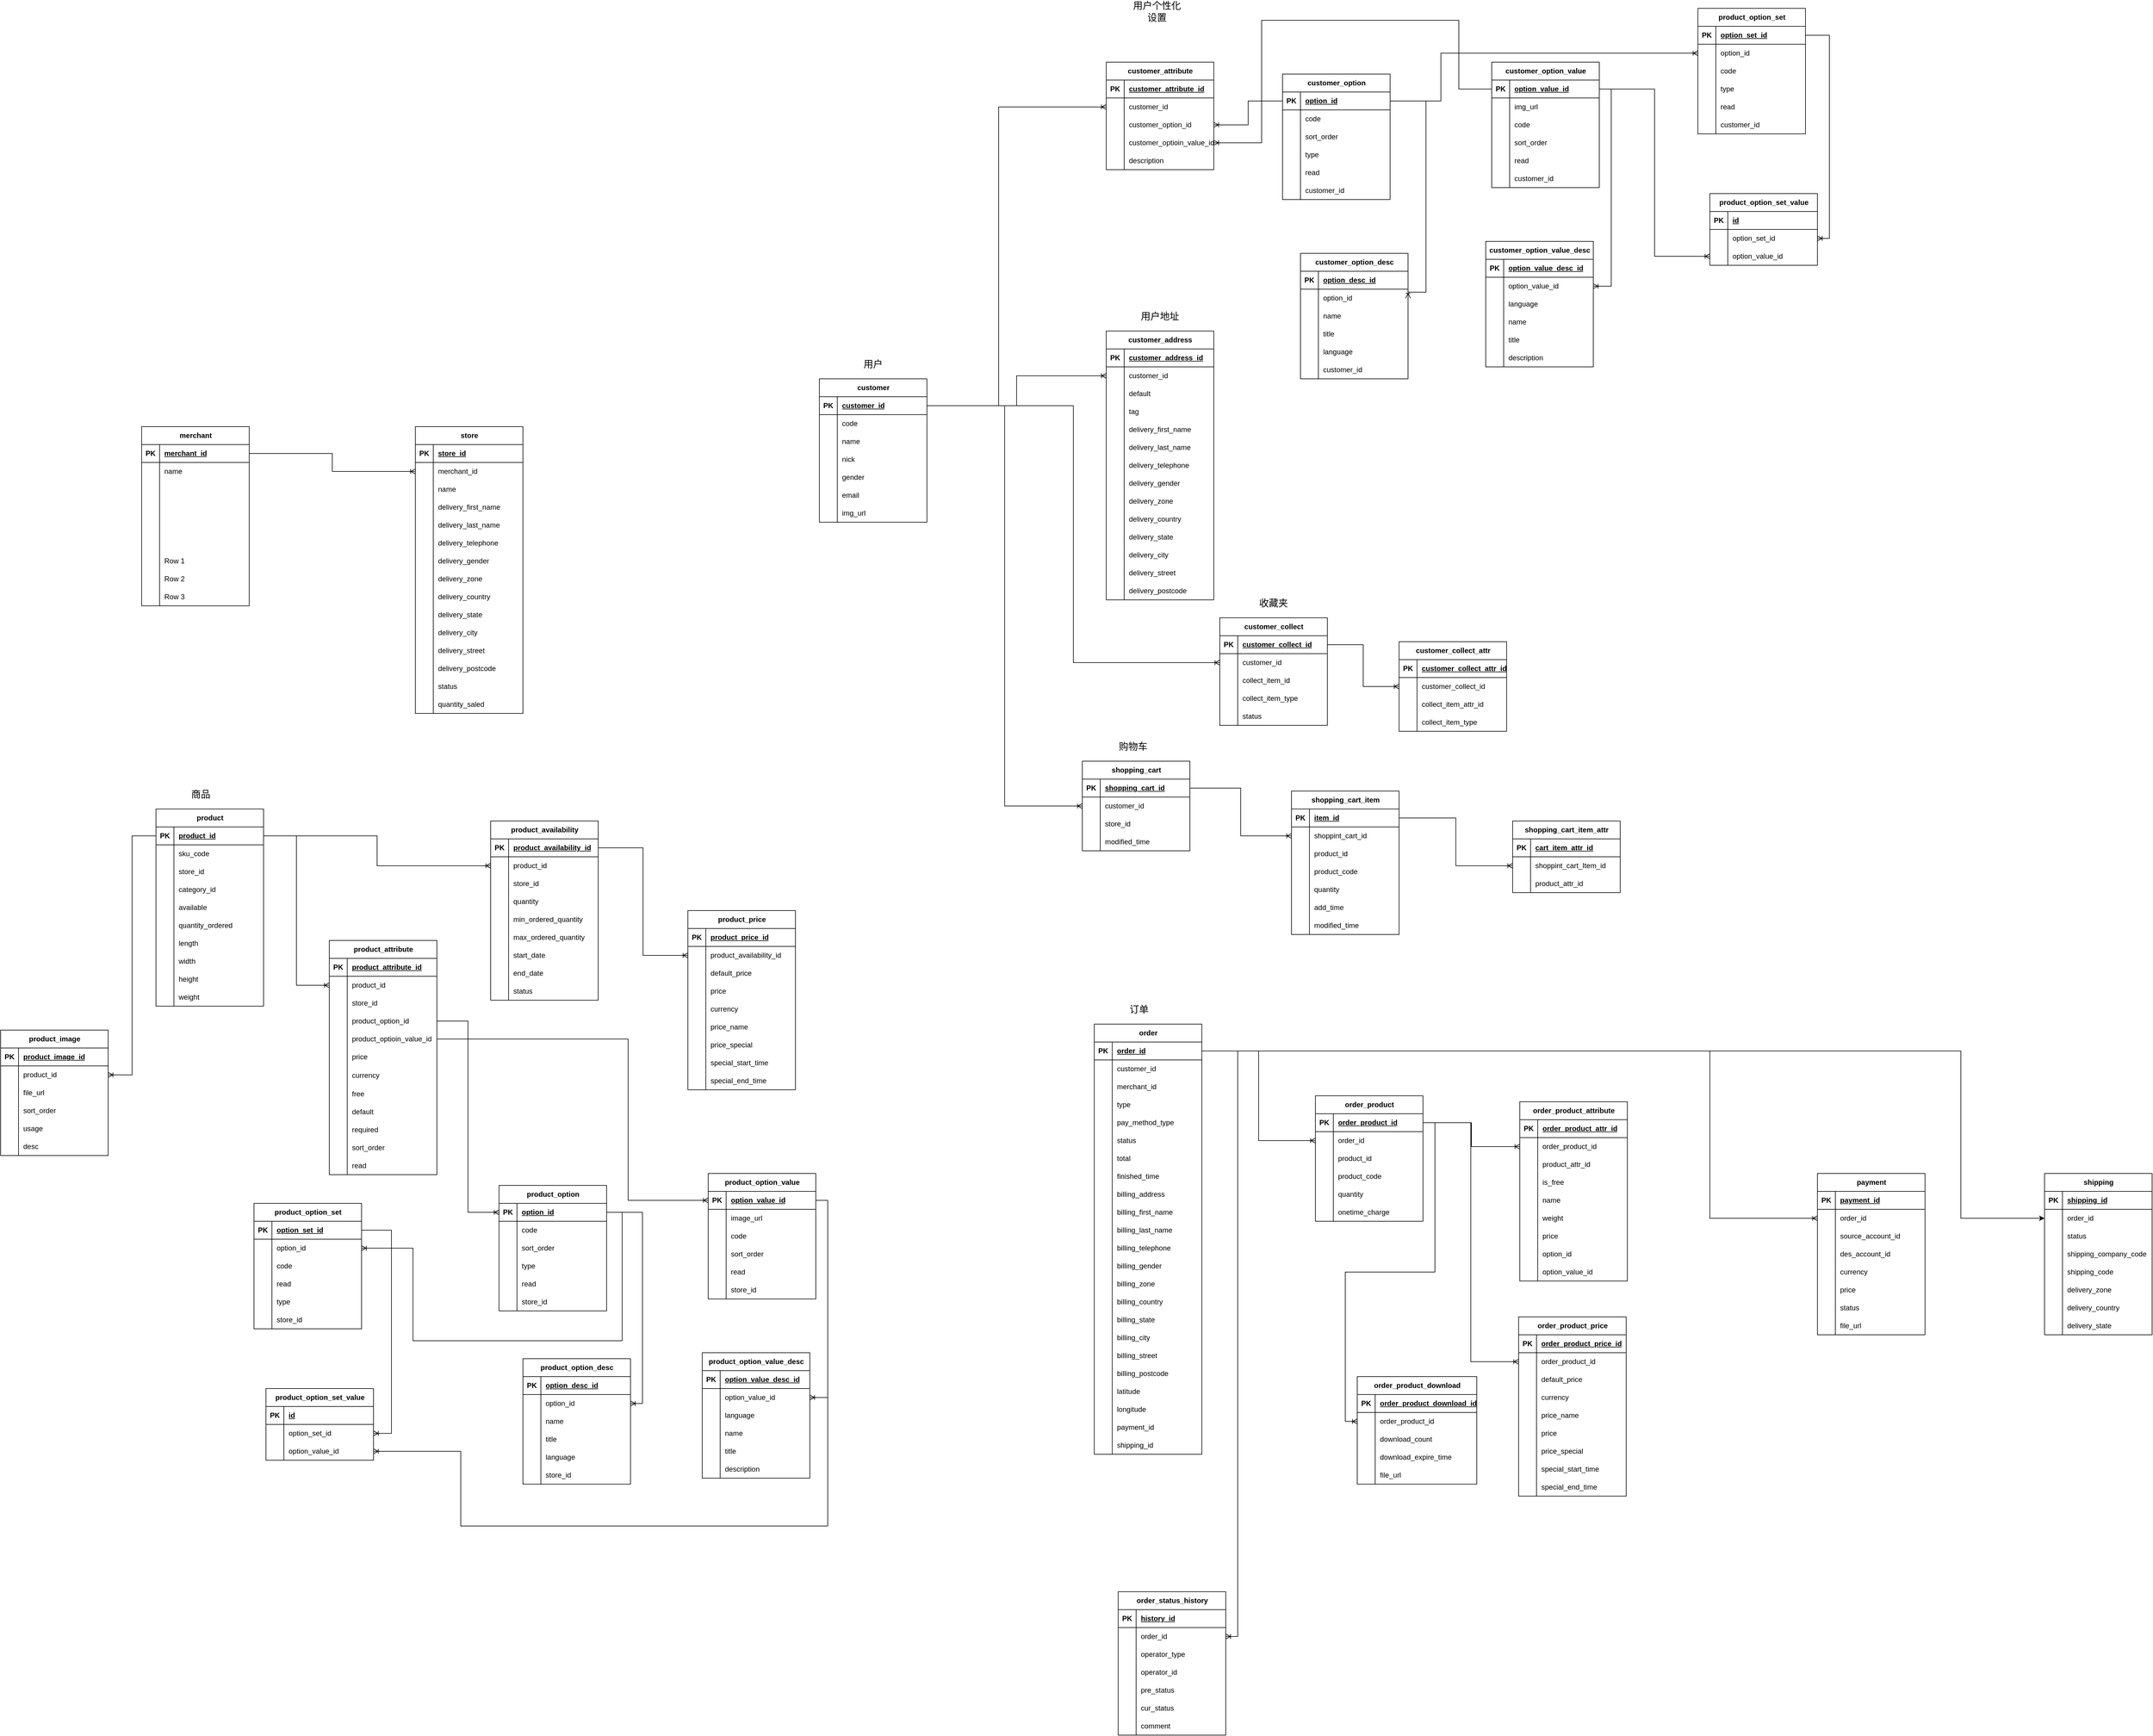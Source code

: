 <mxfile version="21.1.5" type="github">
  <diagram id="C5RBs43oDa-KdzZeNtuy" name="Page-1">
    <mxGraphModel dx="1247" dy="2293" grid="1" gridSize="10" guides="1" tooltips="1" connect="1" arrows="1" fold="1" page="1" pageScale="1" pageWidth="827" pageHeight="1169" math="0" shadow="0">
      <root>
        <mxCell id="WIyWlLk6GJQsqaUBKTNV-0" />
        <mxCell id="WIyWlLk6GJQsqaUBKTNV-1" parent="WIyWlLk6GJQsqaUBKTNV-0" />
        <mxCell id="v7qmAqQCS5sLmmLBHdAK-28" value="product" style="shape=table;startSize=30;container=1;collapsible=1;childLayout=tableLayout;fixedRows=1;rowLines=0;fontStyle=1;align=center;resizeLast=1;html=1;" parent="WIyWlLk6GJQsqaUBKTNV-1" vertex="1">
          <mxGeometry x="1260" y="550" width="180" height="330" as="geometry" />
        </mxCell>
        <mxCell id="v7qmAqQCS5sLmmLBHdAK-29" value="" style="shape=tableRow;horizontal=0;startSize=0;swimlaneHead=0;swimlaneBody=0;fillColor=none;collapsible=0;dropTarget=0;points=[[0,0.5],[1,0.5]];portConstraint=eastwest;top=0;left=0;right=0;bottom=1;" parent="v7qmAqQCS5sLmmLBHdAK-28" vertex="1">
          <mxGeometry y="30" width="180" height="30" as="geometry" />
        </mxCell>
        <mxCell id="v7qmAqQCS5sLmmLBHdAK-30" value="PK" style="shape=partialRectangle;connectable=0;fillColor=none;top=0;left=0;bottom=0;right=0;fontStyle=1;overflow=hidden;whiteSpace=wrap;html=1;" parent="v7qmAqQCS5sLmmLBHdAK-29" vertex="1">
          <mxGeometry width="30" height="30" as="geometry">
            <mxRectangle width="30" height="30" as="alternateBounds" />
          </mxGeometry>
        </mxCell>
        <mxCell id="v7qmAqQCS5sLmmLBHdAK-31" value="product_id" style="shape=partialRectangle;connectable=0;fillColor=none;top=0;left=0;bottom=0;right=0;align=left;spacingLeft=6;fontStyle=5;overflow=hidden;whiteSpace=wrap;html=1;" parent="v7qmAqQCS5sLmmLBHdAK-29" vertex="1">
          <mxGeometry x="30" width="150" height="30" as="geometry">
            <mxRectangle width="150" height="30" as="alternateBounds" />
          </mxGeometry>
        </mxCell>
        <mxCell id="v7qmAqQCS5sLmmLBHdAK-42" style="shape=tableRow;horizontal=0;startSize=0;swimlaneHead=0;swimlaneBody=0;fillColor=none;collapsible=0;dropTarget=0;points=[[0,0.5],[1,0.5]];portConstraint=eastwest;top=0;left=0;right=0;bottom=0;" parent="v7qmAqQCS5sLmmLBHdAK-28" vertex="1">
          <mxGeometry y="60" width="180" height="30" as="geometry" />
        </mxCell>
        <mxCell id="v7qmAqQCS5sLmmLBHdAK-43" style="shape=partialRectangle;connectable=0;fillColor=none;top=0;left=0;bottom=0;right=0;editable=1;overflow=hidden;whiteSpace=wrap;html=1;" parent="v7qmAqQCS5sLmmLBHdAK-42" vertex="1">
          <mxGeometry width="30" height="30" as="geometry">
            <mxRectangle width="30" height="30" as="alternateBounds" />
          </mxGeometry>
        </mxCell>
        <mxCell id="v7qmAqQCS5sLmmLBHdAK-44" value="sku_code" style="shape=partialRectangle;connectable=0;fillColor=none;top=0;left=0;bottom=0;right=0;align=left;spacingLeft=6;overflow=hidden;whiteSpace=wrap;html=1;" parent="v7qmAqQCS5sLmmLBHdAK-42" vertex="1">
          <mxGeometry x="30" width="150" height="30" as="geometry">
            <mxRectangle width="150" height="30" as="alternateBounds" />
          </mxGeometry>
        </mxCell>
        <mxCell id="v7qmAqQCS5sLmmLBHdAK-45" style="shape=tableRow;horizontal=0;startSize=0;swimlaneHead=0;swimlaneBody=0;fillColor=none;collapsible=0;dropTarget=0;points=[[0,0.5],[1,0.5]];portConstraint=eastwest;top=0;left=0;right=0;bottom=0;" parent="v7qmAqQCS5sLmmLBHdAK-28" vertex="1">
          <mxGeometry y="90" width="180" height="30" as="geometry" />
        </mxCell>
        <mxCell id="v7qmAqQCS5sLmmLBHdAK-46" style="shape=partialRectangle;connectable=0;fillColor=none;top=0;left=0;bottom=0;right=0;editable=1;overflow=hidden;whiteSpace=wrap;html=1;" parent="v7qmAqQCS5sLmmLBHdAK-45" vertex="1">
          <mxGeometry width="30" height="30" as="geometry">
            <mxRectangle width="30" height="30" as="alternateBounds" />
          </mxGeometry>
        </mxCell>
        <mxCell id="v7qmAqQCS5sLmmLBHdAK-47" value="store_id" style="shape=partialRectangle;connectable=0;fillColor=none;top=0;left=0;bottom=0;right=0;align=left;spacingLeft=6;overflow=hidden;whiteSpace=wrap;html=1;" parent="v7qmAqQCS5sLmmLBHdAK-45" vertex="1">
          <mxGeometry x="30" width="150" height="30" as="geometry">
            <mxRectangle width="150" height="30" as="alternateBounds" />
          </mxGeometry>
        </mxCell>
        <mxCell id="Zj2H9CiuXWxAF55kVqYG-310" style="shape=tableRow;horizontal=0;startSize=0;swimlaneHead=0;swimlaneBody=0;fillColor=none;collapsible=0;dropTarget=0;points=[[0,0.5],[1,0.5]];portConstraint=eastwest;top=0;left=0;right=0;bottom=0;" parent="v7qmAqQCS5sLmmLBHdAK-28" vertex="1">
          <mxGeometry y="120" width="180" height="30" as="geometry" />
        </mxCell>
        <mxCell id="Zj2H9CiuXWxAF55kVqYG-311" style="shape=partialRectangle;connectable=0;fillColor=none;top=0;left=0;bottom=0;right=0;editable=1;overflow=hidden;whiteSpace=wrap;html=1;" parent="Zj2H9CiuXWxAF55kVqYG-310" vertex="1">
          <mxGeometry width="30" height="30" as="geometry">
            <mxRectangle width="30" height="30" as="alternateBounds" />
          </mxGeometry>
        </mxCell>
        <mxCell id="Zj2H9CiuXWxAF55kVqYG-312" value="category_id" style="shape=partialRectangle;connectable=0;fillColor=none;top=0;left=0;bottom=0;right=0;align=left;spacingLeft=6;overflow=hidden;whiteSpace=wrap;html=1;" parent="Zj2H9CiuXWxAF55kVqYG-310" vertex="1">
          <mxGeometry x="30" width="150" height="30" as="geometry">
            <mxRectangle width="150" height="30" as="alternateBounds" />
          </mxGeometry>
        </mxCell>
        <mxCell id="Zj2H9CiuXWxAF55kVqYG-307" style="shape=tableRow;horizontal=0;startSize=0;swimlaneHead=0;swimlaneBody=0;fillColor=none;collapsible=0;dropTarget=0;points=[[0,0.5],[1,0.5]];portConstraint=eastwest;top=0;left=0;right=0;bottom=0;" parent="v7qmAqQCS5sLmmLBHdAK-28" vertex="1">
          <mxGeometry y="150" width="180" height="30" as="geometry" />
        </mxCell>
        <mxCell id="Zj2H9CiuXWxAF55kVqYG-308" style="shape=partialRectangle;connectable=0;fillColor=none;top=0;left=0;bottom=0;right=0;editable=1;overflow=hidden;whiteSpace=wrap;html=1;" parent="Zj2H9CiuXWxAF55kVqYG-307" vertex="1">
          <mxGeometry width="30" height="30" as="geometry">
            <mxRectangle width="30" height="30" as="alternateBounds" />
          </mxGeometry>
        </mxCell>
        <mxCell id="Zj2H9CiuXWxAF55kVqYG-309" value="available" style="shape=partialRectangle;connectable=0;fillColor=none;top=0;left=0;bottom=0;right=0;align=left;spacingLeft=6;overflow=hidden;whiteSpace=wrap;html=1;" parent="Zj2H9CiuXWxAF55kVqYG-307" vertex="1">
          <mxGeometry x="30" width="150" height="30" as="geometry">
            <mxRectangle width="150" height="30" as="alternateBounds" />
          </mxGeometry>
        </mxCell>
        <mxCell id="Zj2H9CiuXWxAF55kVqYG-304" style="shape=tableRow;horizontal=0;startSize=0;swimlaneHead=0;swimlaneBody=0;fillColor=none;collapsible=0;dropTarget=0;points=[[0,0.5],[1,0.5]];portConstraint=eastwest;top=0;left=0;right=0;bottom=0;" parent="v7qmAqQCS5sLmmLBHdAK-28" vertex="1">
          <mxGeometry y="180" width="180" height="30" as="geometry" />
        </mxCell>
        <mxCell id="Zj2H9CiuXWxAF55kVqYG-305" style="shape=partialRectangle;connectable=0;fillColor=none;top=0;left=0;bottom=0;right=0;editable=1;overflow=hidden;whiteSpace=wrap;html=1;" parent="Zj2H9CiuXWxAF55kVqYG-304" vertex="1">
          <mxGeometry width="30" height="30" as="geometry">
            <mxRectangle width="30" height="30" as="alternateBounds" />
          </mxGeometry>
        </mxCell>
        <mxCell id="Zj2H9CiuXWxAF55kVqYG-306" value="quantity_ordered" style="shape=partialRectangle;connectable=0;fillColor=none;top=0;left=0;bottom=0;right=0;align=left;spacingLeft=6;overflow=hidden;whiteSpace=wrap;html=1;" parent="Zj2H9CiuXWxAF55kVqYG-304" vertex="1">
          <mxGeometry x="30" width="150" height="30" as="geometry">
            <mxRectangle width="150" height="30" as="alternateBounds" />
          </mxGeometry>
        </mxCell>
        <mxCell id="v7qmAqQCS5sLmmLBHdAK-48" style="shape=tableRow;horizontal=0;startSize=0;swimlaneHead=0;swimlaneBody=0;fillColor=none;collapsible=0;dropTarget=0;points=[[0,0.5],[1,0.5]];portConstraint=eastwest;top=0;left=0;right=0;bottom=0;" parent="v7qmAqQCS5sLmmLBHdAK-28" vertex="1">
          <mxGeometry y="210" width="180" height="30" as="geometry" />
        </mxCell>
        <mxCell id="v7qmAqQCS5sLmmLBHdAK-49" style="shape=partialRectangle;connectable=0;fillColor=none;top=0;left=0;bottom=0;right=0;editable=1;overflow=hidden;whiteSpace=wrap;html=1;" parent="v7qmAqQCS5sLmmLBHdAK-48" vertex="1">
          <mxGeometry width="30" height="30" as="geometry">
            <mxRectangle width="30" height="30" as="alternateBounds" />
          </mxGeometry>
        </mxCell>
        <mxCell id="v7qmAqQCS5sLmmLBHdAK-50" value="length" style="shape=partialRectangle;connectable=0;fillColor=none;top=0;left=0;bottom=0;right=0;align=left;spacingLeft=6;overflow=hidden;whiteSpace=wrap;html=1;" parent="v7qmAqQCS5sLmmLBHdAK-48" vertex="1">
          <mxGeometry x="30" width="150" height="30" as="geometry">
            <mxRectangle width="150" height="30" as="alternateBounds" />
          </mxGeometry>
        </mxCell>
        <mxCell id="v7qmAqQCS5sLmmLBHdAK-51" style="shape=tableRow;horizontal=0;startSize=0;swimlaneHead=0;swimlaneBody=0;fillColor=none;collapsible=0;dropTarget=0;points=[[0,0.5],[1,0.5]];portConstraint=eastwest;top=0;left=0;right=0;bottom=0;" parent="v7qmAqQCS5sLmmLBHdAK-28" vertex="1">
          <mxGeometry y="240" width="180" height="30" as="geometry" />
        </mxCell>
        <mxCell id="v7qmAqQCS5sLmmLBHdAK-52" style="shape=partialRectangle;connectable=0;fillColor=none;top=0;left=0;bottom=0;right=0;editable=1;overflow=hidden;whiteSpace=wrap;html=1;" parent="v7qmAqQCS5sLmmLBHdAK-51" vertex="1">
          <mxGeometry width="30" height="30" as="geometry">
            <mxRectangle width="30" height="30" as="alternateBounds" />
          </mxGeometry>
        </mxCell>
        <mxCell id="v7qmAqQCS5sLmmLBHdAK-53" value="width" style="shape=partialRectangle;connectable=0;fillColor=none;top=0;left=0;bottom=0;right=0;align=left;spacingLeft=6;overflow=hidden;whiteSpace=wrap;html=1;" parent="v7qmAqQCS5sLmmLBHdAK-51" vertex="1">
          <mxGeometry x="30" width="150" height="30" as="geometry">
            <mxRectangle width="150" height="30" as="alternateBounds" />
          </mxGeometry>
        </mxCell>
        <mxCell id="v7qmAqQCS5sLmmLBHdAK-54" style="shape=tableRow;horizontal=0;startSize=0;swimlaneHead=0;swimlaneBody=0;fillColor=none;collapsible=0;dropTarget=0;points=[[0,0.5],[1,0.5]];portConstraint=eastwest;top=0;left=0;right=0;bottom=0;" parent="v7qmAqQCS5sLmmLBHdAK-28" vertex="1">
          <mxGeometry y="270" width="180" height="30" as="geometry" />
        </mxCell>
        <mxCell id="v7qmAqQCS5sLmmLBHdAK-55" style="shape=partialRectangle;connectable=0;fillColor=none;top=0;left=0;bottom=0;right=0;editable=1;overflow=hidden;whiteSpace=wrap;html=1;" parent="v7qmAqQCS5sLmmLBHdAK-54" vertex="1">
          <mxGeometry width="30" height="30" as="geometry">
            <mxRectangle width="30" height="30" as="alternateBounds" />
          </mxGeometry>
        </mxCell>
        <mxCell id="v7qmAqQCS5sLmmLBHdAK-56" value="height" style="shape=partialRectangle;connectable=0;fillColor=none;top=0;left=0;bottom=0;right=0;align=left;spacingLeft=6;overflow=hidden;whiteSpace=wrap;html=1;" parent="v7qmAqQCS5sLmmLBHdAK-54" vertex="1">
          <mxGeometry x="30" width="150" height="30" as="geometry">
            <mxRectangle width="150" height="30" as="alternateBounds" />
          </mxGeometry>
        </mxCell>
        <mxCell id="v7qmAqQCS5sLmmLBHdAK-32" value="" style="shape=tableRow;horizontal=0;startSize=0;swimlaneHead=0;swimlaneBody=0;fillColor=none;collapsible=0;dropTarget=0;points=[[0,0.5],[1,0.5]];portConstraint=eastwest;top=0;left=0;right=0;bottom=0;" parent="v7qmAqQCS5sLmmLBHdAK-28" vertex="1">
          <mxGeometry y="300" width="180" height="30" as="geometry" />
        </mxCell>
        <mxCell id="v7qmAqQCS5sLmmLBHdAK-33" value="" style="shape=partialRectangle;connectable=0;fillColor=none;top=0;left=0;bottom=0;right=0;editable=1;overflow=hidden;whiteSpace=wrap;html=1;" parent="v7qmAqQCS5sLmmLBHdAK-32" vertex="1">
          <mxGeometry width="30" height="30" as="geometry">
            <mxRectangle width="30" height="30" as="alternateBounds" />
          </mxGeometry>
        </mxCell>
        <mxCell id="v7qmAqQCS5sLmmLBHdAK-34" value="weight" style="shape=partialRectangle;connectable=0;fillColor=none;top=0;left=0;bottom=0;right=0;align=left;spacingLeft=6;overflow=hidden;whiteSpace=wrap;html=1;" parent="v7qmAqQCS5sLmmLBHdAK-32" vertex="1">
          <mxGeometry x="30" width="150" height="30" as="geometry">
            <mxRectangle width="150" height="30" as="alternateBounds" />
          </mxGeometry>
        </mxCell>
        <mxCell id="v7qmAqQCS5sLmmLBHdAK-57" value="merchant" style="shape=table;startSize=30;container=1;collapsible=1;childLayout=tableLayout;fixedRows=1;rowLines=0;fontStyle=1;align=center;resizeLast=1;html=1;" parent="WIyWlLk6GJQsqaUBKTNV-1" vertex="1">
          <mxGeometry x="1236" y="-90" width="180" height="300" as="geometry" />
        </mxCell>
        <mxCell id="v7qmAqQCS5sLmmLBHdAK-58" value="" style="shape=tableRow;horizontal=0;startSize=0;swimlaneHead=0;swimlaneBody=0;fillColor=none;collapsible=0;dropTarget=0;points=[[0,0.5],[1,0.5]];portConstraint=eastwest;top=0;left=0;right=0;bottom=1;" parent="v7qmAqQCS5sLmmLBHdAK-57" vertex="1">
          <mxGeometry y="30" width="180" height="30" as="geometry" />
        </mxCell>
        <mxCell id="v7qmAqQCS5sLmmLBHdAK-59" value="PK" style="shape=partialRectangle;connectable=0;fillColor=none;top=0;left=0;bottom=0;right=0;fontStyle=1;overflow=hidden;whiteSpace=wrap;html=1;" parent="v7qmAqQCS5sLmmLBHdAK-58" vertex="1">
          <mxGeometry width="30" height="30" as="geometry">
            <mxRectangle width="30" height="30" as="alternateBounds" />
          </mxGeometry>
        </mxCell>
        <mxCell id="v7qmAqQCS5sLmmLBHdAK-60" value="merchant_id" style="shape=partialRectangle;connectable=0;fillColor=none;top=0;left=0;bottom=0;right=0;align=left;spacingLeft=6;fontStyle=5;overflow=hidden;whiteSpace=wrap;html=1;" parent="v7qmAqQCS5sLmmLBHdAK-58" vertex="1">
          <mxGeometry x="30" width="150" height="30" as="geometry">
            <mxRectangle width="150" height="30" as="alternateBounds" />
          </mxGeometry>
        </mxCell>
        <mxCell id="v7qmAqQCS5sLmmLBHdAK-61" style="shape=tableRow;horizontal=0;startSize=0;swimlaneHead=0;swimlaneBody=0;fillColor=none;collapsible=0;dropTarget=0;points=[[0,0.5],[1,0.5]];portConstraint=eastwest;top=0;left=0;right=0;bottom=0;" parent="v7qmAqQCS5sLmmLBHdAK-57" vertex="1">
          <mxGeometry y="60" width="180" height="30" as="geometry" />
        </mxCell>
        <mxCell id="v7qmAqQCS5sLmmLBHdAK-62" style="shape=partialRectangle;connectable=0;fillColor=none;top=0;left=0;bottom=0;right=0;editable=1;overflow=hidden;whiteSpace=wrap;html=1;" parent="v7qmAqQCS5sLmmLBHdAK-61" vertex="1">
          <mxGeometry width="30" height="30" as="geometry">
            <mxRectangle width="30" height="30" as="alternateBounds" />
          </mxGeometry>
        </mxCell>
        <mxCell id="v7qmAqQCS5sLmmLBHdAK-63" value="name" style="shape=partialRectangle;connectable=0;fillColor=none;top=0;left=0;bottom=0;right=0;align=left;spacingLeft=6;overflow=hidden;whiteSpace=wrap;html=1;" parent="v7qmAqQCS5sLmmLBHdAK-61" vertex="1">
          <mxGeometry x="30" width="150" height="30" as="geometry">
            <mxRectangle width="150" height="30" as="alternateBounds" />
          </mxGeometry>
        </mxCell>
        <mxCell id="v7qmAqQCS5sLmmLBHdAK-64" style="shape=tableRow;horizontal=0;startSize=0;swimlaneHead=0;swimlaneBody=0;fillColor=none;collapsible=0;dropTarget=0;points=[[0,0.5],[1,0.5]];portConstraint=eastwest;top=0;left=0;right=0;bottom=0;" parent="v7qmAqQCS5sLmmLBHdAK-57" vertex="1">
          <mxGeometry y="90" width="180" height="30" as="geometry" />
        </mxCell>
        <mxCell id="v7qmAqQCS5sLmmLBHdAK-65" style="shape=partialRectangle;connectable=0;fillColor=none;top=0;left=0;bottom=0;right=0;editable=1;overflow=hidden;whiteSpace=wrap;html=1;" parent="v7qmAqQCS5sLmmLBHdAK-64" vertex="1">
          <mxGeometry width="30" height="30" as="geometry">
            <mxRectangle width="30" height="30" as="alternateBounds" />
          </mxGeometry>
        </mxCell>
        <mxCell id="v7qmAqQCS5sLmmLBHdAK-66" style="shape=partialRectangle;connectable=0;fillColor=none;top=0;left=0;bottom=0;right=0;align=left;spacingLeft=6;overflow=hidden;whiteSpace=wrap;html=1;" parent="v7qmAqQCS5sLmmLBHdAK-64" vertex="1">
          <mxGeometry x="30" width="150" height="30" as="geometry">
            <mxRectangle width="150" height="30" as="alternateBounds" />
          </mxGeometry>
        </mxCell>
        <mxCell id="v7qmAqQCS5sLmmLBHdAK-67" style="shape=tableRow;horizontal=0;startSize=0;swimlaneHead=0;swimlaneBody=0;fillColor=none;collapsible=0;dropTarget=0;points=[[0,0.5],[1,0.5]];portConstraint=eastwest;top=0;left=0;right=0;bottom=0;" parent="v7qmAqQCS5sLmmLBHdAK-57" vertex="1">
          <mxGeometry y="120" width="180" height="30" as="geometry" />
        </mxCell>
        <mxCell id="v7qmAqQCS5sLmmLBHdAK-68" style="shape=partialRectangle;connectable=0;fillColor=none;top=0;left=0;bottom=0;right=0;editable=1;overflow=hidden;whiteSpace=wrap;html=1;" parent="v7qmAqQCS5sLmmLBHdAK-67" vertex="1">
          <mxGeometry width="30" height="30" as="geometry">
            <mxRectangle width="30" height="30" as="alternateBounds" />
          </mxGeometry>
        </mxCell>
        <mxCell id="v7qmAqQCS5sLmmLBHdAK-69" style="shape=partialRectangle;connectable=0;fillColor=none;top=0;left=0;bottom=0;right=0;align=left;spacingLeft=6;overflow=hidden;whiteSpace=wrap;html=1;" parent="v7qmAqQCS5sLmmLBHdAK-67" vertex="1">
          <mxGeometry x="30" width="150" height="30" as="geometry">
            <mxRectangle width="150" height="30" as="alternateBounds" />
          </mxGeometry>
        </mxCell>
        <mxCell id="v7qmAqQCS5sLmmLBHdAK-70" style="shape=tableRow;horizontal=0;startSize=0;swimlaneHead=0;swimlaneBody=0;fillColor=none;collapsible=0;dropTarget=0;points=[[0,0.5],[1,0.5]];portConstraint=eastwest;top=0;left=0;right=0;bottom=0;" parent="v7qmAqQCS5sLmmLBHdAK-57" vertex="1">
          <mxGeometry y="150" width="180" height="30" as="geometry" />
        </mxCell>
        <mxCell id="v7qmAqQCS5sLmmLBHdAK-71" style="shape=partialRectangle;connectable=0;fillColor=none;top=0;left=0;bottom=0;right=0;editable=1;overflow=hidden;whiteSpace=wrap;html=1;" parent="v7qmAqQCS5sLmmLBHdAK-70" vertex="1">
          <mxGeometry width="30" height="30" as="geometry">
            <mxRectangle width="30" height="30" as="alternateBounds" />
          </mxGeometry>
        </mxCell>
        <mxCell id="v7qmAqQCS5sLmmLBHdAK-72" style="shape=partialRectangle;connectable=0;fillColor=none;top=0;left=0;bottom=0;right=0;align=left;spacingLeft=6;overflow=hidden;whiteSpace=wrap;html=1;" parent="v7qmAqQCS5sLmmLBHdAK-70" vertex="1">
          <mxGeometry x="30" width="150" height="30" as="geometry">
            <mxRectangle width="150" height="30" as="alternateBounds" />
          </mxGeometry>
        </mxCell>
        <mxCell id="v7qmAqQCS5sLmmLBHdAK-73" style="shape=tableRow;horizontal=0;startSize=0;swimlaneHead=0;swimlaneBody=0;fillColor=none;collapsible=0;dropTarget=0;points=[[0,0.5],[1,0.5]];portConstraint=eastwest;top=0;left=0;right=0;bottom=0;" parent="v7qmAqQCS5sLmmLBHdAK-57" vertex="1">
          <mxGeometry y="180" width="180" height="30" as="geometry" />
        </mxCell>
        <mxCell id="v7qmAqQCS5sLmmLBHdAK-74" style="shape=partialRectangle;connectable=0;fillColor=none;top=0;left=0;bottom=0;right=0;editable=1;overflow=hidden;whiteSpace=wrap;html=1;" parent="v7qmAqQCS5sLmmLBHdAK-73" vertex="1">
          <mxGeometry width="30" height="30" as="geometry">
            <mxRectangle width="30" height="30" as="alternateBounds" />
          </mxGeometry>
        </mxCell>
        <mxCell id="v7qmAqQCS5sLmmLBHdAK-75" style="shape=partialRectangle;connectable=0;fillColor=none;top=0;left=0;bottom=0;right=0;align=left;spacingLeft=6;overflow=hidden;whiteSpace=wrap;html=1;" parent="v7qmAqQCS5sLmmLBHdAK-73" vertex="1">
          <mxGeometry x="30" width="150" height="30" as="geometry">
            <mxRectangle width="150" height="30" as="alternateBounds" />
          </mxGeometry>
        </mxCell>
        <mxCell id="v7qmAqQCS5sLmmLBHdAK-76" value="" style="shape=tableRow;horizontal=0;startSize=0;swimlaneHead=0;swimlaneBody=0;fillColor=none;collapsible=0;dropTarget=0;points=[[0,0.5],[1,0.5]];portConstraint=eastwest;top=0;left=0;right=0;bottom=0;" parent="v7qmAqQCS5sLmmLBHdAK-57" vertex="1">
          <mxGeometry y="210" width="180" height="30" as="geometry" />
        </mxCell>
        <mxCell id="v7qmAqQCS5sLmmLBHdAK-77" value="" style="shape=partialRectangle;connectable=0;fillColor=none;top=0;left=0;bottom=0;right=0;editable=1;overflow=hidden;whiteSpace=wrap;html=1;" parent="v7qmAqQCS5sLmmLBHdAK-76" vertex="1">
          <mxGeometry width="30" height="30" as="geometry">
            <mxRectangle width="30" height="30" as="alternateBounds" />
          </mxGeometry>
        </mxCell>
        <mxCell id="v7qmAqQCS5sLmmLBHdAK-78" value="Row 1" style="shape=partialRectangle;connectable=0;fillColor=none;top=0;left=0;bottom=0;right=0;align=left;spacingLeft=6;overflow=hidden;whiteSpace=wrap;html=1;" parent="v7qmAqQCS5sLmmLBHdAK-76" vertex="1">
          <mxGeometry x="30" width="150" height="30" as="geometry">
            <mxRectangle width="150" height="30" as="alternateBounds" />
          </mxGeometry>
        </mxCell>
        <mxCell id="v7qmAqQCS5sLmmLBHdAK-79" value="" style="shape=tableRow;horizontal=0;startSize=0;swimlaneHead=0;swimlaneBody=0;fillColor=none;collapsible=0;dropTarget=0;points=[[0,0.5],[1,0.5]];portConstraint=eastwest;top=0;left=0;right=0;bottom=0;" parent="v7qmAqQCS5sLmmLBHdAK-57" vertex="1">
          <mxGeometry y="240" width="180" height="30" as="geometry" />
        </mxCell>
        <mxCell id="v7qmAqQCS5sLmmLBHdAK-80" value="" style="shape=partialRectangle;connectable=0;fillColor=none;top=0;left=0;bottom=0;right=0;editable=1;overflow=hidden;whiteSpace=wrap;html=1;" parent="v7qmAqQCS5sLmmLBHdAK-79" vertex="1">
          <mxGeometry width="30" height="30" as="geometry">
            <mxRectangle width="30" height="30" as="alternateBounds" />
          </mxGeometry>
        </mxCell>
        <mxCell id="v7qmAqQCS5sLmmLBHdAK-81" value="Row 2" style="shape=partialRectangle;connectable=0;fillColor=none;top=0;left=0;bottom=0;right=0;align=left;spacingLeft=6;overflow=hidden;whiteSpace=wrap;html=1;" parent="v7qmAqQCS5sLmmLBHdAK-79" vertex="1">
          <mxGeometry x="30" width="150" height="30" as="geometry">
            <mxRectangle width="150" height="30" as="alternateBounds" />
          </mxGeometry>
        </mxCell>
        <mxCell id="v7qmAqQCS5sLmmLBHdAK-82" value="" style="shape=tableRow;horizontal=0;startSize=0;swimlaneHead=0;swimlaneBody=0;fillColor=none;collapsible=0;dropTarget=0;points=[[0,0.5],[1,0.5]];portConstraint=eastwest;top=0;left=0;right=0;bottom=0;" parent="v7qmAqQCS5sLmmLBHdAK-57" vertex="1">
          <mxGeometry y="270" width="180" height="30" as="geometry" />
        </mxCell>
        <mxCell id="v7qmAqQCS5sLmmLBHdAK-83" value="" style="shape=partialRectangle;connectable=0;fillColor=none;top=0;left=0;bottom=0;right=0;editable=1;overflow=hidden;whiteSpace=wrap;html=1;" parent="v7qmAqQCS5sLmmLBHdAK-82" vertex="1">
          <mxGeometry width="30" height="30" as="geometry">
            <mxRectangle width="30" height="30" as="alternateBounds" />
          </mxGeometry>
        </mxCell>
        <mxCell id="v7qmAqQCS5sLmmLBHdAK-84" value="Row 3" style="shape=partialRectangle;connectable=0;fillColor=none;top=0;left=0;bottom=0;right=0;align=left;spacingLeft=6;overflow=hidden;whiteSpace=wrap;html=1;" parent="v7qmAqQCS5sLmmLBHdAK-82" vertex="1">
          <mxGeometry x="30" width="150" height="30" as="geometry">
            <mxRectangle width="150" height="30" as="alternateBounds" />
          </mxGeometry>
        </mxCell>
        <mxCell id="v7qmAqQCS5sLmmLBHdAK-113" style="edgeStyle=orthogonalEdgeStyle;rounded=0;orthogonalLoop=1;jettySize=auto;html=1;exitX=1;exitY=0.5;exitDx=0;exitDy=0;entryX=0;entryY=0.5;entryDx=0;entryDy=0;endArrow=ERoneToMany;endFill=0;" parent="WIyWlLk6GJQsqaUBKTNV-1" source="v7qmAqQCS5sLmmLBHdAK-58" target="iiR4QbTgmpbf-ozh4WbR-650" edge="1">
          <mxGeometry relative="1" as="geometry" />
        </mxCell>
        <mxCell id="v7qmAqQCS5sLmmLBHdAK-114" value="product_availability" style="shape=table;startSize=30;container=1;collapsible=1;childLayout=tableLayout;fixedRows=1;rowLines=0;fontStyle=1;align=center;resizeLast=1;html=1;" parent="WIyWlLk6GJQsqaUBKTNV-1" vertex="1">
          <mxGeometry x="1820" y="570" width="180" height="300" as="geometry" />
        </mxCell>
        <mxCell id="v7qmAqQCS5sLmmLBHdAK-115" value="" style="shape=tableRow;horizontal=0;startSize=0;swimlaneHead=0;swimlaneBody=0;fillColor=none;collapsible=0;dropTarget=0;points=[[0,0.5],[1,0.5]];portConstraint=eastwest;top=0;left=0;right=0;bottom=1;" parent="v7qmAqQCS5sLmmLBHdAK-114" vertex="1">
          <mxGeometry y="30" width="180" height="30" as="geometry" />
        </mxCell>
        <mxCell id="v7qmAqQCS5sLmmLBHdAK-116" value="PK" style="shape=partialRectangle;connectable=0;fillColor=none;top=0;left=0;bottom=0;right=0;fontStyle=1;overflow=hidden;whiteSpace=wrap;html=1;" parent="v7qmAqQCS5sLmmLBHdAK-115" vertex="1">
          <mxGeometry width="30" height="30" as="geometry">
            <mxRectangle width="30" height="30" as="alternateBounds" />
          </mxGeometry>
        </mxCell>
        <mxCell id="v7qmAqQCS5sLmmLBHdAK-117" value="product_availability_id" style="shape=partialRectangle;connectable=0;fillColor=none;top=0;left=0;bottom=0;right=0;align=left;spacingLeft=6;fontStyle=5;overflow=hidden;whiteSpace=wrap;html=1;" parent="v7qmAqQCS5sLmmLBHdAK-115" vertex="1">
          <mxGeometry x="30" width="150" height="30" as="geometry">
            <mxRectangle width="150" height="30" as="alternateBounds" />
          </mxGeometry>
        </mxCell>
        <mxCell id="v7qmAqQCS5sLmmLBHdAK-118" style="shape=tableRow;horizontal=0;startSize=0;swimlaneHead=0;swimlaneBody=0;fillColor=none;collapsible=0;dropTarget=0;points=[[0,0.5],[1,0.5]];portConstraint=eastwest;top=0;left=0;right=0;bottom=0;" parent="v7qmAqQCS5sLmmLBHdAK-114" vertex="1">
          <mxGeometry y="60" width="180" height="30" as="geometry" />
        </mxCell>
        <mxCell id="v7qmAqQCS5sLmmLBHdAK-119" style="shape=partialRectangle;connectable=0;fillColor=none;top=0;left=0;bottom=0;right=0;editable=1;overflow=hidden;whiteSpace=wrap;html=1;" parent="v7qmAqQCS5sLmmLBHdAK-118" vertex="1">
          <mxGeometry width="30" height="30" as="geometry">
            <mxRectangle width="30" height="30" as="alternateBounds" />
          </mxGeometry>
        </mxCell>
        <mxCell id="v7qmAqQCS5sLmmLBHdAK-120" value="product_id" style="shape=partialRectangle;connectable=0;fillColor=none;top=0;left=0;bottom=0;right=0;align=left;spacingLeft=6;overflow=hidden;whiteSpace=wrap;html=1;" parent="v7qmAqQCS5sLmmLBHdAK-118" vertex="1">
          <mxGeometry x="30" width="150" height="30" as="geometry">
            <mxRectangle width="150" height="30" as="alternateBounds" />
          </mxGeometry>
        </mxCell>
        <mxCell id="v7qmAqQCS5sLmmLBHdAK-121" style="shape=tableRow;horizontal=0;startSize=0;swimlaneHead=0;swimlaneBody=0;fillColor=none;collapsible=0;dropTarget=0;points=[[0,0.5],[1,0.5]];portConstraint=eastwest;top=0;left=0;right=0;bottom=0;" parent="v7qmAqQCS5sLmmLBHdAK-114" vertex="1">
          <mxGeometry y="90" width="180" height="30" as="geometry" />
        </mxCell>
        <mxCell id="v7qmAqQCS5sLmmLBHdAK-122" style="shape=partialRectangle;connectable=0;fillColor=none;top=0;left=0;bottom=0;right=0;editable=1;overflow=hidden;whiteSpace=wrap;html=1;" parent="v7qmAqQCS5sLmmLBHdAK-121" vertex="1">
          <mxGeometry width="30" height="30" as="geometry">
            <mxRectangle width="30" height="30" as="alternateBounds" />
          </mxGeometry>
        </mxCell>
        <mxCell id="v7qmAqQCS5sLmmLBHdAK-123" value="store_id" style="shape=partialRectangle;connectable=0;fillColor=none;top=0;left=0;bottom=0;right=0;align=left;spacingLeft=6;overflow=hidden;whiteSpace=wrap;html=1;" parent="v7qmAqQCS5sLmmLBHdAK-121" vertex="1">
          <mxGeometry x="30" width="150" height="30" as="geometry">
            <mxRectangle width="150" height="30" as="alternateBounds" />
          </mxGeometry>
        </mxCell>
        <mxCell id="v7qmAqQCS5sLmmLBHdAK-124" style="shape=tableRow;horizontal=0;startSize=0;swimlaneHead=0;swimlaneBody=0;fillColor=none;collapsible=0;dropTarget=0;points=[[0,0.5],[1,0.5]];portConstraint=eastwest;top=0;left=0;right=0;bottom=0;" parent="v7qmAqQCS5sLmmLBHdAK-114" vertex="1">
          <mxGeometry y="120" width="180" height="30" as="geometry" />
        </mxCell>
        <mxCell id="v7qmAqQCS5sLmmLBHdAK-125" style="shape=partialRectangle;connectable=0;fillColor=none;top=0;left=0;bottom=0;right=0;editable=1;overflow=hidden;whiteSpace=wrap;html=1;" parent="v7qmAqQCS5sLmmLBHdAK-124" vertex="1">
          <mxGeometry width="30" height="30" as="geometry">
            <mxRectangle width="30" height="30" as="alternateBounds" />
          </mxGeometry>
        </mxCell>
        <mxCell id="v7qmAqQCS5sLmmLBHdAK-126" value="quantity" style="shape=partialRectangle;connectable=0;fillColor=none;top=0;left=0;bottom=0;right=0;align=left;spacingLeft=6;overflow=hidden;whiteSpace=wrap;html=1;" parent="v7qmAqQCS5sLmmLBHdAK-124" vertex="1">
          <mxGeometry x="30" width="150" height="30" as="geometry">
            <mxRectangle width="150" height="30" as="alternateBounds" />
          </mxGeometry>
        </mxCell>
        <mxCell id="iiR4QbTgmpbf-ozh4WbR-612" style="shape=tableRow;horizontal=0;startSize=0;swimlaneHead=0;swimlaneBody=0;fillColor=none;collapsible=0;dropTarget=0;points=[[0,0.5],[1,0.5]];portConstraint=eastwest;top=0;left=0;right=0;bottom=0;" parent="v7qmAqQCS5sLmmLBHdAK-114" vertex="1">
          <mxGeometry y="150" width="180" height="30" as="geometry" />
        </mxCell>
        <mxCell id="iiR4QbTgmpbf-ozh4WbR-613" style="shape=partialRectangle;connectable=0;fillColor=none;top=0;left=0;bottom=0;right=0;editable=1;overflow=hidden;whiteSpace=wrap;html=1;" parent="iiR4QbTgmpbf-ozh4WbR-612" vertex="1">
          <mxGeometry width="30" height="30" as="geometry">
            <mxRectangle width="30" height="30" as="alternateBounds" />
          </mxGeometry>
        </mxCell>
        <mxCell id="iiR4QbTgmpbf-ozh4WbR-614" value="min_ordered_quantity" style="shape=partialRectangle;connectable=0;fillColor=none;top=0;left=0;bottom=0;right=0;align=left;spacingLeft=6;overflow=hidden;whiteSpace=wrap;html=1;" parent="iiR4QbTgmpbf-ozh4WbR-612" vertex="1">
          <mxGeometry x="30" width="150" height="30" as="geometry">
            <mxRectangle width="150" height="30" as="alternateBounds" />
          </mxGeometry>
        </mxCell>
        <mxCell id="iiR4QbTgmpbf-ozh4WbR-609" style="shape=tableRow;horizontal=0;startSize=0;swimlaneHead=0;swimlaneBody=0;fillColor=none;collapsible=0;dropTarget=0;points=[[0,0.5],[1,0.5]];portConstraint=eastwest;top=0;left=0;right=0;bottom=0;" parent="v7qmAqQCS5sLmmLBHdAK-114" vertex="1">
          <mxGeometry y="180" width="180" height="30" as="geometry" />
        </mxCell>
        <mxCell id="iiR4QbTgmpbf-ozh4WbR-610" style="shape=partialRectangle;connectable=0;fillColor=none;top=0;left=0;bottom=0;right=0;editable=1;overflow=hidden;whiteSpace=wrap;html=1;" parent="iiR4QbTgmpbf-ozh4WbR-609" vertex="1">
          <mxGeometry width="30" height="30" as="geometry">
            <mxRectangle width="30" height="30" as="alternateBounds" />
          </mxGeometry>
        </mxCell>
        <mxCell id="iiR4QbTgmpbf-ozh4WbR-611" value="max_ordered_quantity" style="shape=partialRectangle;connectable=0;fillColor=none;top=0;left=0;bottom=0;right=0;align=left;spacingLeft=6;overflow=hidden;whiteSpace=wrap;html=1;" parent="iiR4QbTgmpbf-ozh4WbR-609" vertex="1">
          <mxGeometry x="30" width="150" height="30" as="geometry">
            <mxRectangle width="150" height="30" as="alternateBounds" />
          </mxGeometry>
        </mxCell>
        <mxCell id="v7qmAqQCS5sLmmLBHdAK-127" style="shape=tableRow;horizontal=0;startSize=0;swimlaneHead=0;swimlaneBody=0;fillColor=none;collapsible=0;dropTarget=0;points=[[0,0.5],[1,0.5]];portConstraint=eastwest;top=0;left=0;right=0;bottom=0;" parent="v7qmAqQCS5sLmmLBHdAK-114" vertex="1">
          <mxGeometry y="210" width="180" height="30" as="geometry" />
        </mxCell>
        <mxCell id="v7qmAqQCS5sLmmLBHdAK-128" style="shape=partialRectangle;connectable=0;fillColor=none;top=0;left=0;bottom=0;right=0;editable=1;overflow=hidden;whiteSpace=wrap;html=1;" parent="v7qmAqQCS5sLmmLBHdAK-127" vertex="1">
          <mxGeometry width="30" height="30" as="geometry">
            <mxRectangle width="30" height="30" as="alternateBounds" />
          </mxGeometry>
        </mxCell>
        <mxCell id="v7qmAqQCS5sLmmLBHdAK-129" value="start_date" style="shape=partialRectangle;connectable=0;fillColor=none;top=0;left=0;bottom=0;right=0;align=left;spacingLeft=6;overflow=hidden;whiteSpace=wrap;html=1;" parent="v7qmAqQCS5sLmmLBHdAK-127" vertex="1">
          <mxGeometry x="30" width="150" height="30" as="geometry">
            <mxRectangle width="150" height="30" as="alternateBounds" />
          </mxGeometry>
        </mxCell>
        <mxCell id="v7qmAqQCS5sLmmLBHdAK-130" style="shape=tableRow;horizontal=0;startSize=0;swimlaneHead=0;swimlaneBody=0;fillColor=none;collapsible=0;dropTarget=0;points=[[0,0.5],[1,0.5]];portConstraint=eastwest;top=0;left=0;right=0;bottom=0;" parent="v7qmAqQCS5sLmmLBHdAK-114" vertex="1">
          <mxGeometry y="240" width="180" height="30" as="geometry" />
        </mxCell>
        <mxCell id="v7qmAqQCS5sLmmLBHdAK-131" style="shape=partialRectangle;connectable=0;fillColor=none;top=0;left=0;bottom=0;right=0;editable=1;overflow=hidden;whiteSpace=wrap;html=1;" parent="v7qmAqQCS5sLmmLBHdAK-130" vertex="1">
          <mxGeometry width="30" height="30" as="geometry">
            <mxRectangle width="30" height="30" as="alternateBounds" />
          </mxGeometry>
        </mxCell>
        <mxCell id="v7qmAqQCS5sLmmLBHdAK-132" value="end_date" style="shape=partialRectangle;connectable=0;fillColor=none;top=0;left=0;bottom=0;right=0;align=left;spacingLeft=6;overflow=hidden;whiteSpace=wrap;html=1;" parent="v7qmAqQCS5sLmmLBHdAK-130" vertex="1">
          <mxGeometry x="30" width="150" height="30" as="geometry">
            <mxRectangle width="150" height="30" as="alternateBounds" />
          </mxGeometry>
        </mxCell>
        <mxCell id="v7qmAqQCS5sLmmLBHdAK-133" value="" style="shape=tableRow;horizontal=0;startSize=0;swimlaneHead=0;swimlaneBody=0;fillColor=none;collapsible=0;dropTarget=0;points=[[0,0.5],[1,0.5]];portConstraint=eastwest;top=0;left=0;right=0;bottom=0;" parent="v7qmAqQCS5sLmmLBHdAK-114" vertex="1">
          <mxGeometry y="270" width="180" height="30" as="geometry" />
        </mxCell>
        <mxCell id="v7qmAqQCS5sLmmLBHdAK-134" value="" style="shape=partialRectangle;connectable=0;fillColor=none;top=0;left=0;bottom=0;right=0;editable=1;overflow=hidden;whiteSpace=wrap;html=1;" parent="v7qmAqQCS5sLmmLBHdAK-133" vertex="1">
          <mxGeometry width="30" height="30" as="geometry">
            <mxRectangle width="30" height="30" as="alternateBounds" />
          </mxGeometry>
        </mxCell>
        <mxCell id="v7qmAqQCS5sLmmLBHdAK-135" value="status" style="shape=partialRectangle;connectable=0;fillColor=none;top=0;left=0;bottom=0;right=0;align=left;spacingLeft=6;overflow=hidden;whiteSpace=wrap;html=1;" parent="v7qmAqQCS5sLmmLBHdAK-133" vertex="1">
          <mxGeometry x="30" width="150" height="30" as="geometry">
            <mxRectangle width="150" height="30" as="alternateBounds" />
          </mxGeometry>
        </mxCell>
        <mxCell id="v7qmAqQCS5sLmmLBHdAK-142" value="product_price" style="shape=table;startSize=30;container=1;collapsible=1;childLayout=tableLayout;fixedRows=1;rowLines=0;fontStyle=1;align=center;resizeLast=1;html=1;" parent="WIyWlLk6GJQsqaUBKTNV-1" vertex="1">
          <mxGeometry x="2150" y="720" width="180" height="300" as="geometry" />
        </mxCell>
        <mxCell id="v7qmAqQCS5sLmmLBHdAK-143" value="" style="shape=tableRow;horizontal=0;startSize=0;swimlaneHead=0;swimlaneBody=0;fillColor=none;collapsible=0;dropTarget=0;points=[[0,0.5],[1,0.5]];portConstraint=eastwest;top=0;left=0;right=0;bottom=1;" parent="v7qmAqQCS5sLmmLBHdAK-142" vertex="1">
          <mxGeometry y="30" width="180" height="30" as="geometry" />
        </mxCell>
        <mxCell id="v7qmAqQCS5sLmmLBHdAK-144" value="PK" style="shape=partialRectangle;connectable=0;fillColor=none;top=0;left=0;bottom=0;right=0;fontStyle=1;overflow=hidden;whiteSpace=wrap;html=1;" parent="v7qmAqQCS5sLmmLBHdAK-143" vertex="1">
          <mxGeometry width="30" height="30" as="geometry">
            <mxRectangle width="30" height="30" as="alternateBounds" />
          </mxGeometry>
        </mxCell>
        <mxCell id="v7qmAqQCS5sLmmLBHdAK-145" value="product_price_id" style="shape=partialRectangle;connectable=0;fillColor=none;top=0;left=0;bottom=0;right=0;align=left;spacingLeft=6;fontStyle=5;overflow=hidden;whiteSpace=wrap;html=1;" parent="v7qmAqQCS5sLmmLBHdAK-143" vertex="1">
          <mxGeometry x="30" width="150" height="30" as="geometry">
            <mxRectangle width="150" height="30" as="alternateBounds" />
          </mxGeometry>
        </mxCell>
        <mxCell id="v7qmAqQCS5sLmmLBHdAK-146" style="shape=tableRow;horizontal=0;startSize=0;swimlaneHead=0;swimlaneBody=0;fillColor=none;collapsible=0;dropTarget=0;points=[[0,0.5],[1,0.5]];portConstraint=eastwest;top=0;left=0;right=0;bottom=0;" parent="v7qmAqQCS5sLmmLBHdAK-142" vertex="1">
          <mxGeometry y="60" width="180" height="30" as="geometry" />
        </mxCell>
        <mxCell id="v7qmAqQCS5sLmmLBHdAK-147" style="shape=partialRectangle;connectable=0;fillColor=none;top=0;left=0;bottom=0;right=0;editable=1;overflow=hidden;whiteSpace=wrap;html=1;" parent="v7qmAqQCS5sLmmLBHdAK-146" vertex="1">
          <mxGeometry width="30" height="30" as="geometry">
            <mxRectangle width="30" height="30" as="alternateBounds" />
          </mxGeometry>
        </mxCell>
        <mxCell id="v7qmAqQCS5sLmmLBHdAK-148" value="product_availability_id" style="shape=partialRectangle;connectable=0;fillColor=none;top=0;left=0;bottom=0;right=0;align=left;spacingLeft=6;overflow=hidden;whiteSpace=wrap;html=1;" parent="v7qmAqQCS5sLmmLBHdAK-146" vertex="1">
          <mxGeometry x="30" width="150" height="30" as="geometry">
            <mxRectangle width="150" height="30" as="alternateBounds" />
          </mxGeometry>
        </mxCell>
        <mxCell id="v7qmAqQCS5sLmmLBHdAK-149" style="shape=tableRow;horizontal=0;startSize=0;swimlaneHead=0;swimlaneBody=0;fillColor=none;collapsible=0;dropTarget=0;points=[[0,0.5],[1,0.5]];portConstraint=eastwest;top=0;left=0;right=0;bottom=0;" parent="v7qmAqQCS5sLmmLBHdAK-142" vertex="1">
          <mxGeometry y="90" width="180" height="30" as="geometry" />
        </mxCell>
        <mxCell id="v7qmAqQCS5sLmmLBHdAK-150" style="shape=partialRectangle;connectable=0;fillColor=none;top=0;left=0;bottom=0;right=0;editable=1;overflow=hidden;whiteSpace=wrap;html=1;" parent="v7qmAqQCS5sLmmLBHdAK-149" vertex="1">
          <mxGeometry width="30" height="30" as="geometry">
            <mxRectangle width="30" height="30" as="alternateBounds" />
          </mxGeometry>
        </mxCell>
        <mxCell id="v7qmAqQCS5sLmmLBHdAK-151" value="default_price" style="shape=partialRectangle;connectable=0;fillColor=none;top=0;left=0;bottom=0;right=0;align=left;spacingLeft=6;overflow=hidden;whiteSpace=wrap;html=1;" parent="v7qmAqQCS5sLmmLBHdAK-149" vertex="1">
          <mxGeometry x="30" width="150" height="30" as="geometry">
            <mxRectangle width="150" height="30" as="alternateBounds" />
          </mxGeometry>
        </mxCell>
        <mxCell id="v7qmAqQCS5sLmmLBHdAK-152" style="shape=tableRow;horizontal=0;startSize=0;swimlaneHead=0;swimlaneBody=0;fillColor=none;collapsible=0;dropTarget=0;points=[[0,0.5],[1,0.5]];portConstraint=eastwest;top=0;left=0;right=0;bottom=0;" parent="v7qmAqQCS5sLmmLBHdAK-142" vertex="1">
          <mxGeometry y="120" width="180" height="30" as="geometry" />
        </mxCell>
        <mxCell id="v7qmAqQCS5sLmmLBHdAK-153" style="shape=partialRectangle;connectable=0;fillColor=none;top=0;left=0;bottom=0;right=0;editable=1;overflow=hidden;whiteSpace=wrap;html=1;" parent="v7qmAqQCS5sLmmLBHdAK-152" vertex="1">
          <mxGeometry width="30" height="30" as="geometry">
            <mxRectangle width="30" height="30" as="alternateBounds" />
          </mxGeometry>
        </mxCell>
        <mxCell id="v7qmAqQCS5sLmmLBHdAK-154" value="price" style="shape=partialRectangle;connectable=0;fillColor=none;top=0;left=0;bottom=0;right=0;align=left;spacingLeft=6;overflow=hidden;whiteSpace=wrap;html=1;" parent="v7qmAqQCS5sLmmLBHdAK-152" vertex="1">
          <mxGeometry x="30" width="150" height="30" as="geometry">
            <mxRectangle width="150" height="30" as="alternateBounds" />
          </mxGeometry>
        </mxCell>
        <mxCell id="v7qmAqQCS5sLmmLBHdAK-155" style="shape=tableRow;horizontal=0;startSize=0;swimlaneHead=0;swimlaneBody=0;fillColor=none;collapsible=0;dropTarget=0;points=[[0,0.5],[1,0.5]];portConstraint=eastwest;top=0;left=0;right=0;bottom=0;" parent="v7qmAqQCS5sLmmLBHdAK-142" vertex="1">
          <mxGeometry y="150" width="180" height="30" as="geometry" />
        </mxCell>
        <mxCell id="v7qmAqQCS5sLmmLBHdAK-156" style="shape=partialRectangle;connectable=0;fillColor=none;top=0;left=0;bottom=0;right=0;editable=1;overflow=hidden;whiteSpace=wrap;html=1;" parent="v7qmAqQCS5sLmmLBHdAK-155" vertex="1">
          <mxGeometry width="30" height="30" as="geometry">
            <mxRectangle width="30" height="30" as="alternateBounds" />
          </mxGeometry>
        </mxCell>
        <mxCell id="v7qmAqQCS5sLmmLBHdAK-157" value="currency" style="shape=partialRectangle;connectable=0;fillColor=none;top=0;left=0;bottom=0;right=0;align=left;spacingLeft=6;overflow=hidden;whiteSpace=wrap;html=1;" parent="v7qmAqQCS5sLmmLBHdAK-155" vertex="1">
          <mxGeometry x="30" width="150" height="30" as="geometry">
            <mxRectangle width="150" height="30" as="alternateBounds" />
          </mxGeometry>
        </mxCell>
        <mxCell id="v7qmAqQCS5sLmmLBHdAK-158" style="shape=tableRow;horizontal=0;startSize=0;swimlaneHead=0;swimlaneBody=0;fillColor=none;collapsible=0;dropTarget=0;points=[[0,0.5],[1,0.5]];portConstraint=eastwest;top=0;left=0;right=0;bottom=0;" parent="v7qmAqQCS5sLmmLBHdAK-142" vertex="1">
          <mxGeometry y="180" width="180" height="30" as="geometry" />
        </mxCell>
        <mxCell id="v7qmAqQCS5sLmmLBHdAK-159" style="shape=partialRectangle;connectable=0;fillColor=none;top=0;left=0;bottom=0;right=0;editable=1;overflow=hidden;whiteSpace=wrap;html=1;" parent="v7qmAqQCS5sLmmLBHdAK-158" vertex="1">
          <mxGeometry width="30" height="30" as="geometry">
            <mxRectangle width="30" height="30" as="alternateBounds" />
          </mxGeometry>
        </mxCell>
        <mxCell id="v7qmAqQCS5sLmmLBHdAK-160" value="price_name" style="shape=partialRectangle;connectable=0;fillColor=none;top=0;left=0;bottom=0;right=0;align=left;spacingLeft=6;overflow=hidden;whiteSpace=wrap;html=1;" parent="v7qmAqQCS5sLmmLBHdAK-158" vertex="1">
          <mxGeometry x="30" width="150" height="30" as="geometry">
            <mxRectangle width="150" height="30" as="alternateBounds" />
          </mxGeometry>
        </mxCell>
        <mxCell id="v7qmAqQCS5sLmmLBHdAK-161" value="" style="shape=tableRow;horizontal=0;startSize=0;swimlaneHead=0;swimlaneBody=0;fillColor=none;collapsible=0;dropTarget=0;points=[[0,0.5],[1,0.5]];portConstraint=eastwest;top=0;left=0;right=0;bottom=0;" parent="v7qmAqQCS5sLmmLBHdAK-142" vertex="1">
          <mxGeometry y="210" width="180" height="30" as="geometry" />
        </mxCell>
        <mxCell id="v7qmAqQCS5sLmmLBHdAK-162" value="" style="shape=partialRectangle;connectable=0;fillColor=none;top=0;left=0;bottom=0;right=0;editable=1;overflow=hidden;whiteSpace=wrap;html=1;" parent="v7qmAqQCS5sLmmLBHdAK-161" vertex="1">
          <mxGeometry width="30" height="30" as="geometry">
            <mxRectangle width="30" height="30" as="alternateBounds" />
          </mxGeometry>
        </mxCell>
        <mxCell id="v7qmAqQCS5sLmmLBHdAK-163" value="price_special" style="shape=partialRectangle;connectable=0;fillColor=none;top=0;left=0;bottom=0;right=0;align=left;spacingLeft=6;overflow=hidden;whiteSpace=wrap;html=1;" parent="v7qmAqQCS5sLmmLBHdAK-161" vertex="1">
          <mxGeometry x="30" width="150" height="30" as="geometry">
            <mxRectangle width="150" height="30" as="alternateBounds" />
          </mxGeometry>
        </mxCell>
        <mxCell id="v7qmAqQCS5sLmmLBHdAK-164" value="" style="shape=tableRow;horizontal=0;startSize=0;swimlaneHead=0;swimlaneBody=0;fillColor=none;collapsible=0;dropTarget=0;points=[[0,0.5],[1,0.5]];portConstraint=eastwest;top=0;left=0;right=0;bottom=0;" parent="v7qmAqQCS5sLmmLBHdAK-142" vertex="1">
          <mxGeometry y="240" width="180" height="30" as="geometry" />
        </mxCell>
        <mxCell id="v7qmAqQCS5sLmmLBHdAK-165" value="" style="shape=partialRectangle;connectable=0;fillColor=none;top=0;left=0;bottom=0;right=0;editable=1;overflow=hidden;whiteSpace=wrap;html=1;" parent="v7qmAqQCS5sLmmLBHdAK-164" vertex="1">
          <mxGeometry width="30" height="30" as="geometry">
            <mxRectangle width="30" height="30" as="alternateBounds" />
          </mxGeometry>
        </mxCell>
        <mxCell id="v7qmAqQCS5sLmmLBHdAK-166" value="special_start_time" style="shape=partialRectangle;connectable=0;fillColor=none;top=0;left=0;bottom=0;right=0;align=left;spacingLeft=6;overflow=hidden;whiteSpace=wrap;html=1;" parent="v7qmAqQCS5sLmmLBHdAK-164" vertex="1">
          <mxGeometry x="30" width="150" height="30" as="geometry">
            <mxRectangle width="150" height="30" as="alternateBounds" />
          </mxGeometry>
        </mxCell>
        <mxCell id="v7qmAqQCS5sLmmLBHdAK-167" value="" style="shape=tableRow;horizontal=0;startSize=0;swimlaneHead=0;swimlaneBody=0;fillColor=none;collapsible=0;dropTarget=0;points=[[0,0.5],[1,0.5]];portConstraint=eastwest;top=0;left=0;right=0;bottom=0;" parent="v7qmAqQCS5sLmmLBHdAK-142" vertex="1">
          <mxGeometry y="270" width="180" height="30" as="geometry" />
        </mxCell>
        <mxCell id="v7qmAqQCS5sLmmLBHdAK-168" value="" style="shape=partialRectangle;connectable=0;fillColor=none;top=0;left=0;bottom=0;right=0;editable=1;overflow=hidden;whiteSpace=wrap;html=1;" parent="v7qmAqQCS5sLmmLBHdAK-167" vertex="1">
          <mxGeometry width="30" height="30" as="geometry">
            <mxRectangle width="30" height="30" as="alternateBounds" />
          </mxGeometry>
        </mxCell>
        <mxCell id="v7qmAqQCS5sLmmLBHdAK-169" value="special_end_time" style="shape=partialRectangle;connectable=0;fillColor=none;top=0;left=0;bottom=0;right=0;align=left;spacingLeft=6;overflow=hidden;whiteSpace=wrap;html=1;" parent="v7qmAqQCS5sLmmLBHdAK-167" vertex="1">
          <mxGeometry x="30" width="150" height="30" as="geometry">
            <mxRectangle width="150" height="30" as="alternateBounds" />
          </mxGeometry>
        </mxCell>
        <mxCell id="v7qmAqQCS5sLmmLBHdAK-170" value="shopping_cart" style="shape=table;startSize=30;container=1;collapsible=1;childLayout=tableLayout;fixedRows=1;rowLines=0;fontStyle=1;align=center;resizeLast=1;html=1;" parent="WIyWlLk6GJQsqaUBKTNV-1" vertex="1">
          <mxGeometry x="2810" y="470" width="180" height="150" as="geometry" />
        </mxCell>
        <mxCell id="v7qmAqQCS5sLmmLBHdAK-171" value="" style="shape=tableRow;horizontal=0;startSize=0;swimlaneHead=0;swimlaneBody=0;fillColor=none;collapsible=0;dropTarget=0;points=[[0,0.5],[1,0.5]];portConstraint=eastwest;top=0;left=0;right=0;bottom=1;" parent="v7qmAqQCS5sLmmLBHdAK-170" vertex="1">
          <mxGeometry y="30" width="180" height="30" as="geometry" />
        </mxCell>
        <mxCell id="v7qmAqQCS5sLmmLBHdAK-172" value="PK" style="shape=partialRectangle;connectable=0;fillColor=none;top=0;left=0;bottom=0;right=0;fontStyle=1;overflow=hidden;whiteSpace=wrap;html=1;" parent="v7qmAqQCS5sLmmLBHdAK-171" vertex="1">
          <mxGeometry width="30" height="30" as="geometry">
            <mxRectangle width="30" height="30" as="alternateBounds" />
          </mxGeometry>
        </mxCell>
        <mxCell id="v7qmAqQCS5sLmmLBHdAK-173" value="shopping_cart_id" style="shape=partialRectangle;connectable=0;fillColor=none;top=0;left=0;bottom=0;right=0;align=left;spacingLeft=6;fontStyle=5;overflow=hidden;whiteSpace=wrap;html=1;" parent="v7qmAqQCS5sLmmLBHdAK-171" vertex="1">
          <mxGeometry x="30" width="150" height="30" as="geometry">
            <mxRectangle width="150" height="30" as="alternateBounds" />
          </mxGeometry>
        </mxCell>
        <mxCell id="v7qmAqQCS5sLmmLBHdAK-174" style="shape=tableRow;horizontal=0;startSize=0;swimlaneHead=0;swimlaneBody=0;fillColor=none;collapsible=0;dropTarget=0;points=[[0,0.5],[1,0.5]];portConstraint=eastwest;top=0;left=0;right=0;bottom=0;" parent="v7qmAqQCS5sLmmLBHdAK-170" vertex="1">
          <mxGeometry y="60" width="180" height="30" as="geometry" />
        </mxCell>
        <mxCell id="v7qmAqQCS5sLmmLBHdAK-175" style="shape=partialRectangle;connectable=0;fillColor=none;top=0;left=0;bottom=0;right=0;editable=1;overflow=hidden;whiteSpace=wrap;html=1;" parent="v7qmAqQCS5sLmmLBHdAK-174" vertex="1">
          <mxGeometry width="30" height="30" as="geometry">
            <mxRectangle width="30" height="30" as="alternateBounds" />
          </mxGeometry>
        </mxCell>
        <mxCell id="v7qmAqQCS5sLmmLBHdAK-176" value="customer_id" style="shape=partialRectangle;connectable=0;fillColor=none;top=0;left=0;bottom=0;right=0;align=left;spacingLeft=6;overflow=hidden;whiteSpace=wrap;html=1;" parent="v7qmAqQCS5sLmmLBHdAK-174" vertex="1">
          <mxGeometry x="30" width="150" height="30" as="geometry">
            <mxRectangle width="150" height="30" as="alternateBounds" />
          </mxGeometry>
        </mxCell>
        <mxCell id="v7qmAqQCS5sLmmLBHdAK-177" style="shape=tableRow;horizontal=0;startSize=0;swimlaneHead=0;swimlaneBody=0;fillColor=none;collapsible=0;dropTarget=0;points=[[0,0.5],[1,0.5]];portConstraint=eastwest;top=0;left=0;right=0;bottom=0;" parent="v7qmAqQCS5sLmmLBHdAK-170" vertex="1">
          <mxGeometry y="90" width="180" height="30" as="geometry" />
        </mxCell>
        <mxCell id="v7qmAqQCS5sLmmLBHdAK-178" style="shape=partialRectangle;connectable=0;fillColor=none;top=0;left=0;bottom=0;right=0;editable=1;overflow=hidden;whiteSpace=wrap;html=1;" parent="v7qmAqQCS5sLmmLBHdAK-177" vertex="1">
          <mxGeometry width="30" height="30" as="geometry">
            <mxRectangle width="30" height="30" as="alternateBounds" />
          </mxGeometry>
        </mxCell>
        <mxCell id="v7qmAqQCS5sLmmLBHdAK-179" value="store_id" style="shape=partialRectangle;connectable=0;fillColor=none;top=0;left=0;bottom=0;right=0;align=left;spacingLeft=6;overflow=hidden;whiteSpace=wrap;html=1;" parent="v7qmAqQCS5sLmmLBHdAK-177" vertex="1">
          <mxGeometry x="30" width="150" height="30" as="geometry">
            <mxRectangle width="150" height="30" as="alternateBounds" />
          </mxGeometry>
        </mxCell>
        <mxCell id="v7qmAqQCS5sLmmLBHdAK-180" style="shape=tableRow;horizontal=0;startSize=0;swimlaneHead=0;swimlaneBody=0;fillColor=none;collapsible=0;dropTarget=0;points=[[0,0.5],[1,0.5]];portConstraint=eastwest;top=0;left=0;right=0;bottom=0;" parent="v7qmAqQCS5sLmmLBHdAK-170" vertex="1">
          <mxGeometry y="120" width="180" height="30" as="geometry" />
        </mxCell>
        <mxCell id="v7qmAqQCS5sLmmLBHdAK-181" style="shape=partialRectangle;connectable=0;fillColor=none;top=0;left=0;bottom=0;right=0;editable=1;overflow=hidden;whiteSpace=wrap;html=1;" parent="v7qmAqQCS5sLmmLBHdAK-180" vertex="1">
          <mxGeometry width="30" height="30" as="geometry">
            <mxRectangle width="30" height="30" as="alternateBounds" />
          </mxGeometry>
        </mxCell>
        <mxCell id="v7qmAqQCS5sLmmLBHdAK-182" value="modified_time" style="shape=partialRectangle;connectable=0;fillColor=none;top=0;left=0;bottom=0;right=0;align=left;spacingLeft=6;overflow=hidden;whiteSpace=wrap;html=1;" parent="v7qmAqQCS5sLmmLBHdAK-180" vertex="1">
          <mxGeometry x="30" width="150" height="30" as="geometry">
            <mxRectangle width="150" height="30" as="alternateBounds" />
          </mxGeometry>
        </mxCell>
        <mxCell id="v7qmAqQCS5sLmmLBHdAK-198" value="shopping_cart_item" style="shape=table;startSize=30;container=1;collapsible=1;childLayout=tableLayout;fixedRows=1;rowLines=0;fontStyle=1;align=center;resizeLast=1;html=1;" parent="WIyWlLk6GJQsqaUBKTNV-1" vertex="1">
          <mxGeometry x="3160" y="520" width="180" height="240" as="geometry" />
        </mxCell>
        <mxCell id="v7qmAqQCS5sLmmLBHdAK-199" value="" style="shape=tableRow;horizontal=0;startSize=0;swimlaneHead=0;swimlaneBody=0;fillColor=none;collapsible=0;dropTarget=0;points=[[0,0.5],[1,0.5]];portConstraint=eastwest;top=0;left=0;right=0;bottom=1;" parent="v7qmAqQCS5sLmmLBHdAK-198" vertex="1">
          <mxGeometry y="30" width="180" height="30" as="geometry" />
        </mxCell>
        <mxCell id="v7qmAqQCS5sLmmLBHdAK-200" value="PK" style="shape=partialRectangle;connectable=0;fillColor=none;top=0;left=0;bottom=0;right=0;fontStyle=1;overflow=hidden;whiteSpace=wrap;html=1;" parent="v7qmAqQCS5sLmmLBHdAK-199" vertex="1">
          <mxGeometry width="30" height="30" as="geometry">
            <mxRectangle width="30" height="30" as="alternateBounds" />
          </mxGeometry>
        </mxCell>
        <mxCell id="v7qmAqQCS5sLmmLBHdAK-201" value="item_id" style="shape=partialRectangle;connectable=0;fillColor=none;top=0;left=0;bottom=0;right=0;align=left;spacingLeft=6;fontStyle=5;overflow=hidden;whiteSpace=wrap;html=1;" parent="v7qmAqQCS5sLmmLBHdAK-199" vertex="1">
          <mxGeometry x="30" width="150" height="30" as="geometry">
            <mxRectangle width="150" height="30" as="alternateBounds" />
          </mxGeometry>
        </mxCell>
        <mxCell id="v7qmAqQCS5sLmmLBHdAK-202" style="shape=tableRow;horizontal=0;startSize=0;swimlaneHead=0;swimlaneBody=0;fillColor=none;collapsible=0;dropTarget=0;points=[[0,0.5],[1,0.5]];portConstraint=eastwest;top=0;left=0;right=0;bottom=0;" parent="v7qmAqQCS5sLmmLBHdAK-198" vertex="1">
          <mxGeometry y="60" width="180" height="30" as="geometry" />
        </mxCell>
        <mxCell id="v7qmAqQCS5sLmmLBHdAK-203" style="shape=partialRectangle;connectable=0;fillColor=none;top=0;left=0;bottom=0;right=0;editable=1;overflow=hidden;whiteSpace=wrap;html=1;" parent="v7qmAqQCS5sLmmLBHdAK-202" vertex="1">
          <mxGeometry width="30" height="30" as="geometry">
            <mxRectangle width="30" height="30" as="alternateBounds" />
          </mxGeometry>
        </mxCell>
        <mxCell id="v7qmAqQCS5sLmmLBHdAK-204" value="shoppint_cart_id" style="shape=partialRectangle;connectable=0;fillColor=none;top=0;left=0;bottom=0;right=0;align=left;spacingLeft=6;overflow=hidden;whiteSpace=wrap;html=1;" parent="v7qmAqQCS5sLmmLBHdAK-202" vertex="1">
          <mxGeometry x="30" width="150" height="30" as="geometry">
            <mxRectangle width="150" height="30" as="alternateBounds" />
          </mxGeometry>
        </mxCell>
        <mxCell id="Zj2H9CiuXWxAF55kVqYG-233" style="shape=tableRow;horizontal=0;startSize=0;swimlaneHead=0;swimlaneBody=0;fillColor=none;collapsible=0;dropTarget=0;points=[[0,0.5],[1,0.5]];portConstraint=eastwest;top=0;left=0;right=0;bottom=0;" parent="v7qmAqQCS5sLmmLBHdAK-198" vertex="1">
          <mxGeometry y="90" width="180" height="30" as="geometry" />
        </mxCell>
        <mxCell id="Zj2H9CiuXWxAF55kVqYG-234" style="shape=partialRectangle;connectable=0;fillColor=none;top=0;left=0;bottom=0;right=0;editable=1;overflow=hidden;whiteSpace=wrap;html=1;" parent="Zj2H9CiuXWxAF55kVqYG-233" vertex="1">
          <mxGeometry width="30" height="30" as="geometry">
            <mxRectangle width="30" height="30" as="alternateBounds" />
          </mxGeometry>
        </mxCell>
        <mxCell id="Zj2H9CiuXWxAF55kVqYG-235" value="product_id" style="shape=partialRectangle;connectable=0;fillColor=none;top=0;left=0;bottom=0;right=0;align=left;spacingLeft=6;overflow=hidden;whiteSpace=wrap;html=1;" parent="Zj2H9CiuXWxAF55kVqYG-233" vertex="1">
          <mxGeometry x="30" width="150" height="30" as="geometry">
            <mxRectangle width="150" height="30" as="alternateBounds" />
          </mxGeometry>
        </mxCell>
        <mxCell id="iiR4QbTgmpbf-ozh4WbR-493" style="shape=tableRow;horizontal=0;startSize=0;swimlaneHead=0;swimlaneBody=0;fillColor=none;collapsible=0;dropTarget=0;points=[[0,0.5],[1,0.5]];portConstraint=eastwest;top=0;left=0;right=0;bottom=0;" parent="v7qmAqQCS5sLmmLBHdAK-198" vertex="1">
          <mxGeometry y="120" width="180" height="30" as="geometry" />
        </mxCell>
        <mxCell id="iiR4QbTgmpbf-ozh4WbR-494" style="shape=partialRectangle;connectable=0;fillColor=none;top=0;left=0;bottom=0;right=0;editable=1;overflow=hidden;whiteSpace=wrap;html=1;" parent="iiR4QbTgmpbf-ozh4WbR-493" vertex="1">
          <mxGeometry width="30" height="30" as="geometry">
            <mxRectangle width="30" height="30" as="alternateBounds" />
          </mxGeometry>
        </mxCell>
        <mxCell id="iiR4QbTgmpbf-ozh4WbR-495" value="product_code" style="shape=partialRectangle;connectable=0;fillColor=none;top=0;left=0;bottom=0;right=0;align=left;spacingLeft=6;overflow=hidden;whiteSpace=wrap;html=1;" parent="iiR4QbTgmpbf-ozh4WbR-493" vertex="1">
          <mxGeometry x="30" width="150" height="30" as="geometry">
            <mxRectangle width="150" height="30" as="alternateBounds" />
          </mxGeometry>
        </mxCell>
        <mxCell id="iiR4QbTgmpbf-ozh4WbR-490" style="shape=tableRow;horizontal=0;startSize=0;swimlaneHead=0;swimlaneBody=0;fillColor=none;collapsible=0;dropTarget=0;points=[[0,0.5],[1,0.5]];portConstraint=eastwest;top=0;left=0;right=0;bottom=0;" parent="v7qmAqQCS5sLmmLBHdAK-198" vertex="1">
          <mxGeometry y="150" width="180" height="30" as="geometry" />
        </mxCell>
        <mxCell id="iiR4QbTgmpbf-ozh4WbR-491" style="shape=partialRectangle;connectable=0;fillColor=none;top=0;left=0;bottom=0;right=0;editable=1;overflow=hidden;whiteSpace=wrap;html=1;" parent="iiR4QbTgmpbf-ozh4WbR-490" vertex="1">
          <mxGeometry width="30" height="30" as="geometry">
            <mxRectangle width="30" height="30" as="alternateBounds" />
          </mxGeometry>
        </mxCell>
        <mxCell id="iiR4QbTgmpbf-ozh4WbR-492" value="quantity" style="shape=partialRectangle;connectable=0;fillColor=none;top=0;left=0;bottom=0;right=0;align=left;spacingLeft=6;overflow=hidden;whiteSpace=wrap;html=1;" parent="iiR4QbTgmpbf-ozh4WbR-490" vertex="1">
          <mxGeometry x="30" width="150" height="30" as="geometry">
            <mxRectangle width="150" height="30" as="alternateBounds" />
          </mxGeometry>
        </mxCell>
        <mxCell id="Zj2H9CiuXWxAF55kVqYG-230" style="shape=tableRow;horizontal=0;startSize=0;swimlaneHead=0;swimlaneBody=0;fillColor=none;collapsible=0;dropTarget=0;points=[[0,0.5],[1,0.5]];portConstraint=eastwest;top=0;left=0;right=0;bottom=0;" parent="v7qmAqQCS5sLmmLBHdAK-198" vertex="1">
          <mxGeometry y="180" width="180" height="30" as="geometry" />
        </mxCell>
        <mxCell id="Zj2H9CiuXWxAF55kVqYG-231" style="shape=partialRectangle;connectable=0;fillColor=none;top=0;left=0;bottom=0;right=0;editable=1;overflow=hidden;whiteSpace=wrap;html=1;" parent="Zj2H9CiuXWxAF55kVqYG-230" vertex="1">
          <mxGeometry width="30" height="30" as="geometry">
            <mxRectangle width="30" height="30" as="alternateBounds" />
          </mxGeometry>
        </mxCell>
        <mxCell id="Zj2H9CiuXWxAF55kVqYG-232" value="add_time" style="shape=partialRectangle;connectable=0;fillColor=none;top=0;left=0;bottom=0;right=0;align=left;spacingLeft=6;overflow=hidden;whiteSpace=wrap;html=1;" parent="Zj2H9CiuXWxAF55kVqYG-230" vertex="1">
          <mxGeometry x="30" width="150" height="30" as="geometry">
            <mxRectangle width="150" height="30" as="alternateBounds" />
          </mxGeometry>
        </mxCell>
        <mxCell id="iiR4QbTgmpbf-ozh4WbR-487" style="shape=tableRow;horizontal=0;startSize=0;swimlaneHead=0;swimlaneBody=0;fillColor=none;collapsible=0;dropTarget=0;points=[[0,0.5],[1,0.5]];portConstraint=eastwest;top=0;left=0;right=0;bottom=0;" parent="v7qmAqQCS5sLmmLBHdAK-198" vertex="1">
          <mxGeometry y="210" width="180" height="30" as="geometry" />
        </mxCell>
        <mxCell id="iiR4QbTgmpbf-ozh4WbR-488" style="shape=partialRectangle;connectable=0;fillColor=none;top=0;left=0;bottom=0;right=0;editable=1;overflow=hidden;whiteSpace=wrap;html=1;" parent="iiR4QbTgmpbf-ozh4WbR-487" vertex="1">
          <mxGeometry width="30" height="30" as="geometry">
            <mxRectangle width="30" height="30" as="alternateBounds" />
          </mxGeometry>
        </mxCell>
        <mxCell id="iiR4QbTgmpbf-ozh4WbR-489" value="modified_time" style="shape=partialRectangle;connectable=0;fillColor=none;top=0;left=0;bottom=0;right=0;align=left;spacingLeft=6;overflow=hidden;whiteSpace=wrap;html=1;" parent="iiR4QbTgmpbf-ozh4WbR-487" vertex="1">
          <mxGeometry x="30" width="150" height="30" as="geometry">
            <mxRectangle width="150" height="30" as="alternateBounds" />
          </mxGeometry>
        </mxCell>
        <mxCell id="v7qmAqQCS5sLmmLBHdAK-226" value="shopping_cart_item_attr" style="shape=table;startSize=30;container=1;collapsible=1;childLayout=tableLayout;fixedRows=1;rowLines=0;fontStyle=1;align=center;resizeLast=1;html=1;" parent="WIyWlLk6GJQsqaUBKTNV-1" vertex="1">
          <mxGeometry x="3530" y="570" width="180" height="120" as="geometry" />
        </mxCell>
        <mxCell id="v7qmAqQCS5sLmmLBHdAK-227" value="" style="shape=tableRow;horizontal=0;startSize=0;swimlaneHead=0;swimlaneBody=0;fillColor=none;collapsible=0;dropTarget=0;points=[[0,0.5],[1,0.5]];portConstraint=eastwest;top=0;left=0;right=0;bottom=1;" parent="v7qmAqQCS5sLmmLBHdAK-226" vertex="1">
          <mxGeometry y="30" width="180" height="30" as="geometry" />
        </mxCell>
        <mxCell id="v7qmAqQCS5sLmmLBHdAK-228" value="PK" style="shape=partialRectangle;connectable=0;fillColor=none;top=0;left=0;bottom=0;right=0;fontStyle=1;overflow=hidden;whiteSpace=wrap;html=1;" parent="v7qmAqQCS5sLmmLBHdAK-227" vertex="1">
          <mxGeometry width="30" height="30" as="geometry">
            <mxRectangle width="30" height="30" as="alternateBounds" />
          </mxGeometry>
        </mxCell>
        <mxCell id="v7qmAqQCS5sLmmLBHdAK-229" value="cart_item_attr_id" style="shape=partialRectangle;connectable=0;fillColor=none;top=0;left=0;bottom=0;right=0;align=left;spacingLeft=6;fontStyle=5;overflow=hidden;whiteSpace=wrap;html=1;" parent="v7qmAqQCS5sLmmLBHdAK-227" vertex="1">
          <mxGeometry x="30" width="150" height="30" as="geometry">
            <mxRectangle width="150" height="30" as="alternateBounds" />
          </mxGeometry>
        </mxCell>
        <mxCell id="v7qmAqQCS5sLmmLBHdAK-230" style="shape=tableRow;horizontal=0;startSize=0;swimlaneHead=0;swimlaneBody=0;fillColor=none;collapsible=0;dropTarget=0;points=[[0,0.5],[1,0.5]];portConstraint=eastwest;top=0;left=0;right=0;bottom=0;" parent="v7qmAqQCS5sLmmLBHdAK-226" vertex="1">
          <mxGeometry y="60" width="180" height="30" as="geometry" />
        </mxCell>
        <mxCell id="v7qmAqQCS5sLmmLBHdAK-231" style="shape=partialRectangle;connectable=0;fillColor=none;top=0;left=0;bottom=0;right=0;editable=1;overflow=hidden;whiteSpace=wrap;html=1;" parent="v7qmAqQCS5sLmmLBHdAK-230" vertex="1">
          <mxGeometry width="30" height="30" as="geometry">
            <mxRectangle width="30" height="30" as="alternateBounds" />
          </mxGeometry>
        </mxCell>
        <mxCell id="v7qmAqQCS5sLmmLBHdAK-232" value="shoppint_cart_Item_id" style="shape=partialRectangle;connectable=0;fillColor=none;top=0;left=0;bottom=0;right=0;align=left;spacingLeft=6;overflow=hidden;whiteSpace=wrap;html=1;" parent="v7qmAqQCS5sLmmLBHdAK-230" vertex="1">
          <mxGeometry x="30" width="150" height="30" as="geometry">
            <mxRectangle width="150" height="30" as="alternateBounds" />
          </mxGeometry>
        </mxCell>
        <mxCell id="v7qmAqQCS5sLmmLBHdAK-233" style="shape=tableRow;horizontal=0;startSize=0;swimlaneHead=0;swimlaneBody=0;fillColor=none;collapsible=0;dropTarget=0;points=[[0,0.5],[1,0.5]];portConstraint=eastwest;top=0;left=0;right=0;bottom=0;" parent="v7qmAqQCS5sLmmLBHdAK-226" vertex="1">
          <mxGeometry y="90" width="180" height="30" as="geometry" />
        </mxCell>
        <mxCell id="v7qmAqQCS5sLmmLBHdAK-234" style="shape=partialRectangle;connectable=0;fillColor=none;top=0;left=0;bottom=0;right=0;editable=1;overflow=hidden;whiteSpace=wrap;html=1;" parent="v7qmAqQCS5sLmmLBHdAK-233" vertex="1">
          <mxGeometry width="30" height="30" as="geometry">
            <mxRectangle width="30" height="30" as="alternateBounds" />
          </mxGeometry>
        </mxCell>
        <mxCell id="v7qmAqQCS5sLmmLBHdAK-235" value="product_attr_id" style="shape=partialRectangle;connectable=0;fillColor=none;top=0;left=0;bottom=0;right=0;align=left;spacingLeft=6;overflow=hidden;whiteSpace=wrap;html=1;" parent="v7qmAqQCS5sLmmLBHdAK-233" vertex="1">
          <mxGeometry x="30" width="150" height="30" as="geometry">
            <mxRectangle width="150" height="30" as="alternateBounds" />
          </mxGeometry>
        </mxCell>
        <mxCell id="v7qmAqQCS5sLmmLBHdAK-255" value="product_attribute" style="shape=table;startSize=30;container=1;collapsible=1;childLayout=tableLayout;fixedRows=1;rowLines=0;fontStyle=1;align=center;resizeLast=1;html=1;" parent="WIyWlLk6GJQsqaUBKTNV-1" vertex="1">
          <mxGeometry x="1550" y="770" width="180" height="392" as="geometry" />
        </mxCell>
        <mxCell id="v7qmAqQCS5sLmmLBHdAK-256" value="" style="shape=tableRow;horizontal=0;startSize=0;swimlaneHead=0;swimlaneBody=0;fillColor=none;collapsible=0;dropTarget=0;points=[[0,0.5],[1,0.5]];portConstraint=eastwest;top=0;left=0;right=0;bottom=1;" parent="v7qmAqQCS5sLmmLBHdAK-255" vertex="1">
          <mxGeometry y="30" width="180" height="30" as="geometry" />
        </mxCell>
        <mxCell id="v7qmAqQCS5sLmmLBHdAK-257" value="PK" style="shape=partialRectangle;connectable=0;fillColor=none;top=0;left=0;bottom=0;right=0;fontStyle=1;overflow=hidden;whiteSpace=wrap;html=1;" parent="v7qmAqQCS5sLmmLBHdAK-256" vertex="1">
          <mxGeometry width="30" height="30" as="geometry">
            <mxRectangle width="30" height="30" as="alternateBounds" />
          </mxGeometry>
        </mxCell>
        <mxCell id="v7qmAqQCS5sLmmLBHdAK-258" value="product_attribute_id" style="shape=partialRectangle;connectable=0;fillColor=none;top=0;left=0;bottom=0;right=0;align=left;spacingLeft=6;fontStyle=5;overflow=hidden;whiteSpace=wrap;html=1;" parent="v7qmAqQCS5sLmmLBHdAK-256" vertex="1">
          <mxGeometry x="30" width="150" height="30" as="geometry">
            <mxRectangle width="150" height="30" as="alternateBounds" />
          </mxGeometry>
        </mxCell>
        <mxCell id="v7qmAqQCS5sLmmLBHdAK-259" style="shape=tableRow;horizontal=0;startSize=0;swimlaneHead=0;swimlaneBody=0;fillColor=none;collapsible=0;dropTarget=0;points=[[0,0.5],[1,0.5]];portConstraint=eastwest;top=0;left=0;right=0;bottom=0;" parent="v7qmAqQCS5sLmmLBHdAK-255" vertex="1">
          <mxGeometry y="60" width="180" height="30" as="geometry" />
        </mxCell>
        <mxCell id="v7qmAqQCS5sLmmLBHdAK-260" style="shape=partialRectangle;connectable=0;fillColor=none;top=0;left=0;bottom=0;right=0;editable=1;overflow=hidden;whiteSpace=wrap;html=1;" parent="v7qmAqQCS5sLmmLBHdAK-259" vertex="1">
          <mxGeometry width="30" height="30" as="geometry">
            <mxRectangle width="30" height="30" as="alternateBounds" />
          </mxGeometry>
        </mxCell>
        <mxCell id="v7qmAqQCS5sLmmLBHdAK-261" value="product_id" style="shape=partialRectangle;connectable=0;fillColor=none;top=0;left=0;bottom=0;right=0;align=left;spacingLeft=6;overflow=hidden;whiteSpace=wrap;html=1;" parent="v7qmAqQCS5sLmmLBHdAK-259" vertex="1">
          <mxGeometry x="30" width="150" height="30" as="geometry">
            <mxRectangle width="150" height="30" as="alternateBounds" />
          </mxGeometry>
        </mxCell>
        <mxCell id="v7qmAqQCS5sLmmLBHdAK-262" style="shape=tableRow;horizontal=0;startSize=0;swimlaneHead=0;swimlaneBody=0;fillColor=none;collapsible=0;dropTarget=0;points=[[0,0.5],[1,0.5]];portConstraint=eastwest;top=0;left=0;right=0;bottom=0;" parent="v7qmAqQCS5sLmmLBHdAK-255" vertex="1">
          <mxGeometry y="90" width="180" height="30" as="geometry" />
        </mxCell>
        <mxCell id="v7qmAqQCS5sLmmLBHdAK-263" style="shape=partialRectangle;connectable=0;fillColor=none;top=0;left=0;bottom=0;right=0;editable=1;overflow=hidden;whiteSpace=wrap;html=1;" parent="v7qmAqQCS5sLmmLBHdAK-262" vertex="1">
          <mxGeometry width="30" height="30" as="geometry">
            <mxRectangle width="30" height="30" as="alternateBounds" />
          </mxGeometry>
        </mxCell>
        <mxCell id="v7qmAqQCS5sLmmLBHdAK-264" value="store_id" style="shape=partialRectangle;connectable=0;fillColor=none;top=0;left=0;bottom=0;right=0;align=left;spacingLeft=6;overflow=hidden;whiteSpace=wrap;html=1;" parent="v7qmAqQCS5sLmmLBHdAK-262" vertex="1">
          <mxGeometry x="30" width="150" height="30" as="geometry">
            <mxRectangle width="150" height="30" as="alternateBounds" />
          </mxGeometry>
        </mxCell>
        <mxCell id="v7qmAqQCS5sLmmLBHdAK-265" style="shape=tableRow;horizontal=0;startSize=0;swimlaneHead=0;swimlaneBody=0;fillColor=none;collapsible=0;dropTarget=0;points=[[0,0.5],[1,0.5]];portConstraint=eastwest;top=0;left=0;right=0;bottom=0;" parent="v7qmAqQCS5sLmmLBHdAK-255" vertex="1">
          <mxGeometry y="120" width="180" height="30" as="geometry" />
        </mxCell>
        <mxCell id="v7qmAqQCS5sLmmLBHdAK-266" style="shape=partialRectangle;connectable=0;fillColor=none;top=0;left=0;bottom=0;right=0;editable=1;overflow=hidden;whiteSpace=wrap;html=1;" parent="v7qmAqQCS5sLmmLBHdAK-265" vertex="1">
          <mxGeometry width="30" height="30" as="geometry">
            <mxRectangle width="30" height="30" as="alternateBounds" />
          </mxGeometry>
        </mxCell>
        <mxCell id="v7qmAqQCS5sLmmLBHdAK-267" value="product_option_id" style="shape=partialRectangle;connectable=0;fillColor=none;top=0;left=0;bottom=0;right=0;align=left;spacingLeft=6;overflow=hidden;whiteSpace=wrap;html=1;" parent="v7qmAqQCS5sLmmLBHdAK-265" vertex="1">
          <mxGeometry x="30" width="150" height="30" as="geometry">
            <mxRectangle width="150" height="30" as="alternateBounds" />
          </mxGeometry>
        </mxCell>
        <mxCell id="v7qmAqQCS5sLmmLBHdAK-268" style="shape=tableRow;horizontal=0;startSize=0;swimlaneHead=0;swimlaneBody=0;fillColor=none;collapsible=0;dropTarget=0;points=[[0,0.5],[1,0.5]];portConstraint=eastwest;top=0;left=0;right=0;bottom=0;" parent="v7qmAqQCS5sLmmLBHdAK-255" vertex="1">
          <mxGeometry y="150" width="180" height="30" as="geometry" />
        </mxCell>
        <mxCell id="v7qmAqQCS5sLmmLBHdAK-269" style="shape=partialRectangle;connectable=0;fillColor=none;top=0;left=0;bottom=0;right=0;editable=1;overflow=hidden;whiteSpace=wrap;html=1;" parent="v7qmAqQCS5sLmmLBHdAK-268" vertex="1">
          <mxGeometry width="30" height="30" as="geometry">
            <mxRectangle width="30" height="30" as="alternateBounds" />
          </mxGeometry>
        </mxCell>
        <mxCell id="v7qmAqQCS5sLmmLBHdAK-270" value="product_optioin_value_id" style="shape=partialRectangle;connectable=0;fillColor=none;top=0;left=0;bottom=0;right=0;align=left;spacingLeft=6;overflow=hidden;whiteSpace=wrap;html=1;" parent="v7qmAqQCS5sLmmLBHdAK-268" vertex="1">
          <mxGeometry x="30" width="150" height="30" as="geometry">
            <mxRectangle width="150" height="30" as="alternateBounds" />
          </mxGeometry>
        </mxCell>
        <mxCell id="v7qmAqQCS5sLmmLBHdAK-271" style="shape=tableRow;horizontal=0;startSize=0;swimlaneHead=0;swimlaneBody=0;fillColor=none;collapsible=0;dropTarget=0;points=[[0,0.5],[1,0.5]];portConstraint=eastwest;top=0;left=0;right=0;bottom=0;" parent="v7qmAqQCS5sLmmLBHdAK-255" vertex="1">
          <mxGeometry y="180" width="180" height="30" as="geometry" />
        </mxCell>
        <mxCell id="v7qmAqQCS5sLmmLBHdAK-272" style="shape=partialRectangle;connectable=0;fillColor=none;top=0;left=0;bottom=0;right=0;editable=1;overflow=hidden;whiteSpace=wrap;html=1;" parent="v7qmAqQCS5sLmmLBHdAK-271" vertex="1">
          <mxGeometry width="30" height="30" as="geometry">
            <mxRectangle width="30" height="30" as="alternateBounds" />
          </mxGeometry>
        </mxCell>
        <mxCell id="v7qmAqQCS5sLmmLBHdAK-273" value="price" style="shape=partialRectangle;connectable=0;fillColor=none;top=0;left=0;bottom=0;right=0;align=left;spacingLeft=6;overflow=hidden;whiteSpace=wrap;html=1;" parent="v7qmAqQCS5sLmmLBHdAK-271" vertex="1">
          <mxGeometry x="30" width="150" height="30" as="geometry">
            <mxRectangle width="150" height="30" as="alternateBounds" />
          </mxGeometry>
        </mxCell>
        <mxCell id="v7qmAqQCS5sLmmLBHdAK-274" value="" style="shape=tableRow;horizontal=0;startSize=0;swimlaneHead=0;swimlaneBody=0;fillColor=none;collapsible=0;dropTarget=0;points=[[0,0.5],[1,0.5]];portConstraint=eastwest;top=0;left=0;right=0;bottom=0;" parent="v7qmAqQCS5sLmmLBHdAK-255" vertex="1">
          <mxGeometry y="210" width="180" height="31" as="geometry" />
        </mxCell>
        <mxCell id="v7qmAqQCS5sLmmLBHdAK-275" value="" style="shape=partialRectangle;connectable=0;fillColor=none;top=0;left=0;bottom=0;right=0;editable=1;overflow=hidden;whiteSpace=wrap;html=1;" parent="v7qmAqQCS5sLmmLBHdAK-274" vertex="1">
          <mxGeometry width="30" height="31" as="geometry">
            <mxRectangle width="30" height="31" as="alternateBounds" />
          </mxGeometry>
        </mxCell>
        <mxCell id="v7qmAqQCS5sLmmLBHdAK-276" value="currency" style="shape=partialRectangle;connectable=0;fillColor=none;top=0;left=0;bottom=0;right=0;align=left;spacingLeft=6;overflow=hidden;whiteSpace=wrap;html=1;" parent="v7qmAqQCS5sLmmLBHdAK-274" vertex="1">
          <mxGeometry x="30" width="150" height="31" as="geometry">
            <mxRectangle width="150" height="31" as="alternateBounds" />
          </mxGeometry>
        </mxCell>
        <mxCell id="iiR4QbTgmpbf-ozh4WbR-621" style="shape=tableRow;horizontal=0;startSize=0;swimlaneHead=0;swimlaneBody=0;fillColor=none;collapsible=0;dropTarget=0;points=[[0,0.5],[1,0.5]];portConstraint=eastwest;top=0;left=0;right=0;bottom=0;" parent="v7qmAqQCS5sLmmLBHdAK-255" vertex="1">
          <mxGeometry y="241" width="180" height="31" as="geometry" />
        </mxCell>
        <mxCell id="iiR4QbTgmpbf-ozh4WbR-622" style="shape=partialRectangle;connectable=0;fillColor=none;top=0;left=0;bottom=0;right=0;editable=1;overflow=hidden;whiteSpace=wrap;html=1;" parent="iiR4QbTgmpbf-ozh4WbR-621" vertex="1">
          <mxGeometry width="30" height="31" as="geometry">
            <mxRectangle width="30" height="31" as="alternateBounds" />
          </mxGeometry>
        </mxCell>
        <mxCell id="iiR4QbTgmpbf-ozh4WbR-623" value="free" style="shape=partialRectangle;connectable=0;fillColor=none;top=0;left=0;bottom=0;right=0;align=left;spacingLeft=6;overflow=hidden;whiteSpace=wrap;html=1;" parent="iiR4QbTgmpbf-ozh4WbR-621" vertex="1">
          <mxGeometry x="30" width="150" height="31" as="geometry">
            <mxRectangle width="150" height="31" as="alternateBounds" />
          </mxGeometry>
        </mxCell>
        <mxCell id="v7qmAqQCS5sLmmLBHdAK-277" value="" style="shape=tableRow;horizontal=0;startSize=0;swimlaneHead=0;swimlaneBody=0;fillColor=none;collapsible=0;dropTarget=0;points=[[0,0.5],[1,0.5]];portConstraint=eastwest;top=0;left=0;right=0;bottom=0;" parent="v7qmAqQCS5sLmmLBHdAK-255" vertex="1">
          <mxGeometry y="272" width="180" height="30" as="geometry" />
        </mxCell>
        <mxCell id="v7qmAqQCS5sLmmLBHdAK-278" value="" style="shape=partialRectangle;connectable=0;fillColor=none;top=0;left=0;bottom=0;right=0;editable=1;overflow=hidden;whiteSpace=wrap;html=1;" parent="v7qmAqQCS5sLmmLBHdAK-277" vertex="1">
          <mxGeometry width="30" height="30" as="geometry">
            <mxRectangle width="30" height="30" as="alternateBounds" />
          </mxGeometry>
        </mxCell>
        <mxCell id="v7qmAqQCS5sLmmLBHdAK-279" value="default" style="shape=partialRectangle;connectable=0;fillColor=none;top=0;left=0;bottom=0;right=0;align=left;spacingLeft=6;overflow=hidden;whiteSpace=wrap;html=1;" parent="v7qmAqQCS5sLmmLBHdAK-277" vertex="1">
          <mxGeometry x="30" width="150" height="30" as="geometry">
            <mxRectangle width="150" height="30" as="alternateBounds" />
          </mxGeometry>
        </mxCell>
        <mxCell id="v7qmAqQCS5sLmmLBHdAK-280" value="" style="shape=tableRow;horizontal=0;startSize=0;swimlaneHead=0;swimlaneBody=0;fillColor=none;collapsible=0;dropTarget=0;points=[[0,0.5],[1,0.5]];portConstraint=eastwest;top=0;left=0;right=0;bottom=0;" parent="v7qmAqQCS5sLmmLBHdAK-255" vertex="1">
          <mxGeometry y="302" width="180" height="30" as="geometry" />
        </mxCell>
        <mxCell id="v7qmAqQCS5sLmmLBHdAK-281" value="" style="shape=partialRectangle;connectable=0;fillColor=none;top=0;left=0;bottom=0;right=0;editable=1;overflow=hidden;whiteSpace=wrap;html=1;" parent="v7qmAqQCS5sLmmLBHdAK-280" vertex="1">
          <mxGeometry width="30" height="30" as="geometry">
            <mxRectangle width="30" height="30" as="alternateBounds" />
          </mxGeometry>
        </mxCell>
        <mxCell id="v7qmAqQCS5sLmmLBHdAK-282" value="required" style="shape=partialRectangle;connectable=0;fillColor=none;top=0;left=0;bottom=0;right=0;align=left;spacingLeft=6;overflow=hidden;whiteSpace=wrap;html=1;" parent="v7qmAqQCS5sLmmLBHdAK-280" vertex="1">
          <mxGeometry x="30" width="150" height="30" as="geometry">
            <mxRectangle width="150" height="30" as="alternateBounds" />
          </mxGeometry>
        </mxCell>
        <mxCell id="iiR4QbTgmpbf-ozh4WbR-627" style="shape=tableRow;horizontal=0;startSize=0;swimlaneHead=0;swimlaneBody=0;fillColor=none;collapsible=0;dropTarget=0;points=[[0,0.5],[1,0.5]];portConstraint=eastwest;top=0;left=0;right=0;bottom=0;" parent="v7qmAqQCS5sLmmLBHdAK-255" vertex="1">
          <mxGeometry y="332" width="180" height="30" as="geometry" />
        </mxCell>
        <mxCell id="iiR4QbTgmpbf-ozh4WbR-628" style="shape=partialRectangle;connectable=0;fillColor=none;top=0;left=0;bottom=0;right=0;editable=1;overflow=hidden;whiteSpace=wrap;html=1;" parent="iiR4QbTgmpbf-ozh4WbR-627" vertex="1">
          <mxGeometry width="30" height="30" as="geometry">
            <mxRectangle width="30" height="30" as="alternateBounds" />
          </mxGeometry>
        </mxCell>
        <mxCell id="iiR4QbTgmpbf-ozh4WbR-629" value="sort_order" style="shape=partialRectangle;connectable=0;fillColor=none;top=0;left=0;bottom=0;right=0;align=left;spacingLeft=6;overflow=hidden;whiteSpace=wrap;html=1;" parent="iiR4QbTgmpbf-ozh4WbR-627" vertex="1">
          <mxGeometry x="30" width="150" height="30" as="geometry">
            <mxRectangle width="150" height="30" as="alternateBounds" />
          </mxGeometry>
        </mxCell>
        <mxCell id="iiR4QbTgmpbf-ozh4WbR-624" style="shape=tableRow;horizontal=0;startSize=0;swimlaneHead=0;swimlaneBody=0;fillColor=none;collapsible=0;dropTarget=0;points=[[0,0.5],[1,0.5]];portConstraint=eastwest;top=0;left=0;right=0;bottom=0;" parent="v7qmAqQCS5sLmmLBHdAK-255" vertex="1">
          <mxGeometry y="362" width="180" height="30" as="geometry" />
        </mxCell>
        <mxCell id="iiR4QbTgmpbf-ozh4WbR-625" style="shape=partialRectangle;connectable=0;fillColor=none;top=0;left=0;bottom=0;right=0;editable=1;overflow=hidden;whiteSpace=wrap;html=1;" parent="iiR4QbTgmpbf-ozh4WbR-624" vertex="1">
          <mxGeometry width="30" height="30" as="geometry">
            <mxRectangle width="30" height="30" as="alternateBounds" />
          </mxGeometry>
        </mxCell>
        <mxCell id="iiR4QbTgmpbf-ozh4WbR-626" value="read" style="shape=partialRectangle;connectable=0;fillColor=none;top=0;left=0;bottom=0;right=0;align=left;spacingLeft=6;overflow=hidden;whiteSpace=wrap;html=1;" parent="iiR4QbTgmpbf-ozh4WbR-624" vertex="1">
          <mxGeometry x="30" width="150" height="30" as="geometry">
            <mxRectangle width="150" height="30" as="alternateBounds" />
          </mxGeometry>
        </mxCell>
        <mxCell id="Zj2H9CiuXWxAF55kVqYG-0" value="customer" style="shape=table;startSize=30;container=1;collapsible=1;childLayout=tableLayout;fixedRows=1;rowLines=0;fontStyle=1;align=center;resizeLast=1;html=1;" parent="WIyWlLk6GJQsqaUBKTNV-1" vertex="1">
          <mxGeometry x="2370" y="-170" width="180" height="240" as="geometry" />
        </mxCell>
        <mxCell id="Zj2H9CiuXWxAF55kVqYG-1" value="" style="shape=tableRow;horizontal=0;startSize=0;swimlaneHead=0;swimlaneBody=0;fillColor=none;collapsible=0;dropTarget=0;points=[[0,0.5],[1,0.5]];portConstraint=eastwest;top=0;left=0;right=0;bottom=1;" parent="Zj2H9CiuXWxAF55kVqYG-0" vertex="1">
          <mxGeometry y="30" width="180" height="30" as="geometry" />
        </mxCell>
        <mxCell id="Zj2H9CiuXWxAF55kVqYG-2" value="PK" style="shape=partialRectangle;connectable=0;fillColor=none;top=0;left=0;bottom=0;right=0;fontStyle=1;overflow=hidden;whiteSpace=wrap;html=1;" parent="Zj2H9CiuXWxAF55kVqYG-1" vertex="1">
          <mxGeometry width="30" height="30" as="geometry">
            <mxRectangle width="30" height="30" as="alternateBounds" />
          </mxGeometry>
        </mxCell>
        <mxCell id="Zj2H9CiuXWxAF55kVqYG-3" value="customer_id" style="shape=partialRectangle;connectable=0;fillColor=none;top=0;left=0;bottom=0;right=0;align=left;spacingLeft=6;fontStyle=5;overflow=hidden;whiteSpace=wrap;html=1;" parent="Zj2H9CiuXWxAF55kVqYG-1" vertex="1">
          <mxGeometry x="30" width="150" height="30" as="geometry">
            <mxRectangle width="150" height="30" as="alternateBounds" />
          </mxGeometry>
        </mxCell>
        <mxCell id="Zj2H9CiuXWxAF55kVqYG-4" style="shape=tableRow;horizontal=0;startSize=0;swimlaneHead=0;swimlaneBody=0;fillColor=none;collapsible=0;dropTarget=0;points=[[0,0.5],[1,0.5]];portConstraint=eastwest;top=0;left=0;right=0;bottom=0;" parent="Zj2H9CiuXWxAF55kVqYG-0" vertex="1">
          <mxGeometry y="60" width="180" height="30" as="geometry" />
        </mxCell>
        <mxCell id="Zj2H9CiuXWxAF55kVqYG-5" style="shape=partialRectangle;connectable=0;fillColor=none;top=0;left=0;bottom=0;right=0;editable=1;overflow=hidden;whiteSpace=wrap;html=1;" parent="Zj2H9CiuXWxAF55kVqYG-4" vertex="1">
          <mxGeometry width="30" height="30" as="geometry">
            <mxRectangle width="30" height="30" as="alternateBounds" />
          </mxGeometry>
        </mxCell>
        <mxCell id="Zj2H9CiuXWxAF55kVqYG-6" value="code" style="shape=partialRectangle;connectable=0;fillColor=none;top=0;left=0;bottom=0;right=0;align=left;spacingLeft=6;overflow=hidden;whiteSpace=wrap;html=1;" parent="Zj2H9CiuXWxAF55kVqYG-4" vertex="1">
          <mxGeometry x="30" width="150" height="30" as="geometry">
            <mxRectangle width="150" height="30" as="alternateBounds" />
          </mxGeometry>
        </mxCell>
        <mxCell id="Zj2H9CiuXWxAF55kVqYG-7" style="shape=tableRow;horizontal=0;startSize=0;swimlaneHead=0;swimlaneBody=0;fillColor=none;collapsible=0;dropTarget=0;points=[[0,0.5],[1,0.5]];portConstraint=eastwest;top=0;left=0;right=0;bottom=0;" parent="Zj2H9CiuXWxAF55kVqYG-0" vertex="1">
          <mxGeometry y="90" width="180" height="30" as="geometry" />
        </mxCell>
        <mxCell id="Zj2H9CiuXWxAF55kVqYG-8" style="shape=partialRectangle;connectable=0;fillColor=none;top=0;left=0;bottom=0;right=0;editable=1;overflow=hidden;whiteSpace=wrap;html=1;" parent="Zj2H9CiuXWxAF55kVqYG-7" vertex="1">
          <mxGeometry width="30" height="30" as="geometry">
            <mxRectangle width="30" height="30" as="alternateBounds" />
          </mxGeometry>
        </mxCell>
        <mxCell id="Zj2H9CiuXWxAF55kVqYG-9" value="name" style="shape=partialRectangle;connectable=0;fillColor=none;top=0;left=0;bottom=0;right=0;align=left;spacingLeft=6;overflow=hidden;whiteSpace=wrap;html=1;" parent="Zj2H9CiuXWxAF55kVqYG-7" vertex="1">
          <mxGeometry x="30" width="150" height="30" as="geometry">
            <mxRectangle width="150" height="30" as="alternateBounds" />
          </mxGeometry>
        </mxCell>
        <mxCell id="Zj2H9CiuXWxAF55kVqYG-10" style="shape=tableRow;horizontal=0;startSize=0;swimlaneHead=0;swimlaneBody=0;fillColor=none;collapsible=0;dropTarget=0;points=[[0,0.5],[1,0.5]];portConstraint=eastwest;top=0;left=0;right=0;bottom=0;" parent="Zj2H9CiuXWxAF55kVqYG-0" vertex="1">
          <mxGeometry y="120" width="180" height="30" as="geometry" />
        </mxCell>
        <mxCell id="Zj2H9CiuXWxAF55kVqYG-11" style="shape=partialRectangle;connectable=0;fillColor=none;top=0;left=0;bottom=0;right=0;editable=1;overflow=hidden;whiteSpace=wrap;html=1;" parent="Zj2H9CiuXWxAF55kVqYG-10" vertex="1">
          <mxGeometry width="30" height="30" as="geometry">
            <mxRectangle width="30" height="30" as="alternateBounds" />
          </mxGeometry>
        </mxCell>
        <mxCell id="Zj2H9CiuXWxAF55kVqYG-12" value="nick" style="shape=partialRectangle;connectable=0;fillColor=none;top=0;left=0;bottom=0;right=0;align=left;spacingLeft=6;overflow=hidden;whiteSpace=wrap;html=1;" parent="Zj2H9CiuXWxAF55kVqYG-10" vertex="1">
          <mxGeometry x="30" width="150" height="30" as="geometry">
            <mxRectangle width="150" height="30" as="alternateBounds" />
          </mxGeometry>
        </mxCell>
        <mxCell id="Zj2H9CiuXWxAF55kVqYG-13" style="shape=tableRow;horizontal=0;startSize=0;swimlaneHead=0;swimlaneBody=0;fillColor=none;collapsible=0;dropTarget=0;points=[[0,0.5],[1,0.5]];portConstraint=eastwest;top=0;left=0;right=0;bottom=0;" parent="Zj2H9CiuXWxAF55kVqYG-0" vertex="1">
          <mxGeometry y="150" width="180" height="30" as="geometry" />
        </mxCell>
        <mxCell id="Zj2H9CiuXWxAF55kVqYG-14" style="shape=partialRectangle;connectable=0;fillColor=none;top=0;left=0;bottom=0;right=0;editable=1;overflow=hidden;whiteSpace=wrap;html=1;" parent="Zj2H9CiuXWxAF55kVqYG-13" vertex="1">
          <mxGeometry width="30" height="30" as="geometry">
            <mxRectangle width="30" height="30" as="alternateBounds" />
          </mxGeometry>
        </mxCell>
        <mxCell id="Zj2H9CiuXWxAF55kVqYG-15" value="gender" style="shape=partialRectangle;connectable=0;fillColor=none;top=0;left=0;bottom=0;right=0;align=left;spacingLeft=6;overflow=hidden;whiteSpace=wrap;html=1;" parent="Zj2H9CiuXWxAF55kVqYG-13" vertex="1">
          <mxGeometry x="30" width="150" height="30" as="geometry">
            <mxRectangle width="150" height="30" as="alternateBounds" />
          </mxGeometry>
        </mxCell>
        <mxCell id="Zj2H9CiuXWxAF55kVqYG-16" style="shape=tableRow;horizontal=0;startSize=0;swimlaneHead=0;swimlaneBody=0;fillColor=none;collapsible=0;dropTarget=0;points=[[0,0.5],[1,0.5]];portConstraint=eastwest;top=0;left=0;right=0;bottom=0;" parent="Zj2H9CiuXWxAF55kVqYG-0" vertex="1">
          <mxGeometry y="180" width="180" height="30" as="geometry" />
        </mxCell>
        <mxCell id="Zj2H9CiuXWxAF55kVqYG-17" style="shape=partialRectangle;connectable=0;fillColor=none;top=0;left=0;bottom=0;right=0;editable=1;overflow=hidden;whiteSpace=wrap;html=1;" parent="Zj2H9CiuXWxAF55kVqYG-16" vertex="1">
          <mxGeometry width="30" height="30" as="geometry">
            <mxRectangle width="30" height="30" as="alternateBounds" />
          </mxGeometry>
        </mxCell>
        <mxCell id="Zj2H9CiuXWxAF55kVqYG-18" value="email" style="shape=partialRectangle;connectable=0;fillColor=none;top=0;left=0;bottom=0;right=0;align=left;spacingLeft=6;overflow=hidden;whiteSpace=wrap;html=1;" parent="Zj2H9CiuXWxAF55kVqYG-16" vertex="1">
          <mxGeometry x="30" width="150" height="30" as="geometry">
            <mxRectangle width="150" height="30" as="alternateBounds" />
          </mxGeometry>
        </mxCell>
        <mxCell id="Zj2H9CiuXWxAF55kVqYG-19" value="" style="shape=tableRow;horizontal=0;startSize=0;swimlaneHead=0;swimlaneBody=0;fillColor=none;collapsible=0;dropTarget=0;points=[[0,0.5],[1,0.5]];portConstraint=eastwest;top=0;left=0;right=0;bottom=0;" parent="Zj2H9CiuXWxAF55kVqYG-0" vertex="1">
          <mxGeometry y="210" width="180" height="30" as="geometry" />
        </mxCell>
        <mxCell id="Zj2H9CiuXWxAF55kVqYG-20" value="" style="shape=partialRectangle;connectable=0;fillColor=none;top=0;left=0;bottom=0;right=0;editable=1;overflow=hidden;whiteSpace=wrap;html=1;" parent="Zj2H9CiuXWxAF55kVqYG-19" vertex="1">
          <mxGeometry width="30" height="30" as="geometry">
            <mxRectangle width="30" height="30" as="alternateBounds" />
          </mxGeometry>
        </mxCell>
        <mxCell id="Zj2H9CiuXWxAF55kVqYG-21" value="img_url" style="shape=partialRectangle;connectable=0;fillColor=none;top=0;left=0;bottom=0;right=0;align=left;spacingLeft=6;overflow=hidden;whiteSpace=wrap;html=1;" parent="Zj2H9CiuXWxAF55kVqYG-19" vertex="1">
          <mxGeometry x="30" width="150" height="30" as="geometry">
            <mxRectangle width="150" height="30" as="alternateBounds" />
          </mxGeometry>
        </mxCell>
        <mxCell id="Zj2H9CiuXWxAF55kVqYG-28" value="order" style="shape=table;startSize=30;container=1;collapsible=1;childLayout=tableLayout;fixedRows=1;rowLines=0;fontStyle=1;align=center;resizeLast=1;html=1;" parent="WIyWlLk6GJQsqaUBKTNV-1" vertex="1">
          <mxGeometry x="2830" y="910" width="180" height="720" as="geometry" />
        </mxCell>
        <mxCell id="Zj2H9CiuXWxAF55kVqYG-29" value="" style="shape=tableRow;horizontal=0;startSize=0;swimlaneHead=0;swimlaneBody=0;fillColor=none;collapsible=0;dropTarget=0;points=[[0,0.5],[1,0.5]];portConstraint=eastwest;top=0;left=0;right=0;bottom=1;" parent="Zj2H9CiuXWxAF55kVqYG-28" vertex="1">
          <mxGeometry y="30" width="180" height="30" as="geometry" />
        </mxCell>
        <mxCell id="Zj2H9CiuXWxAF55kVqYG-30" value="PK" style="shape=partialRectangle;connectable=0;fillColor=none;top=0;left=0;bottom=0;right=0;fontStyle=1;overflow=hidden;whiteSpace=wrap;html=1;" parent="Zj2H9CiuXWxAF55kVqYG-29" vertex="1">
          <mxGeometry width="30" height="30" as="geometry">
            <mxRectangle width="30" height="30" as="alternateBounds" />
          </mxGeometry>
        </mxCell>
        <mxCell id="Zj2H9CiuXWxAF55kVqYG-31" value="order_id" style="shape=partialRectangle;connectable=0;fillColor=none;top=0;left=0;bottom=0;right=0;align=left;spacingLeft=6;fontStyle=5;overflow=hidden;whiteSpace=wrap;html=1;" parent="Zj2H9CiuXWxAF55kVqYG-29" vertex="1">
          <mxGeometry x="30" width="150" height="30" as="geometry">
            <mxRectangle width="150" height="30" as="alternateBounds" />
          </mxGeometry>
        </mxCell>
        <mxCell id="Zj2H9CiuXWxAF55kVqYG-32" style="shape=tableRow;horizontal=0;startSize=0;swimlaneHead=0;swimlaneBody=0;fillColor=none;collapsible=0;dropTarget=0;points=[[0,0.5],[1,0.5]];portConstraint=eastwest;top=0;left=0;right=0;bottom=0;" parent="Zj2H9CiuXWxAF55kVqYG-28" vertex="1">
          <mxGeometry y="60" width="180" height="30" as="geometry" />
        </mxCell>
        <mxCell id="Zj2H9CiuXWxAF55kVqYG-33" style="shape=partialRectangle;connectable=0;fillColor=none;top=0;left=0;bottom=0;right=0;editable=1;overflow=hidden;whiteSpace=wrap;html=1;" parent="Zj2H9CiuXWxAF55kVqYG-32" vertex="1">
          <mxGeometry width="30" height="30" as="geometry">
            <mxRectangle width="30" height="30" as="alternateBounds" />
          </mxGeometry>
        </mxCell>
        <mxCell id="Zj2H9CiuXWxAF55kVqYG-34" value="customer_id" style="shape=partialRectangle;connectable=0;fillColor=none;top=0;left=0;bottom=0;right=0;align=left;spacingLeft=6;overflow=hidden;whiteSpace=wrap;html=1;" parent="Zj2H9CiuXWxAF55kVqYG-32" vertex="1">
          <mxGeometry x="30" width="150" height="30" as="geometry">
            <mxRectangle width="150" height="30" as="alternateBounds" />
          </mxGeometry>
        </mxCell>
        <mxCell id="Zj2H9CiuXWxAF55kVqYG-35" style="shape=tableRow;horizontal=0;startSize=0;swimlaneHead=0;swimlaneBody=0;fillColor=none;collapsible=0;dropTarget=0;points=[[0,0.5],[1,0.5]];portConstraint=eastwest;top=0;left=0;right=0;bottom=0;" parent="Zj2H9CiuXWxAF55kVqYG-28" vertex="1">
          <mxGeometry y="90" width="180" height="30" as="geometry" />
        </mxCell>
        <mxCell id="Zj2H9CiuXWxAF55kVqYG-36" style="shape=partialRectangle;connectable=0;fillColor=none;top=0;left=0;bottom=0;right=0;editable=1;overflow=hidden;whiteSpace=wrap;html=1;" parent="Zj2H9CiuXWxAF55kVqYG-35" vertex="1">
          <mxGeometry width="30" height="30" as="geometry">
            <mxRectangle width="30" height="30" as="alternateBounds" />
          </mxGeometry>
        </mxCell>
        <mxCell id="Zj2H9CiuXWxAF55kVqYG-37" value="merchant_id" style="shape=partialRectangle;connectable=0;fillColor=none;top=0;left=0;bottom=0;right=0;align=left;spacingLeft=6;overflow=hidden;whiteSpace=wrap;html=1;" parent="Zj2H9CiuXWxAF55kVqYG-35" vertex="1">
          <mxGeometry x="30" width="150" height="30" as="geometry">
            <mxRectangle width="150" height="30" as="alternateBounds" />
          </mxGeometry>
        </mxCell>
        <mxCell id="E-O0xQ9dMvIdjk6P3WMN-204" style="shape=tableRow;horizontal=0;startSize=0;swimlaneHead=0;swimlaneBody=0;fillColor=none;collapsible=0;dropTarget=0;points=[[0,0.5],[1,0.5]];portConstraint=eastwest;top=0;left=0;right=0;bottom=0;" parent="Zj2H9CiuXWxAF55kVqYG-28" vertex="1">
          <mxGeometry y="120" width="180" height="30" as="geometry" />
        </mxCell>
        <mxCell id="E-O0xQ9dMvIdjk6P3WMN-205" style="shape=partialRectangle;connectable=0;fillColor=none;top=0;left=0;bottom=0;right=0;editable=1;overflow=hidden;whiteSpace=wrap;html=1;" parent="E-O0xQ9dMvIdjk6P3WMN-204" vertex="1">
          <mxGeometry width="30" height="30" as="geometry">
            <mxRectangle width="30" height="30" as="alternateBounds" />
          </mxGeometry>
        </mxCell>
        <mxCell id="E-O0xQ9dMvIdjk6P3WMN-206" value="type" style="shape=partialRectangle;connectable=0;fillColor=none;top=0;left=0;bottom=0;right=0;align=left;spacingLeft=6;overflow=hidden;whiteSpace=wrap;html=1;" parent="E-O0xQ9dMvIdjk6P3WMN-204" vertex="1">
          <mxGeometry x="30" width="150" height="30" as="geometry">
            <mxRectangle width="150" height="30" as="alternateBounds" />
          </mxGeometry>
        </mxCell>
        <mxCell id="E-O0xQ9dMvIdjk6P3WMN-201" style="shape=tableRow;horizontal=0;startSize=0;swimlaneHead=0;swimlaneBody=0;fillColor=none;collapsible=0;dropTarget=0;points=[[0,0.5],[1,0.5]];portConstraint=eastwest;top=0;left=0;right=0;bottom=0;" parent="Zj2H9CiuXWxAF55kVqYG-28" vertex="1">
          <mxGeometry y="150" width="180" height="30" as="geometry" />
        </mxCell>
        <mxCell id="E-O0xQ9dMvIdjk6P3WMN-202" style="shape=partialRectangle;connectable=0;fillColor=none;top=0;left=0;bottom=0;right=0;editable=1;overflow=hidden;whiteSpace=wrap;html=1;" parent="E-O0xQ9dMvIdjk6P3WMN-201" vertex="1">
          <mxGeometry width="30" height="30" as="geometry">
            <mxRectangle width="30" height="30" as="alternateBounds" />
          </mxGeometry>
        </mxCell>
        <mxCell id="E-O0xQ9dMvIdjk6P3WMN-203" value="pay_method_type" style="shape=partialRectangle;connectable=0;fillColor=none;top=0;left=0;bottom=0;right=0;align=left;spacingLeft=6;overflow=hidden;whiteSpace=wrap;html=1;" parent="E-O0xQ9dMvIdjk6P3WMN-201" vertex="1">
          <mxGeometry x="30" width="150" height="30" as="geometry">
            <mxRectangle width="150" height="30" as="alternateBounds" />
          </mxGeometry>
        </mxCell>
        <mxCell id="Zj2H9CiuXWxAF55kVqYG-38" style="shape=tableRow;horizontal=0;startSize=0;swimlaneHead=0;swimlaneBody=0;fillColor=none;collapsible=0;dropTarget=0;points=[[0,0.5],[1,0.5]];portConstraint=eastwest;top=0;left=0;right=0;bottom=0;" parent="Zj2H9CiuXWxAF55kVqYG-28" vertex="1">
          <mxGeometry y="180" width="180" height="30" as="geometry" />
        </mxCell>
        <mxCell id="Zj2H9CiuXWxAF55kVqYG-39" style="shape=partialRectangle;connectable=0;fillColor=none;top=0;left=0;bottom=0;right=0;editable=1;overflow=hidden;whiteSpace=wrap;html=1;" parent="Zj2H9CiuXWxAF55kVqYG-38" vertex="1">
          <mxGeometry width="30" height="30" as="geometry">
            <mxRectangle width="30" height="30" as="alternateBounds" />
          </mxGeometry>
        </mxCell>
        <mxCell id="Zj2H9CiuXWxAF55kVqYG-40" value="status" style="shape=partialRectangle;connectable=0;fillColor=none;top=0;left=0;bottom=0;right=0;align=left;spacingLeft=6;overflow=hidden;whiteSpace=wrap;html=1;" parent="Zj2H9CiuXWxAF55kVqYG-38" vertex="1">
          <mxGeometry x="30" width="150" height="30" as="geometry">
            <mxRectangle width="150" height="30" as="alternateBounds" />
          </mxGeometry>
        </mxCell>
        <mxCell id="Zj2H9CiuXWxAF55kVqYG-41" style="shape=tableRow;horizontal=0;startSize=0;swimlaneHead=0;swimlaneBody=0;fillColor=none;collapsible=0;dropTarget=0;points=[[0,0.5],[1,0.5]];portConstraint=eastwest;top=0;left=0;right=0;bottom=0;" parent="Zj2H9CiuXWxAF55kVqYG-28" vertex="1">
          <mxGeometry y="210" width="180" height="30" as="geometry" />
        </mxCell>
        <mxCell id="Zj2H9CiuXWxAF55kVqYG-42" style="shape=partialRectangle;connectable=0;fillColor=none;top=0;left=0;bottom=0;right=0;editable=1;overflow=hidden;whiteSpace=wrap;html=1;" parent="Zj2H9CiuXWxAF55kVqYG-41" vertex="1">
          <mxGeometry width="30" height="30" as="geometry">
            <mxRectangle width="30" height="30" as="alternateBounds" />
          </mxGeometry>
        </mxCell>
        <mxCell id="Zj2H9CiuXWxAF55kVqYG-43" value="total" style="shape=partialRectangle;connectable=0;fillColor=none;top=0;left=0;bottom=0;right=0;align=left;spacingLeft=6;overflow=hidden;whiteSpace=wrap;html=1;" parent="Zj2H9CiuXWxAF55kVqYG-41" vertex="1">
          <mxGeometry x="30" width="150" height="30" as="geometry">
            <mxRectangle width="150" height="30" as="alternateBounds" />
          </mxGeometry>
        </mxCell>
        <mxCell id="Zj2H9CiuXWxAF55kVqYG-44" style="shape=tableRow;horizontal=0;startSize=0;swimlaneHead=0;swimlaneBody=0;fillColor=none;collapsible=0;dropTarget=0;points=[[0,0.5],[1,0.5]];portConstraint=eastwest;top=0;left=0;right=0;bottom=0;" parent="Zj2H9CiuXWxAF55kVqYG-28" vertex="1">
          <mxGeometry y="240" width="180" height="30" as="geometry" />
        </mxCell>
        <mxCell id="Zj2H9CiuXWxAF55kVqYG-45" style="shape=partialRectangle;connectable=0;fillColor=none;top=0;left=0;bottom=0;right=0;editable=1;overflow=hidden;whiteSpace=wrap;html=1;" parent="Zj2H9CiuXWxAF55kVqYG-44" vertex="1">
          <mxGeometry width="30" height="30" as="geometry">
            <mxRectangle width="30" height="30" as="alternateBounds" />
          </mxGeometry>
        </mxCell>
        <mxCell id="Zj2H9CiuXWxAF55kVqYG-46" value="finished_time" style="shape=partialRectangle;connectable=0;fillColor=none;top=0;left=0;bottom=0;right=0;align=left;spacingLeft=6;overflow=hidden;whiteSpace=wrap;html=1;" parent="Zj2H9CiuXWxAF55kVqYG-44" vertex="1">
          <mxGeometry x="30" width="150" height="30" as="geometry">
            <mxRectangle width="150" height="30" as="alternateBounds" />
          </mxGeometry>
        </mxCell>
        <mxCell id="Zj2H9CiuXWxAF55kVqYG-47" value="" style="shape=tableRow;horizontal=0;startSize=0;swimlaneHead=0;swimlaneBody=0;fillColor=none;collapsible=0;dropTarget=0;points=[[0,0.5],[1,0.5]];portConstraint=eastwest;top=0;left=0;right=0;bottom=0;" parent="Zj2H9CiuXWxAF55kVqYG-28" vertex="1">
          <mxGeometry y="270" width="180" height="30" as="geometry" />
        </mxCell>
        <mxCell id="Zj2H9CiuXWxAF55kVqYG-48" value="" style="shape=partialRectangle;connectable=0;fillColor=none;top=0;left=0;bottom=0;right=0;editable=1;overflow=hidden;whiteSpace=wrap;html=1;" parent="Zj2H9CiuXWxAF55kVqYG-47" vertex="1">
          <mxGeometry width="30" height="30" as="geometry">
            <mxRectangle width="30" height="30" as="alternateBounds" />
          </mxGeometry>
        </mxCell>
        <mxCell id="Zj2H9CiuXWxAF55kVqYG-49" value="billing_address" style="shape=partialRectangle;connectable=0;fillColor=none;top=0;left=0;bottom=0;right=0;align=left;spacingLeft=6;overflow=hidden;whiteSpace=wrap;html=1;" parent="Zj2H9CiuXWxAF55kVqYG-47" vertex="1">
          <mxGeometry x="30" width="150" height="30" as="geometry">
            <mxRectangle width="150" height="30" as="alternateBounds" />
          </mxGeometry>
        </mxCell>
        <mxCell id="Zj2H9CiuXWxAF55kVqYG-50" value="" style="shape=tableRow;horizontal=0;startSize=0;swimlaneHead=0;swimlaneBody=0;fillColor=none;collapsible=0;dropTarget=0;points=[[0,0.5],[1,0.5]];portConstraint=eastwest;top=0;left=0;right=0;bottom=0;" parent="Zj2H9CiuXWxAF55kVqYG-28" vertex="1">
          <mxGeometry y="300" width="180" height="30" as="geometry" />
        </mxCell>
        <mxCell id="Zj2H9CiuXWxAF55kVqYG-51" value="" style="shape=partialRectangle;connectable=0;fillColor=none;top=0;left=0;bottom=0;right=0;editable=1;overflow=hidden;whiteSpace=wrap;html=1;" parent="Zj2H9CiuXWxAF55kVqYG-50" vertex="1">
          <mxGeometry width="30" height="30" as="geometry">
            <mxRectangle width="30" height="30" as="alternateBounds" />
          </mxGeometry>
        </mxCell>
        <mxCell id="Zj2H9CiuXWxAF55kVqYG-52" value="billing_first_name" style="shape=partialRectangle;connectable=0;fillColor=none;top=0;left=0;bottom=0;right=0;align=left;spacingLeft=6;overflow=hidden;whiteSpace=wrap;html=1;" parent="Zj2H9CiuXWxAF55kVqYG-50" vertex="1">
          <mxGeometry x="30" width="150" height="30" as="geometry">
            <mxRectangle width="150" height="30" as="alternateBounds" />
          </mxGeometry>
        </mxCell>
        <mxCell id="iiR4QbTgmpbf-ozh4WbR-483" style="shape=tableRow;horizontal=0;startSize=0;swimlaneHead=0;swimlaneBody=0;fillColor=none;collapsible=0;dropTarget=0;points=[[0,0.5],[1,0.5]];portConstraint=eastwest;top=0;left=0;right=0;bottom=0;" parent="Zj2H9CiuXWxAF55kVqYG-28" vertex="1">
          <mxGeometry y="330" width="180" height="30" as="geometry" />
        </mxCell>
        <mxCell id="iiR4QbTgmpbf-ozh4WbR-484" style="shape=partialRectangle;connectable=0;fillColor=none;top=0;left=0;bottom=0;right=0;editable=1;overflow=hidden;whiteSpace=wrap;html=1;" parent="iiR4QbTgmpbf-ozh4WbR-483" vertex="1">
          <mxGeometry width="30" height="30" as="geometry">
            <mxRectangle width="30" height="30" as="alternateBounds" />
          </mxGeometry>
        </mxCell>
        <mxCell id="iiR4QbTgmpbf-ozh4WbR-485" value="billing_last_name" style="shape=partialRectangle;connectable=0;fillColor=none;top=0;left=0;bottom=0;right=0;align=left;spacingLeft=6;overflow=hidden;whiteSpace=wrap;html=1;" parent="iiR4QbTgmpbf-ozh4WbR-483" vertex="1">
          <mxGeometry x="30" width="150" height="30" as="geometry">
            <mxRectangle width="150" height="30" as="alternateBounds" />
          </mxGeometry>
        </mxCell>
        <mxCell id="iiR4QbTgmpbf-ozh4WbR-480" style="shape=tableRow;horizontal=0;startSize=0;swimlaneHead=0;swimlaneBody=0;fillColor=none;collapsible=0;dropTarget=0;points=[[0,0.5],[1,0.5]];portConstraint=eastwest;top=0;left=0;right=0;bottom=0;" parent="Zj2H9CiuXWxAF55kVqYG-28" vertex="1">
          <mxGeometry y="360" width="180" height="30" as="geometry" />
        </mxCell>
        <mxCell id="iiR4QbTgmpbf-ozh4WbR-481" style="shape=partialRectangle;connectable=0;fillColor=none;top=0;left=0;bottom=0;right=0;editable=1;overflow=hidden;whiteSpace=wrap;html=1;" parent="iiR4QbTgmpbf-ozh4WbR-480" vertex="1">
          <mxGeometry width="30" height="30" as="geometry">
            <mxRectangle width="30" height="30" as="alternateBounds" />
          </mxGeometry>
        </mxCell>
        <mxCell id="iiR4QbTgmpbf-ozh4WbR-482" value="billing_telephone" style="shape=partialRectangle;connectable=0;fillColor=none;top=0;left=0;bottom=0;right=0;align=left;spacingLeft=6;overflow=hidden;whiteSpace=wrap;html=1;" parent="iiR4QbTgmpbf-ozh4WbR-480" vertex="1">
          <mxGeometry x="30" width="150" height="30" as="geometry">
            <mxRectangle width="150" height="30" as="alternateBounds" />
          </mxGeometry>
        </mxCell>
        <mxCell id="iiR4QbTgmpbf-ozh4WbR-477" style="shape=tableRow;horizontal=0;startSize=0;swimlaneHead=0;swimlaneBody=0;fillColor=none;collapsible=0;dropTarget=0;points=[[0,0.5],[1,0.5]];portConstraint=eastwest;top=0;left=0;right=0;bottom=0;" parent="Zj2H9CiuXWxAF55kVqYG-28" vertex="1">
          <mxGeometry y="390" width="180" height="30" as="geometry" />
        </mxCell>
        <mxCell id="iiR4QbTgmpbf-ozh4WbR-478" style="shape=partialRectangle;connectable=0;fillColor=none;top=0;left=0;bottom=0;right=0;editable=1;overflow=hidden;whiteSpace=wrap;html=1;" parent="iiR4QbTgmpbf-ozh4WbR-477" vertex="1">
          <mxGeometry width="30" height="30" as="geometry">
            <mxRectangle width="30" height="30" as="alternateBounds" />
          </mxGeometry>
        </mxCell>
        <mxCell id="iiR4QbTgmpbf-ozh4WbR-479" value="billing_gender" style="shape=partialRectangle;connectable=0;fillColor=none;top=0;left=0;bottom=0;right=0;align=left;spacingLeft=6;overflow=hidden;whiteSpace=wrap;html=1;" parent="iiR4QbTgmpbf-ozh4WbR-477" vertex="1">
          <mxGeometry x="30" width="150" height="30" as="geometry">
            <mxRectangle width="150" height="30" as="alternateBounds" />
          </mxGeometry>
        </mxCell>
        <mxCell id="iiR4QbTgmpbf-ozh4WbR-471" style="shape=tableRow;horizontal=0;startSize=0;swimlaneHead=0;swimlaneBody=0;fillColor=none;collapsible=0;dropTarget=0;points=[[0,0.5],[1,0.5]];portConstraint=eastwest;top=0;left=0;right=0;bottom=0;" parent="Zj2H9CiuXWxAF55kVqYG-28" vertex="1">
          <mxGeometry y="420" width="180" height="30" as="geometry" />
        </mxCell>
        <mxCell id="iiR4QbTgmpbf-ozh4WbR-472" style="shape=partialRectangle;connectable=0;fillColor=none;top=0;left=0;bottom=0;right=0;editable=1;overflow=hidden;whiteSpace=wrap;html=1;" parent="iiR4QbTgmpbf-ozh4WbR-471" vertex="1">
          <mxGeometry width="30" height="30" as="geometry">
            <mxRectangle width="30" height="30" as="alternateBounds" />
          </mxGeometry>
        </mxCell>
        <mxCell id="iiR4QbTgmpbf-ozh4WbR-473" value="billing_zone" style="shape=partialRectangle;connectable=0;fillColor=none;top=0;left=0;bottom=0;right=0;align=left;spacingLeft=6;overflow=hidden;whiteSpace=wrap;html=1;" parent="iiR4QbTgmpbf-ozh4WbR-471" vertex="1">
          <mxGeometry x="30" width="150" height="30" as="geometry">
            <mxRectangle width="150" height="30" as="alternateBounds" />
          </mxGeometry>
        </mxCell>
        <mxCell id="iiR4QbTgmpbf-ozh4WbR-474" style="shape=tableRow;horizontal=0;startSize=0;swimlaneHead=0;swimlaneBody=0;fillColor=none;collapsible=0;dropTarget=0;points=[[0,0.5],[1,0.5]];portConstraint=eastwest;top=0;left=0;right=0;bottom=0;" parent="Zj2H9CiuXWxAF55kVqYG-28" vertex="1">
          <mxGeometry y="450" width="180" height="30" as="geometry" />
        </mxCell>
        <mxCell id="iiR4QbTgmpbf-ozh4WbR-475" style="shape=partialRectangle;connectable=0;fillColor=none;top=0;left=0;bottom=0;right=0;editable=1;overflow=hidden;whiteSpace=wrap;html=1;" parent="iiR4QbTgmpbf-ozh4WbR-474" vertex="1">
          <mxGeometry width="30" height="30" as="geometry">
            <mxRectangle width="30" height="30" as="alternateBounds" />
          </mxGeometry>
        </mxCell>
        <mxCell id="iiR4QbTgmpbf-ozh4WbR-476" value="billing_country" style="shape=partialRectangle;connectable=0;fillColor=none;top=0;left=0;bottom=0;right=0;align=left;spacingLeft=6;overflow=hidden;whiteSpace=wrap;html=1;" parent="iiR4QbTgmpbf-ozh4WbR-474" vertex="1">
          <mxGeometry x="30" width="150" height="30" as="geometry">
            <mxRectangle width="150" height="30" as="alternateBounds" />
          </mxGeometry>
        </mxCell>
        <mxCell id="iiR4QbTgmpbf-ozh4WbR-468" style="shape=tableRow;horizontal=0;startSize=0;swimlaneHead=0;swimlaneBody=0;fillColor=none;collapsible=0;dropTarget=0;points=[[0,0.5],[1,0.5]];portConstraint=eastwest;top=0;left=0;right=0;bottom=0;" parent="Zj2H9CiuXWxAF55kVqYG-28" vertex="1">
          <mxGeometry y="480" width="180" height="30" as="geometry" />
        </mxCell>
        <mxCell id="iiR4QbTgmpbf-ozh4WbR-469" style="shape=partialRectangle;connectable=0;fillColor=none;top=0;left=0;bottom=0;right=0;editable=1;overflow=hidden;whiteSpace=wrap;html=1;" parent="iiR4QbTgmpbf-ozh4WbR-468" vertex="1">
          <mxGeometry width="30" height="30" as="geometry">
            <mxRectangle width="30" height="30" as="alternateBounds" />
          </mxGeometry>
        </mxCell>
        <mxCell id="iiR4QbTgmpbf-ozh4WbR-470" value="billing_state" style="shape=partialRectangle;connectable=0;fillColor=none;top=0;left=0;bottom=0;right=0;align=left;spacingLeft=6;overflow=hidden;whiteSpace=wrap;html=1;" parent="iiR4QbTgmpbf-ozh4WbR-468" vertex="1">
          <mxGeometry x="30" width="150" height="30" as="geometry">
            <mxRectangle width="150" height="30" as="alternateBounds" />
          </mxGeometry>
        </mxCell>
        <mxCell id="Zj2H9CiuXWxAF55kVqYG-53" value="" style="shape=tableRow;horizontal=0;startSize=0;swimlaneHead=0;swimlaneBody=0;fillColor=none;collapsible=0;dropTarget=0;points=[[0,0.5],[1,0.5]];portConstraint=eastwest;top=0;left=0;right=0;bottom=0;" parent="Zj2H9CiuXWxAF55kVqYG-28" vertex="1">
          <mxGeometry y="510" width="180" height="30" as="geometry" />
        </mxCell>
        <mxCell id="Zj2H9CiuXWxAF55kVqYG-54" value="" style="shape=partialRectangle;connectable=0;fillColor=none;top=0;left=0;bottom=0;right=0;editable=1;overflow=hidden;whiteSpace=wrap;html=1;" parent="Zj2H9CiuXWxAF55kVqYG-53" vertex="1">
          <mxGeometry width="30" height="30" as="geometry">
            <mxRectangle width="30" height="30" as="alternateBounds" />
          </mxGeometry>
        </mxCell>
        <mxCell id="Zj2H9CiuXWxAF55kVqYG-55" value="billing_city" style="shape=partialRectangle;connectable=0;fillColor=none;top=0;left=0;bottom=0;right=0;align=left;spacingLeft=6;overflow=hidden;whiteSpace=wrap;html=1;" parent="Zj2H9CiuXWxAF55kVqYG-53" vertex="1">
          <mxGeometry x="30" width="150" height="30" as="geometry">
            <mxRectangle width="150" height="30" as="alternateBounds" />
          </mxGeometry>
        </mxCell>
        <mxCell id="iiR4QbTgmpbf-ozh4WbR-413" style="shape=tableRow;horizontal=0;startSize=0;swimlaneHead=0;swimlaneBody=0;fillColor=none;collapsible=0;dropTarget=0;points=[[0,0.5],[1,0.5]];portConstraint=eastwest;top=0;left=0;right=0;bottom=0;" parent="Zj2H9CiuXWxAF55kVqYG-28" vertex="1">
          <mxGeometry y="540" width="180" height="30" as="geometry" />
        </mxCell>
        <mxCell id="iiR4QbTgmpbf-ozh4WbR-414" style="shape=partialRectangle;connectable=0;fillColor=none;top=0;left=0;bottom=0;right=0;editable=1;overflow=hidden;whiteSpace=wrap;html=1;" parent="iiR4QbTgmpbf-ozh4WbR-413" vertex="1">
          <mxGeometry width="30" height="30" as="geometry">
            <mxRectangle width="30" height="30" as="alternateBounds" />
          </mxGeometry>
        </mxCell>
        <mxCell id="iiR4QbTgmpbf-ozh4WbR-415" value="billing_street" style="shape=partialRectangle;connectable=0;fillColor=none;top=0;left=0;bottom=0;right=0;align=left;spacingLeft=6;overflow=hidden;whiteSpace=wrap;html=1;" parent="iiR4QbTgmpbf-ozh4WbR-413" vertex="1">
          <mxGeometry x="30" width="150" height="30" as="geometry">
            <mxRectangle width="150" height="30" as="alternateBounds" />
          </mxGeometry>
        </mxCell>
        <mxCell id="iiR4QbTgmpbf-ozh4WbR-416" style="shape=tableRow;horizontal=0;startSize=0;swimlaneHead=0;swimlaneBody=0;fillColor=none;collapsible=0;dropTarget=0;points=[[0,0.5],[1,0.5]];portConstraint=eastwest;top=0;left=0;right=0;bottom=0;" parent="Zj2H9CiuXWxAF55kVqYG-28" vertex="1">
          <mxGeometry y="570" width="180" height="30" as="geometry" />
        </mxCell>
        <mxCell id="iiR4QbTgmpbf-ozh4WbR-417" style="shape=partialRectangle;connectable=0;fillColor=none;top=0;left=0;bottom=0;right=0;editable=1;overflow=hidden;whiteSpace=wrap;html=1;" parent="iiR4QbTgmpbf-ozh4WbR-416" vertex="1">
          <mxGeometry width="30" height="30" as="geometry">
            <mxRectangle width="30" height="30" as="alternateBounds" />
          </mxGeometry>
        </mxCell>
        <mxCell id="iiR4QbTgmpbf-ozh4WbR-418" value="billing_postcode" style="shape=partialRectangle;connectable=0;fillColor=none;top=0;left=0;bottom=0;right=0;align=left;spacingLeft=6;overflow=hidden;whiteSpace=wrap;html=1;" parent="iiR4QbTgmpbf-ozh4WbR-416" vertex="1">
          <mxGeometry x="30" width="150" height="30" as="geometry">
            <mxRectangle width="150" height="30" as="alternateBounds" />
          </mxGeometry>
        </mxCell>
        <mxCell id="iiR4QbTgmpbf-ozh4WbR-419" style="shape=tableRow;horizontal=0;startSize=0;swimlaneHead=0;swimlaneBody=0;fillColor=none;collapsible=0;dropTarget=0;points=[[0,0.5],[1,0.5]];portConstraint=eastwest;top=0;left=0;right=0;bottom=0;" parent="Zj2H9CiuXWxAF55kVqYG-28" vertex="1">
          <mxGeometry y="600" width="180" height="30" as="geometry" />
        </mxCell>
        <mxCell id="iiR4QbTgmpbf-ozh4WbR-420" style="shape=partialRectangle;connectable=0;fillColor=none;top=0;left=0;bottom=0;right=0;editable=1;overflow=hidden;whiteSpace=wrap;html=1;" parent="iiR4QbTgmpbf-ozh4WbR-419" vertex="1">
          <mxGeometry width="30" height="30" as="geometry">
            <mxRectangle width="30" height="30" as="alternateBounds" />
          </mxGeometry>
        </mxCell>
        <mxCell id="iiR4QbTgmpbf-ozh4WbR-421" value="latitude" style="shape=partialRectangle;connectable=0;fillColor=none;top=0;left=0;bottom=0;right=0;align=left;spacingLeft=6;overflow=hidden;whiteSpace=wrap;html=1;" parent="iiR4QbTgmpbf-ozh4WbR-419" vertex="1">
          <mxGeometry x="30" width="150" height="30" as="geometry">
            <mxRectangle width="150" height="30" as="alternateBounds" />
          </mxGeometry>
        </mxCell>
        <mxCell id="iiR4QbTgmpbf-ozh4WbR-422" style="shape=tableRow;horizontal=0;startSize=0;swimlaneHead=0;swimlaneBody=0;fillColor=none;collapsible=0;dropTarget=0;points=[[0,0.5],[1,0.5]];portConstraint=eastwest;top=0;left=0;right=0;bottom=0;" parent="Zj2H9CiuXWxAF55kVqYG-28" vertex="1">
          <mxGeometry y="630" width="180" height="30" as="geometry" />
        </mxCell>
        <mxCell id="iiR4QbTgmpbf-ozh4WbR-423" style="shape=partialRectangle;connectable=0;fillColor=none;top=0;left=0;bottom=0;right=0;editable=1;overflow=hidden;whiteSpace=wrap;html=1;" parent="iiR4QbTgmpbf-ozh4WbR-422" vertex="1">
          <mxGeometry width="30" height="30" as="geometry">
            <mxRectangle width="30" height="30" as="alternateBounds" />
          </mxGeometry>
        </mxCell>
        <mxCell id="iiR4QbTgmpbf-ozh4WbR-424" value="longitude" style="shape=partialRectangle;connectable=0;fillColor=none;top=0;left=0;bottom=0;right=0;align=left;spacingLeft=6;overflow=hidden;whiteSpace=wrap;html=1;" parent="iiR4QbTgmpbf-ozh4WbR-422" vertex="1">
          <mxGeometry x="30" width="150" height="30" as="geometry">
            <mxRectangle width="150" height="30" as="alternateBounds" />
          </mxGeometry>
        </mxCell>
        <mxCell id="iiR4QbTgmpbf-ozh4WbR-425" style="shape=tableRow;horizontal=0;startSize=0;swimlaneHead=0;swimlaneBody=0;fillColor=none;collapsible=0;dropTarget=0;points=[[0,0.5],[1,0.5]];portConstraint=eastwest;top=0;left=0;right=0;bottom=0;" parent="Zj2H9CiuXWxAF55kVqYG-28" vertex="1">
          <mxGeometry y="660" width="180" height="30" as="geometry" />
        </mxCell>
        <mxCell id="iiR4QbTgmpbf-ozh4WbR-426" style="shape=partialRectangle;connectable=0;fillColor=none;top=0;left=0;bottom=0;right=0;editable=1;overflow=hidden;whiteSpace=wrap;html=1;" parent="iiR4QbTgmpbf-ozh4WbR-425" vertex="1">
          <mxGeometry width="30" height="30" as="geometry">
            <mxRectangle width="30" height="30" as="alternateBounds" />
          </mxGeometry>
        </mxCell>
        <mxCell id="iiR4QbTgmpbf-ozh4WbR-427" value="payment_id" style="shape=partialRectangle;connectable=0;fillColor=none;top=0;left=0;bottom=0;right=0;align=left;spacingLeft=6;overflow=hidden;whiteSpace=wrap;html=1;" parent="iiR4QbTgmpbf-ozh4WbR-425" vertex="1">
          <mxGeometry x="30" width="150" height="30" as="geometry">
            <mxRectangle width="150" height="30" as="alternateBounds" />
          </mxGeometry>
        </mxCell>
        <mxCell id="iiR4QbTgmpbf-ozh4WbR-428" style="shape=tableRow;horizontal=0;startSize=0;swimlaneHead=0;swimlaneBody=0;fillColor=none;collapsible=0;dropTarget=0;points=[[0,0.5],[1,0.5]];portConstraint=eastwest;top=0;left=0;right=0;bottom=0;" parent="Zj2H9CiuXWxAF55kVqYG-28" vertex="1">
          <mxGeometry y="690" width="180" height="30" as="geometry" />
        </mxCell>
        <mxCell id="iiR4QbTgmpbf-ozh4WbR-429" style="shape=partialRectangle;connectable=0;fillColor=none;top=0;left=0;bottom=0;right=0;editable=1;overflow=hidden;whiteSpace=wrap;html=1;" parent="iiR4QbTgmpbf-ozh4WbR-428" vertex="1">
          <mxGeometry width="30" height="30" as="geometry">
            <mxRectangle width="30" height="30" as="alternateBounds" />
          </mxGeometry>
        </mxCell>
        <mxCell id="iiR4QbTgmpbf-ozh4WbR-430" value="shipping_id" style="shape=partialRectangle;connectable=0;fillColor=none;top=0;left=0;bottom=0;right=0;align=left;spacingLeft=6;overflow=hidden;whiteSpace=wrap;html=1;" parent="iiR4QbTgmpbf-ozh4WbR-428" vertex="1">
          <mxGeometry x="30" width="150" height="30" as="geometry">
            <mxRectangle width="150" height="30" as="alternateBounds" />
          </mxGeometry>
        </mxCell>
        <mxCell id="Zj2H9CiuXWxAF55kVqYG-56" value="order_product" style="shape=table;startSize=30;container=1;collapsible=1;childLayout=tableLayout;fixedRows=1;rowLines=0;fontStyle=1;align=center;resizeLast=1;html=1;" parent="WIyWlLk6GJQsqaUBKTNV-1" vertex="1">
          <mxGeometry x="3200" y="1030" width="180" height="210" as="geometry" />
        </mxCell>
        <mxCell id="Zj2H9CiuXWxAF55kVqYG-57" value="" style="shape=tableRow;horizontal=0;startSize=0;swimlaneHead=0;swimlaneBody=0;fillColor=none;collapsible=0;dropTarget=0;points=[[0,0.5],[1,0.5]];portConstraint=eastwest;top=0;left=0;right=0;bottom=1;" parent="Zj2H9CiuXWxAF55kVqYG-56" vertex="1">
          <mxGeometry y="30" width="180" height="30" as="geometry" />
        </mxCell>
        <mxCell id="Zj2H9CiuXWxAF55kVqYG-58" value="PK" style="shape=partialRectangle;connectable=0;fillColor=none;top=0;left=0;bottom=0;right=0;fontStyle=1;overflow=hidden;whiteSpace=wrap;html=1;" parent="Zj2H9CiuXWxAF55kVqYG-57" vertex="1">
          <mxGeometry width="30" height="30" as="geometry">
            <mxRectangle width="30" height="30" as="alternateBounds" />
          </mxGeometry>
        </mxCell>
        <mxCell id="Zj2H9CiuXWxAF55kVqYG-59" value="order_product_id" style="shape=partialRectangle;connectable=0;fillColor=none;top=0;left=0;bottom=0;right=0;align=left;spacingLeft=6;fontStyle=5;overflow=hidden;whiteSpace=wrap;html=1;" parent="Zj2H9CiuXWxAF55kVqYG-57" vertex="1">
          <mxGeometry x="30" width="150" height="30" as="geometry">
            <mxRectangle width="150" height="30" as="alternateBounds" />
          </mxGeometry>
        </mxCell>
        <mxCell id="Zj2H9CiuXWxAF55kVqYG-60" style="shape=tableRow;horizontal=0;startSize=0;swimlaneHead=0;swimlaneBody=0;fillColor=none;collapsible=0;dropTarget=0;points=[[0,0.5],[1,0.5]];portConstraint=eastwest;top=0;left=0;right=0;bottom=0;" parent="Zj2H9CiuXWxAF55kVqYG-56" vertex="1">
          <mxGeometry y="60" width="180" height="30" as="geometry" />
        </mxCell>
        <mxCell id="Zj2H9CiuXWxAF55kVqYG-61" style="shape=partialRectangle;connectable=0;fillColor=none;top=0;left=0;bottom=0;right=0;editable=1;overflow=hidden;whiteSpace=wrap;html=1;" parent="Zj2H9CiuXWxAF55kVqYG-60" vertex="1">
          <mxGeometry width="30" height="30" as="geometry">
            <mxRectangle width="30" height="30" as="alternateBounds" />
          </mxGeometry>
        </mxCell>
        <mxCell id="Zj2H9CiuXWxAF55kVqYG-62" value="order_id" style="shape=partialRectangle;connectable=0;fillColor=none;top=0;left=0;bottom=0;right=0;align=left;spacingLeft=6;overflow=hidden;whiteSpace=wrap;html=1;" parent="Zj2H9CiuXWxAF55kVqYG-60" vertex="1">
          <mxGeometry x="30" width="150" height="30" as="geometry">
            <mxRectangle width="150" height="30" as="alternateBounds" />
          </mxGeometry>
        </mxCell>
        <mxCell id="Zj2H9CiuXWxAF55kVqYG-63" style="shape=tableRow;horizontal=0;startSize=0;swimlaneHead=0;swimlaneBody=0;fillColor=none;collapsible=0;dropTarget=0;points=[[0,0.5],[1,0.5]];portConstraint=eastwest;top=0;left=0;right=0;bottom=0;" parent="Zj2H9CiuXWxAF55kVqYG-56" vertex="1">
          <mxGeometry y="90" width="180" height="30" as="geometry" />
        </mxCell>
        <mxCell id="Zj2H9CiuXWxAF55kVqYG-64" style="shape=partialRectangle;connectable=0;fillColor=none;top=0;left=0;bottom=0;right=0;editable=1;overflow=hidden;whiteSpace=wrap;html=1;" parent="Zj2H9CiuXWxAF55kVqYG-63" vertex="1">
          <mxGeometry width="30" height="30" as="geometry">
            <mxRectangle width="30" height="30" as="alternateBounds" />
          </mxGeometry>
        </mxCell>
        <mxCell id="Zj2H9CiuXWxAF55kVqYG-65" value="product_id" style="shape=partialRectangle;connectable=0;fillColor=none;top=0;left=0;bottom=0;right=0;align=left;spacingLeft=6;overflow=hidden;whiteSpace=wrap;html=1;" parent="Zj2H9CiuXWxAF55kVqYG-63" vertex="1">
          <mxGeometry x="30" width="150" height="30" as="geometry">
            <mxRectangle width="150" height="30" as="alternateBounds" />
          </mxGeometry>
        </mxCell>
        <mxCell id="iiR4QbTgmpbf-ozh4WbR-380" style="shape=tableRow;horizontal=0;startSize=0;swimlaneHead=0;swimlaneBody=0;fillColor=none;collapsible=0;dropTarget=0;points=[[0,0.5],[1,0.5]];portConstraint=eastwest;top=0;left=0;right=0;bottom=0;" parent="Zj2H9CiuXWxAF55kVqYG-56" vertex="1">
          <mxGeometry y="120" width="180" height="30" as="geometry" />
        </mxCell>
        <mxCell id="iiR4QbTgmpbf-ozh4WbR-381" style="shape=partialRectangle;connectable=0;fillColor=none;top=0;left=0;bottom=0;right=0;editable=1;overflow=hidden;whiteSpace=wrap;html=1;" parent="iiR4QbTgmpbf-ozh4WbR-380" vertex="1">
          <mxGeometry width="30" height="30" as="geometry">
            <mxRectangle width="30" height="30" as="alternateBounds" />
          </mxGeometry>
        </mxCell>
        <mxCell id="iiR4QbTgmpbf-ozh4WbR-382" value="product_code" style="shape=partialRectangle;connectable=0;fillColor=none;top=0;left=0;bottom=0;right=0;align=left;spacingLeft=6;overflow=hidden;whiteSpace=wrap;html=1;" parent="iiR4QbTgmpbf-ozh4WbR-380" vertex="1">
          <mxGeometry x="30" width="150" height="30" as="geometry">
            <mxRectangle width="150" height="30" as="alternateBounds" />
          </mxGeometry>
        </mxCell>
        <mxCell id="Zj2H9CiuXWxAF55kVqYG-66" style="shape=tableRow;horizontal=0;startSize=0;swimlaneHead=0;swimlaneBody=0;fillColor=none;collapsible=0;dropTarget=0;points=[[0,0.5],[1,0.5]];portConstraint=eastwest;top=0;left=0;right=0;bottom=0;" parent="Zj2H9CiuXWxAF55kVqYG-56" vertex="1">
          <mxGeometry y="150" width="180" height="30" as="geometry" />
        </mxCell>
        <mxCell id="Zj2H9CiuXWxAF55kVqYG-67" style="shape=partialRectangle;connectable=0;fillColor=none;top=0;left=0;bottom=0;right=0;editable=1;overflow=hidden;whiteSpace=wrap;html=1;" parent="Zj2H9CiuXWxAF55kVqYG-66" vertex="1">
          <mxGeometry width="30" height="30" as="geometry">
            <mxRectangle width="30" height="30" as="alternateBounds" />
          </mxGeometry>
        </mxCell>
        <mxCell id="Zj2H9CiuXWxAF55kVqYG-68" value="quantity" style="shape=partialRectangle;connectable=0;fillColor=none;top=0;left=0;bottom=0;right=0;align=left;spacingLeft=6;overflow=hidden;whiteSpace=wrap;html=1;" parent="Zj2H9CiuXWxAF55kVqYG-66" vertex="1">
          <mxGeometry x="30" width="150" height="30" as="geometry">
            <mxRectangle width="150" height="30" as="alternateBounds" />
          </mxGeometry>
        </mxCell>
        <mxCell id="iiR4QbTgmpbf-ozh4WbR-384" style="shape=tableRow;horizontal=0;startSize=0;swimlaneHead=0;swimlaneBody=0;fillColor=none;collapsible=0;dropTarget=0;points=[[0,0.5],[1,0.5]];portConstraint=eastwest;top=0;left=0;right=0;bottom=0;" parent="Zj2H9CiuXWxAF55kVqYG-56" vertex="1">
          <mxGeometry y="180" width="180" height="30" as="geometry" />
        </mxCell>
        <mxCell id="iiR4QbTgmpbf-ozh4WbR-385" style="shape=partialRectangle;connectable=0;fillColor=none;top=0;left=0;bottom=0;right=0;editable=1;overflow=hidden;whiteSpace=wrap;html=1;" parent="iiR4QbTgmpbf-ozh4WbR-384" vertex="1">
          <mxGeometry width="30" height="30" as="geometry">
            <mxRectangle width="30" height="30" as="alternateBounds" />
          </mxGeometry>
        </mxCell>
        <mxCell id="iiR4QbTgmpbf-ozh4WbR-386" value="onetime_charge" style="shape=partialRectangle;connectable=0;fillColor=none;top=0;left=0;bottom=0;right=0;align=left;spacingLeft=6;overflow=hidden;whiteSpace=wrap;html=1;" parent="iiR4QbTgmpbf-ozh4WbR-384" vertex="1">
          <mxGeometry x="30" width="150" height="30" as="geometry">
            <mxRectangle width="150" height="30" as="alternateBounds" />
          </mxGeometry>
        </mxCell>
        <mxCell id="Zj2H9CiuXWxAF55kVqYG-84" value="product_option" style="shape=table;startSize=30;container=1;collapsible=1;childLayout=tableLayout;fixedRows=1;rowLines=0;fontStyle=1;align=center;resizeLast=1;html=1;" parent="WIyWlLk6GJQsqaUBKTNV-1" vertex="1">
          <mxGeometry x="1834" y="1180" width="180" height="210" as="geometry" />
        </mxCell>
        <mxCell id="Zj2H9CiuXWxAF55kVqYG-85" value="" style="shape=tableRow;horizontal=0;startSize=0;swimlaneHead=0;swimlaneBody=0;fillColor=none;collapsible=0;dropTarget=0;points=[[0,0.5],[1,0.5]];portConstraint=eastwest;top=0;left=0;right=0;bottom=1;" parent="Zj2H9CiuXWxAF55kVqYG-84" vertex="1">
          <mxGeometry y="30" width="180" height="30" as="geometry" />
        </mxCell>
        <mxCell id="Zj2H9CiuXWxAF55kVqYG-86" value="PK" style="shape=partialRectangle;connectable=0;fillColor=none;top=0;left=0;bottom=0;right=0;fontStyle=1;overflow=hidden;whiteSpace=wrap;html=1;" parent="Zj2H9CiuXWxAF55kVqYG-85" vertex="1">
          <mxGeometry width="30" height="30" as="geometry">
            <mxRectangle width="30" height="30" as="alternateBounds" />
          </mxGeometry>
        </mxCell>
        <mxCell id="Zj2H9CiuXWxAF55kVqYG-87" value="option_id" style="shape=partialRectangle;connectable=0;fillColor=none;top=0;left=0;bottom=0;right=0;align=left;spacingLeft=6;fontStyle=5;overflow=hidden;whiteSpace=wrap;html=1;" parent="Zj2H9CiuXWxAF55kVqYG-85" vertex="1">
          <mxGeometry x="30" width="150" height="30" as="geometry">
            <mxRectangle width="150" height="30" as="alternateBounds" />
          </mxGeometry>
        </mxCell>
        <mxCell id="Zj2H9CiuXWxAF55kVqYG-88" style="shape=tableRow;horizontal=0;startSize=0;swimlaneHead=0;swimlaneBody=0;fillColor=none;collapsible=0;dropTarget=0;points=[[0,0.5],[1,0.5]];portConstraint=eastwest;top=0;left=0;right=0;bottom=0;" parent="Zj2H9CiuXWxAF55kVqYG-84" vertex="1">
          <mxGeometry y="60" width="180" height="30" as="geometry" />
        </mxCell>
        <mxCell id="Zj2H9CiuXWxAF55kVqYG-89" style="shape=partialRectangle;connectable=0;fillColor=none;top=0;left=0;bottom=0;right=0;editable=1;overflow=hidden;whiteSpace=wrap;html=1;" parent="Zj2H9CiuXWxAF55kVqYG-88" vertex="1">
          <mxGeometry width="30" height="30" as="geometry">
            <mxRectangle width="30" height="30" as="alternateBounds" />
          </mxGeometry>
        </mxCell>
        <mxCell id="Zj2H9CiuXWxAF55kVqYG-90" value="code" style="shape=partialRectangle;connectable=0;fillColor=none;top=0;left=0;bottom=0;right=0;align=left;spacingLeft=6;overflow=hidden;whiteSpace=wrap;html=1;" parent="Zj2H9CiuXWxAF55kVqYG-88" vertex="1">
          <mxGeometry x="30" width="150" height="30" as="geometry">
            <mxRectangle width="150" height="30" as="alternateBounds" />
          </mxGeometry>
        </mxCell>
        <mxCell id="Zj2H9CiuXWxAF55kVqYG-146" style="shape=tableRow;horizontal=0;startSize=0;swimlaneHead=0;swimlaneBody=0;fillColor=none;collapsible=0;dropTarget=0;points=[[0,0.5],[1,0.5]];portConstraint=eastwest;top=0;left=0;right=0;bottom=0;" parent="Zj2H9CiuXWxAF55kVqYG-84" vertex="1">
          <mxGeometry y="90" width="180" height="30" as="geometry" />
        </mxCell>
        <mxCell id="Zj2H9CiuXWxAF55kVqYG-147" style="shape=partialRectangle;connectable=0;fillColor=none;top=0;left=0;bottom=0;right=0;editable=1;overflow=hidden;whiteSpace=wrap;html=1;" parent="Zj2H9CiuXWxAF55kVqYG-146" vertex="1">
          <mxGeometry width="30" height="30" as="geometry">
            <mxRectangle width="30" height="30" as="alternateBounds" />
          </mxGeometry>
        </mxCell>
        <mxCell id="Zj2H9CiuXWxAF55kVqYG-148" value="sort_order" style="shape=partialRectangle;connectable=0;fillColor=none;top=0;left=0;bottom=0;right=0;align=left;spacingLeft=6;overflow=hidden;whiteSpace=wrap;html=1;" parent="Zj2H9CiuXWxAF55kVqYG-146" vertex="1">
          <mxGeometry x="30" width="150" height="30" as="geometry">
            <mxRectangle width="150" height="30" as="alternateBounds" />
          </mxGeometry>
        </mxCell>
        <mxCell id="Zj2H9CiuXWxAF55kVqYG-143" style="shape=tableRow;horizontal=0;startSize=0;swimlaneHead=0;swimlaneBody=0;fillColor=none;collapsible=0;dropTarget=0;points=[[0,0.5],[1,0.5]];portConstraint=eastwest;top=0;left=0;right=0;bottom=0;" parent="Zj2H9CiuXWxAF55kVqYG-84" vertex="1">
          <mxGeometry y="120" width="180" height="30" as="geometry" />
        </mxCell>
        <mxCell id="Zj2H9CiuXWxAF55kVqYG-144" style="shape=partialRectangle;connectable=0;fillColor=none;top=0;left=0;bottom=0;right=0;editable=1;overflow=hidden;whiteSpace=wrap;html=1;" parent="Zj2H9CiuXWxAF55kVqYG-143" vertex="1">
          <mxGeometry width="30" height="30" as="geometry">
            <mxRectangle width="30" height="30" as="alternateBounds" />
          </mxGeometry>
        </mxCell>
        <mxCell id="Zj2H9CiuXWxAF55kVqYG-145" value="type" style="shape=partialRectangle;connectable=0;fillColor=none;top=0;left=0;bottom=0;right=0;align=left;spacingLeft=6;overflow=hidden;whiteSpace=wrap;html=1;" parent="Zj2H9CiuXWxAF55kVqYG-143" vertex="1">
          <mxGeometry x="30" width="150" height="30" as="geometry">
            <mxRectangle width="150" height="30" as="alternateBounds" />
          </mxGeometry>
        </mxCell>
        <mxCell id="Zj2H9CiuXWxAF55kVqYG-140" style="shape=tableRow;horizontal=0;startSize=0;swimlaneHead=0;swimlaneBody=0;fillColor=none;collapsible=0;dropTarget=0;points=[[0,0.5],[1,0.5]];portConstraint=eastwest;top=0;left=0;right=0;bottom=0;" parent="Zj2H9CiuXWxAF55kVqYG-84" vertex="1">
          <mxGeometry y="150" width="180" height="30" as="geometry" />
        </mxCell>
        <mxCell id="Zj2H9CiuXWxAF55kVqYG-141" style="shape=partialRectangle;connectable=0;fillColor=none;top=0;left=0;bottom=0;right=0;editable=1;overflow=hidden;whiteSpace=wrap;html=1;" parent="Zj2H9CiuXWxAF55kVqYG-140" vertex="1">
          <mxGeometry width="30" height="30" as="geometry">
            <mxRectangle width="30" height="30" as="alternateBounds" />
          </mxGeometry>
        </mxCell>
        <mxCell id="Zj2H9CiuXWxAF55kVqYG-142" value="read" style="shape=partialRectangle;connectable=0;fillColor=none;top=0;left=0;bottom=0;right=0;align=left;spacingLeft=6;overflow=hidden;whiteSpace=wrap;html=1;" parent="Zj2H9CiuXWxAF55kVqYG-140" vertex="1">
          <mxGeometry x="30" width="150" height="30" as="geometry">
            <mxRectangle width="150" height="30" as="alternateBounds" />
          </mxGeometry>
        </mxCell>
        <mxCell id="Zj2H9CiuXWxAF55kVqYG-91" style="shape=tableRow;horizontal=0;startSize=0;swimlaneHead=0;swimlaneBody=0;fillColor=none;collapsible=0;dropTarget=0;points=[[0,0.5],[1,0.5]];portConstraint=eastwest;top=0;left=0;right=0;bottom=0;" parent="Zj2H9CiuXWxAF55kVqYG-84" vertex="1">
          <mxGeometry y="180" width="180" height="30" as="geometry" />
        </mxCell>
        <mxCell id="Zj2H9CiuXWxAF55kVqYG-92" style="shape=partialRectangle;connectable=0;fillColor=none;top=0;left=0;bottom=0;right=0;editable=1;overflow=hidden;whiteSpace=wrap;html=1;" parent="Zj2H9CiuXWxAF55kVqYG-91" vertex="1">
          <mxGeometry width="30" height="30" as="geometry">
            <mxRectangle width="30" height="30" as="alternateBounds" />
          </mxGeometry>
        </mxCell>
        <mxCell id="Zj2H9CiuXWxAF55kVqYG-93" value="store_id" style="shape=partialRectangle;connectable=0;fillColor=none;top=0;left=0;bottom=0;right=0;align=left;spacingLeft=6;overflow=hidden;whiteSpace=wrap;html=1;" parent="Zj2H9CiuXWxAF55kVqYG-91" vertex="1">
          <mxGeometry x="30" width="150" height="30" as="geometry">
            <mxRectangle width="150" height="30" as="alternateBounds" />
          </mxGeometry>
        </mxCell>
        <mxCell id="Zj2H9CiuXWxAF55kVqYG-112" value="product_option_value" style="shape=table;startSize=30;container=1;collapsible=1;childLayout=tableLayout;fixedRows=1;rowLines=0;fontStyle=1;align=center;resizeLast=1;html=1;" parent="WIyWlLk6GJQsqaUBKTNV-1" vertex="1">
          <mxGeometry x="2184" y="1160" width="180" height="210" as="geometry" />
        </mxCell>
        <mxCell id="Zj2H9CiuXWxAF55kVqYG-113" value="" style="shape=tableRow;horizontal=0;startSize=0;swimlaneHead=0;swimlaneBody=0;fillColor=none;collapsible=0;dropTarget=0;points=[[0,0.5],[1,0.5]];portConstraint=eastwest;top=0;left=0;right=0;bottom=1;" parent="Zj2H9CiuXWxAF55kVqYG-112" vertex="1">
          <mxGeometry y="30" width="180" height="30" as="geometry" />
        </mxCell>
        <mxCell id="Zj2H9CiuXWxAF55kVqYG-114" value="PK" style="shape=partialRectangle;connectable=0;fillColor=none;top=0;left=0;bottom=0;right=0;fontStyle=1;overflow=hidden;whiteSpace=wrap;html=1;" parent="Zj2H9CiuXWxAF55kVqYG-113" vertex="1">
          <mxGeometry width="30" height="30" as="geometry">
            <mxRectangle width="30" height="30" as="alternateBounds" />
          </mxGeometry>
        </mxCell>
        <mxCell id="Zj2H9CiuXWxAF55kVqYG-115" value="option_value_id" style="shape=partialRectangle;connectable=0;fillColor=none;top=0;left=0;bottom=0;right=0;align=left;spacingLeft=6;fontStyle=5;overflow=hidden;whiteSpace=wrap;html=1;" parent="Zj2H9CiuXWxAF55kVqYG-113" vertex="1">
          <mxGeometry x="30" width="150" height="30" as="geometry">
            <mxRectangle width="150" height="30" as="alternateBounds" />
          </mxGeometry>
        </mxCell>
        <mxCell id="Zj2H9CiuXWxAF55kVqYG-116" style="shape=tableRow;horizontal=0;startSize=0;swimlaneHead=0;swimlaneBody=0;fillColor=none;collapsible=0;dropTarget=0;points=[[0,0.5],[1,0.5]];portConstraint=eastwest;top=0;left=0;right=0;bottom=0;" parent="Zj2H9CiuXWxAF55kVqYG-112" vertex="1">
          <mxGeometry y="60" width="180" height="30" as="geometry" />
        </mxCell>
        <mxCell id="Zj2H9CiuXWxAF55kVqYG-117" style="shape=partialRectangle;connectable=0;fillColor=none;top=0;left=0;bottom=0;right=0;editable=1;overflow=hidden;whiteSpace=wrap;html=1;" parent="Zj2H9CiuXWxAF55kVqYG-116" vertex="1">
          <mxGeometry width="30" height="30" as="geometry">
            <mxRectangle width="30" height="30" as="alternateBounds" />
          </mxGeometry>
        </mxCell>
        <mxCell id="Zj2H9CiuXWxAF55kVqYG-118" value="image_url" style="shape=partialRectangle;connectable=0;fillColor=none;top=0;left=0;bottom=0;right=0;align=left;spacingLeft=6;overflow=hidden;whiteSpace=wrap;html=1;" parent="Zj2H9CiuXWxAF55kVqYG-116" vertex="1">
          <mxGeometry x="30" width="150" height="30" as="geometry">
            <mxRectangle width="150" height="30" as="alternateBounds" />
          </mxGeometry>
        </mxCell>
        <mxCell id="Zj2H9CiuXWxAF55kVqYG-161" style="shape=tableRow;horizontal=0;startSize=0;swimlaneHead=0;swimlaneBody=0;fillColor=none;collapsible=0;dropTarget=0;points=[[0,0.5],[1,0.5]];portConstraint=eastwest;top=0;left=0;right=0;bottom=0;" parent="Zj2H9CiuXWxAF55kVqYG-112" vertex="1">
          <mxGeometry y="90" width="180" height="30" as="geometry" />
        </mxCell>
        <mxCell id="Zj2H9CiuXWxAF55kVqYG-162" style="shape=partialRectangle;connectable=0;fillColor=none;top=0;left=0;bottom=0;right=0;editable=1;overflow=hidden;whiteSpace=wrap;html=1;" parent="Zj2H9CiuXWxAF55kVqYG-161" vertex="1">
          <mxGeometry width="30" height="30" as="geometry">
            <mxRectangle width="30" height="30" as="alternateBounds" />
          </mxGeometry>
        </mxCell>
        <mxCell id="Zj2H9CiuXWxAF55kVqYG-163" value="code" style="shape=partialRectangle;connectable=0;fillColor=none;top=0;left=0;bottom=0;right=0;align=left;spacingLeft=6;overflow=hidden;whiteSpace=wrap;html=1;" parent="Zj2H9CiuXWxAF55kVqYG-161" vertex="1">
          <mxGeometry x="30" width="150" height="30" as="geometry">
            <mxRectangle width="150" height="30" as="alternateBounds" />
          </mxGeometry>
        </mxCell>
        <mxCell id="Zj2H9CiuXWxAF55kVqYG-158" style="shape=tableRow;horizontal=0;startSize=0;swimlaneHead=0;swimlaneBody=0;fillColor=none;collapsible=0;dropTarget=0;points=[[0,0.5],[1,0.5]];portConstraint=eastwest;top=0;left=0;right=0;bottom=0;" parent="Zj2H9CiuXWxAF55kVqYG-112" vertex="1">
          <mxGeometry y="120" width="180" height="30" as="geometry" />
        </mxCell>
        <mxCell id="Zj2H9CiuXWxAF55kVqYG-159" style="shape=partialRectangle;connectable=0;fillColor=none;top=0;left=0;bottom=0;right=0;editable=1;overflow=hidden;whiteSpace=wrap;html=1;" parent="Zj2H9CiuXWxAF55kVqYG-158" vertex="1">
          <mxGeometry width="30" height="30" as="geometry">
            <mxRectangle width="30" height="30" as="alternateBounds" />
          </mxGeometry>
        </mxCell>
        <mxCell id="Zj2H9CiuXWxAF55kVqYG-160" value="sort_order" style="shape=partialRectangle;connectable=0;fillColor=none;top=0;left=0;bottom=0;right=0;align=left;spacingLeft=6;overflow=hidden;whiteSpace=wrap;html=1;" parent="Zj2H9CiuXWxAF55kVqYG-158" vertex="1">
          <mxGeometry x="30" width="150" height="30" as="geometry">
            <mxRectangle width="150" height="30" as="alternateBounds" />
          </mxGeometry>
        </mxCell>
        <mxCell id="Zj2H9CiuXWxAF55kVqYG-155" style="shape=tableRow;horizontal=0;startSize=0;swimlaneHead=0;swimlaneBody=0;fillColor=none;collapsible=0;dropTarget=0;points=[[0,0.5],[1,0.5]];portConstraint=eastwest;top=0;left=0;right=0;bottom=0;" parent="Zj2H9CiuXWxAF55kVqYG-112" vertex="1">
          <mxGeometry y="150" width="180" height="30" as="geometry" />
        </mxCell>
        <mxCell id="Zj2H9CiuXWxAF55kVqYG-156" style="shape=partialRectangle;connectable=0;fillColor=none;top=0;left=0;bottom=0;right=0;editable=1;overflow=hidden;whiteSpace=wrap;html=1;" parent="Zj2H9CiuXWxAF55kVqYG-155" vertex="1">
          <mxGeometry width="30" height="30" as="geometry">
            <mxRectangle width="30" height="30" as="alternateBounds" />
          </mxGeometry>
        </mxCell>
        <mxCell id="Zj2H9CiuXWxAF55kVqYG-157" value="read" style="shape=partialRectangle;connectable=0;fillColor=none;top=0;left=0;bottom=0;right=0;align=left;spacingLeft=6;overflow=hidden;whiteSpace=wrap;html=1;" parent="Zj2H9CiuXWxAF55kVqYG-155" vertex="1">
          <mxGeometry x="30" width="150" height="30" as="geometry">
            <mxRectangle width="150" height="30" as="alternateBounds" />
          </mxGeometry>
        </mxCell>
        <mxCell id="Zj2H9CiuXWxAF55kVqYG-119" style="shape=tableRow;horizontal=0;startSize=0;swimlaneHead=0;swimlaneBody=0;fillColor=none;collapsible=0;dropTarget=0;points=[[0,0.5],[1,0.5]];portConstraint=eastwest;top=0;left=0;right=0;bottom=0;" parent="Zj2H9CiuXWxAF55kVqYG-112" vertex="1">
          <mxGeometry y="180" width="180" height="30" as="geometry" />
        </mxCell>
        <mxCell id="Zj2H9CiuXWxAF55kVqYG-120" style="shape=partialRectangle;connectable=0;fillColor=none;top=0;left=0;bottom=0;right=0;editable=1;overflow=hidden;whiteSpace=wrap;html=1;" parent="Zj2H9CiuXWxAF55kVqYG-119" vertex="1">
          <mxGeometry width="30" height="30" as="geometry">
            <mxRectangle width="30" height="30" as="alternateBounds" />
          </mxGeometry>
        </mxCell>
        <mxCell id="Zj2H9CiuXWxAF55kVqYG-121" value="store_id" style="shape=partialRectangle;connectable=0;fillColor=none;top=0;left=0;bottom=0;right=0;align=left;spacingLeft=6;overflow=hidden;whiteSpace=wrap;html=1;" parent="Zj2H9CiuXWxAF55kVqYG-119" vertex="1">
          <mxGeometry x="30" width="150" height="30" as="geometry">
            <mxRectangle width="150" height="30" as="alternateBounds" />
          </mxGeometry>
        </mxCell>
        <mxCell id="Zj2H9CiuXWxAF55kVqYG-164" value="product_option_set" style="shape=table;startSize=30;container=1;collapsible=1;childLayout=tableLayout;fixedRows=1;rowLines=0;fontStyle=1;align=center;resizeLast=1;html=1;" parent="WIyWlLk6GJQsqaUBKTNV-1" vertex="1">
          <mxGeometry x="1424" y="1210" width="180" height="210" as="geometry" />
        </mxCell>
        <mxCell id="Zj2H9CiuXWxAF55kVqYG-165" value="" style="shape=tableRow;horizontal=0;startSize=0;swimlaneHead=0;swimlaneBody=0;fillColor=none;collapsible=0;dropTarget=0;points=[[0,0.5],[1,0.5]];portConstraint=eastwest;top=0;left=0;right=0;bottom=1;" parent="Zj2H9CiuXWxAF55kVqYG-164" vertex="1">
          <mxGeometry y="30" width="180" height="30" as="geometry" />
        </mxCell>
        <mxCell id="Zj2H9CiuXWxAF55kVqYG-166" value="PK" style="shape=partialRectangle;connectable=0;fillColor=none;top=0;left=0;bottom=0;right=0;fontStyle=1;overflow=hidden;whiteSpace=wrap;html=1;" parent="Zj2H9CiuXWxAF55kVqYG-165" vertex="1">
          <mxGeometry width="30" height="30" as="geometry">
            <mxRectangle width="30" height="30" as="alternateBounds" />
          </mxGeometry>
        </mxCell>
        <mxCell id="Zj2H9CiuXWxAF55kVqYG-167" value="option_set_id" style="shape=partialRectangle;connectable=0;fillColor=none;top=0;left=0;bottom=0;right=0;align=left;spacingLeft=6;fontStyle=5;overflow=hidden;whiteSpace=wrap;html=1;" parent="Zj2H9CiuXWxAF55kVqYG-165" vertex="1">
          <mxGeometry x="30" width="150" height="30" as="geometry">
            <mxRectangle width="150" height="30" as="alternateBounds" />
          </mxGeometry>
        </mxCell>
        <mxCell id="Zj2H9CiuXWxAF55kVqYG-168" style="shape=tableRow;horizontal=0;startSize=0;swimlaneHead=0;swimlaneBody=0;fillColor=none;collapsible=0;dropTarget=0;points=[[0,0.5],[1,0.5]];portConstraint=eastwest;top=0;left=0;right=0;bottom=0;" parent="Zj2H9CiuXWxAF55kVqYG-164" vertex="1">
          <mxGeometry y="60" width="180" height="30" as="geometry" />
        </mxCell>
        <mxCell id="Zj2H9CiuXWxAF55kVqYG-169" style="shape=partialRectangle;connectable=0;fillColor=none;top=0;left=0;bottom=0;right=0;editable=1;overflow=hidden;whiteSpace=wrap;html=1;" parent="Zj2H9CiuXWxAF55kVqYG-168" vertex="1">
          <mxGeometry width="30" height="30" as="geometry">
            <mxRectangle width="30" height="30" as="alternateBounds" />
          </mxGeometry>
        </mxCell>
        <mxCell id="Zj2H9CiuXWxAF55kVqYG-170" value="option_id" style="shape=partialRectangle;connectable=0;fillColor=none;top=0;left=0;bottom=0;right=0;align=left;spacingLeft=6;overflow=hidden;whiteSpace=wrap;html=1;" parent="Zj2H9CiuXWxAF55kVqYG-168" vertex="1">
          <mxGeometry x="30" width="150" height="30" as="geometry">
            <mxRectangle width="150" height="30" as="alternateBounds" />
          </mxGeometry>
        </mxCell>
        <mxCell id="Zj2H9CiuXWxAF55kVqYG-171" style="shape=tableRow;horizontal=0;startSize=0;swimlaneHead=0;swimlaneBody=0;fillColor=none;collapsible=0;dropTarget=0;points=[[0,0.5],[1,0.5]];portConstraint=eastwest;top=0;left=0;right=0;bottom=0;" parent="Zj2H9CiuXWxAF55kVqYG-164" vertex="1">
          <mxGeometry y="90" width="180" height="30" as="geometry" />
        </mxCell>
        <mxCell id="Zj2H9CiuXWxAF55kVqYG-172" style="shape=partialRectangle;connectable=0;fillColor=none;top=0;left=0;bottom=0;right=0;editable=1;overflow=hidden;whiteSpace=wrap;html=1;" parent="Zj2H9CiuXWxAF55kVqYG-171" vertex="1">
          <mxGeometry width="30" height="30" as="geometry">
            <mxRectangle width="30" height="30" as="alternateBounds" />
          </mxGeometry>
        </mxCell>
        <mxCell id="Zj2H9CiuXWxAF55kVqYG-173" value="code" style="shape=partialRectangle;connectable=0;fillColor=none;top=0;left=0;bottom=0;right=0;align=left;spacingLeft=6;overflow=hidden;whiteSpace=wrap;html=1;" parent="Zj2H9CiuXWxAF55kVqYG-171" vertex="1">
          <mxGeometry x="30" width="150" height="30" as="geometry">
            <mxRectangle width="150" height="30" as="alternateBounds" />
          </mxGeometry>
        </mxCell>
        <mxCell id="Zj2H9CiuXWxAF55kVqYG-174" style="shape=tableRow;horizontal=0;startSize=0;swimlaneHead=0;swimlaneBody=0;fillColor=none;collapsible=0;dropTarget=0;points=[[0,0.5],[1,0.5]];portConstraint=eastwest;top=0;left=0;right=0;bottom=0;" parent="Zj2H9CiuXWxAF55kVqYG-164" vertex="1">
          <mxGeometry y="120" width="180" height="30" as="geometry" />
        </mxCell>
        <mxCell id="Zj2H9CiuXWxAF55kVqYG-175" style="shape=partialRectangle;connectable=0;fillColor=none;top=0;left=0;bottom=0;right=0;editable=1;overflow=hidden;whiteSpace=wrap;html=1;" parent="Zj2H9CiuXWxAF55kVqYG-174" vertex="1">
          <mxGeometry width="30" height="30" as="geometry">
            <mxRectangle width="30" height="30" as="alternateBounds" />
          </mxGeometry>
        </mxCell>
        <mxCell id="Zj2H9CiuXWxAF55kVqYG-176" value="read" style="shape=partialRectangle;connectable=0;fillColor=none;top=0;left=0;bottom=0;right=0;align=left;spacingLeft=6;overflow=hidden;whiteSpace=wrap;html=1;" parent="Zj2H9CiuXWxAF55kVqYG-174" vertex="1">
          <mxGeometry x="30" width="150" height="30" as="geometry">
            <mxRectangle width="150" height="30" as="alternateBounds" />
          </mxGeometry>
        </mxCell>
        <mxCell id="Zj2H9CiuXWxAF55kVqYG-177" style="shape=tableRow;horizontal=0;startSize=0;swimlaneHead=0;swimlaneBody=0;fillColor=none;collapsible=0;dropTarget=0;points=[[0,0.5],[1,0.5]];portConstraint=eastwest;top=0;left=0;right=0;bottom=0;" parent="Zj2H9CiuXWxAF55kVqYG-164" vertex="1">
          <mxGeometry y="150" width="180" height="30" as="geometry" />
        </mxCell>
        <mxCell id="Zj2H9CiuXWxAF55kVqYG-178" style="shape=partialRectangle;connectable=0;fillColor=none;top=0;left=0;bottom=0;right=0;editable=1;overflow=hidden;whiteSpace=wrap;html=1;" parent="Zj2H9CiuXWxAF55kVqYG-177" vertex="1">
          <mxGeometry width="30" height="30" as="geometry">
            <mxRectangle width="30" height="30" as="alternateBounds" />
          </mxGeometry>
        </mxCell>
        <mxCell id="Zj2H9CiuXWxAF55kVqYG-179" value="type" style="shape=partialRectangle;connectable=0;fillColor=none;top=0;left=0;bottom=0;right=0;align=left;spacingLeft=6;overflow=hidden;whiteSpace=wrap;html=1;" parent="Zj2H9CiuXWxAF55kVqYG-177" vertex="1">
          <mxGeometry x="30" width="150" height="30" as="geometry">
            <mxRectangle width="150" height="30" as="alternateBounds" />
          </mxGeometry>
        </mxCell>
        <mxCell id="Zj2H9CiuXWxAF55kVqYG-180" style="shape=tableRow;horizontal=0;startSize=0;swimlaneHead=0;swimlaneBody=0;fillColor=none;collapsible=0;dropTarget=0;points=[[0,0.5],[1,0.5]];portConstraint=eastwest;top=0;left=0;right=0;bottom=0;" parent="Zj2H9CiuXWxAF55kVqYG-164" vertex="1">
          <mxGeometry y="180" width="180" height="30" as="geometry" />
        </mxCell>
        <mxCell id="Zj2H9CiuXWxAF55kVqYG-181" style="shape=partialRectangle;connectable=0;fillColor=none;top=0;left=0;bottom=0;right=0;editable=1;overflow=hidden;whiteSpace=wrap;html=1;" parent="Zj2H9CiuXWxAF55kVqYG-180" vertex="1">
          <mxGeometry width="30" height="30" as="geometry">
            <mxRectangle width="30" height="30" as="alternateBounds" />
          </mxGeometry>
        </mxCell>
        <mxCell id="Zj2H9CiuXWxAF55kVqYG-182" value="store_id" style="shape=partialRectangle;connectable=0;fillColor=none;top=0;left=0;bottom=0;right=0;align=left;spacingLeft=6;overflow=hidden;whiteSpace=wrap;html=1;" parent="Zj2H9CiuXWxAF55kVqYG-180" vertex="1">
          <mxGeometry x="30" width="150" height="30" as="geometry">
            <mxRectangle width="150" height="30" as="alternateBounds" />
          </mxGeometry>
        </mxCell>
        <mxCell id="Zj2H9CiuXWxAF55kVqYG-183" value="product_option_desc" style="shape=table;startSize=30;container=1;collapsible=1;childLayout=tableLayout;fixedRows=1;rowLines=0;fontStyle=1;align=center;resizeLast=1;html=1;" parent="WIyWlLk6GJQsqaUBKTNV-1" vertex="1">
          <mxGeometry x="1874" y="1470" width="180" height="210" as="geometry" />
        </mxCell>
        <mxCell id="Zj2H9CiuXWxAF55kVqYG-184" value="" style="shape=tableRow;horizontal=0;startSize=0;swimlaneHead=0;swimlaneBody=0;fillColor=none;collapsible=0;dropTarget=0;points=[[0,0.5],[1,0.5]];portConstraint=eastwest;top=0;left=0;right=0;bottom=1;" parent="Zj2H9CiuXWxAF55kVqYG-183" vertex="1">
          <mxGeometry y="30" width="180" height="30" as="geometry" />
        </mxCell>
        <mxCell id="Zj2H9CiuXWxAF55kVqYG-185" value="PK" style="shape=partialRectangle;connectable=0;fillColor=none;top=0;left=0;bottom=0;right=0;fontStyle=1;overflow=hidden;whiteSpace=wrap;html=1;" parent="Zj2H9CiuXWxAF55kVqYG-184" vertex="1">
          <mxGeometry width="30" height="30" as="geometry">
            <mxRectangle width="30" height="30" as="alternateBounds" />
          </mxGeometry>
        </mxCell>
        <mxCell id="Zj2H9CiuXWxAF55kVqYG-186" value="option_desc_id" style="shape=partialRectangle;connectable=0;fillColor=none;top=0;left=0;bottom=0;right=0;align=left;spacingLeft=6;fontStyle=5;overflow=hidden;whiteSpace=wrap;html=1;" parent="Zj2H9CiuXWxAF55kVqYG-184" vertex="1">
          <mxGeometry x="30" width="150" height="30" as="geometry">
            <mxRectangle width="150" height="30" as="alternateBounds" />
          </mxGeometry>
        </mxCell>
        <mxCell id="Zj2H9CiuXWxAF55kVqYG-187" style="shape=tableRow;horizontal=0;startSize=0;swimlaneHead=0;swimlaneBody=0;fillColor=none;collapsible=0;dropTarget=0;points=[[0,0.5],[1,0.5]];portConstraint=eastwest;top=0;left=0;right=0;bottom=0;" parent="Zj2H9CiuXWxAF55kVqYG-183" vertex="1">
          <mxGeometry y="60" width="180" height="30" as="geometry" />
        </mxCell>
        <mxCell id="Zj2H9CiuXWxAF55kVqYG-188" style="shape=partialRectangle;connectable=0;fillColor=none;top=0;left=0;bottom=0;right=0;editable=1;overflow=hidden;whiteSpace=wrap;html=1;" parent="Zj2H9CiuXWxAF55kVqYG-187" vertex="1">
          <mxGeometry width="30" height="30" as="geometry">
            <mxRectangle width="30" height="30" as="alternateBounds" />
          </mxGeometry>
        </mxCell>
        <mxCell id="Zj2H9CiuXWxAF55kVqYG-189" value="option_id" style="shape=partialRectangle;connectable=0;fillColor=none;top=0;left=0;bottom=0;right=0;align=left;spacingLeft=6;overflow=hidden;whiteSpace=wrap;html=1;" parent="Zj2H9CiuXWxAF55kVqYG-187" vertex="1">
          <mxGeometry x="30" width="150" height="30" as="geometry">
            <mxRectangle width="150" height="30" as="alternateBounds" />
          </mxGeometry>
        </mxCell>
        <mxCell id="Zj2H9CiuXWxAF55kVqYG-190" style="shape=tableRow;horizontal=0;startSize=0;swimlaneHead=0;swimlaneBody=0;fillColor=none;collapsible=0;dropTarget=0;points=[[0,0.5],[1,0.5]];portConstraint=eastwest;top=0;left=0;right=0;bottom=0;" parent="Zj2H9CiuXWxAF55kVqYG-183" vertex="1">
          <mxGeometry y="90" width="180" height="30" as="geometry" />
        </mxCell>
        <mxCell id="Zj2H9CiuXWxAF55kVqYG-191" style="shape=partialRectangle;connectable=0;fillColor=none;top=0;left=0;bottom=0;right=0;editable=1;overflow=hidden;whiteSpace=wrap;html=1;" parent="Zj2H9CiuXWxAF55kVqYG-190" vertex="1">
          <mxGeometry width="30" height="30" as="geometry">
            <mxRectangle width="30" height="30" as="alternateBounds" />
          </mxGeometry>
        </mxCell>
        <mxCell id="Zj2H9CiuXWxAF55kVqYG-192" value="name" style="shape=partialRectangle;connectable=0;fillColor=none;top=0;left=0;bottom=0;right=0;align=left;spacingLeft=6;overflow=hidden;whiteSpace=wrap;html=1;" parent="Zj2H9CiuXWxAF55kVqYG-190" vertex="1">
          <mxGeometry x="30" width="150" height="30" as="geometry">
            <mxRectangle width="150" height="30" as="alternateBounds" />
          </mxGeometry>
        </mxCell>
        <mxCell id="Zj2H9CiuXWxAF55kVqYG-193" style="shape=tableRow;horizontal=0;startSize=0;swimlaneHead=0;swimlaneBody=0;fillColor=none;collapsible=0;dropTarget=0;points=[[0,0.5],[1,0.5]];portConstraint=eastwest;top=0;left=0;right=0;bottom=0;" parent="Zj2H9CiuXWxAF55kVqYG-183" vertex="1">
          <mxGeometry y="120" width="180" height="30" as="geometry" />
        </mxCell>
        <mxCell id="Zj2H9CiuXWxAF55kVqYG-194" style="shape=partialRectangle;connectable=0;fillColor=none;top=0;left=0;bottom=0;right=0;editable=1;overflow=hidden;whiteSpace=wrap;html=1;" parent="Zj2H9CiuXWxAF55kVqYG-193" vertex="1">
          <mxGeometry width="30" height="30" as="geometry">
            <mxRectangle width="30" height="30" as="alternateBounds" />
          </mxGeometry>
        </mxCell>
        <mxCell id="Zj2H9CiuXWxAF55kVqYG-195" value="title" style="shape=partialRectangle;connectable=0;fillColor=none;top=0;left=0;bottom=0;right=0;align=left;spacingLeft=6;overflow=hidden;whiteSpace=wrap;html=1;" parent="Zj2H9CiuXWxAF55kVqYG-193" vertex="1">
          <mxGeometry x="30" width="150" height="30" as="geometry">
            <mxRectangle width="150" height="30" as="alternateBounds" />
          </mxGeometry>
        </mxCell>
        <mxCell id="Zj2H9CiuXWxAF55kVqYG-196" style="shape=tableRow;horizontal=0;startSize=0;swimlaneHead=0;swimlaneBody=0;fillColor=none;collapsible=0;dropTarget=0;points=[[0,0.5],[1,0.5]];portConstraint=eastwest;top=0;left=0;right=0;bottom=0;" parent="Zj2H9CiuXWxAF55kVqYG-183" vertex="1">
          <mxGeometry y="150" width="180" height="30" as="geometry" />
        </mxCell>
        <mxCell id="Zj2H9CiuXWxAF55kVqYG-197" style="shape=partialRectangle;connectable=0;fillColor=none;top=0;left=0;bottom=0;right=0;editable=1;overflow=hidden;whiteSpace=wrap;html=1;" parent="Zj2H9CiuXWxAF55kVqYG-196" vertex="1">
          <mxGeometry width="30" height="30" as="geometry">
            <mxRectangle width="30" height="30" as="alternateBounds" />
          </mxGeometry>
        </mxCell>
        <mxCell id="Zj2H9CiuXWxAF55kVqYG-198" value="language" style="shape=partialRectangle;connectable=0;fillColor=none;top=0;left=0;bottom=0;right=0;align=left;spacingLeft=6;overflow=hidden;whiteSpace=wrap;html=1;" parent="Zj2H9CiuXWxAF55kVqYG-196" vertex="1">
          <mxGeometry x="30" width="150" height="30" as="geometry">
            <mxRectangle width="150" height="30" as="alternateBounds" />
          </mxGeometry>
        </mxCell>
        <mxCell id="Zj2H9CiuXWxAF55kVqYG-199" style="shape=tableRow;horizontal=0;startSize=0;swimlaneHead=0;swimlaneBody=0;fillColor=none;collapsible=0;dropTarget=0;points=[[0,0.5],[1,0.5]];portConstraint=eastwest;top=0;left=0;right=0;bottom=0;" parent="Zj2H9CiuXWxAF55kVqYG-183" vertex="1">
          <mxGeometry y="180" width="180" height="30" as="geometry" />
        </mxCell>
        <mxCell id="Zj2H9CiuXWxAF55kVqYG-200" style="shape=partialRectangle;connectable=0;fillColor=none;top=0;left=0;bottom=0;right=0;editable=1;overflow=hidden;whiteSpace=wrap;html=1;" parent="Zj2H9CiuXWxAF55kVqYG-199" vertex="1">
          <mxGeometry width="30" height="30" as="geometry">
            <mxRectangle width="30" height="30" as="alternateBounds" />
          </mxGeometry>
        </mxCell>
        <mxCell id="Zj2H9CiuXWxAF55kVqYG-201" value="store_id" style="shape=partialRectangle;connectable=0;fillColor=none;top=0;left=0;bottom=0;right=0;align=left;spacingLeft=6;overflow=hidden;whiteSpace=wrap;html=1;" parent="Zj2H9CiuXWxAF55kVqYG-199" vertex="1">
          <mxGeometry x="30" width="150" height="30" as="geometry">
            <mxRectangle width="150" height="30" as="alternateBounds" />
          </mxGeometry>
        </mxCell>
        <mxCell id="Zj2H9CiuXWxAF55kVqYG-202" value="product_option_value_desc" style="shape=table;startSize=30;container=1;collapsible=1;childLayout=tableLayout;fixedRows=1;rowLines=0;fontStyle=1;align=center;resizeLast=1;html=1;" parent="WIyWlLk6GJQsqaUBKTNV-1" vertex="1">
          <mxGeometry x="2174" y="1460" width="180" height="210" as="geometry" />
        </mxCell>
        <mxCell id="Zj2H9CiuXWxAF55kVqYG-203" value="" style="shape=tableRow;horizontal=0;startSize=0;swimlaneHead=0;swimlaneBody=0;fillColor=none;collapsible=0;dropTarget=0;points=[[0,0.5],[1,0.5]];portConstraint=eastwest;top=0;left=0;right=0;bottom=1;" parent="Zj2H9CiuXWxAF55kVqYG-202" vertex="1">
          <mxGeometry y="30" width="180" height="30" as="geometry" />
        </mxCell>
        <mxCell id="Zj2H9CiuXWxAF55kVqYG-204" value="PK" style="shape=partialRectangle;connectable=0;fillColor=none;top=0;left=0;bottom=0;right=0;fontStyle=1;overflow=hidden;whiteSpace=wrap;html=1;" parent="Zj2H9CiuXWxAF55kVqYG-203" vertex="1">
          <mxGeometry width="30" height="30" as="geometry">
            <mxRectangle width="30" height="30" as="alternateBounds" />
          </mxGeometry>
        </mxCell>
        <mxCell id="Zj2H9CiuXWxAF55kVqYG-205" value="option_value_desc_id" style="shape=partialRectangle;connectable=0;fillColor=none;top=0;left=0;bottom=0;right=0;align=left;spacingLeft=6;fontStyle=5;overflow=hidden;whiteSpace=wrap;html=1;" parent="Zj2H9CiuXWxAF55kVqYG-203" vertex="1">
          <mxGeometry x="30" width="150" height="30" as="geometry">
            <mxRectangle width="150" height="30" as="alternateBounds" />
          </mxGeometry>
        </mxCell>
        <mxCell id="Zj2H9CiuXWxAF55kVqYG-206" style="shape=tableRow;horizontal=0;startSize=0;swimlaneHead=0;swimlaneBody=0;fillColor=none;collapsible=0;dropTarget=0;points=[[0,0.5],[1,0.5]];portConstraint=eastwest;top=0;left=0;right=0;bottom=0;" parent="Zj2H9CiuXWxAF55kVqYG-202" vertex="1">
          <mxGeometry y="60" width="180" height="30" as="geometry" />
        </mxCell>
        <mxCell id="Zj2H9CiuXWxAF55kVqYG-207" style="shape=partialRectangle;connectable=0;fillColor=none;top=0;left=0;bottom=0;right=0;editable=1;overflow=hidden;whiteSpace=wrap;html=1;" parent="Zj2H9CiuXWxAF55kVqYG-206" vertex="1">
          <mxGeometry width="30" height="30" as="geometry">
            <mxRectangle width="30" height="30" as="alternateBounds" />
          </mxGeometry>
        </mxCell>
        <mxCell id="Zj2H9CiuXWxAF55kVqYG-208" value="option_value_id" style="shape=partialRectangle;connectable=0;fillColor=none;top=0;left=0;bottom=0;right=0;align=left;spacingLeft=6;overflow=hidden;whiteSpace=wrap;html=1;" parent="Zj2H9CiuXWxAF55kVqYG-206" vertex="1">
          <mxGeometry x="30" width="150" height="30" as="geometry">
            <mxRectangle width="150" height="30" as="alternateBounds" />
          </mxGeometry>
        </mxCell>
        <mxCell id="Zj2H9CiuXWxAF55kVqYG-209" style="shape=tableRow;horizontal=0;startSize=0;swimlaneHead=0;swimlaneBody=0;fillColor=none;collapsible=0;dropTarget=0;points=[[0,0.5],[1,0.5]];portConstraint=eastwest;top=0;left=0;right=0;bottom=0;" parent="Zj2H9CiuXWxAF55kVqYG-202" vertex="1">
          <mxGeometry y="90" width="180" height="30" as="geometry" />
        </mxCell>
        <mxCell id="Zj2H9CiuXWxAF55kVqYG-210" style="shape=partialRectangle;connectable=0;fillColor=none;top=0;left=0;bottom=0;right=0;editable=1;overflow=hidden;whiteSpace=wrap;html=1;" parent="Zj2H9CiuXWxAF55kVqYG-209" vertex="1">
          <mxGeometry width="30" height="30" as="geometry">
            <mxRectangle width="30" height="30" as="alternateBounds" />
          </mxGeometry>
        </mxCell>
        <mxCell id="Zj2H9CiuXWxAF55kVqYG-211" value="language" style="shape=partialRectangle;connectable=0;fillColor=none;top=0;left=0;bottom=0;right=0;align=left;spacingLeft=6;overflow=hidden;whiteSpace=wrap;html=1;" parent="Zj2H9CiuXWxAF55kVqYG-209" vertex="1">
          <mxGeometry x="30" width="150" height="30" as="geometry">
            <mxRectangle width="150" height="30" as="alternateBounds" />
          </mxGeometry>
        </mxCell>
        <mxCell id="Zj2H9CiuXWxAF55kVqYG-212" style="shape=tableRow;horizontal=0;startSize=0;swimlaneHead=0;swimlaneBody=0;fillColor=none;collapsible=0;dropTarget=0;points=[[0,0.5],[1,0.5]];portConstraint=eastwest;top=0;left=0;right=0;bottom=0;" parent="Zj2H9CiuXWxAF55kVqYG-202" vertex="1">
          <mxGeometry y="120" width="180" height="30" as="geometry" />
        </mxCell>
        <mxCell id="Zj2H9CiuXWxAF55kVqYG-213" style="shape=partialRectangle;connectable=0;fillColor=none;top=0;left=0;bottom=0;right=0;editable=1;overflow=hidden;whiteSpace=wrap;html=1;" parent="Zj2H9CiuXWxAF55kVqYG-212" vertex="1">
          <mxGeometry width="30" height="30" as="geometry">
            <mxRectangle width="30" height="30" as="alternateBounds" />
          </mxGeometry>
        </mxCell>
        <mxCell id="Zj2H9CiuXWxAF55kVqYG-214" value="name" style="shape=partialRectangle;connectable=0;fillColor=none;top=0;left=0;bottom=0;right=0;align=left;spacingLeft=6;overflow=hidden;whiteSpace=wrap;html=1;" parent="Zj2H9CiuXWxAF55kVqYG-212" vertex="1">
          <mxGeometry x="30" width="150" height="30" as="geometry">
            <mxRectangle width="150" height="30" as="alternateBounds" />
          </mxGeometry>
        </mxCell>
        <mxCell id="Zj2H9CiuXWxAF55kVqYG-215" style="shape=tableRow;horizontal=0;startSize=0;swimlaneHead=0;swimlaneBody=0;fillColor=none;collapsible=0;dropTarget=0;points=[[0,0.5],[1,0.5]];portConstraint=eastwest;top=0;left=0;right=0;bottom=0;" parent="Zj2H9CiuXWxAF55kVqYG-202" vertex="1">
          <mxGeometry y="150" width="180" height="30" as="geometry" />
        </mxCell>
        <mxCell id="Zj2H9CiuXWxAF55kVqYG-216" style="shape=partialRectangle;connectable=0;fillColor=none;top=0;left=0;bottom=0;right=0;editable=1;overflow=hidden;whiteSpace=wrap;html=1;" parent="Zj2H9CiuXWxAF55kVqYG-215" vertex="1">
          <mxGeometry width="30" height="30" as="geometry">
            <mxRectangle width="30" height="30" as="alternateBounds" />
          </mxGeometry>
        </mxCell>
        <mxCell id="Zj2H9CiuXWxAF55kVqYG-217" value="title" style="shape=partialRectangle;connectable=0;fillColor=none;top=0;left=0;bottom=0;right=0;align=left;spacingLeft=6;overflow=hidden;whiteSpace=wrap;html=1;" parent="Zj2H9CiuXWxAF55kVqYG-215" vertex="1">
          <mxGeometry x="30" width="150" height="30" as="geometry">
            <mxRectangle width="150" height="30" as="alternateBounds" />
          </mxGeometry>
        </mxCell>
        <mxCell id="iiR4QbTgmpbf-ozh4WbR-618" style="shape=tableRow;horizontal=0;startSize=0;swimlaneHead=0;swimlaneBody=0;fillColor=none;collapsible=0;dropTarget=0;points=[[0,0.5],[1,0.5]];portConstraint=eastwest;top=0;left=0;right=0;bottom=0;" parent="Zj2H9CiuXWxAF55kVqYG-202" vertex="1">
          <mxGeometry y="180" width="180" height="30" as="geometry" />
        </mxCell>
        <mxCell id="iiR4QbTgmpbf-ozh4WbR-619" style="shape=partialRectangle;connectable=0;fillColor=none;top=0;left=0;bottom=0;right=0;editable=1;overflow=hidden;whiteSpace=wrap;html=1;" parent="iiR4QbTgmpbf-ozh4WbR-618" vertex="1">
          <mxGeometry width="30" height="30" as="geometry">
            <mxRectangle width="30" height="30" as="alternateBounds" />
          </mxGeometry>
        </mxCell>
        <mxCell id="iiR4QbTgmpbf-ozh4WbR-620" value="description" style="shape=partialRectangle;connectable=0;fillColor=none;top=0;left=0;bottom=0;right=0;align=left;spacingLeft=6;overflow=hidden;whiteSpace=wrap;html=1;" parent="iiR4QbTgmpbf-ozh4WbR-618" vertex="1">
          <mxGeometry x="30" width="150" height="30" as="geometry">
            <mxRectangle width="150" height="30" as="alternateBounds" />
          </mxGeometry>
        </mxCell>
        <mxCell id="Zj2H9CiuXWxAF55kVqYG-226" value="" style="edgeStyle=orthogonalEdgeStyle;fontSize=12;html=1;endArrow=ERoneToMany;rounded=0;exitX=1;exitY=0.5;exitDx=0;exitDy=0;entryX=0;entryY=0.5;entryDx=0;entryDy=0;" parent="WIyWlLk6GJQsqaUBKTNV-1" source="v7qmAqQCS5sLmmLBHdAK-29" target="v7qmAqQCS5sLmmLBHdAK-118" edge="1">
          <mxGeometry width="100" height="100" relative="1" as="geometry">
            <mxPoint x="1700" y="530" as="sourcePoint" />
            <mxPoint x="1800" y="430" as="targetPoint" />
          </mxGeometry>
        </mxCell>
        <mxCell id="Zj2H9CiuXWxAF55kVqYG-227" value="" style="edgeStyle=orthogonalEdgeStyle;fontSize=12;html=1;endArrow=ERoneToMany;rounded=0;exitX=1;exitY=0.5;exitDx=0;exitDy=0;entryX=0;entryY=0.5;entryDx=0;entryDy=0;" parent="WIyWlLk6GJQsqaUBKTNV-1" source="v7qmAqQCS5sLmmLBHdAK-115" target="v7qmAqQCS5sLmmLBHdAK-146" edge="1">
          <mxGeometry width="100" height="100" relative="1" as="geometry">
            <mxPoint x="2050" y="549.5" as="sourcePoint" />
            <mxPoint x="2380" y="619.5" as="targetPoint" />
          </mxGeometry>
        </mxCell>
        <mxCell id="Zj2H9CiuXWxAF55kVqYG-228" value="" style="edgeStyle=orthogonalEdgeStyle;fontSize=12;html=1;endArrow=ERoneToMany;rounded=0;exitX=1;exitY=0.5;exitDx=0;exitDy=0;entryX=0;entryY=0.5;entryDx=0;entryDy=0;" parent="WIyWlLk6GJQsqaUBKTNV-1" source="v7qmAqQCS5sLmmLBHdAK-171" target="v7qmAqQCS5sLmmLBHdAK-202" edge="1">
          <mxGeometry width="100" height="100" relative="1" as="geometry">
            <mxPoint x="2860" y="790" as="sourcePoint" />
            <mxPoint x="3190" y="860" as="targetPoint" />
          </mxGeometry>
        </mxCell>
        <mxCell id="Zj2H9CiuXWxAF55kVqYG-229" value="" style="edgeStyle=orthogonalEdgeStyle;fontSize=12;html=1;endArrow=ERoneToMany;rounded=0;exitX=1;exitY=0.5;exitDx=0;exitDy=0;entryX=0;entryY=0.5;entryDx=0;entryDy=0;" parent="WIyWlLk6GJQsqaUBKTNV-1" source="v7qmAqQCS5sLmmLBHdAK-199" target="v7qmAqQCS5sLmmLBHdAK-230" edge="1">
          <mxGeometry width="100" height="100" relative="1" as="geometry">
            <mxPoint x="3000" y="375" as="sourcePoint" />
            <mxPoint x="3170" y="605" as="targetPoint" />
          </mxGeometry>
        </mxCell>
        <mxCell id="Zj2H9CiuXWxAF55kVqYG-236" value="" style="edgeStyle=orthogonalEdgeStyle;fontSize=12;html=1;endArrow=ERoneToMany;rounded=0;exitX=1;exitY=0.5;exitDx=0;exitDy=0;entryX=0;entryY=0.5;entryDx=0;entryDy=0;" parent="WIyWlLk6GJQsqaUBKTNV-1" source="v7qmAqQCS5sLmmLBHdAK-29" target="v7qmAqQCS5sLmmLBHdAK-259" edge="1">
          <mxGeometry width="100" height="100" relative="1" as="geometry">
            <mxPoint x="1500" y="585" as="sourcePoint" />
            <mxPoint x="1830" y="655" as="targetPoint" />
          </mxGeometry>
        </mxCell>
        <mxCell id="Zj2H9CiuXWxAF55kVqYG-237" value="" style="edgeStyle=orthogonalEdgeStyle;fontSize=12;html=1;endArrow=ERoneToMany;rounded=0;exitX=1;exitY=0.5;exitDx=0;exitDy=0;entryX=0;entryY=0.5;entryDx=0;entryDy=0;" parent="WIyWlLk6GJQsqaUBKTNV-1" source="v7qmAqQCS5sLmmLBHdAK-268" target="Zj2H9CiuXWxAF55kVqYG-113" edge="1">
          <mxGeometry width="100" height="100" relative="1" as="geometry">
            <mxPoint x="2010" y="625" as="sourcePoint" />
            <mxPoint x="2170" y="805" as="targetPoint" />
            <Array as="points">
              <mxPoint x="2050" y="935" />
              <mxPoint x="2050" y="1205" />
            </Array>
          </mxGeometry>
        </mxCell>
        <mxCell id="Zj2H9CiuXWxAF55kVqYG-238" value="" style="edgeStyle=orthogonalEdgeStyle;fontSize=12;html=1;endArrow=ERoneToMany;rounded=0;exitX=1;exitY=0.5;exitDx=0;exitDy=0;entryX=0;entryY=0.5;entryDx=0;entryDy=0;" parent="WIyWlLk6GJQsqaUBKTNV-1" source="v7qmAqQCS5sLmmLBHdAK-265" target="Zj2H9CiuXWxAF55kVqYG-85" edge="1">
          <mxGeometry width="100" height="100" relative="1" as="geometry">
            <mxPoint x="1730" y="1135" as="sourcePoint" />
            <mxPoint x="1770" y="1400" as="targetPoint" />
          </mxGeometry>
        </mxCell>
        <mxCell id="Zj2H9CiuXWxAF55kVqYG-239" value="product_option_set_value" style="shape=table;startSize=30;container=1;collapsible=1;childLayout=tableLayout;fixedRows=1;rowLines=0;fontStyle=1;align=center;resizeLast=1;html=1;" parent="WIyWlLk6GJQsqaUBKTNV-1" vertex="1">
          <mxGeometry x="1444" y="1520" width="180" height="120" as="geometry" />
        </mxCell>
        <mxCell id="Zj2H9CiuXWxAF55kVqYG-240" value="" style="shape=tableRow;horizontal=0;startSize=0;swimlaneHead=0;swimlaneBody=0;fillColor=none;collapsible=0;dropTarget=0;points=[[0,0.5],[1,0.5]];portConstraint=eastwest;top=0;left=0;right=0;bottom=1;" parent="Zj2H9CiuXWxAF55kVqYG-239" vertex="1">
          <mxGeometry y="30" width="180" height="30" as="geometry" />
        </mxCell>
        <mxCell id="Zj2H9CiuXWxAF55kVqYG-241" value="PK" style="shape=partialRectangle;connectable=0;fillColor=none;top=0;left=0;bottom=0;right=0;fontStyle=1;overflow=hidden;whiteSpace=wrap;html=1;" parent="Zj2H9CiuXWxAF55kVqYG-240" vertex="1">
          <mxGeometry width="30" height="30" as="geometry">
            <mxRectangle width="30" height="30" as="alternateBounds" />
          </mxGeometry>
        </mxCell>
        <mxCell id="Zj2H9CiuXWxAF55kVqYG-242" value="id" style="shape=partialRectangle;connectable=0;fillColor=none;top=0;left=0;bottom=0;right=0;align=left;spacingLeft=6;fontStyle=5;overflow=hidden;whiteSpace=wrap;html=1;" parent="Zj2H9CiuXWxAF55kVqYG-240" vertex="1">
          <mxGeometry x="30" width="150" height="30" as="geometry">
            <mxRectangle width="150" height="30" as="alternateBounds" />
          </mxGeometry>
        </mxCell>
        <mxCell id="Zj2H9CiuXWxAF55kVqYG-243" style="shape=tableRow;horizontal=0;startSize=0;swimlaneHead=0;swimlaneBody=0;fillColor=none;collapsible=0;dropTarget=0;points=[[0,0.5],[1,0.5]];portConstraint=eastwest;top=0;left=0;right=0;bottom=0;" parent="Zj2H9CiuXWxAF55kVqYG-239" vertex="1">
          <mxGeometry y="60" width="180" height="30" as="geometry" />
        </mxCell>
        <mxCell id="Zj2H9CiuXWxAF55kVqYG-244" style="shape=partialRectangle;connectable=0;fillColor=none;top=0;left=0;bottom=0;right=0;editable=1;overflow=hidden;whiteSpace=wrap;html=1;" parent="Zj2H9CiuXWxAF55kVqYG-243" vertex="1">
          <mxGeometry width="30" height="30" as="geometry">
            <mxRectangle width="30" height="30" as="alternateBounds" />
          </mxGeometry>
        </mxCell>
        <mxCell id="Zj2H9CiuXWxAF55kVqYG-245" value="option_set_id" style="shape=partialRectangle;connectable=0;fillColor=none;top=0;left=0;bottom=0;right=0;align=left;spacingLeft=6;overflow=hidden;whiteSpace=wrap;html=1;" parent="Zj2H9CiuXWxAF55kVqYG-243" vertex="1">
          <mxGeometry x="30" width="150" height="30" as="geometry">
            <mxRectangle width="150" height="30" as="alternateBounds" />
          </mxGeometry>
        </mxCell>
        <mxCell id="Zj2H9CiuXWxAF55kVqYG-246" style="shape=tableRow;horizontal=0;startSize=0;swimlaneHead=0;swimlaneBody=0;fillColor=none;collapsible=0;dropTarget=0;points=[[0,0.5],[1,0.5]];portConstraint=eastwest;top=0;left=0;right=0;bottom=0;" parent="Zj2H9CiuXWxAF55kVqYG-239" vertex="1">
          <mxGeometry y="90" width="180" height="30" as="geometry" />
        </mxCell>
        <mxCell id="Zj2H9CiuXWxAF55kVqYG-247" style="shape=partialRectangle;connectable=0;fillColor=none;top=0;left=0;bottom=0;right=0;editable=1;overflow=hidden;whiteSpace=wrap;html=1;" parent="Zj2H9CiuXWxAF55kVqYG-246" vertex="1">
          <mxGeometry width="30" height="30" as="geometry">
            <mxRectangle width="30" height="30" as="alternateBounds" />
          </mxGeometry>
        </mxCell>
        <mxCell id="Zj2H9CiuXWxAF55kVqYG-248" value="option_value_id" style="shape=partialRectangle;connectable=0;fillColor=none;top=0;left=0;bottom=0;right=0;align=left;spacingLeft=6;overflow=hidden;whiteSpace=wrap;html=1;" parent="Zj2H9CiuXWxAF55kVqYG-246" vertex="1">
          <mxGeometry x="30" width="150" height="30" as="geometry">
            <mxRectangle width="150" height="30" as="alternateBounds" />
          </mxGeometry>
        </mxCell>
        <mxCell id="Zj2H9CiuXWxAF55kVqYG-258" value="" style="edgeStyle=orthogonalEdgeStyle;fontSize=12;html=1;endArrow=ERoneToMany;rounded=0;exitX=1;exitY=0.5;exitDx=0;exitDy=0;entryX=1;entryY=0.5;entryDx=0;entryDy=0;" parent="WIyWlLk6GJQsqaUBKTNV-1" source="Zj2H9CiuXWxAF55kVqYG-85" target="Zj2H9CiuXWxAF55kVqYG-187" edge="1">
          <mxGeometry width="100" height="100" relative="1" as="geometry">
            <mxPoint x="2054" y="1405" as="sourcePoint" />
            <mxPoint x="2104" y="1705" as="targetPoint" />
            <Array as="points">
              <mxPoint x="2074" y="1225" />
              <mxPoint x="2074" y="1545" />
            </Array>
          </mxGeometry>
        </mxCell>
        <mxCell id="Zj2H9CiuXWxAF55kVqYG-261" value="" style="edgeStyle=orthogonalEdgeStyle;fontSize=12;html=1;endArrow=ERoneToMany;rounded=0;exitX=1;exitY=0.5;exitDx=0;exitDy=0;entryX=1;entryY=0.5;entryDx=0;entryDy=0;" parent="WIyWlLk6GJQsqaUBKTNV-1" source="Zj2H9CiuXWxAF55kVqYG-165" target="Zj2H9CiuXWxAF55kVqYG-243" edge="1">
          <mxGeometry width="100" height="100" relative="1" as="geometry">
            <mxPoint x="1684" y="1310" as="sourcePoint" />
            <mxPoint x="1724" y="1630" as="targetPoint" />
            <Array as="points">
              <mxPoint x="1654" y="1255" />
              <mxPoint x="1654" y="1595" />
            </Array>
          </mxGeometry>
        </mxCell>
        <mxCell id="Zj2H9CiuXWxAF55kVqYG-291" style="edgeStyle=orthogonalEdgeStyle;rounded=0;orthogonalLoop=1;jettySize=auto;html=1;exitX=1;exitY=0.5;exitDx=0;exitDy=0;entryX=1;entryY=0.5;entryDx=0;entryDy=0;endArrow=ERoneToMany;endFill=0;" parent="WIyWlLk6GJQsqaUBKTNV-1" source="Zj2H9CiuXWxAF55kVqYG-113" target="Zj2H9CiuXWxAF55kVqYG-206" edge="1">
          <mxGeometry relative="1" as="geometry" />
        </mxCell>
        <mxCell id="Zj2H9CiuXWxAF55kVqYG-294" style="edgeStyle=orthogonalEdgeStyle;rounded=0;orthogonalLoop=1;jettySize=auto;html=1;exitX=1;exitY=0.5;exitDx=0;exitDy=0;entryX=1;entryY=0.5;entryDx=0;entryDy=0;endArrow=ERoneToMany;endFill=0;" parent="WIyWlLk6GJQsqaUBKTNV-1" source="Zj2H9CiuXWxAF55kVqYG-113" target="Zj2H9CiuXWxAF55kVqYG-246" edge="1">
          <mxGeometry relative="1" as="geometry">
            <Array as="points">
              <mxPoint x="2384" y="1205" />
              <mxPoint x="2384" y="1750" />
              <mxPoint x="1770" y="1750" />
              <mxPoint x="1770" y="1625" />
            </Array>
          </mxGeometry>
        </mxCell>
        <mxCell id="Zj2H9CiuXWxAF55kVqYG-313" value="product_image" style="shape=table;startSize=30;container=1;collapsible=1;childLayout=tableLayout;fixedRows=1;rowLines=0;fontStyle=1;align=center;resizeLast=1;html=1;" parent="WIyWlLk6GJQsqaUBKTNV-1" vertex="1">
          <mxGeometry x="1000" y="920" width="180" height="210" as="geometry" />
        </mxCell>
        <mxCell id="Zj2H9CiuXWxAF55kVqYG-314" value="" style="shape=tableRow;horizontal=0;startSize=0;swimlaneHead=0;swimlaneBody=0;fillColor=none;collapsible=0;dropTarget=0;points=[[0,0.5],[1,0.5]];portConstraint=eastwest;top=0;left=0;right=0;bottom=1;" parent="Zj2H9CiuXWxAF55kVqYG-313" vertex="1">
          <mxGeometry y="30" width="180" height="30" as="geometry" />
        </mxCell>
        <mxCell id="Zj2H9CiuXWxAF55kVqYG-315" value="PK" style="shape=partialRectangle;connectable=0;fillColor=none;top=0;left=0;bottom=0;right=0;fontStyle=1;overflow=hidden;whiteSpace=wrap;html=1;" parent="Zj2H9CiuXWxAF55kVqYG-314" vertex="1">
          <mxGeometry width="30" height="30" as="geometry">
            <mxRectangle width="30" height="30" as="alternateBounds" />
          </mxGeometry>
        </mxCell>
        <mxCell id="Zj2H9CiuXWxAF55kVqYG-316" value="product_image_id" style="shape=partialRectangle;connectable=0;fillColor=none;top=0;left=0;bottom=0;right=0;align=left;spacingLeft=6;fontStyle=5;overflow=hidden;whiteSpace=wrap;html=1;" parent="Zj2H9CiuXWxAF55kVqYG-314" vertex="1">
          <mxGeometry x="30" width="150" height="30" as="geometry">
            <mxRectangle width="150" height="30" as="alternateBounds" />
          </mxGeometry>
        </mxCell>
        <mxCell id="Zj2H9CiuXWxAF55kVqYG-317" style="shape=tableRow;horizontal=0;startSize=0;swimlaneHead=0;swimlaneBody=0;fillColor=none;collapsible=0;dropTarget=0;points=[[0,0.5],[1,0.5]];portConstraint=eastwest;top=0;left=0;right=0;bottom=0;" parent="Zj2H9CiuXWxAF55kVqYG-313" vertex="1">
          <mxGeometry y="60" width="180" height="30" as="geometry" />
        </mxCell>
        <mxCell id="Zj2H9CiuXWxAF55kVqYG-318" style="shape=partialRectangle;connectable=0;fillColor=none;top=0;left=0;bottom=0;right=0;editable=1;overflow=hidden;whiteSpace=wrap;html=1;" parent="Zj2H9CiuXWxAF55kVqYG-317" vertex="1">
          <mxGeometry width="30" height="30" as="geometry">
            <mxRectangle width="30" height="30" as="alternateBounds" />
          </mxGeometry>
        </mxCell>
        <mxCell id="Zj2H9CiuXWxAF55kVqYG-319" value="product_id" style="shape=partialRectangle;connectable=0;fillColor=none;top=0;left=0;bottom=0;right=0;align=left;spacingLeft=6;overflow=hidden;whiteSpace=wrap;html=1;" parent="Zj2H9CiuXWxAF55kVqYG-317" vertex="1">
          <mxGeometry x="30" width="150" height="30" as="geometry">
            <mxRectangle width="150" height="30" as="alternateBounds" />
          </mxGeometry>
        </mxCell>
        <mxCell id="Zj2H9CiuXWxAF55kVqYG-320" style="shape=tableRow;horizontal=0;startSize=0;swimlaneHead=0;swimlaneBody=0;fillColor=none;collapsible=0;dropTarget=0;points=[[0,0.5],[1,0.5]];portConstraint=eastwest;top=0;left=0;right=0;bottom=0;" parent="Zj2H9CiuXWxAF55kVqYG-313" vertex="1">
          <mxGeometry y="90" width="180" height="30" as="geometry" />
        </mxCell>
        <mxCell id="Zj2H9CiuXWxAF55kVqYG-321" style="shape=partialRectangle;connectable=0;fillColor=none;top=0;left=0;bottom=0;right=0;editable=1;overflow=hidden;whiteSpace=wrap;html=1;" parent="Zj2H9CiuXWxAF55kVqYG-320" vertex="1">
          <mxGeometry width="30" height="30" as="geometry">
            <mxRectangle width="30" height="30" as="alternateBounds" />
          </mxGeometry>
        </mxCell>
        <mxCell id="Zj2H9CiuXWxAF55kVqYG-322" value="file_url" style="shape=partialRectangle;connectable=0;fillColor=none;top=0;left=0;bottom=0;right=0;align=left;spacingLeft=6;overflow=hidden;whiteSpace=wrap;html=1;" parent="Zj2H9CiuXWxAF55kVqYG-320" vertex="1">
          <mxGeometry x="30" width="150" height="30" as="geometry">
            <mxRectangle width="150" height="30" as="alternateBounds" />
          </mxGeometry>
        </mxCell>
        <mxCell id="Zj2H9CiuXWxAF55kVqYG-323" style="shape=tableRow;horizontal=0;startSize=0;swimlaneHead=0;swimlaneBody=0;fillColor=none;collapsible=0;dropTarget=0;points=[[0,0.5],[1,0.5]];portConstraint=eastwest;top=0;left=0;right=0;bottom=0;" parent="Zj2H9CiuXWxAF55kVqYG-313" vertex="1">
          <mxGeometry y="120" width="180" height="30" as="geometry" />
        </mxCell>
        <mxCell id="Zj2H9CiuXWxAF55kVqYG-324" style="shape=partialRectangle;connectable=0;fillColor=none;top=0;left=0;bottom=0;right=0;editable=1;overflow=hidden;whiteSpace=wrap;html=1;" parent="Zj2H9CiuXWxAF55kVqYG-323" vertex="1">
          <mxGeometry width="30" height="30" as="geometry">
            <mxRectangle width="30" height="30" as="alternateBounds" />
          </mxGeometry>
        </mxCell>
        <mxCell id="Zj2H9CiuXWxAF55kVqYG-325" value="sort_order" style="shape=partialRectangle;connectable=0;fillColor=none;top=0;left=0;bottom=0;right=0;align=left;spacingLeft=6;overflow=hidden;whiteSpace=wrap;html=1;" parent="Zj2H9CiuXWxAF55kVqYG-323" vertex="1">
          <mxGeometry x="30" width="150" height="30" as="geometry">
            <mxRectangle width="150" height="30" as="alternateBounds" />
          </mxGeometry>
        </mxCell>
        <mxCell id="Zj2H9CiuXWxAF55kVqYG-326" style="shape=tableRow;horizontal=0;startSize=0;swimlaneHead=0;swimlaneBody=0;fillColor=none;collapsible=0;dropTarget=0;points=[[0,0.5],[1,0.5]];portConstraint=eastwest;top=0;left=0;right=0;bottom=0;" parent="Zj2H9CiuXWxAF55kVqYG-313" vertex="1">
          <mxGeometry y="150" width="180" height="30" as="geometry" />
        </mxCell>
        <mxCell id="Zj2H9CiuXWxAF55kVqYG-327" style="shape=partialRectangle;connectable=0;fillColor=none;top=0;left=0;bottom=0;right=0;editable=1;overflow=hidden;whiteSpace=wrap;html=1;" parent="Zj2H9CiuXWxAF55kVqYG-326" vertex="1">
          <mxGeometry width="30" height="30" as="geometry">
            <mxRectangle width="30" height="30" as="alternateBounds" />
          </mxGeometry>
        </mxCell>
        <mxCell id="Zj2H9CiuXWxAF55kVqYG-328" value="usage" style="shape=partialRectangle;connectable=0;fillColor=none;top=0;left=0;bottom=0;right=0;align=left;spacingLeft=6;overflow=hidden;whiteSpace=wrap;html=1;" parent="Zj2H9CiuXWxAF55kVqYG-326" vertex="1">
          <mxGeometry x="30" width="150" height="30" as="geometry">
            <mxRectangle width="150" height="30" as="alternateBounds" />
          </mxGeometry>
        </mxCell>
        <mxCell id="Zj2H9CiuXWxAF55kVqYG-329" style="shape=tableRow;horizontal=0;startSize=0;swimlaneHead=0;swimlaneBody=0;fillColor=none;collapsible=0;dropTarget=0;points=[[0,0.5],[1,0.5]];portConstraint=eastwest;top=0;left=0;right=0;bottom=0;" parent="Zj2H9CiuXWxAF55kVqYG-313" vertex="1">
          <mxGeometry y="180" width="180" height="30" as="geometry" />
        </mxCell>
        <mxCell id="Zj2H9CiuXWxAF55kVqYG-330" style="shape=partialRectangle;connectable=0;fillColor=none;top=0;left=0;bottom=0;right=0;editable=1;overflow=hidden;whiteSpace=wrap;html=1;" parent="Zj2H9CiuXWxAF55kVqYG-329" vertex="1">
          <mxGeometry width="30" height="30" as="geometry">
            <mxRectangle width="30" height="30" as="alternateBounds" />
          </mxGeometry>
        </mxCell>
        <mxCell id="Zj2H9CiuXWxAF55kVqYG-331" value="desc" style="shape=partialRectangle;connectable=0;fillColor=none;top=0;left=0;bottom=0;right=0;align=left;spacingLeft=6;overflow=hidden;whiteSpace=wrap;html=1;" parent="Zj2H9CiuXWxAF55kVqYG-329" vertex="1">
          <mxGeometry x="30" width="150" height="30" as="geometry">
            <mxRectangle width="150" height="30" as="alternateBounds" />
          </mxGeometry>
        </mxCell>
        <mxCell id="iiR4QbTgmpbf-ozh4WbR-56" value="order_product_attribute" style="shape=table;startSize=30;container=1;collapsible=1;childLayout=tableLayout;fixedRows=1;rowLines=0;fontStyle=1;align=center;resizeLast=1;html=1;" parent="WIyWlLk6GJQsqaUBKTNV-1" vertex="1">
          <mxGeometry x="3542" y="1040" width="180" height="300" as="geometry" />
        </mxCell>
        <mxCell id="iiR4QbTgmpbf-ozh4WbR-57" value="" style="shape=tableRow;horizontal=0;startSize=0;swimlaneHead=0;swimlaneBody=0;fillColor=none;collapsible=0;dropTarget=0;points=[[0,0.5],[1,0.5]];portConstraint=eastwest;top=0;left=0;right=0;bottom=1;" parent="iiR4QbTgmpbf-ozh4WbR-56" vertex="1">
          <mxGeometry y="30" width="180" height="30" as="geometry" />
        </mxCell>
        <mxCell id="iiR4QbTgmpbf-ozh4WbR-58" value="PK" style="shape=partialRectangle;connectable=0;fillColor=none;top=0;left=0;bottom=0;right=0;fontStyle=1;overflow=hidden;whiteSpace=wrap;html=1;" parent="iiR4QbTgmpbf-ozh4WbR-57" vertex="1">
          <mxGeometry width="30" height="30" as="geometry">
            <mxRectangle width="30" height="30" as="alternateBounds" />
          </mxGeometry>
        </mxCell>
        <mxCell id="iiR4QbTgmpbf-ozh4WbR-59" value="order_product_attr_id" style="shape=partialRectangle;connectable=0;fillColor=none;top=0;left=0;bottom=0;right=0;align=left;spacingLeft=6;fontStyle=5;overflow=hidden;whiteSpace=wrap;html=1;" parent="iiR4QbTgmpbf-ozh4WbR-57" vertex="1">
          <mxGeometry x="30" width="150" height="30" as="geometry">
            <mxRectangle width="150" height="30" as="alternateBounds" />
          </mxGeometry>
        </mxCell>
        <mxCell id="iiR4QbTgmpbf-ozh4WbR-60" style="shape=tableRow;horizontal=0;startSize=0;swimlaneHead=0;swimlaneBody=0;fillColor=none;collapsible=0;dropTarget=0;points=[[0,0.5],[1,0.5]];portConstraint=eastwest;top=0;left=0;right=0;bottom=0;" parent="iiR4QbTgmpbf-ozh4WbR-56" vertex="1">
          <mxGeometry y="60" width="180" height="30" as="geometry" />
        </mxCell>
        <mxCell id="iiR4QbTgmpbf-ozh4WbR-61" style="shape=partialRectangle;connectable=0;fillColor=none;top=0;left=0;bottom=0;right=0;editable=1;overflow=hidden;whiteSpace=wrap;html=1;" parent="iiR4QbTgmpbf-ozh4WbR-60" vertex="1">
          <mxGeometry width="30" height="30" as="geometry">
            <mxRectangle width="30" height="30" as="alternateBounds" />
          </mxGeometry>
        </mxCell>
        <mxCell id="iiR4QbTgmpbf-ozh4WbR-62" value="order_product_id" style="shape=partialRectangle;connectable=0;fillColor=none;top=0;left=0;bottom=0;right=0;align=left;spacingLeft=6;overflow=hidden;whiteSpace=wrap;html=1;" parent="iiR4QbTgmpbf-ozh4WbR-60" vertex="1">
          <mxGeometry x="30" width="150" height="30" as="geometry">
            <mxRectangle width="150" height="30" as="alternateBounds" />
          </mxGeometry>
        </mxCell>
        <mxCell id="iiR4QbTgmpbf-ozh4WbR-63" style="shape=tableRow;horizontal=0;startSize=0;swimlaneHead=0;swimlaneBody=0;fillColor=none;collapsible=0;dropTarget=0;points=[[0,0.5],[1,0.5]];portConstraint=eastwest;top=0;left=0;right=0;bottom=0;" parent="iiR4QbTgmpbf-ozh4WbR-56" vertex="1">
          <mxGeometry y="90" width="180" height="30" as="geometry" />
        </mxCell>
        <mxCell id="iiR4QbTgmpbf-ozh4WbR-64" style="shape=partialRectangle;connectable=0;fillColor=none;top=0;left=0;bottom=0;right=0;editable=1;overflow=hidden;whiteSpace=wrap;html=1;" parent="iiR4QbTgmpbf-ozh4WbR-63" vertex="1">
          <mxGeometry width="30" height="30" as="geometry">
            <mxRectangle width="30" height="30" as="alternateBounds" />
          </mxGeometry>
        </mxCell>
        <mxCell id="iiR4QbTgmpbf-ozh4WbR-65" value="product_attr_id" style="shape=partialRectangle;connectable=0;fillColor=none;top=0;left=0;bottom=0;right=0;align=left;spacingLeft=6;overflow=hidden;whiteSpace=wrap;html=1;" parent="iiR4QbTgmpbf-ozh4WbR-63" vertex="1">
          <mxGeometry x="30" width="150" height="30" as="geometry">
            <mxRectangle width="150" height="30" as="alternateBounds" />
          </mxGeometry>
        </mxCell>
        <mxCell id="iiR4QbTgmpbf-ozh4WbR-66" style="shape=tableRow;horizontal=0;startSize=0;swimlaneHead=0;swimlaneBody=0;fillColor=none;collapsible=0;dropTarget=0;points=[[0,0.5],[1,0.5]];portConstraint=eastwest;top=0;left=0;right=0;bottom=0;" parent="iiR4QbTgmpbf-ozh4WbR-56" vertex="1">
          <mxGeometry y="120" width="180" height="30" as="geometry" />
        </mxCell>
        <mxCell id="iiR4QbTgmpbf-ozh4WbR-67" style="shape=partialRectangle;connectable=0;fillColor=none;top=0;left=0;bottom=0;right=0;editable=1;overflow=hidden;whiteSpace=wrap;html=1;" parent="iiR4QbTgmpbf-ozh4WbR-66" vertex="1">
          <mxGeometry width="30" height="30" as="geometry">
            <mxRectangle width="30" height="30" as="alternateBounds" />
          </mxGeometry>
        </mxCell>
        <mxCell id="iiR4QbTgmpbf-ozh4WbR-68" value="is_free" style="shape=partialRectangle;connectable=0;fillColor=none;top=0;left=0;bottom=0;right=0;align=left;spacingLeft=6;overflow=hidden;whiteSpace=wrap;html=1;" parent="iiR4QbTgmpbf-ozh4WbR-66" vertex="1">
          <mxGeometry x="30" width="150" height="30" as="geometry">
            <mxRectangle width="150" height="30" as="alternateBounds" />
          </mxGeometry>
        </mxCell>
        <mxCell id="iiR4QbTgmpbf-ozh4WbR-69" style="shape=tableRow;horizontal=0;startSize=0;swimlaneHead=0;swimlaneBody=0;fillColor=none;collapsible=0;dropTarget=0;points=[[0,0.5],[1,0.5]];portConstraint=eastwest;top=0;left=0;right=0;bottom=0;" parent="iiR4QbTgmpbf-ozh4WbR-56" vertex="1">
          <mxGeometry y="150" width="180" height="30" as="geometry" />
        </mxCell>
        <mxCell id="iiR4QbTgmpbf-ozh4WbR-70" style="shape=partialRectangle;connectable=0;fillColor=none;top=0;left=0;bottom=0;right=0;editable=1;overflow=hidden;whiteSpace=wrap;html=1;" parent="iiR4QbTgmpbf-ozh4WbR-69" vertex="1">
          <mxGeometry width="30" height="30" as="geometry">
            <mxRectangle width="30" height="30" as="alternateBounds" />
          </mxGeometry>
        </mxCell>
        <mxCell id="iiR4QbTgmpbf-ozh4WbR-71" value="name" style="shape=partialRectangle;connectable=0;fillColor=none;top=0;left=0;bottom=0;right=0;align=left;spacingLeft=6;overflow=hidden;whiteSpace=wrap;html=1;" parent="iiR4QbTgmpbf-ozh4WbR-69" vertex="1">
          <mxGeometry x="30" width="150" height="30" as="geometry">
            <mxRectangle width="150" height="30" as="alternateBounds" />
          </mxGeometry>
        </mxCell>
        <mxCell id="iiR4QbTgmpbf-ozh4WbR-387" style="shape=tableRow;horizontal=0;startSize=0;swimlaneHead=0;swimlaneBody=0;fillColor=none;collapsible=0;dropTarget=0;points=[[0,0.5],[1,0.5]];portConstraint=eastwest;top=0;left=0;right=0;bottom=0;" parent="iiR4QbTgmpbf-ozh4WbR-56" vertex="1">
          <mxGeometry y="180" width="180" height="30" as="geometry" />
        </mxCell>
        <mxCell id="iiR4QbTgmpbf-ozh4WbR-388" style="shape=partialRectangle;connectable=0;fillColor=none;top=0;left=0;bottom=0;right=0;editable=1;overflow=hidden;whiteSpace=wrap;html=1;" parent="iiR4QbTgmpbf-ozh4WbR-387" vertex="1">
          <mxGeometry width="30" height="30" as="geometry">
            <mxRectangle width="30" height="30" as="alternateBounds" />
          </mxGeometry>
        </mxCell>
        <mxCell id="iiR4QbTgmpbf-ozh4WbR-389" value="weight" style="shape=partialRectangle;connectable=0;fillColor=none;top=0;left=0;bottom=0;right=0;align=left;spacingLeft=6;overflow=hidden;whiteSpace=wrap;html=1;" parent="iiR4QbTgmpbf-ozh4WbR-387" vertex="1">
          <mxGeometry x="30" width="150" height="30" as="geometry">
            <mxRectangle width="150" height="30" as="alternateBounds" />
          </mxGeometry>
        </mxCell>
        <mxCell id="iiR4QbTgmpbf-ozh4WbR-72" style="shape=tableRow;horizontal=0;startSize=0;swimlaneHead=0;swimlaneBody=0;fillColor=none;collapsible=0;dropTarget=0;points=[[0,0.5],[1,0.5]];portConstraint=eastwest;top=0;left=0;right=0;bottom=0;" parent="iiR4QbTgmpbf-ozh4WbR-56" vertex="1">
          <mxGeometry y="210" width="180" height="30" as="geometry" />
        </mxCell>
        <mxCell id="iiR4QbTgmpbf-ozh4WbR-73" style="shape=partialRectangle;connectable=0;fillColor=none;top=0;left=0;bottom=0;right=0;editable=1;overflow=hidden;whiteSpace=wrap;html=1;" parent="iiR4QbTgmpbf-ozh4WbR-72" vertex="1">
          <mxGeometry width="30" height="30" as="geometry">
            <mxRectangle width="30" height="30" as="alternateBounds" />
          </mxGeometry>
        </mxCell>
        <mxCell id="iiR4QbTgmpbf-ozh4WbR-74" value="price" style="shape=partialRectangle;connectable=0;fillColor=none;top=0;left=0;bottom=0;right=0;align=left;spacingLeft=6;overflow=hidden;whiteSpace=wrap;html=1;" parent="iiR4QbTgmpbf-ozh4WbR-72" vertex="1">
          <mxGeometry x="30" width="150" height="30" as="geometry">
            <mxRectangle width="150" height="30" as="alternateBounds" />
          </mxGeometry>
        </mxCell>
        <mxCell id="iiR4QbTgmpbf-ozh4WbR-75" value="" style="shape=tableRow;horizontal=0;startSize=0;swimlaneHead=0;swimlaneBody=0;fillColor=none;collapsible=0;dropTarget=0;points=[[0,0.5],[1,0.5]];portConstraint=eastwest;top=0;left=0;right=0;bottom=0;" parent="iiR4QbTgmpbf-ozh4WbR-56" vertex="1">
          <mxGeometry y="240" width="180" height="30" as="geometry" />
        </mxCell>
        <mxCell id="iiR4QbTgmpbf-ozh4WbR-76" value="" style="shape=partialRectangle;connectable=0;fillColor=none;top=0;left=0;bottom=0;right=0;editable=1;overflow=hidden;whiteSpace=wrap;html=1;" parent="iiR4QbTgmpbf-ozh4WbR-75" vertex="1">
          <mxGeometry width="30" height="30" as="geometry">
            <mxRectangle width="30" height="30" as="alternateBounds" />
          </mxGeometry>
        </mxCell>
        <mxCell id="iiR4QbTgmpbf-ozh4WbR-77" value="option_id" style="shape=partialRectangle;connectable=0;fillColor=none;top=0;left=0;bottom=0;right=0;align=left;spacingLeft=6;overflow=hidden;whiteSpace=wrap;html=1;" parent="iiR4QbTgmpbf-ozh4WbR-75" vertex="1">
          <mxGeometry x="30" width="150" height="30" as="geometry">
            <mxRectangle width="150" height="30" as="alternateBounds" />
          </mxGeometry>
        </mxCell>
        <mxCell id="iiR4QbTgmpbf-ozh4WbR-78" value="" style="shape=tableRow;horizontal=0;startSize=0;swimlaneHead=0;swimlaneBody=0;fillColor=none;collapsible=0;dropTarget=0;points=[[0,0.5],[1,0.5]];portConstraint=eastwest;top=0;left=0;right=0;bottom=0;" parent="iiR4QbTgmpbf-ozh4WbR-56" vertex="1">
          <mxGeometry y="270" width="180" height="30" as="geometry" />
        </mxCell>
        <mxCell id="iiR4QbTgmpbf-ozh4WbR-79" value="" style="shape=partialRectangle;connectable=0;fillColor=none;top=0;left=0;bottom=0;right=0;editable=1;overflow=hidden;whiteSpace=wrap;html=1;" parent="iiR4QbTgmpbf-ozh4WbR-78" vertex="1">
          <mxGeometry width="30" height="30" as="geometry">
            <mxRectangle width="30" height="30" as="alternateBounds" />
          </mxGeometry>
        </mxCell>
        <mxCell id="iiR4QbTgmpbf-ozh4WbR-80" value="option_value_id" style="shape=partialRectangle;connectable=0;fillColor=none;top=0;left=0;bottom=0;right=0;align=left;spacingLeft=6;overflow=hidden;whiteSpace=wrap;html=1;" parent="iiR4QbTgmpbf-ozh4WbR-78" vertex="1">
          <mxGeometry x="30" width="150" height="30" as="geometry">
            <mxRectangle width="150" height="30" as="alternateBounds" />
          </mxGeometry>
        </mxCell>
        <mxCell id="iiR4QbTgmpbf-ozh4WbR-112" value="order_product_price" style="shape=table;startSize=30;container=1;collapsible=1;childLayout=tableLayout;fixedRows=1;rowLines=0;fontStyle=1;align=center;resizeLast=1;html=1;" parent="WIyWlLk6GJQsqaUBKTNV-1" vertex="1">
          <mxGeometry x="3540" y="1400" width="180" height="300" as="geometry" />
        </mxCell>
        <mxCell id="iiR4QbTgmpbf-ozh4WbR-113" value="" style="shape=tableRow;horizontal=0;startSize=0;swimlaneHead=0;swimlaneBody=0;fillColor=none;collapsible=0;dropTarget=0;points=[[0,0.5],[1,0.5]];portConstraint=eastwest;top=0;left=0;right=0;bottom=1;" parent="iiR4QbTgmpbf-ozh4WbR-112" vertex="1">
          <mxGeometry y="30" width="180" height="30" as="geometry" />
        </mxCell>
        <mxCell id="iiR4QbTgmpbf-ozh4WbR-114" value="PK" style="shape=partialRectangle;connectable=0;fillColor=none;top=0;left=0;bottom=0;right=0;fontStyle=1;overflow=hidden;whiteSpace=wrap;html=1;" parent="iiR4QbTgmpbf-ozh4WbR-113" vertex="1">
          <mxGeometry width="30" height="30" as="geometry">
            <mxRectangle width="30" height="30" as="alternateBounds" />
          </mxGeometry>
        </mxCell>
        <mxCell id="iiR4QbTgmpbf-ozh4WbR-115" value="order_product_price_id" style="shape=partialRectangle;connectable=0;fillColor=none;top=0;left=0;bottom=0;right=0;align=left;spacingLeft=6;fontStyle=5;overflow=hidden;whiteSpace=wrap;html=1;" parent="iiR4QbTgmpbf-ozh4WbR-113" vertex="1">
          <mxGeometry x="30" width="150" height="30" as="geometry">
            <mxRectangle width="150" height="30" as="alternateBounds" />
          </mxGeometry>
        </mxCell>
        <mxCell id="iiR4QbTgmpbf-ozh4WbR-395" style="shape=tableRow;horizontal=0;startSize=0;swimlaneHead=0;swimlaneBody=0;fillColor=none;collapsible=0;dropTarget=0;points=[[0,0.5],[1,0.5]];portConstraint=eastwest;top=0;left=0;right=0;bottom=0;" parent="iiR4QbTgmpbf-ozh4WbR-112" vertex="1">
          <mxGeometry y="60" width="180" height="30" as="geometry" />
        </mxCell>
        <mxCell id="iiR4QbTgmpbf-ozh4WbR-396" style="shape=partialRectangle;connectable=0;fillColor=none;top=0;left=0;bottom=0;right=0;editable=1;overflow=hidden;whiteSpace=wrap;html=1;" parent="iiR4QbTgmpbf-ozh4WbR-395" vertex="1">
          <mxGeometry width="30" height="30" as="geometry">
            <mxRectangle width="30" height="30" as="alternateBounds" />
          </mxGeometry>
        </mxCell>
        <mxCell id="iiR4QbTgmpbf-ozh4WbR-397" value="order_product_id" style="shape=partialRectangle;connectable=0;fillColor=none;top=0;left=0;bottom=0;right=0;align=left;spacingLeft=6;overflow=hidden;whiteSpace=wrap;html=1;" parent="iiR4QbTgmpbf-ozh4WbR-395" vertex="1">
          <mxGeometry x="30" width="150" height="30" as="geometry">
            <mxRectangle width="150" height="30" as="alternateBounds" />
          </mxGeometry>
        </mxCell>
        <mxCell id="iiR4QbTgmpbf-ozh4WbR-122" style="shape=tableRow;horizontal=0;startSize=0;swimlaneHead=0;swimlaneBody=0;fillColor=none;collapsible=0;dropTarget=0;points=[[0,0.5],[1,0.5]];portConstraint=eastwest;top=0;left=0;right=0;bottom=0;" parent="iiR4QbTgmpbf-ozh4WbR-112" vertex="1">
          <mxGeometry y="90" width="180" height="30" as="geometry" />
        </mxCell>
        <mxCell id="iiR4QbTgmpbf-ozh4WbR-123" style="shape=partialRectangle;connectable=0;fillColor=none;top=0;left=0;bottom=0;right=0;editable=1;overflow=hidden;whiteSpace=wrap;html=1;" parent="iiR4QbTgmpbf-ozh4WbR-122" vertex="1">
          <mxGeometry width="30" height="30" as="geometry">
            <mxRectangle width="30" height="30" as="alternateBounds" />
          </mxGeometry>
        </mxCell>
        <mxCell id="iiR4QbTgmpbf-ozh4WbR-124" value="default_price" style="shape=partialRectangle;connectable=0;fillColor=none;top=0;left=0;bottom=0;right=0;align=left;spacingLeft=6;overflow=hidden;whiteSpace=wrap;html=1;" parent="iiR4QbTgmpbf-ozh4WbR-122" vertex="1">
          <mxGeometry x="30" width="150" height="30" as="geometry">
            <mxRectangle width="150" height="30" as="alternateBounds" />
          </mxGeometry>
        </mxCell>
        <mxCell id="iiR4QbTgmpbf-ozh4WbR-125" style="shape=tableRow;horizontal=0;startSize=0;swimlaneHead=0;swimlaneBody=0;fillColor=none;collapsible=0;dropTarget=0;points=[[0,0.5],[1,0.5]];portConstraint=eastwest;top=0;left=0;right=0;bottom=0;" parent="iiR4QbTgmpbf-ozh4WbR-112" vertex="1">
          <mxGeometry y="120" width="180" height="30" as="geometry" />
        </mxCell>
        <mxCell id="iiR4QbTgmpbf-ozh4WbR-126" style="shape=partialRectangle;connectable=0;fillColor=none;top=0;left=0;bottom=0;right=0;editable=1;overflow=hidden;whiteSpace=wrap;html=1;" parent="iiR4QbTgmpbf-ozh4WbR-125" vertex="1">
          <mxGeometry width="30" height="30" as="geometry">
            <mxRectangle width="30" height="30" as="alternateBounds" />
          </mxGeometry>
        </mxCell>
        <mxCell id="iiR4QbTgmpbf-ozh4WbR-127" value="currency" style="shape=partialRectangle;connectable=0;fillColor=none;top=0;left=0;bottom=0;right=0;align=left;spacingLeft=6;overflow=hidden;whiteSpace=wrap;html=1;" parent="iiR4QbTgmpbf-ozh4WbR-125" vertex="1">
          <mxGeometry x="30" width="150" height="30" as="geometry">
            <mxRectangle width="150" height="30" as="alternateBounds" />
          </mxGeometry>
        </mxCell>
        <mxCell id="iiR4QbTgmpbf-ozh4WbR-392" style="shape=tableRow;horizontal=0;startSize=0;swimlaneHead=0;swimlaneBody=0;fillColor=none;collapsible=0;dropTarget=0;points=[[0,0.5],[1,0.5]];portConstraint=eastwest;top=0;left=0;right=0;bottom=0;" parent="iiR4QbTgmpbf-ozh4WbR-112" vertex="1">
          <mxGeometry y="150" width="180" height="30" as="geometry" />
        </mxCell>
        <mxCell id="iiR4QbTgmpbf-ozh4WbR-393" style="shape=partialRectangle;connectable=0;fillColor=none;top=0;left=0;bottom=0;right=0;editable=1;overflow=hidden;whiteSpace=wrap;html=1;" parent="iiR4QbTgmpbf-ozh4WbR-392" vertex="1">
          <mxGeometry width="30" height="30" as="geometry">
            <mxRectangle width="30" height="30" as="alternateBounds" />
          </mxGeometry>
        </mxCell>
        <mxCell id="iiR4QbTgmpbf-ozh4WbR-394" value="price_name" style="shape=partialRectangle;connectable=0;fillColor=none;top=0;left=0;bottom=0;right=0;align=left;spacingLeft=6;overflow=hidden;whiteSpace=wrap;html=1;" parent="iiR4QbTgmpbf-ozh4WbR-392" vertex="1">
          <mxGeometry x="30" width="150" height="30" as="geometry">
            <mxRectangle width="150" height="30" as="alternateBounds" />
          </mxGeometry>
        </mxCell>
        <mxCell id="iiR4QbTgmpbf-ozh4WbR-128" style="shape=tableRow;horizontal=0;startSize=0;swimlaneHead=0;swimlaneBody=0;fillColor=none;collapsible=0;dropTarget=0;points=[[0,0.5],[1,0.5]];portConstraint=eastwest;top=0;left=0;right=0;bottom=0;" parent="iiR4QbTgmpbf-ozh4WbR-112" vertex="1">
          <mxGeometry y="180" width="180" height="30" as="geometry" />
        </mxCell>
        <mxCell id="iiR4QbTgmpbf-ozh4WbR-129" style="shape=partialRectangle;connectable=0;fillColor=none;top=0;left=0;bottom=0;right=0;editable=1;overflow=hidden;whiteSpace=wrap;html=1;" parent="iiR4QbTgmpbf-ozh4WbR-128" vertex="1">
          <mxGeometry width="30" height="30" as="geometry">
            <mxRectangle width="30" height="30" as="alternateBounds" />
          </mxGeometry>
        </mxCell>
        <mxCell id="iiR4QbTgmpbf-ozh4WbR-130" value="price" style="shape=partialRectangle;connectable=0;fillColor=none;top=0;left=0;bottom=0;right=0;align=left;spacingLeft=6;overflow=hidden;whiteSpace=wrap;html=1;" parent="iiR4QbTgmpbf-ozh4WbR-128" vertex="1">
          <mxGeometry x="30" width="150" height="30" as="geometry">
            <mxRectangle width="150" height="30" as="alternateBounds" />
          </mxGeometry>
        </mxCell>
        <mxCell id="iiR4QbTgmpbf-ozh4WbR-131" value="" style="shape=tableRow;horizontal=0;startSize=0;swimlaneHead=0;swimlaneBody=0;fillColor=none;collapsible=0;dropTarget=0;points=[[0,0.5],[1,0.5]];portConstraint=eastwest;top=0;left=0;right=0;bottom=0;" parent="iiR4QbTgmpbf-ozh4WbR-112" vertex="1">
          <mxGeometry y="210" width="180" height="30" as="geometry" />
        </mxCell>
        <mxCell id="iiR4QbTgmpbf-ozh4WbR-132" value="" style="shape=partialRectangle;connectable=0;fillColor=none;top=0;left=0;bottom=0;right=0;editable=1;overflow=hidden;whiteSpace=wrap;html=1;" parent="iiR4QbTgmpbf-ozh4WbR-131" vertex="1">
          <mxGeometry width="30" height="30" as="geometry">
            <mxRectangle width="30" height="30" as="alternateBounds" />
          </mxGeometry>
        </mxCell>
        <mxCell id="iiR4QbTgmpbf-ozh4WbR-133" value="price_special" style="shape=partialRectangle;connectable=0;fillColor=none;top=0;left=0;bottom=0;right=0;align=left;spacingLeft=6;overflow=hidden;whiteSpace=wrap;html=1;" parent="iiR4QbTgmpbf-ozh4WbR-131" vertex="1">
          <mxGeometry x="30" width="150" height="30" as="geometry">
            <mxRectangle width="150" height="30" as="alternateBounds" />
          </mxGeometry>
        </mxCell>
        <mxCell id="iiR4QbTgmpbf-ozh4WbR-134" value="" style="shape=tableRow;horizontal=0;startSize=0;swimlaneHead=0;swimlaneBody=0;fillColor=none;collapsible=0;dropTarget=0;points=[[0,0.5],[1,0.5]];portConstraint=eastwest;top=0;left=0;right=0;bottom=0;" parent="iiR4QbTgmpbf-ozh4WbR-112" vertex="1">
          <mxGeometry y="240" width="180" height="30" as="geometry" />
        </mxCell>
        <mxCell id="iiR4QbTgmpbf-ozh4WbR-135" value="" style="shape=partialRectangle;connectable=0;fillColor=none;top=0;left=0;bottom=0;right=0;editable=1;overflow=hidden;whiteSpace=wrap;html=1;" parent="iiR4QbTgmpbf-ozh4WbR-134" vertex="1">
          <mxGeometry width="30" height="30" as="geometry">
            <mxRectangle width="30" height="30" as="alternateBounds" />
          </mxGeometry>
        </mxCell>
        <mxCell id="iiR4QbTgmpbf-ozh4WbR-136" value="special_start_time" style="shape=partialRectangle;connectable=0;fillColor=none;top=0;left=0;bottom=0;right=0;align=left;spacingLeft=6;overflow=hidden;whiteSpace=wrap;html=1;" parent="iiR4QbTgmpbf-ozh4WbR-134" vertex="1">
          <mxGeometry x="30" width="150" height="30" as="geometry">
            <mxRectangle width="150" height="30" as="alternateBounds" />
          </mxGeometry>
        </mxCell>
        <mxCell id="iiR4QbTgmpbf-ozh4WbR-137" value="" style="shape=tableRow;horizontal=0;startSize=0;swimlaneHead=0;swimlaneBody=0;fillColor=none;collapsible=0;dropTarget=0;points=[[0,0.5],[1,0.5]];portConstraint=eastwest;top=0;left=0;right=0;bottom=0;" parent="iiR4QbTgmpbf-ozh4WbR-112" vertex="1">
          <mxGeometry y="270" width="180" height="30" as="geometry" />
        </mxCell>
        <mxCell id="iiR4QbTgmpbf-ozh4WbR-138" value="" style="shape=partialRectangle;connectable=0;fillColor=none;top=0;left=0;bottom=0;right=0;editable=1;overflow=hidden;whiteSpace=wrap;html=1;" parent="iiR4QbTgmpbf-ozh4WbR-137" vertex="1">
          <mxGeometry width="30" height="30" as="geometry">
            <mxRectangle width="30" height="30" as="alternateBounds" />
          </mxGeometry>
        </mxCell>
        <mxCell id="iiR4QbTgmpbf-ozh4WbR-139" value="special_end_time" style="shape=partialRectangle;connectable=0;fillColor=none;top=0;left=0;bottom=0;right=0;align=left;spacingLeft=6;overflow=hidden;whiteSpace=wrap;html=1;" parent="iiR4QbTgmpbf-ozh4WbR-137" vertex="1">
          <mxGeometry x="30" width="150" height="30" as="geometry">
            <mxRectangle width="150" height="30" as="alternateBounds" />
          </mxGeometry>
        </mxCell>
        <mxCell id="iiR4QbTgmpbf-ozh4WbR-140" value="order_product_download" style="shape=table;startSize=30;container=1;collapsible=1;childLayout=tableLayout;fixedRows=1;rowLines=0;fontStyle=1;align=center;resizeLast=1;html=1;" parent="WIyWlLk6GJQsqaUBKTNV-1" vertex="1">
          <mxGeometry x="3270" y="1500" width="200" height="180" as="geometry" />
        </mxCell>
        <mxCell id="iiR4QbTgmpbf-ozh4WbR-141" value="" style="shape=tableRow;horizontal=0;startSize=0;swimlaneHead=0;swimlaneBody=0;fillColor=none;collapsible=0;dropTarget=0;points=[[0,0.5],[1,0.5]];portConstraint=eastwest;top=0;left=0;right=0;bottom=1;" parent="iiR4QbTgmpbf-ozh4WbR-140" vertex="1">
          <mxGeometry y="30" width="200" height="30" as="geometry" />
        </mxCell>
        <mxCell id="iiR4QbTgmpbf-ozh4WbR-142" value="PK" style="shape=partialRectangle;connectable=0;fillColor=none;top=0;left=0;bottom=0;right=0;fontStyle=1;overflow=hidden;whiteSpace=wrap;html=1;" parent="iiR4QbTgmpbf-ozh4WbR-141" vertex="1">
          <mxGeometry width="30" height="30" as="geometry">
            <mxRectangle width="30" height="30" as="alternateBounds" />
          </mxGeometry>
        </mxCell>
        <mxCell id="iiR4QbTgmpbf-ozh4WbR-143" value="order_product_download_id" style="shape=partialRectangle;connectable=0;fillColor=none;top=0;left=0;bottom=0;right=0;align=left;spacingLeft=6;fontStyle=5;overflow=hidden;whiteSpace=wrap;html=1;" parent="iiR4QbTgmpbf-ozh4WbR-141" vertex="1">
          <mxGeometry x="30" width="170" height="30" as="geometry">
            <mxRectangle width="170" height="30" as="alternateBounds" />
          </mxGeometry>
        </mxCell>
        <mxCell id="iiR4QbTgmpbf-ozh4WbR-144" style="shape=tableRow;horizontal=0;startSize=0;swimlaneHead=0;swimlaneBody=0;fillColor=none;collapsible=0;dropTarget=0;points=[[0,0.5],[1,0.5]];portConstraint=eastwest;top=0;left=0;right=0;bottom=0;" parent="iiR4QbTgmpbf-ozh4WbR-140" vertex="1">
          <mxGeometry y="60" width="200" height="30" as="geometry" />
        </mxCell>
        <mxCell id="iiR4QbTgmpbf-ozh4WbR-145" style="shape=partialRectangle;connectable=0;fillColor=none;top=0;left=0;bottom=0;right=0;editable=1;overflow=hidden;whiteSpace=wrap;html=1;" parent="iiR4QbTgmpbf-ozh4WbR-144" vertex="1">
          <mxGeometry width="30" height="30" as="geometry">
            <mxRectangle width="30" height="30" as="alternateBounds" />
          </mxGeometry>
        </mxCell>
        <mxCell id="iiR4QbTgmpbf-ozh4WbR-146" value="order_product_id" style="shape=partialRectangle;connectable=0;fillColor=none;top=0;left=0;bottom=0;right=0;align=left;spacingLeft=6;overflow=hidden;whiteSpace=wrap;html=1;" parent="iiR4QbTgmpbf-ozh4WbR-144" vertex="1">
          <mxGeometry x="30" width="170" height="30" as="geometry">
            <mxRectangle width="170" height="30" as="alternateBounds" />
          </mxGeometry>
        </mxCell>
        <mxCell id="iiR4QbTgmpbf-ozh4WbR-147" style="shape=tableRow;horizontal=0;startSize=0;swimlaneHead=0;swimlaneBody=0;fillColor=none;collapsible=0;dropTarget=0;points=[[0,0.5],[1,0.5]];portConstraint=eastwest;top=0;left=0;right=0;bottom=0;" parent="iiR4QbTgmpbf-ozh4WbR-140" vertex="1">
          <mxGeometry y="90" width="200" height="30" as="geometry" />
        </mxCell>
        <mxCell id="iiR4QbTgmpbf-ozh4WbR-148" style="shape=partialRectangle;connectable=0;fillColor=none;top=0;left=0;bottom=0;right=0;editable=1;overflow=hidden;whiteSpace=wrap;html=1;" parent="iiR4QbTgmpbf-ozh4WbR-147" vertex="1">
          <mxGeometry width="30" height="30" as="geometry">
            <mxRectangle width="30" height="30" as="alternateBounds" />
          </mxGeometry>
        </mxCell>
        <mxCell id="iiR4QbTgmpbf-ozh4WbR-149" value="download_count" style="shape=partialRectangle;connectable=0;fillColor=none;top=0;left=0;bottom=0;right=0;align=left;spacingLeft=6;overflow=hidden;whiteSpace=wrap;html=1;" parent="iiR4QbTgmpbf-ozh4WbR-147" vertex="1">
          <mxGeometry x="30" width="170" height="30" as="geometry">
            <mxRectangle width="170" height="30" as="alternateBounds" />
          </mxGeometry>
        </mxCell>
        <mxCell id="iiR4QbTgmpbf-ozh4WbR-150" style="shape=tableRow;horizontal=0;startSize=0;swimlaneHead=0;swimlaneBody=0;fillColor=none;collapsible=0;dropTarget=0;points=[[0,0.5],[1,0.5]];portConstraint=eastwest;top=0;left=0;right=0;bottom=0;" parent="iiR4QbTgmpbf-ozh4WbR-140" vertex="1">
          <mxGeometry y="120" width="200" height="30" as="geometry" />
        </mxCell>
        <mxCell id="iiR4QbTgmpbf-ozh4WbR-151" style="shape=partialRectangle;connectable=0;fillColor=none;top=0;left=0;bottom=0;right=0;editable=1;overflow=hidden;whiteSpace=wrap;html=1;" parent="iiR4QbTgmpbf-ozh4WbR-150" vertex="1">
          <mxGeometry width="30" height="30" as="geometry">
            <mxRectangle width="30" height="30" as="alternateBounds" />
          </mxGeometry>
        </mxCell>
        <mxCell id="iiR4QbTgmpbf-ozh4WbR-152" value="download_expire_time" style="shape=partialRectangle;connectable=0;fillColor=none;top=0;left=0;bottom=0;right=0;align=left;spacingLeft=6;overflow=hidden;whiteSpace=wrap;html=1;" parent="iiR4QbTgmpbf-ozh4WbR-150" vertex="1">
          <mxGeometry x="30" width="170" height="30" as="geometry">
            <mxRectangle width="170" height="30" as="alternateBounds" />
          </mxGeometry>
        </mxCell>
        <mxCell id="iiR4QbTgmpbf-ozh4WbR-153" style="shape=tableRow;horizontal=0;startSize=0;swimlaneHead=0;swimlaneBody=0;fillColor=none;collapsible=0;dropTarget=0;points=[[0,0.5],[1,0.5]];portConstraint=eastwest;top=0;left=0;right=0;bottom=0;" parent="iiR4QbTgmpbf-ozh4WbR-140" vertex="1">
          <mxGeometry y="150" width="200" height="30" as="geometry" />
        </mxCell>
        <mxCell id="iiR4QbTgmpbf-ozh4WbR-154" style="shape=partialRectangle;connectable=0;fillColor=none;top=0;left=0;bottom=0;right=0;editable=1;overflow=hidden;whiteSpace=wrap;html=1;" parent="iiR4QbTgmpbf-ozh4WbR-153" vertex="1">
          <mxGeometry width="30" height="30" as="geometry">
            <mxRectangle width="30" height="30" as="alternateBounds" />
          </mxGeometry>
        </mxCell>
        <mxCell id="iiR4QbTgmpbf-ozh4WbR-155" value="file_url" style="shape=partialRectangle;connectable=0;fillColor=none;top=0;left=0;bottom=0;right=0;align=left;spacingLeft=6;overflow=hidden;whiteSpace=wrap;html=1;" parent="iiR4QbTgmpbf-ozh4WbR-153" vertex="1">
          <mxGeometry x="30" width="170" height="30" as="geometry">
            <mxRectangle width="170" height="30" as="alternateBounds" />
          </mxGeometry>
        </mxCell>
        <mxCell id="iiR4QbTgmpbf-ozh4WbR-168" value="order_status_history" style="shape=table;startSize=30;container=1;collapsible=1;childLayout=tableLayout;fixedRows=1;rowLines=0;fontStyle=1;align=center;resizeLast=1;html=1;" parent="WIyWlLk6GJQsqaUBKTNV-1" vertex="1">
          <mxGeometry x="2870" y="1860" width="180" height="240" as="geometry" />
        </mxCell>
        <mxCell id="iiR4QbTgmpbf-ozh4WbR-169" value="" style="shape=tableRow;horizontal=0;startSize=0;swimlaneHead=0;swimlaneBody=0;fillColor=none;collapsible=0;dropTarget=0;points=[[0,0.5],[1,0.5]];portConstraint=eastwest;top=0;left=0;right=0;bottom=1;" parent="iiR4QbTgmpbf-ozh4WbR-168" vertex="1">
          <mxGeometry y="30" width="180" height="30" as="geometry" />
        </mxCell>
        <mxCell id="iiR4QbTgmpbf-ozh4WbR-170" value="PK" style="shape=partialRectangle;connectable=0;fillColor=none;top=0;left=0;bottom=0;right=0;fontStyle=1;overflow=hidden;whiteSpace=wrap;html=1;" parent="iiR4QbTgmpbf-ozh4WbR-169" vertex="1">
          <mxGeometry width="30" height="30" as="geometry">
            <mxRectangle width="30" height="30" as="alternateBounds" />
          </mxGeometry>
        </mxCell>
        <mxCell id="iiR4QbTgmpbf-ozh4WbR-171" value="history_id" style="shape=partialRectangle;connectable=0;fillColor=none;top=0;left=0;bottom=0;right=0;align=left;spacingLeft=6;fontStyle=5;overflow=hidden;whiteSpace=wrap;html=1;" parent="iiR4QbTgmpbf-ozh4WbR-169" vertex="1">
          <mxGeometry x="30" width="150" height="30" as="geometry">
            <mxRectangle width="150" height="30" as="alternateBounds" />
          </mxGeometry>
        </mxCell>
        <mxCell id="iiR4QbTgmpbf-ozh4WbR-172" style="shape=tableRow;horizontal=0;startSize=0;swimlaneHead=0;swimlaneBody=0;fillColor=none;collapsible=0;dropTarget=0;points=[[0,0.5],[1,0.5]];portConstraint=eastwest;top=0;left=0;right=0;bottom=0;" parent="iiR4QbTgmpbf-ozh4WbR-168" vertex="1">
          <mxGeometry y="60" width="180" height="30" as="geometry" />
        </mxCell>
        <mxCell id="iiR4QbTgmpbf-ozh4WbR-173" style="shape=partialRectangle;connectable=0;fillColor=none;top=0;left=0;bottom=0;right=0;editable=1;overflow=hidden;whiteSpace=wrap;html=1;" parent="iiR4QbTgmpbf-ozh4WbR-172" vertex="1">
          <mxGeometry width="30" height="30" as="geometry">
            <mxRectangle width="30" height="30" as="alternateBounds" />
          </mxGeometry>
        </mxCell>
        <mxCell id="iiR4QbTgmpbf-ozh4WbR-174" value="order_id" style="shape=partialRectangle;connectable=0;fillColor=none;top=0;left=0;bottom=0;right=0;align=left;spacingLeft=6;overflow=hidden;whiteSpace=wrap;html=1;" parent="iiR4QbTgmpbf-ozh4WbR-172" vertex="1">
          <mxGeometry x="30" width="150" height="30" as="geometry">
            <mxRectangle width="150" height="30" as="alternateBounds" />
          </mxGeometry>
        </mxCell>
        <mxCell id="iiR4QbTgmpbf-ozh4WbR-175" style="shape=tableRow;horizontal=0;startSize=0;swimlaneHead=0;swimlaneBody=0;fillColor=none;collapsible=0;dropTarget=0;points=[[0,0.5],[1,0.5]];portConstraint=eastwest;top=0;left=0;right=0;bottom=0;" parent="iiR4QbTgmpbf-ozh4WbR-168" vertex="1">
          <mxGeometry y="90" width="180" height="30" as="geometry" />
        </mxCell>
        <mxCell id="iiR4QbTgmpbf-ozh4WbR-176" style="shape=partialRectangle;connectable=0;fillColor=none;top=0;left=0;bottom=0;right=0;editable=1;overflow=hidden;whiteSpace=wrap;html=1;" parent="iiR4QbTgmpbf-ozh4WbR-175" vertex="1">
          <mxGeometry width="30" height="30" as="geometry">
            <mxRectangle width="30" height="30" as="alternateBounds" />
          </mxGeometry>
        </mxCell>
        <mxCell id="iiR4QbTgmpbf-ozh4WbR-177" value="operator_type" style="shape=partialRectangle;connectable=0;fillColor=none;top=0;left=0;bottom=0;right=0;align=left;spacingLeft=6;overflow=hidden;whiteSpace=wrap;html=1;" parent="iiR4QbTgmpbf-ozh4WbR-175" vertex="1">
          <mxGeometry x="30" width="150" height="30" as="geometry">
            <mxRectangle width="150" height="30" as="alternateBounds" />
          </mxGeometry>
        </mxCell>
        <mxCell id="iiR4QbTgmpbf-ozh4WbR-410" style="shape=tableRow;horizontal=0;startSize=0;swimlaneHead=0;swimlaneBody=0;fillColor=none;collapsible=0;dropTarget=0;points=[[0,0.5],[1,0.5]];portConstraint=eastwest;top=0;left=0;right=0;bottom=0;" parent="iiR4QbTgmpbf-ozh4WbR-168" vertex="1">
          <mxGeometry y="120" width="180" height="30" as="geometry" />
        </mxCell>
        <mxCell id="iiR4QbTgmpbf-ozh4WbR-411" style="shape=partialRectangle;connectable=0;fillColor=none;top=0;left=0;bottom=0;right=0;editable=1;overflow=hidden;whiteSpace=wrap;html=1;" parent="iiR4QbTgmpbf-ozh4WbR-410" vertex="1">
          <mxGeometry width="30" height="30" as="geometry">
            <mxRectangle width="30" height="30" as="alternateBounds" />
          </mxGeometry>
        </mxCell>
        <mxCell id="iiR4QbTgmpbf-ozh4WbR-412" value="operator_id" style="shape=partialRectangle;connectable=0;fillColor=none;top=0;left=0;bottom=0;right=0;align=left;spacingLeft=6;overflow=hidden;whiteSpace=wrap;html=1;" parent="iiR4QbTgmpbf-ozh4WbR-410" vertex="1">
          <mxGeometry x="30" width="150" height="30" as="geometry">
            <mxRectangle width="150" height="30" as="alternateBounds" />
          </mxGeometry>
        </mxCell>
        <mxCell id="iiR4QbTgmpbf-ozh4WbR-407" style="shape=tableRow;horizontal=0;startSize=0;swimlaneHead=0;swimlaneBody=0;fillColor=none;collapsible=0;dropTarget=0;points=[[0,0.5],[1,0.5]];portConstraint=eastwest;top=0;left=0;right=0;bottom=0;" parent="iiR4QbTgmpbf-ozh4WbR-168" vertex="1">
          <mxGeometry y="150" width="180" height="30" as="geometry" />
        </mxCell>
        <mxCell id="iiR4QbTgmpbf-ozh4WbR-408" style="shape=partialRectangle;connectable=0;fillColor=none;top=0;left=0;bottom=0;right=0;editable=1;overflow=hidden;whiteSpace=wrap;html=1;" parent="iiR4QbTgmpbf-ozh4WbR-407" vertex="1">
          <mxGeometry width="30" height="30" as="geometry">
            <mxRectangle width="30" height="30" as="alternateBounds" />
          </mxGeometry>
        </mxCell>
        <mxCell id="iiR4QbTgmpbf-ozh4WbR-409" value="pre_status" style="shape=partialRectangle;connectable=0;fillColor=none;top=0;left=0;bottom=0;right=0;align=left;spacingLeft=6;overflow=hidden;whiteSpace=wrap;html=1;" parent="iiR4QbTgmpbf-ozh4WbR-407" vertex="1">
          <mxGeometry x="30" width="150" height="30" as="geometry">
            <mxRectangle width="150" height="30" as="alternateBounds" />
          </mxGeometry>
        </mxCell>
        <mxCell id="iiR4QbTgmpbf-ozh4WbR-404" style="shape=tableRow;horizontal=0;startSize=0;swimlaneHead=0;swimlaneBody=0;fillColor=none;collapsible=0;dropTarget=0;points=[[0,0.5],[1,0.5]];portConstraint=eastwest;top=0;left=0;right=0;bottom=0;" parent="iiR4QbTgmpbf-ozh4WbR-168" vertex="1">
          <mxGeometry y="180" width="180" height="30" as="geometry" />
        </mxCell>
        <mxCell id="iiR4QbTgmpbf-ozh4WbR-405" style="shape=partialRectangle;connectable=0;fillColor=none;top=0;left=0;bottom=0;right=0;editable=1;overflow=hidden;whiteSpace=wrap;html=1;" parent="iiR4QbTgmpbf-ozh4WbR-404" vertex="1">
          <mxGeometry width="30" height="30" as="geometry">
            <mxRectangle width="30" height="30" as="alternateBounds" />
          </mxGeometry>
        </mxCell>
        <mxCell id="iiR4QbTgmpbf-ozh4WbR-406" value="cur_status" style="shape=partialRectangle;connectable=0;fillColor=none;top=0;left=0;bottom=0;right=0;align=left;spacingLeft=6;overflow=hidden;whiteSpace=wrap;html=1;" parent="iiR4QbTgmpbf-ozh4WbR-404" vertex="1">
          <mxGeometry x="30" width="150" height="30" as="geometry">
            <mxRectangle width="150" height="30" as="alternateBounds" />
          </mxGeometry>
        </mxCell>
        <mxCell id="iiR4QbTgmpbf-ozh4WbR-401" style="shape=tableRow;horizontal=0;startSize=0;swimlaneHead=0;swimlaneBody=0;fillColor=none;collapsible=0;dropTarget=0;points=[[0,0.5],[1,0.5]];portConstraint=eastwest;top=0;left=0;right=0;bottom=0;" parent="iiR4QbTgmpbf-ozh4WbR-168" vertex="1">
          <mxGeometry y="210" width="180" height="30" as="geometry" />
        </mxCell>
        <mxCell id="iiR4QbTgmpbf-ozh4WbR-402" style="shape=partialRectangle;connectable=0;fillColor=none;top=0;left=0;bottom=0;right=0;editable=1;overflow=hidden;whiteSpace=wrap;html=1;" parent="iiR4QbTgmpbf-ozh4WbR-401" vertex="1">
          <mxGeometry width="30" height="30" as="geometry">
            <mxRectangle width="30" height="30" as="alternateBounds" />
          </mxGeometry>
        </mxCell>
        <mxCell id="iiR4QbTgmpbf-ozh4WbR-403" value="comment" style="shape=partialRectangle;connectable=0;fillColor=none;top=0;left=0;bottom=0;right=0;align=left;spacingLeft=6;overflow=hidden;whiteSpace=wrap;html=1;" parent="iiR4QbTgmpbf-ozh4WbR-401" vertex="1">
          <mxGeometry x="30" width="150" height="30" as="geometry">
            <mxRectangle width="150" height="30" as="alternateBounds" />
          </mxGeometry>
        </mxCell>
        <mxCell id="iiR4QbTgmpbf-ozh4WbR-274" value="customer_option" style="shape=table;startSize=30;container=1;collapsible=1;childLayout=tableLayout;fixedRows=1;rowLines=0;fontStyle=1;align=center;resizeLast=1;html=1;" parent="WIyWlLk6GJQsqaUBKTNV-1" vertex="1">
          <mxGeometry x="3145" y="-680" width="180" height="210" as="geometry" />
        </mxCell>
        <mxCell id="iiR4QbTgmpbf-ozh4WbR-275" value="" style="shape=tableRow;horizontal=0;startSize=0;swimlaneHead=0;swimlaneBody=0;fillColor=none;collapsible=0;dropTarget=0;points=[[0,0.5],[1,0.5]];portConstraint=eastwest;top=0;left=0;right=0;bottom=1;" parent="iiR4QbTgmpbf-ozh4WbR-274" vertex="1">
          <mxGeometry y="30" width="180" height="30" as="geometry" />
        </mxCell>
        <mxCell id="iiR4QbTgmpbf-ozh4WbR-276" value="PK" style="shape=partialRectangle;connectable=0;fillColor=none;top=0;left=0;bottom=0;right=0;fontStyle=1;overflow=hidden;whiteSpace=wrap;html=1;" parent="iiR4QbTgmpbf-ozh4WbR-275" vertex="1">
          <mxGeometry width="30" height="30" as="geometry">
            <mxRectangle width="30" height="30" as="alternateBounds" />
          </mxGeometry>
        </mxCell>
        <mxCell id="iiR4QbTgmpbf-ozh4WbR-277" value="option_id" style="shape=partialRectangle;connectable=0;fillColor=none;top=0;left=0;bottom=0;right=0;align=left;spacingLeft=6;fontStyle=5;overflow=hidden;whiteSpace=wrap;html=1;" parent="iiR4QbTgmpbf-ozh4WbR-275" vertex="1">
          <mxGeometry x="30" width="150" height="30" as="geometry">
            <mxRectangle width="150" height="30" as="alternateBounds" />
          </mxGeometry>
        </mxCell>
        <mxCell id="iiR4QbTgmpbf-ozh4WbR-278" style="shape=tableRow;horizontal=0;startSize=0;swimlaneHead=0;swimlaneBody=0;fillColor=none;collapsible=0;dropTarget=0;points=[[0,0.5],[1,0.5]];portConstraint=eastwest;top=0;left=0;right=0;bottom=0;" parent="iiR4QbTgmpbf-ozh4WbR-274" vertex="1">
          <mxGeometry y="60" width="180" height="30" as="geometry" />
        </mxCell>
        <mxCell id="iiR4QbTgmpbf-ozh4WbR-279" style="shape=partialRectangle;connectable=0;fillColor=none;top=0;left=0;bottom=0;right=0;editable=1;overflow=hidden;whiteSpace=wrap;html=1;" parent="iiR4QbTgmpbf-ozh4WbR-278" vertex="1">
          <mxGeometry width="30" height="30" as="geometry">
            <mxRectangle width="30" height="30" as="alternateBounds" />
          </mxGeometry>
        </mxCell>
        <mxCell id="iiR4QbTgmpbf-ozh4WbR-280" value="code" style="shape=partialRectangle;connectable=0;fillColor=none;top=0;left=0;bottom=0;right=0;align=left;spacingLeft=6;overflow=hidden;whiteSpace=wrap;html=1;" parent="iiR4QbTgmpbf-ozh4WbR-278" vertex="1">
          <mxGeometry x="30" width="150" height="30" as="geometry">
            <mxRectangle width="150" height="30" as="alternateBounds" />
          </mxGeometry>
        </mxCell>
        <mxCell id="iiR4QbTgmpbf-ozh4WbR-281" style="shape=tableRow;horizontal=0;startSize=0;swimlaneHead=0;swimlaneBody=0;fillColor=none;collapsible=0;dropTarget=0;points=[[0,0.5],[1,0.5]];portConstraint=eastwest;top=0;left=0;right=0;bottom=0;" parent="iiR4QbTgmpbf-ozh4WbR-274" vertex="1">
          <mxGeometry y="90" width="180" height="30" as="geometry" />
        </mxCell>
        <mxCell id="iiR4QbTgmpbf-ozh4WbR-282" style="shape=partialRectangle;connectable=0;fillColor=none;top=0;left=0;bottom=0;right=0;editable=1;overflow=hidden;whiteSpace=wrap;html=1;" parent="iiR4QbTgmpbf-ozh4WbR-281" vertex="1">
          <mxGeometry width="30" height="30" as="geometry">
            <mxRectangle width="30" height="30" as="alternateBounds" />
          </mxGeometry>
        </mxCell>
        <mxCell id="iiR4QbTgmpbf-ozh4WbR-283" value="sort_order" style="shape=partialRectangle;connectable=0;fillColor=none;top=0;left=0;bottom=0;right=0;align=left;spacingLeft=6;overflow=hidden;whiteSpace=wrap;html=1;" parent="iiR4QbTgmpbf-ozh4WbR-281" vertex="1">
          <mxGeometry x="30" width="150" height="30" as="geometry">
            <mxRectangle width="150" height="30" as="alternateBounds" />
          </mxGeometry>
        </mxCell>
        <mxCell id="iiR4QbTgmpbf-ozh4WbR-284" style="shape=tableRow;horizontal=0;startSize=0;swimlaneHead=0;swimlaneBody=0;fillColor=none;collapsible=0;dropTarget=0;points=[[0,0.5],[1,0.5]];portConstraint=eastwest;top=0;left=0;right=0;bottom=0;" parent="iiR4QbTgmpbf-ozh4WbR-274" vertex="1">
          <mxGeometry y="120" width="180" height="30" as="geometry" />
        </mxCell>
        <mxCell id="iiR4QbTgmpbf-ozh4WbR-285" style="shape=partialRectangle;connectable=0;fillColor=none;top=0;left=0;bottom=0;right=0;editable=1;overflow=hidden;whiteSpace=wrap;html=1;" parent="iiR4QbTgmpbf-ozh4WbR-284" vertex="1">
          <mxGeometry width="30" height="30" as="geometry">
            <mxRectangle width="30" height="30" as="alternateBounds" />
          </mxGeometry>
        </mxCell>
        <mxCell id="iiR4QbTgmpbf-ozh4WbR-286" value="type" style="shape=partialRectangle;connectable=0;fillColor=none;top=0;left=0;bottom=0;right=0;align=left;spacingLeft=6;overflow=hidden;whiteSpace=wrap;html=1;" parent="iiR4QbTgmpbf-ozh4WbR-284" vertex="1">
          <mxGeometry x="30" width="150" height="30" as="geometry">
            <mxRectangle width="150" height="30" as="alternateBounds" />
          </mxGeometry>
        </mxCell>
        <mxCell id="iiR4QbTgmpbf-ozh4WbR-287" style="shape=tableRow;horizontal=0;startSize=0;swimlaneHead=0;swimlaneBody=0;fillColor=none;collapsible=0;dropTarget=0;points=[[0,0.5],[1,0.5]];portConstraint=eastwest;top=0;left=0;right=0;bottom=0;" parent="iiR4QbTgmpbf-ozh4WbR-274" vertex="1">
          <mxGeometry y="150" width="180" height="30" as="geometry" />
        </mxCell>
        <mxCell id="iiR4QbTgmpbf-ozh4WbR-288" style="shape=partialRectangle;connectable=0;fillColor=none;top=0;left=0;bottom=0;right=0;editable=1;overflow=hidden;whiteSpace=wrap;html=1;" parent="iiR4QbTgmpbf-ozh4WbR-287" vertex="1">
          <mxGeometry width="30" height="30" as="geometry">
            <mxRectangle width="30" height="30" as="alternateBounds" />
          </mxGeometry>
        </mxCell>
        <mxCell id="iiR4QbTgmpbf-ozh4WbR-289" value="read" style="shape=partialRectangle;connectable=0;fillColor=none;top=0;left=0;bottom=0;right=0;align=left;spacingLeft=6;overflow=hidden;whiteSpace=wrap;html=1;" parent="iiR4QbTgmpbf-ozh4WbR-287" vertex="1">
          <mxGeometry x="30" width="150" height="30" as="geometry">
            <mxRectangle width="150" height="30" as="alternateBounds" />
          </mxGeometry>
        </mxCell>
        <mxCell id="iiR4QbTgmpbf-ozh4WbR-290" style="shape=tableRow;horizontal=0;startSize=0;swimlaneHead=0;swimlaneBody=0;fillColor=none;collapsible=0;dropTarget=0;points=[[0,0.5],[1,0.5]];portConstraint=eastwest;top=0;left=0;right=0;bottom=0;" parent="iiR4QbTgmpbf-ozh4WbR-274" vertex="1">
          <mxGeometry y="180" width="180" height="30" as="geometry" />
        </mxCell>
        <mxCell id="iiR4QbTgmpbf-ozh4WbR-291" style="shape=partialRectangle;connectable=0;fillColor=none;top=0;left=0;bottom=0;right=0;editable=1;overflow=hidden;whiteSpace=wrap;html=1;" parent="iiR4QbTgmpbf-ozh4WbR-290" vertex="1">
          <mxGeometry width="30" height="30" as="geometry">
            <mxRectangle width="30" height="30" as="alternateBounds" />
          </mxGeometry>
        </mxCell>
        <mxCell id="iiR4QbTgmpbf-ozh4WbR-292" value="customer_id" style="shape=partialRectangle;connectable=0;fillColor=none;top=0;left=0;bottom=0;right=0;align=left;spacingLeft=6;overflow=hidden;whiteSpace=wrap;html=1;" parent="iiR4QbTgmpbf-ozh4WbR-290" vertex="1">
          <mxGeometry x="30" width="150" height="30" as="geometry">
            <mxRectangle width="150" height="30" as="alternateBounds" />
          </mxGeometry>
        </mxCell>
        <mxCell id="iiR4QbTgmpbf-ozh4WbR-293" value="customer_option_value" style="shape=table;startSize=30;container=1;collapsible=1;childLayout=tableLayout;fixedRows=1;rowLines=0;fontStyle=1;align=center;resizeLast=1;html=1;" parent="WIyWlLk6GJQsqaUBKTNV-1" vertex="1">
          <mxGeometry x="3495" y="-700" width="180" height="210" as="geometry" />
        </mxCell>
        <mxCell id="iiR4QbTgmpbf-ozh4WbR-294" value="" style="shape=tableRow;horizontal=0;startSize=0;swimlaneHead=0;swimlaneBody=0;fillColor=none;collapsible=0;dropTarget=0;points=[[0,0.5],[1,0.5]];portConstraint=eastwest;top=0;left=0;right=0;bottom=1;" parent="iiR4QbTgmpbf-ozh4WbR-293" vertex="1">
          <mxGeometry y="30" width="180" height="30" as="geometry" />
        </mxCell>
        <mxCell id="iiR4QbTgmpbf-ozh4WbR-295" value="PK" style="shape=partialRectangle;connectable=0;fillColor=none;top=0;left=0;bottom=0;right=0;fontStyle=1;overflow=hidden;whiteSpace=wrap;html=1;" parent="iiR4QbTgmpbf-ozh4WbR-294" vertex="1">
          <mxGeometry width="30" height="30" as="geometry">
            <mxRectangle width="30" height="30" as="alternateBounds" />
          </mxGeometry>
        </mxCell>
        <mxCell id="iiR4QbTgmpbf-ozh4WbR-296" value="option_value_id" style="shape=partialRectangle;connectable=0;fillColor=none;top=0;left=0;bottom=0;right=0;align=left;spacingLeft=6;fontStyle=5;overflow=hidden;whiteSpace=wrap;html=1;" parent="iiR4QbTgmpbf-ozh4WbR-294" vertex="1">
          <mxGeometry x="30" width="150" height="30" as="geometry">
            <mxRectangle width="150" height="30" as="alternateBounds" />
          </mxGeometry>
        </mxCell>
        <mxCell id="iiR4QbTgmpbf-ozh4WbR-297" style="shape=tableRow;horizontal=0;startSize=0;swimlaneHead=0;swimlaneBody=0;fillColor=none;collapsible=0;dropTarget=0;points=[[0,0.5],[1,0.5]];portConstraint=eastwest;top=0;left=0;right=0;bottom=0;" parent="iiR4QbTgmpbf-ozh4WbR-293" vertex="1">
          <mxGeometry y="60" width="180" height="30" as="geometry" />
        </mxCell>
        <mxCell id="iiR4QbTgmpbf-ozh4WbR-298" style="shape=partialRectangle;connectable=0;fillColor=none;top=0;left=0;bottom=0;right=0;editable=1;overflow=hidden;whiteSpace=wrap;html=1;" parent="iiR4QbTgmpbf-ozh4WbR-297" vertex="1">
          <mxGeometry width="30" height="30" as="geometry">
            <mxRectangle width="30" height="30" as="alternateBounds" />
          </mxGeometry>
        </mxCell>
        <mxCell id="iiR4QbTgmpbf-ozh4WbR-299" value="img_url" style="shape=partialRectangle;connectable=0;fillColor=none;top=0;left=0;bottom=0;right=0;align=left;spacingLeft=6;overflow=hidden;whiteSpace=wrap;html=1;" parent="iiR4QbTgmpbf-ozh4WbR-297" vertex="1">
          <mxGeometry x="30" width="150" height="30" as="geometry">
            <mxRectangle width="150" height="30" as="alternateBounds" />
          </mxGeometry>
        </mxCell>
        <mxCell id="iiR4QbTgmpbf-ozh4WbR-300" style="shape=tableRow;horizontal=0;startSize=0;swimlaneHead=0;swimlaneBody=0;fillColor=none;collapsible=0;dropTarget=0;points=[[0,0.5],[1,0.5]];portConstraint=eastwest;top=0;left=0;right=0;bottom=0;" parent="iiR4QbTgmpbf-ozh4WbR-293" vertex="1">
          <mxGeometry y="90" width="180" height="30" as="geometry" />
        </mxCell>
        <mxCell id="iiR4QbTgmpbf-ozh4WbR-301" style="shape=partialRectangle;connectable=0;fillColor=none;top=0;left=0;bottom=0;right=0;editable=1;overflow=hidden;whiteSpace=wrap;html=1;" parent="iiR4QbTgmpbf-ozh4WbR-300" vertex="1">
          <mxGeometry width="30" height="30" as="geometry">
            <mxRectangle width="30" height="30" as="alternateBounds" />
          </mxGeometry>
        </mxCell>
        <mxCell id="iiR4QbTgmpbf-ozh4WbR-302" value="code" style="shape=partialRectangle;connectable=0;fillColor=none;top=0;left=0;bottom=0;right=0;align=left;spacingLeft=6;overflow=hidden;whiteSpace=wrap;html=1;" parent="iiR4QbTgmpbf-ozh4WbR-300" vertex="1">
          <mxGeometry x="30" width="150" height="30" as="geometry">
            <mxRectangle width="150" height="30" as="alternateBounds" />
          </mxGeometry>
        </mxCell>
        <mxCell id="iiR4QbTgmpbf-ozh4WbR-303" style="shape=tableRow;horizontal=0;startSize=0;swimlaneHead=0;swimlaneBody=0;fillColor=none;collapsible=0;dropTarget=0;points=[[0,0.5],[1,0.5]];portConstraint=eastwest;top=0;left=0;right=0;bottom=0;" parent="iiR4QbTgmpbf-ozh4WbR-293" vertex="1">
          <mxGeometry y="120" width="180" height="30" as="geometry" />
        </mxCell>
        <mxCell id="iiR4QbTgmpbf-ozh4WbR-304" style="shape=partialRectangle;connectable=0;fillColor=none;top=0;left=0;bottom=0;right=0;editable=1;overflow=hidden;whiteSpace=wrap;html=1;" parent="iiR4QbTgmpbf-ozh4WbR-303" vertex="1">
          <mxGeometry width="30" height="30" as="geometry">
            <mxRectangle width="30" height="30" as="alternateBounds" />
          </mxGeometry>
        </mxCell>
        <mxCell id="iiR4QbTgmpbf-ozh4WbR-305" value="sort_order" style="shape=partialRectangle;connectable=0;fillColor=none;top=0;left=0;bottom=0;right=0;align=left;spacingLeft=6;overflow=hidden;whiteSpace=wrap;html=1;" parent="iiR4QbTgmpbf-ozh4WbR-303" vertex="1">
          <mxGeometry x="30" width="150" height="30" as="geometry">
            <mxRectangle width="150" height="30" as="alternateBounds" />
          </mxGeometry>
        </mxCell>
        <mxCell id="iiR4QbTgmpbf-ozh4WbR-306" style="shape=tableRow;horizontal=0;startSize=0;swimlaneHead=0;swimlaneBody=0;fillColor=none;collapsible=0;dropTarget=0;points=[[0,0.5],[1,0.5]];portConstraint=eastwest;top=0;left=0;right=0;bottom=0;" parent="iiR4QbTgmpbf-ozh4WbR-293" vertex="1">
          <mxGeometry y="150" width="180" height="30" as="geometry" />
        </mxCell>
        <mxCell id="iiR4QbTgmpbf-ozh4WbR-307" style="shape=partialRectangle;connectable=0;fillColor=none;top=0;left=0;bottom=0;right=0;editable=1;overflow=hidden;whiteSpace=wrap;html=1;" parent="iiR4QbTgmpbf-ozh4WbR-306" vertex="1">
          <mxGeometry width="30" height="30" as="geometry">
            <mxRectangle width="30" height="30" as="alternateBounds" />
          </mxGeometry>
        </mxCell>
        <mxCell id="iiR4QbTgmpbf-ozh4WbR-308" value="read" style="shape=partialRectangle;connectable=0;fillColor=none;top=0;left=0;bottom=0;right=0;align=left;spacingLeft=6;overflow=hidden;whiteSpace=wrap;html=1;" parent="iiR4QbTgmpbf-ozh4WbR-306" vertex="1">
          <mxGeometry x="30" width="150" height="30" as="geometry">
            <mxRectangle width="150" height="30" as="alternateBounds" />
          </mxGeometry>
        </mxCell>
        <mxCell id="iiR4QbTgmpbf-ozh4WbR-309" style="shape=tableRow;horizontal=0;startSize=0;swimlaneHead=0;swimlaneBody=0;fillColor=none;collapsible=0;dropTarget=0;points=[[0,0.5],[1,0.5]];portConstraint=eastwest;top=0;left=0;right=0;bottom=0;" parent="iiR4QbTgmpbf-ozh4WbR-293" vertex="1">
          <mxGeometry y="180" width="180" height="30" as="geometry" />
        </mxCell>
        <mxCell id="iiR4QbTgmpbf-ozh4WbR-310" style="shape=partialRectangle;connectable=0;fillColor=none;top=0;left=0;bottom=0;right=0;editable=1;overflow=hidden;whiteSpace=wrap;html=1;" parent="iiR4QbTgmpbf-ozh4WbR-309" vertex="1">
          <mxGeometry width="30" height="30" as="geometry">
            <mxRectangle width="30" height="30" as="alternateBounds" />
          </mxGeometry>
        </mxCell>
        <mxCell id="iiR4QbTgmpbf-ozh4WbR-311" value="customer_id" style="shape=partialRectangle;connectable=0;fillColor=none;top=0;left=0;bottom=0;right=0;align=left;spacingLeft=6;overflow=hidden;whiteSpace=wrap;html=1;" parent="iiR4QbTgmpbf-ozh4WbR-309" vertex="1">
          <mxGeometry x="30" width="150" height="30" as="geometry">
            <mxRectangle width="150" height="30" as="alternateBounds" />
          </mxGeometry>
        </mxCell>
        <mxCell id="iiR4QbTgmpbf-ozh4WbR-312" value="customer_option_desc" style="shape=table;startSize=30;container=1;collapsible=1;childLayout=tableLayout;fixedRows=1;rowLines=0;fontStyle=1;align=center;resizeLast=1;html=1;" parent="WIyWlLk6GJQsqaUBKTNV-1" vertex="1">
          <mxGeometry x="3175" y="-380" width="180" height="210" as="geometry" />
        </mxCell>
        <mxCell id="iiR4QbTgmpbf-ozh4WbR-313" value="" style="shape=tableRow;horizontal=0;startSize=0;swimlaneHead=0;swimlaneBody=0;fillColor=none;collapsible=0;dropTarget=0;points=[[0,0.5],[1,0.5]];portConstraint=eastwest;top=0;left=0;right=0;bottom=1;" parent="iiR4QbTgmpbf-ozh4WbR-312" vertex="1">
          <mxGeometry y="30" width="180" height="30" as="geometry" />
        </mxCell>
        <mxCell id="iiR4QbTgmpbf-ozh4WbR-314" value="PK" style="shape=partialRectangle;connectable=0;fillColor=none;top=0;left=0;bottom=0;right=0;fontStyle=1;overflow=hidden;whiteSpace=wrap;html=1;" parent="iiR4QbTgmpbf-ozh4WbR-313" vertex="1">
          <mxGeometry width="30" height="30" as="geometry">
            <mxRectangle width="30" height="30" as="alternateBounds" />
          </mxGeometry>
        </mxCell>
        <mxCell id="iiR4QbTgmpbf-ozh4WbR-315" value="option_desc_id" style="shape=partialRectangle;connectable=0;fillColor=none;top=0;left=0;bottom=0;right=0;align=left;spacingLeft=6;fontStyle=5;overflow=hidden;whiteSpace=wrap;html=1;" parent="iiR4QbTgmpbf-ozh4WbR-313" vertex="1">
          <mxGeometry x="30" width="150" height="30" as="geometry">
            <mxRectangle width="150" height="30" as="alternateBounds" />
          </mxGeometry>
        </mxCell>
        <mxCell id="iiR4QbTgmpbf-ozh4WbR-316" style="shape=tableRow;horizontal=0;startSize=0;swimlaneHead=0;swimlaneBody=0;fillColor=none;collapsible=0;dropTarget=0;points=[[0,0.5],[1,0.5]];portConstraint=eastwest;top=0;left=0;right=0;bottom=0;" parent="iiR4QbTgmpbf-ozh4WbR-312" vertex="1">
          <mxGeometry y="60" width="180" height="30" as="geometry" />
        </mxCell>
        <mxCell id="iiR4QbTgmpbf-ozh4WbR-317" style="shape=partialRectangle;connectable=0;fillColor=none;top=0;left=0;bottom=0;right=0;editable=1;overflow=hidden;whiteSpace=wrap;html=1;" parent="iiR4QbTgmpbf-ozh4WbR-316" vertex="1">
          <mxGeometry width="30" height="30" as="geometry">
            <mxRectangle width="30" height="30" as="alternateBounds" />
          </mxGeometry>
        </mxCell>
        <mxCell id="iiR4QbTgmpbf-ozh4WbR-318" value="option_id" style="shape=partialRectangle;connectable=0;fillColor=none;top=0;left=0;bottom=0;right=0;align=left;spacingLeft=6;overflow=hidden;whiteSpace=wrap;html=1;" parent="iiR4QbTgmpbf-ozh4WbR-316" vertex="1">
          <mxGeometry x="30" width="150" height="30" as="geometry">
            <mxRectangle width="150" height="30" as="alternateBounds" />
          </mxGeometry>
        </mxCell>
        <mxCell id="iiR4QbTgmpbf-ozh4WbR-319" style="shape=tableRow;horizontal=0;startSize=0;swimlaneHead=0;swimlaneBody=0;fillColor=none;collapsible=0;dropTarget=0;points=[[0,0.5],[1,0.5]];portConstraint=eastwest;top=0;left=0;right=0;bottom=0;" parent="iiR4QbTgmpbf-ozh4WbR-312" vertex="1">
          <mxGeometry y="90" width="180" height="30" as="geometry" />
        </mxCell>
        <mxCell id="iiR4QbTgmpbf-ozh4WbR-320" style="shape=partialRectangle;connectable=0;fillColor=none;top=0;left=0;bottom=0;right=0;editable=1;overflow=hidden;whiteSpace=wrap;html=1;" parent="iiR4QbTgmpbf-ozh4WbR-319" vertex="1">
          <mxGeometry width="30" height="30" as="geometry">
            <mxRectangle width="30" height="30" as="alternateBounds" />
          </mxGeometry>
        </mxCell>
        <mxCell id="iiR4QbTgmpbf-ozh4WbR-321" value="name" style="shape=partialRectangle;connectable=0;fillColor=none;top=0;left=0;bottom=0;right=0;align=left;spacingLeft=6;overflow=hidden;whiteSpace=wrap;html=1;" parent="iiR4QbTgmpbf-ozh4WbR-319" vertex="1">
          <mxGeometry x="30" width="150" height="30" as="geometry">
            <mxRectangle width="150" height="30" as="alternateBounds" />
          </mxGeometry>
        </mxCell>
        <mxCell id="iiR4QbTgmpbf-ozh4WbR-322" style="shape=tableRow;horizontal=0;startSize=0;swimlaneHead=0;swimlaneBody=0;fillColor=none;collapsible=0;dropTarget=0;points=[[0,0.5],[1,0.5]];portConstraint=eastwest;top=0;left=0;right=0;bottom=0;" parent="iiR4QbTgmpbf-ozh4WbR-312" vertex="1">
          <mxGeometry y="120" width="180" height="30" as="geometry" />
        </mxCell>
        <mxCell id="iiR4QbTgmpbf-ozh4WbR-323" style="shape=partialRectangle;connectable=0;fillColor=none;top=0;left=0;bottom=0;right=0;editable=1;overflow=hidden;whiteSpace=wrap;html=1;" parent="iiR4QbTgmpbf-ozh4WbR-322" vertex="1">
          <mxGeometry width="30" height="30" as="geometry">
            <mxRectangle width="30" height="30" as="alternateBounds" />
          </mxGeometry>
        </mxCell>
        <mxCell id="iiR4QbTgmpbf-ozh4WbR-324" value="title" style="shape=partialRectangle;connectable=0;fillColor=none;top=0;left=0;bottom=0;right=0;align=left;spacingLeft=6;overflow=hidden;whiteSpace=wrap;html=1;" parent="iiR4QbTgmpbf-ozh4WbR-322" vertex="1">
          <mxGeometry x="30" width="150" height="30" as="geometry">
            <mxRectangle width="150" height="30" as="alternateBounds" />
          </mxGeometry>
        </mxCell>
        <mxCell id="iiR4QbTgmpbf-ozh4WbR-325" style="shape=tableRow;horizontal=0;startSize=0;swimlaneHead=0;swimlaneBody=0;fillColor=none;collapsible=0;dropTarget=0;points=[[0,0.5],[1,0.5]];portConstraint=eastwest;top=0;left=0;right=0;bottom=0;" parent="iiR4QbTgmpbf-ozh4WbR-312" vertex="1">
          <mxGeometry y="150" width="180" height="30" as="geometry" />
        </mxCell>
        <mxCell id="iiR4QbTgmpbf-ozh4WbR-326" style="shape=partialRectangle;connectable=0;fillColor=none;top=0;left=0;bottom=0;right=0;editable=1;overflow=hidden;whiteSpace=wrap;html=1;" parent="iiR4QbTgmpbf-ozh4WbR-325" vertex="1">
          <mxGeometry width="30" height="30" as="geometry">
            <mxRectangle width="30" height="30" as="alternateBounds" />
          </mxGeometry>
        </mxCell>
        <mxCell id="iiR4QbTgmpbf-ozh4WbR-327" value="language" style="shape=partialRectangle;connectable=0;fillColor=none;top=0;left=0;bottom=0;right=0;align=left;spacingLeft=6;overflow=hidden;whiteSpace=wrap;html=1;" parent="iiR4QbTgmpbf-ozh4WbR-325" vertex="1">
          <mxGeometry x="30" width="150" height="30" as="geometry">
            <mxRectangle width="150" height="30" as="alternateBounds" />
          </mxGeometry>
        </mxCell>
        <mxCell id="iiR4QbTgmpbf-ozh4WbR-328" style="shape=tableRow;horizontal=0;startSize=0;swimlaneHead=0;swimlaneBody=0;fillColor=none;collapsible=0;dropTarget=0;points=[[0,0.5],[1,0.5]];portConstraint=eastwest;top=0;left=0;right=0;bottom=0;" parent="iiR4QbTgmpbf-ozh4WbR-312" vertex="1">
          <mxGeometry y="180" width="180" height="30" as="geometry" />
        </mxCell>
        <mxCell id="iiR4QbTgmpbf-ozh4WbR-329" style="shape=partialRectangle;connectable=0;fillColor=none;top=0;left=0;bottom=0;right=0;editable=1;overflow=hidden;whiteSpace=wrap;html=1;" parent="iiR4QbTgmpbf-ozh4WbR-328" vertex="1">
          <mxGeometry width="30" height="30" as="geometry">
            <mxRectangle width="30" height="30" as="alternateBounds" />
          </mxGeometry>
        </mxCell>
        <mxCell id="iiR4QbTgmpbf-ozh4WbR-330" value="customer_id" style="shape=partialRectangle;connectable=0;fillColor=none;top=0;left=0;bottom=0;right=0;align=left;spacingLeft=6;overflow=hidden;whiteSpace=wrap;html=1;" parent="iiR4QbTgmpbf-ozh4WbR-328" vertex="1">
          <mxGeometry x="30" width="150" height="30" as="geometry">
            <mxRectangle width="150" height="30" as="alternateBounds" />
          </mxGeometry>
        </mxCell>
        <mxCell id="iiR4QbTgmpbf-ozh4WbR-331" value="customer_option_value_desc" style="shape=table;startSize=30;container=1;collapsible=1;childLayout=tableLayout;fixedRows=1;rowLines=0;fontStyle=1;align=center;resizeLast=1;html=1;" parent="WIyWlLk6GJQsqaUBKTNV-1" vertex="1">
          <mxGeometry x="3485" y="-400" width="180" height="210" as="geometry" />
        </mxCell>
        <mxCell id="iiR4QbTgmpbf-ozh4WbR-332" value="" style="shape=tableRow;horizontal=0;startSize=0;swimlaneHead=0;swimlaneBody=0;fillColor=none;collapsible=0;dropTarget=0;points=[[0,0.5],[1,0.5]];portConstraint=eastwest;top=0;left=0;right=0;bottom=1;" parent="iiR4QbTgmpbf-ozh4WbR-331" vertex="1">
          <mxGeometry y="30" width="180" height="30" as="geometry" />
        </mxCell>
        <mxCell id="iiR4QbTgmpbf-ozh4WbR-333" value="PK" style="shape=partialRectangle;connectable=0;fillColor=none;top=0;left=0;bottom=0;right=0;fontStyle=1;overflow=hidden;whiteSpace=wrap;html=1;" parent="iiR4QbTgmpbf-ozh4WbR-332" vertex="1">
          <mxGeometry width="30" height="30" as="geometry">
            <mxRectangle width="30" height="30" as="alternateBounds" />
          </mxGeometry>
        </mxCell>
        <mxCell id="iiR4QbTgmpbf-ozh4WbR-334" value="option_value_desc_id" style="shape=partialRectangle;connectable=0;fillColor=none;top=0;left=0;bottom=0;right=0;align=left;spacingLeft=6;fontStyle=5;overflow=hidden;whiteSpace=wrap;html=1;" parent="iiR4QbTgmpbf-ozh4WbR-332" vertex="1">
          <mxGeometry x="30" width="150" height="30" as="geometry">
            <mxRectangle width="150" height="30" as="alternateBounds" />
          </mxGeometry>
        </mxCell>
        <mxCell id="iiR4QbTgmpbf-ozh4WbR-335" style="shape=tableRow;horizontal=0;startSize=0;swimlaneHead=0;swimlaneBody=0;fillColor=none;collapsible=0;dropTarget=0;points=[[0,0.5],[1,0.5]];portConstraint=eastwest;top=0;left=0;right=0;bottom=0;" parent="iiR4QbTgmpbf-ozh4WbR-331" vertex="1">
          <mxGeometry y="60" width="180" height="30" as="geometry" />
        </mxCell>
        <mxCell id="iiR4QbTgmpbf-ozh4WbR-336" style="shape=partialRectangle;connectable=0;fillColor=none;top=0;left=0;bottom=0;right=0;editable=1;overflow=hidden;whiteSpace=wrap;html=1;" parent="iiR4QbTgmpbf-ozh4WbR-335" vertex="1">
          <mxGeometry width="30" height="30" as="geometry">
            <mxRectangle width="30" height="30" as="alternateBounds" />
          </mxGeometry>
        </mxCell>
        <mxCell id="iiR4QbTgmpbf-ozh4WbR-337" value="option_value_id" style="shape=partialRectangle;connectable=0;fillColor=none;top=0;left=0;bottom=0;right=0;align=left;spacingLeft=6;overflow=hidden;whiteSpace=wrap;html=1;" parent="iiR4QbTgmpbf-ozh4WbR-335" vertex="1">
          <mxGeometry x="30" width="150" height="30" as="geometry">
            <mxRectangle width="150" height="30" as="alternateBounds" />
          </mxGeometry>
        </mxCell>
        <mxCell id="iiR4QbTgmpbf-ozh4WbR-338" style="shape=tableRow;horizontal=0;startSize=0;swimlaneHead=0;swimlaneBody=0;fillColor=none;collapsible=0;dropTarget=0;points=[[0,0.5],[1,0.5]];portConstraint=eastwest;top=0;left=0;right=0;bottom=0;" parent="iiR4QbTgmpbf-ozh4WbR-331" vertex="1">
          <mxGeometry y="90" width="180" height="30" as="geometry" />
        </mxCell>
        <mxCell id="iiR4QbTgmpbf-ozh4WbR-339" style="shape=partialRectangle;connectable=0;fillColor=none;top=0;left=0;bottom=0;right=0;editable=1;overflow=hidden;whiteSpace=wrap;html=1;" parent="iiR4QbTgmpbf-ozh4WbR-338" vertex="1">
          <mxGeometry width="30" height="30" as="geometry">
            <mxRectangle width="30" height="30" as="alternateBounds" />
          </mxGeometry>
        </mxCell>
        <mxCell id="iiR4QbTgmpbf-ozh4WbR-340" value="language" style="shape=partialRectangle;connectable=0;fillColor=none;top=0;left=0;bottom=0;right=0;align=left;spacingLeft=6;overflow=hidden;whiteSpace=wrap;html=1;" parent="iiR4QbTgmpbf-ozh4WbR-338" vertex="1">
          <mxGeometry x="30" width="150" height="30" as="geometry">
            <mxRectangle width="150" height="30" as="alternateBounds" />
          </mxGeometry>
        </mxCell>
        <mxCell id="iiR4QbTgmpbf-ozh4WbR-341" style="shape=tableRow;horizontal=0;startSize=0;swimlaneHead=0;swimlaneBody=0;fillColor=none;collapsible=0;dropTarget=0;points=[[0,0.5],[1,0.5]];portConstraint=eastwest;top=0;left=0;right=0;bottom=0;" parent="iiR4QbTgmpbf-ozh4WbR-331" vertex="1">
          <mxGeometry y="120" width="180" height="30" as="geometry" />
        </mxCell>
        <mxCell id="iiR4QbTgmpbf-ozh4WbR-342" style="shape=partialRectangle;connectable=0;fillColor=none;top=0;left=0;bottom=0;right=0;editable=1;overflow=hidden;whiteSpace=wrap;html=1;" parent="iiR4QbTgmpbf-ozh4WbR-341" vertex="1">
          <mxGeometry width="30" height="30" as="geometry">
            <mxRectangle width="30" height="30" as="alternateBounds" />
          </mxGeometry>
        </mxCell>
        <mxCell id="iiR4QbTgmpbf-ozh4WbR-343" value="name" style="shape=partialRectangle;connectable=0;fillColor=none;top=0;left=0;bottom=0;right=0;align=left;spacingLeft=6;overflow=hidden;whiteSpace=wrap;html=1;" parent="iiR4QbTgmpbf-ozh4WbR-341" vertex="1">
          <mxGeometry x="30" width="150" height="30" as="geometry">
            <mxRectangle width="150" height="30" as="alternateBounds" />
          </mxGeometry>
        </mxCell>
        <mxCell id="iiR4QbTgmpbf-ozh4WbR-344" style="shape=tableRow;horizontal=0;startSize=0;swimlaneHead=0;swimlaneBody=0;fillColor=none;collapsible=0;dropTarget=0;points=[[0,0.5],[1,0.5]];portConstraint=eastwest;top=0;left=0;right=0;bottom=0;" parent="iiR4QbTgmpbf-ozh4WbR-331" vertex="1">
          <mxGeometry y="150" width="180" height="30" as="geometry" />
        </mxCell>
        <mxCell id="iiR4QbTgmpbf-ozh4WbR-345" style="shape=partialRectangle;connectable=0;fillColor=none;top=0;left=0;bottom=0;right=0;editable=1;overflow=hidden;whiteSpace=wrap;html=1;" parent="iiR4QbTgmpbf-ozh4WbR-344" vertex="1">
          <mxGeometry width="30" height="30" as="geometry">
            <mxRectangle width="30" height="30" as="alternateBounds" />
          </mxGeometry>
        </mxCell>
        <mxCell id="iiR4QbTgmpbf-ozh4WbR-346" value="title" style="shape=partialRectangle;connectable=0;fillColor=none;top=0;left=0;bottom=0;right=0;align=left;spacingLeft=6;overflow=hidden;whiteSpace=wrap;html=1;" parent="iiR4QbTgmpbf-ozh4WbR-344" vertex="1">
          <mxGeometry x="30" width="150" height="30" as="geometry">
            <mxRectangle width="150" height="30" as="alternateBounds" />
          </mxGeometry>
        </mxCell>
        <mxCell id="iiR4QbTgmpbf-ozh4WbR-347" style="shape=tableRow;horizontal=0;startSize=0;swimlaneHead=0;swimlaneBody=0;fillColor=none;collapsible=0;dropTarget=0;points=[[0,0.5],[1,0.5]];portConstraint=eastwest;top=0;left=0;right=0;bottom=0;" parent="iiR4QbTgmpbf-ozh4WbR-331" vertex="1">
          <mxGeometry y="180" width="180" height="30" as="geometry" />
        </mxCell>
        <mxCell id="iiR4QbTgmpbf-ozh4WbR-348" style="shape=partialRectangle;connectable=0;fillColor=none;top=0;left=0;bottom=0;right=0;editable=1;overflow=hidden;whiteSpace=wrap;html=1;" parent="iiR4QbTgmpbf-ozh4WbR-347" vertex="1">
          <mxGeometry width="30" height="30" as="geometry">
            <mxRectangle width="30" height="30" as="alternateBounds" />
          </mxGeometry>
        </mxCell>
        <mxCell id="iiR4QbTgmpbf-ozh4WbR-349" value="description" style="shape=partialRectangle;connectable=0;fillColor=none;top=0;left=0;bottom=0;right=0;align=left;spacingLeft=6;overflow=hidden;whiteSpace=wrap;html=1;" parent="iiR4QbTgmpbf-ozh4WbR-347" vertex="1">
          <mxGeometry x="30" width="150" height="30" as="geometry">
            <mxRectangle width="150" height="30" as="alternateBounds" />
          </mxGeometry>
        </mxCell>
        <mxCell id="iiR4QbTgmpbf-ozh4WbR-350" value="" style="edgeStyle=orthogonalEdgeStyle;fontSize=12;html=1;endArrow=ERoneToMany;rounded=0;exitX=1;exitY=0.5;exitDx=0;exitDy=0;entryX=1;entryY=0.5;entryDx=0;entryDy=0;" parent="WIyWlLk6GJQsqaUBKTNV-1" source="iiR4QbTgmpbf-ozh4WbR-275" target="iiR4QbTgmpbf-ozh4WbR-316" edge="1">
          <mxGeometry width="100" height="100" relative="1" as="geometry">
            <mxPoint x="3365" y="-455" as="sourcePoint" />
            <mxPoint x="3415" y="-155" as="targetPoint" />
            <Array as="points">
              <mxPoint x="3385" y="-635" />
              <mxPoint x="3385" y="-315" />
            </Array>
          </mxGeometry>
        </mxCell>
        <mxCell id="iiR4QbTgmpbf-ozh4WbR-352" value="payment" style="shape=table;startSize=30;container=1;collapsible=1;childLayout=tableLayout;fixedRows=1;rowLines=0;fontStyle=1;align=center;resizeLast=1;html=1;" parent="WIyWlLk6GJQsqaUBKTNV-1" vertex="1">
          <mxGeometry x="4040" y="1160" width="180" height="270" as="geometry" />
        </mxCell>
        <mxCell id="iiR4QbTgmpbf-ozh4WbR-353" value="" style="shape=tableRow;horizontal=0;startSize=0;swimlaneHead=0;swimlaneBody=0;fillColor=none;collapsible=0;dropTarget=0;points=[[0,0.5],[1,0.5]];portConstraint=eastwest;top=0;left=0;right=0;bottom=1;" parent="iiR4QbTgmpbf-ozh4WbR-352" vertex="1">
          <mxGeometry y="30" width="180" height="30" as="geometry" />
        </mxCell>
        <mxCell id="iiR4QbTgmpbf-ozh4WbR-354" value="PK" style="shape=partialRectangle;connectable=0;fillColor=none;top=0;left=0;bottom=0;right=0;fontStyle=1;overflow=hidden;whiteSpace=wrap;html=1;" parent="iiR4QbTgmpbf-ozh4WbR-353" vertex="1">
          <mxGeometry width="30" height="30" as="geometry">
            <mxRectangle width="30" height="30" as="alternateBounds" />
          </mxGeometry>
        </mxCell>
        <mxCell id="iiR4QbTgmpbf-ozh4WbR-355" value="payment_id" style="shape=partialRectangle;connectable=0;fillColor=none;top=0;left=0;bottom=0;right=0;align=left;spacingLeft=6;fontStyle=5;overflow=hidden;whiteSpace=wrap;html=1;" parent="iiR4QbTgmpbf-ozh4WbR-353" vertex="1">
          <mxGeometry x="30" width="150" height="30" as="geometry">
            <mxRectangle width="150" height="30" as="alternateBounds" />
          </mxGeometry>
        </mxCell>
        <mxCell id="iiR4QbTgmpbf-ozh4WbR-356" style="shape=tableRow;horizontal=0;startSize=0;swimlaneHead=0;swimlaneBody=0;fillColor=none;collapsible=0;dropTarget=0;points=[[0,0.5],[1,0.5]];portConstraint=eastwest;top=0;left=0;right=0;bottom=0;" parent="iiR4QbTgmpbf-ozh4WbR-352" vertex="1">
          <mxGeometry y="60" width="180" height="30" as="geometry" />
        </mxCell>
        <mxCell id="iiR4QbTgmpbf-ozh4WbR-357" style="shape=partialRectangle;connectable=0;fillColor=none;top=0;left=0;bottom=0;right=0;editable=1;overflow=hidden;whiteSpace=wrap;html=1;" parent="iiR4QbTgmpbf-ozh4WbR-356" vertex="1">
          <mxGeometry width="30" height="30" as="geometry">
            <mxRectangle width="30" height="30" as="alternateBounds" />
          </mxGeometry>
        </mxCell>
        <mxCell id="iiR4QbTgmpbf-ozh4WbR-358" value="order_id" style="shape=partialRectangle;connectable=0;fillColor=none;top=0;left=0;bottom=0;right=0;align=left;spacingLeft=6;overflow=hidden;whiteSpace=wrap;html=1;" parent="iiR4QbTgmpbf-ozh4WbR-356" vertex="1">
          <mxGeometry x="30" width="150" height="30" as="geometry">
            <mxRectangle width="150" height="30" as="alternateBounds" />
          </mxGeometry>
        </mxCell>
        <mxCell id="iiR4QbTgmpbf-ozh4WbR-359" style="shape=tableRow;horizontal=0;startSize=0;swimlaneHead=0;swimlaneBody=0;fillColor=none;collapsible=0;dropTarget=0;points=[[0,0.5],[1,0.5]];portConstraint=eastwest;top=0;left=0;right=0;bottom=0;" parent="iiR4QbTgmpbf-ozh4WbR-352" vertex="1">
          <mxGeometry y="90" width="180" height="30" as="geometry" />
        </mxCell>
        <mxCell id="iiR4QbTgmpbf-ozh4WbR-360" style="shape=partialRectangle;connectable=0;fillColor=none;top=0;left=0;bottom=0;right=0;editable=1;overflow=hidden;whiteSpace=wrap;html=1;" parent="iiR4QbTgmpbf-ozh4WbR-359" vertex="1">
          <mxGeometry width="30" height="30" as="geometry">
            <mxRectangle width="30" height="30" as="alternateBounds" />
          </mxGeometry>
        </mxCell>
        <mxCell id="iiR4QbTgmpbf-ozh4WbR-361" value="source_account_id" style="shape=partialRectangle;connectable=0;fillColor=none;top=0;left=0;bottom=0;right=0;align=left;spacingLeft=6;overflow=hidden;whiteSpace=wrap;html=1;" parent="iiR4QbTgmpbf-ozh4WbR-359" vertex="1">
          <mxGeometry x="30" width="150" height="30" as="geometry">
            <mxRectangle width="150" height="30" as="alternateBounds" />
          </mxGeometry>
        </mxCell>
        <mxCell id="iiR4QbTgmpbf-ozh4WbR-362" style="shape=tableRow;horizontal=0;startSize=0;swimlaneHead=0;swimlaneBody=0;fillColor=none;collapsible=0;dropTarget=0;points=[[0,0.5],[1,0.5]];portConstraint=eastwest;top=0;left=0;right=0;bottom=0;" parent="iiR4QbTgmpbf-ozh4WbR-352" vertex="1">
          <mxGeometry y="120" width="180" height="30" as="geometry" />
        </mxCell>
        <mxCell id="iiR4QbTgmpbf-ozh4WbR-363" style="shape=partialRectangle;connectable=0;fillColor=none;top=0;left=0;bottom=0;right=0;editable=1;overflow=hidden;whiteSpace=wrap;html=1;" parent="iiR4QbTgmpbf-ozh4WbR-362" vertex="1">
          <mxGeometry width="30" height="30" as="geometry">
            <mxRectangle width="30" height="30" as="alternateBounds" />
          </mxGeometry>
        </mxCell>
        <mxCell id="iiR4QbTgmpbf-ozh4WbR-364" value="des_account_id" style="shape=partialRectangle;connectable=0;fillColor=none;top=0;left=0;bottom=0;right=0;align=left;spacingLeft=6;overflow=hidden;whiteSpace=wrap;html=1;" parent="iiR4QbTgmpbf-ozh4WbR-362" vertex="1">
          <mxGeometry x="30" width="150" height="30" as="geometry">
            <mxRectangle width="150" height="30" as="alternateBounds" />
          </mxGeometry>
        </mxCell>
        <mxCell id="iiR4QbTgmpbf-ozh4WbR-365" style="shape=tableRow;horizontal=0;startSize=0;swimlaneHead=0;swimlaneBody=0;fillColor=none;collapsible=0;dropTarget=0;points=[[0,0.5],[1,0.5]];portConstraint=eastwest;top=0;left=0;right=0;bottom=0;" parent="iiR4QbTgmpbf-ozh4WbR-352" vertex="1">
          <mxGeometry y="150" width="180" height="30" as="geometry" />
        </mxCell>
        <mxCell id="iiR4QbTgmpbf-ozh4WbR-366" style="shape=partialRectangle;connectable=0;fillColor=none;top=0;left=0;bottom=0;right=0;editable=1;overflow=hidden;whiteSpace=wrap;html=1;" parent="iiR4QbTgmpbf-ozh4WbR-365" vertex="1">
          <mxGeometry width="30" height="30" as="geometry">
            <mxRectangle width="30" height="30" as="alternateBounds" />
          </mxGeometry>
        </mxCell>
        <mxCell id="iiR4QbTgmpbf-ozh4WbR-367" value="currency" style="shape=partialRectangle;connectable=0;fillColor=none;top=0;left=0;bottom=0;right=0;align=left;spacingLeft=6;overflow=hidden;whiteSpace=wrap;html=1;" parent="iiR4QbTgmpbf-ozh4WbR-365" vertex="1">
          <mxGeometry x="30" width="150" height="30" as="geometry">
            <mxRectangle width="150" height="30" as="alternateBounds" />
          </mxGeometry>
        </mxCell>
        <mxCell id="iiR4QbTgmpbf-ozh4WbR-368" style="shape=tableRow;horizontal=0;startSize=0;swimlaneHead=0;swimlaneBody=0;fillColor=none;collapsible=0;dropTarget=0;points=[[0,0.5],[1,0.5]];portConstraint=eastwest;top=0;left=0;right=0;bottom=0;" parent="iiR4QbTgmpbf-ozh4WbR-352" vertex="1">
          <mxGeometry y="180" width="180" height="30" as="geometry" />
        </mxCell>
        <mxCell id="iiR4QbTgmpbf-ozh4WbR-369" style="shape=partialRectangle;connectable=0;fillColor=none;top=0;left=0;bottom=0;right=0;editable=1;overflow=hidden;whiteSpace=wrap;html=1;" parent="iiR4QbTgmpbf-ozh4WbR-368" vertex="1">
          <mxGeometry width="30" height="30" as="geometry">
            <mxRectangle width="30" height="30" as="alternateBounds" />
          </mxGeometry>
        </mxCell>
        <mxCell id="iiR4QbTgmpbf-ozh4WbR-370" value="price" style="shape=partialRectangle;connectable=0;fillColor=none;top=0;left=0;bottom=0;right=0;align=left;spacingLeft=6;overflow=hidden;whiteSpace=wrap;html=1;" parent="iiR4QbTgmpbf-ozh4WbR-368" vertex="1">
          <mxGeometry x="30" width="150" height="30" as="geometry">
            <mxRectangle width="150" height="30" as="alternateBounds" />
          </mxGeometry>
        </mxCell>
        <mxCell id="iiR4QbTgmpbf-ozh4WbR-371" value="" style="shape=tableRow;horizontal=0;startSize=0;swimlaneHead=0;swimlaneBody=0;fillColor=none;collapsible=0;dropTarget=0;points=[[0,0.5],[1,0.5]];portConstraint=eastwest;top=0;left=0;right=0;bottom=0;" parent="iiR4QbTgmpbf-ozh4WbR-352" vertex="1">
          <mxGeometry y="210" width="180" height="30" as="geometry" />
        </mxCell>
        <mxCell id="iiR4QbTgmpbf-ozh4WbR-372" value="" style="shape=partialRectangle;connectable=0;fillColor=none;top=0;left=0;bottom=0;right=0;editable=1;overflow=hidden;whiteSpace=wrap;html=1;" parent="iiR4QbTgmpbf-ozh4WbR-371" vertex="1">
          <mxGeometry width="30" height="30" as="geometry">
            <mxRectangle width="30" height="30" as="alternateBounds" />
          </mxGeometry>
        </mxCell>
        <mxCell id="iiR4QbTgmpbf-ozh4WbR-373" value="status" style="shape=partialRectangle;connectable=0;fillColor=none;top=0;left=0;bottom=0;right=0;align=left;spacingLeft=6;overflow=hidden;whiteSpace=wrap;html=1;" parent="iiR4QbTgmpbf-ozh4WbR-371" vertex="1">
          <mxGeometry x="30" width="150" height="30" as="geometry">
            <mxRectangle width="150" height="30" as="alternateBounds" />
          </mxGeometry>
        </mxCell>
        <mxCell id="iiR4QbTgmpbf-ozh4WbR-374" value="" style="shape=tableRow;horizontal=0;startSize=0;swimlaneHead=0;swimlaneBody=0;fillColor=none;collapsible=0;dropTarget=0;points=[[0,0.5],[1,0.5]];portConstraint=eastwest;top=0;left=0;right=0;bottom=0;" parent="iiR4QbTgmpbf-ozh4WbR-352" vertex="1">
          <mxGeometry y="240" width="180" height="30" as="geometry" />
        </mxCell>
        <mxCell id="iiR4QbTgmpbf-ozh4WbR-375" value="" style="shape=partialRectangle;connectable=0;fillColor=none;top=0;left=0;bottom=0;right=0;editable=1;overflow=hidden;whiteSpace=wrap;html=1;" parent="iiR4QbTgmpbf-ozh4WbR-374" vertex="1">
          <mxGeometry width="30" height="30" as="geometry">
            <mxRectangle width="30" height="30" as="alternateBounds" />
          </mxGeometry>
        </mxCell>
        <mxCell id="iiR4QbTgmpbf-ozh4WbR-376" value="file_url" style="shape=partialRectangle;connectable=0;fillColor=none;top=0;left=0;bottom=0;right=0;align=left;spacingLeft=6;overflow=hidden;whiteSpace=wrap;html=1;" parent="iiR4QbTgmpbf-ozh4WbR-374" vertex="1">
          <mxGeometry x="30" width="150" height="30" as="geometry">
            <mxRectangle width="150" height="30" as="alternateBounds" />
          </mxGeometry>
        </mxCell>
        <mxCell id="iiR4QbTgmpbf-ozh4WbR-383" style="edgeStyle=orthogonalEdgeStyle;rounded=0;orthogonalLoop=1;jettySize=auto;html=1;exitX=1;exitY=0.5;exitDx=0;exitDy=0;entryX=0;entryY=0.5;entryDx=0;entryDy=0;endArrow=ERoneToMany;endFill=0;" parent="WIyWlLk6GJQsqaUBKTNV-1" source="Zj2H9CiuXWxAF55kVqYG-29" target="Zj2H9CiuXWxAF55kVqYG-60" edge="1">
          <mxGeometry relative="1" as="geometry" />
        </mxCell>
        <mxCell id="iiR4QbTgmpbf-ozh4WbR-390" style="edgeStyle=orthogonalEdgeStyle;rounded=0;orthogonalLoop=1;jettySize=auto;html=1;exitX=1;exitY=0.5;exitDx=0;exitDy=0;entryX=0;entryY=0.5;entryDx=0;entryDy=0;endArrow=ERoneToMany;endFill=0;" parent="WIyWlLk6GJQsqaUBKTNV-1" source="Zj2H9CiuXWxAF55kVqYG-57" target="iiR4QbTgmpbf-ozh4WbR-60" edge="1">
          <mxGeometry relative="1" as="geometry" />
        </mxCell>
        <mxCell id="iiR4QbTgmpbf-ozh4WbR-391" style="edgeStyle=orthogonalEdgeStyle;rounded=0;orthogonalLoop=1;jettySize=auto;html=1;exitX=1;exitY=0.5;exitDx=0;exitDy=0;entryX=0;entryY=0.5;entryDx=0;entryDy=0;endArrow=ERoneToMany;endFill=0;" parent="WIyWlLk6GJQsqaUBKTNV-1" source="Zj2H9CiuXWxAF55kVqYG-29" target="iiR4QbTgmpbf-ozh4WbR-356" edge="1">
          <mxGeometry relative="1" as="geometry">
            <Array as="points">
              <mxPoint x="3860" y="955" />
              <mxPoint x="3860" y="1235" />
            </Array>
          </mxGeometry>
        </mxCell>
        <mxCell id="iiR4QbTgmpbf-ozh4WbR-398" style="edgeStyle=orthogonalEdgeStyle;rounded=0;orthogonalLoop=1;jettySize=auto;html=1;exitX=1;exitY=0.5;exitDx=0;exitDy=0;entryX=0;entryY=0.5;entryDx=0;entryDy=0;endArrow=ERoneToMany;endFill=0;" parent="WIyWlLk6GJQsqaUBKTNV-1" source="Zj2H9CiuXWxAF55kVqYG-57" target="iiR4QbTgmpbf-ozh4WbR-395" edge="1">
          <mxGeometry relative="1" as="geometry" />
        </mxCell>
        <mxCell id="iiR4QbTgmpbf-ozh4WbR-399" style="edgeStyle=orthogonalEdgeStyle;rounded=0;orthogonalLoop=1;jettySize=auto;html=1;exitX=1;exitY=0.5;exitDx=0;exitDy=0;entryX=1;entryY=0.5;entryDx=0;entryDy=0;endArrow=ERoneToMany;endFill=0;" parent="WIyWlLk6GJQsqaUBKTNV-1" source="Zj2H9CiuXWxAF55kVqYG-29" target="iiR4QbTgmpbf-ozh4WbR-172" edge="1">
          <mxGeometry relative="1" as="geometry" />
        </mxCell>
        <mxCell id="iiR4QbTgmpbf-ozh4WbR-400" style="edgeStyle=orthogonalEdgeStyle;rounded=0;orthogonalLoop=1;jettySize=auto;html=1;exitX=1;exitY=0.5;exitDx=0;exitDy=0;entryX=0;entryY=0.5;entryDx=0;entryDy=0;endArrow=ERoneToMany;endFill=0;" parent="WIyWlLk6GJQsqaUBKTNV-1" source="Zj2H9CiuXWxAF55kVqYG-57" target="iiR4QbTgmpbf-ozh4WbR-144" edge="1">
          <mxGeometry relative="1" as="geometry" />
        </mxCell>
        <mxCell id="iiR4QbTgmpbf-ozh4WbR-443" value="shipping" style="shape=table;startSize=30;container=1;collapsible=1;childLayout=tableLayout;fixedRows=1;rowLines=0;fontStyle=1;align=center;resizeLast=1;html=1;" parent="WIyWlLk6GJQsqaUBKTNV-1" vertex="1">
          <mxGeometry x="4420" y="1160" width="180" height="270" as="geometry" />
        </mxCell>
        <mxCell id="iiR4QbTgmpbf-ozh4WbR-444" value="" style="shape=tableRow;horizontal=0;startSize=0;swimlaneHead=0;swimlaneBody=0;fillColor=none;collapsible=0;dropTarget=0;points=[[0,0.5],[1,0.5]];portConstraint=eastwest;top=0;left=0;right=0;bottom=1;" parent="iiR4QbTgmpbf-ozh4WbR-443" vertex="1">
          <mxGeometry y="30" width="180" height="30" as="geometry" />
        </mxCell>
        <mxCell id="iiR4QbTgmpbf-ozh4WbR-445" value="PK" style="shape=partialRectangle;connectable=0;fillColor=none;top=0;left=0;bottom=0;right=0;fontStyle=1;overflow=hidden;whiteSpace=wrap;html=1;" parent="iiR4QbTgmpbf-ozh4WbR-444" vertex="1">
          <mxGeometry width="30" height="30" as="geometry">
            <mxRectangle width="30" height="30" as="alternateBounds" />
          </mxGeometry>
        </mxCell>
        <mxCell id="iiR4QbTgmpbf-ozh4WbR-446" value="shipping_id" style="shape=partialRectangle;connectable=0;fillColor=none;top=0;left=0;bottom=0;right=0;align=left;spacingLeft=6;fontStyle=5;overflow=hidden;whiteSpace=wrap;html=1;" parent="iiR4QbTgmpbf-ozh4WbR-444" vertex="1">
          <mxGeometry x="30" width="150" height="30" as="geometry">
            <mxRectangle width="150" height="30" as="alternateBounds" />
          </mxGeometry>
        </mxCell>
        <mxCell id="iiR4QbTgmpbf-ozh4WbR-447" style="shape=tableRow;horizontal=0;startSize=0;swimlaneHead=0;swimlaneBody=0;fillColor=none;collapsible=0;dropTarget=0;points=[[0,0.5],[1,0.5]];portConstraint=eastwest;top=0;left=0;right=0;bottom=0;" parent="iiR4QbTgmpbf-ozh4WbR-443" vertex="1">
          <mxGeometry y="60" width="180" height="30" as="geometry" />
        </mxCell>
        <mxCell id="iiR4QbTgmpbf-ozh4WbR-448" style="shape=partialRectangle;connectable=0;fillColor=none;top=0;left=0;bottom=0;right=0;editable=1;overflow=hidden;whiteSpace=wrap;html=1;" parent="iiR4QbTgmpbf-ozh4WbR-447" vertex="1">
          <mxGeometry width="30" height="30" as="geometry">
            <mxRectangle width="30" height="30" as="alternateBounds" />
          </mxGeometry>
        </mxCell>
        <mxCell id="iiR4QbTgmpbf-ozh4WbR-449" value="order_id" style="shape=partialRectangle;connectable=0;fillColor=none;top=0;left=0;bottom=0;right=0;align=left;spacingLeft=6;overflow=hidden;whiteSpace=wrap;html=1;" parent="iiR4QbTgmpbf-ozh4WbR-447" vertex="1">
          <mxGeometry x="30" width="150" height="30" as="geometry">
            <mxRectangle width="150" height="30" as="alternateBounds" />
          </mxGeometry>
        </mxCell>
        <mxCell id="iiR4QbTgmpbf-ozh4WbR-450" style="shape=tableRow;horizontal=0;startSize=0;swimlaneHead=0;swimlaneBody=0;fillColor=none;collapsible=0;dropTarget=0;points=[[0,0.5],[1,0.5]];portConstraint=eastwest;top=0;left=0;right=0;bottom=0;" parent="iiR4QbTgmpbf-ozh4WbR-443" vertex="1">
          <mxGeometry y="90" width="180" height="30" as="geometry" />
        </mxCell>
        <mxCell id="iiR4QbTgmpbf-ozh4WbR-451" style="shape=partialRectangle;connectable=0;fillColor=none;top=0;left=0;bottom=0;right=0;editable=1;overflow=hidden;whiteSpace=wrap;html=1;" parent="iiR4QbTgmpbf-ozh4WbR-450" vertex="1">
          <mxGeometry width="30" height="30" as="geometry">
            <mxRectangle width="30" height="30" as="alternateBounds" />
          </mxGeometry>
        </mxCell>
        <mxCell id="iiR4QbTgmpbf-ozh4WbR-452" value="status" style="shape=partialRectangle;connectable=0;fillColor=none;top=0;left=0;bottom=0;right=0;align=left;spacingLeft=6;overflow=hidden;whiteSpace=wrap;html=1;" parent="iiR4QbTgmpbf-ozh4WbR-450" vertex="1">
          <mxGeometry x="30" width="150" height="30" as="geometry">
            <mxRectangle width="150" height="30" as="alternateBounds" />
          </mxGeometry>
        </mxCell>
        <mxCell id="iiR4QbTgmpbf-ozh4WbR-453" style="shape=tableRow;horizontal=0;startSize=0;swimlaneHead=0;swimlaneBody=0;fillColor=none;collapsible=0;dropTarget=0;points=[[0,0.5],[1,0.5]];portConstraint=eastwest;top=0;left=0;right=0;bottom=0;" parent="iiR4QbTgmpbf-ozh4WbR-443" vertex="1">
          <mxGeometry y="120" width="180" height="30" as="geometry" />
        </mxCell>
        <mxCell id="iiR4QbTgmpbf-ozh4WbR-454" style="shape=partialRectangle;connectable=0;fillColor=none;top=0;left=0;bottom=0;right=0;editable=1;overflow=hidden;whiteSpace=wrap;html=1;" parent="iiR4QbTgmpbf-ozh4WbR-453" vertex="1">
          <mxGeometry width="30" height="30" as="geometry">
            <mxRectangle width="30" height="30" as="alternateBounds" />
          </mxGeometry>
        </mxCell>
        <mxCell id="iiR4QbTgmpbf-ozh4WbR-455" value="shipping_company_code" style="shape=partialRectangle;connectable=0;fillColor=none;top=0;left=0;bottom=0;right=0;align=left;spacingLeft=6;overflow=hidden;whiteSpace=wrap;html=1;" parent="iiR4QbTgmpbf-ozh4WbR-453" vertex="1">
          <mxGeometry x="30" width="150" height="30" as="geometry">
            <mxRectangle width="150" height="30" as="alternateBounds" />
          </mxGeometry>
        </mxCell>
        <mxCell id="iiR4QbTgmpbf-ozh4WbR-456" style="shape=tableRow;horizontal=0;startSize=0;swimlaneHead=0;swimlaneBody=0;fillColor=none;collapsible=0;dropTarget=0;points=[[0,0.5],[1,0.5]];portConstraint=eastwest;top=0;left=0;right=0;bottom=0;" parent="iiR4QbTgmpbf-ozh4WbR-443" vertex="1">
          <mxGeometry y="150" width="180" height="30" as="geometry" />
        </mxCell>
        <mxCell id="iiR4QbTgmpbf-ozh4WbR-457" style="shape=partialRectangle;connectable=0;fillColor=none;top=0;left=0;bottom=0;right=0;editable=1;overflow=hidden;whiteSpace=wrap;html=1;" parent="iiR4QbTgmpbf-ozh4WbR-456" vertex="1">
          <mxGeometry width="30" height="30" as="geometry">
            <mxRectangle width="30" height="30" as="alternateBounds" />
          </mxGeometry>
        </mxCell>
        <mxCell id="iiR4QbTgmpbf-ozh4WbR-458" value="shipping_code" style="shape=partialRectangle;connectable=0;fillColor=none;top=0;left=0;bottom=0;right=0;align=left;spacingLeft=6;overflow=hidden;whiteSpace=wrap;html=1;" parent="iiR4QbTgmpbf-ozh4WbR-456" vertex="1">
          <mxGeometry x="30" width="150" height="30" as="geometry">
            <mxRectangle width="150" height="30" as="alternateBounds" />
          </mxGeometry>
        </mxCell>
        <mxCell id="iiR4QbTgmpbf-ozh4WbR-459" style="shape=tableRow;horizontal=0;startSize=0;swimlaneHead=0;swimlaneBody=0;fillColor=none;collapsible=0;dropTarget=0;points=[[0,0.5],[1,0.5]];portConstraint=eastwest;top=0;left=0;right=0;bottom=0;" parent="iiR4QbTgmpbf-ozh4WbR-443" vertex="1">
          <mxGeometry y="180" width="180" height="30" as="geometry" />
        </mxCell>
        <mxCell id="iiR4QbTgmpbf-ozh4WbR-460" style="shape=partialRectangle;connectable=0;fillColor=none;top=0;left=0;bottom=0;right=0;editable=1;overflow=hidden;whiteSpace=wrap;html=1;" parent="iiR4QbTgmpbf-ozh4WbR-459" vertex="1">
          <mxGeometry width="30" height="30" as="geometry">
            <mxRectangle width="30" height="30" as="alternateBounds" />
          </mxGeometry>
        </mxCell>
        <mxCell id="iiR4QbTgmpbf-ozh4WbR-461" value="delivery_zone" style="shape=partialRectangle;connectable=0;fillColor=none;top=0;left=0;bottom=0;right=0;align=left;spacingLeft=6;overflow=hidden;whiteSpace=wrap;html=1;" parent="iiR4QbTgmpbf-ozh4WbR-459" vertex="1">
          <mxGeometry x="30" width="150" height="30" as="geometry">
            <mxRectangle width="150" height="30" as="alternateBounds" />
          </mxGeometry>
        </mxCell>
        <mxCell id="iiR4QbTgmpbf-ozh4WbR-462" value="" style="shape=tableRow;horizontal=0;startSize=0;swimlaneHead=0;swimlaneBody=0;fillColor=none;collapsible=0;dropTarget=0;points=[[0,0.5],[1,0.5]];portConstraint=eastwest;top=0;left=0;right=0;bottom=0;" parent="iiR4QbTgmpbf-ozh4WbR-443" vertex="1">
          <mxGeometry y="210" width="180" height="30" as="geometry" />
        </mxCell>
        <mxCell id="iiR4QbTgmpbf-ozh4WbR-463" value="" style="shape=partialRectangle;connectable=0;fillColor=none;top=0;left=0;bottom=0;right=0;editable=1;overflow=hidden;whiteSpace=wrap;html=1;" parent="iiR4QbTgmpbf-ozh4WbR-462" vertex="1">
          <mxGeometry width="30" height="30" as="geometry">
            <mxRectangle width="30" height="30" as="alternateBounds" />
          </mxGeometry>
        </mxCell>
        <mxCell id="iiR4QbTgmpbf-ozh4WbR-464" value="delivery_country" style="shape=partialRectangle;connectable=0;fillColor=none;top=0;left=0;bottom=0;right=0;align=left;spacingLeft=6;overflow=hidden;whiteSpace=wrap;html=1;" parent="iiR4QbTgmpbf-ozh4WbR-462" vertex="1">
          <mxGeometry x="30" width="150" height="30" as="geometry">
            <mxRectangle width="150" height="30" as="alternateBounds" />
          </mxGeometry>
        </mxCell>
        <mxCell id="iiR4QbTgmpbf-ozh4WbR-465" value="" style="shape=tableRow;horizontal=0;startSize=0;swimlaneHead=0;swimlaneBody=0;fillColor=none;collapsible=0;dropTarget=0;points=[[0,0.5],[1,0.5]];portConstraint=eastwest;top=0;left=0;right=0;bottom=0;" parent="iiR4QbTgmpbf-ozh4WbR-443" vertex="1">
          <mxGeometry y="240" width="180" height="30" as="geometry" />
        </mxCell>
        <mxCell id="iiR4QbTgmpbf-ozh4WbR-466" value="" style="shape=partialRectangle;connectable=0;fillColor=none;top=0;left=0;bottom=0;right=0;editable=1;overflow=hidden;whiteSpace=wrap;html=1;" parent="iiR4QbTgmpbf-ozh4WbR-465" vertex="1">
          <mxGeometry width="30" height="30" as="geometry">
            <mxRectangle width="30" height="30" as="alternateBounds" />
          </mxGeometry>
        </mxCell>
        <mxCell id="iiR4QbTgmpbf-ozh4WbR-467" value="delivery_state" style="shape=partialRectangle;connectable=0;fillColor=none;top=0;left=0;bottom=0;right=0;align=left;spacingLeft=6;overflow=hidden;whiteSpace=wrap;html=1;" parent="iiR4QbTgmpbf-ozh4WbR-465" vertex="1">
          <mxGeometry x="30" width="150" height="30" as="geometry">
            <mxRectangle width="150" height="30" as="alternateBounds" />
          </mxGeometry>
        </mxCell>
        <mxCell id="iiR4QbTgmpbf-ozh4WbR-486" style="edgeStyle=orthogonalEdgeStyle;rounded=0;orthogonalLoop=1;jettySize=auto;html=1;exitX=1;exitY=0.5;exitDx=0;exitDy=0;entryX=0;entryY=0.5;entryDx=0;entryDy=0;" parent="WIyWlLk6GJQsqaUBKTNV-1" source="Zj2H9CiuXWxAF55kVqYG-29" target="iiR4QbTgmpbf-ozh4WbR-447" edge="1">
          <mxGeometry relative="1" as="geometry">
            <Array as="points">
              <mxPoint x="4280" y="955" />
              <mxPoint x="4280" y="1235" />
            </Array>
          </mxGeometry>
        </mxCell>
        <mxCell id="iiR4QbTgmpbf-ozh4WbR-496" style="edgeStyle=orthogonalEdgeStyle;rounded=0;orthogonalLoop=1;jettySize=auto;html=1;exitX=1;exitY=0.5;exitDx=0;exitDy=0;entryX=0;entryY=0.5;entryDx=0;entryDy=0;endArrow=ERoneToMany;endFill=0;" parent="WIyWlLk6GJQsqaUBKTNV-1" source="Zj2H9CiuXWxAF55kVqYG-1" target="v7qmAqQCS5sLmmLBHdAK-174" edge="1">
          <mxGeometry relative="1" as="geometry" />
        </mxCell>
        <mxCell id="iiR4QbTgmpbf-ozh4WbR-497" value="customer_attribute" style="shape=table;startSize=30;container=1;collapsible=1;childLayout=tableLayout;fixedRows=1;rowLines=0;fontStyle=1;align=center;resizeLast=1;html=1;" parent="WIyWlLk6GJQsqaUBKTNV-1" vertex="1">
          <mxGeometry x="2850" y="-700" width="180" height="180" as="geometry" />
        </mxCell>
        <mxCell id="iiR4QbTgmpbf-ozh4WbR-498" value="" style="shape=tableRow;horizontal=0;startSize=0;swimlaneHead=0;swimlaneBody=0;fillColor=none;collapsible=0;dropTarget=0;points=[[0,0.5],[1,0.5]];portConstraint=eastwest;top=0;left=0;right=0;bottom=1;" parent="iiR4QbTgmpbf-ozh4WbR-497" vertex="1">
          <mxGeometry y="30" width="180" height="30" as="geometry" />
        </mxCell>
        <mxCell id="iiR4QbTgmpbf-ozh4WbR-499" value="PK" style="shape=partialRectangle;connectable=0;fillColor=none;top=0;left=0;bottom=0;right=0;fontStyle=1;overflow=hidden;whiteSpace=wrap;html=1;" parent="iiR4QbTgmpbf-ozh4WbR-498" vertex="1">
          <mxGeometry width="30" height="30" as="geometry">
            <mxRectangle width="30" height="30" as="alternateBounds" />
          </mxGeometry>
        </mxCell>
        <mxCell id="iiR4QbTgmpbf-ozh4WbR-500" value="customer_attribute_id" style="shape=partialRectangle;connectable=0;fillColor=none;top=0;left=0;bottom=0;right=0;align=left;spacingLeft=6;fontStyle=5;overflow=hidden;whiteSpace=wrap;html=1;" parent="iiR4QbTgmpbf-ozh4WbR-498" vertex="1">
          <mxGeometry x="30" width="150" height="30" as="geometry">
            <mxRectangle width="150" height="30" as="alternateBounds" />
          </mxGeometry>
        </mxCell>
        <mxCell id="iiR4QbTgmpbf-ozh4WbR-501" style="shape=tableRow;horizontal=0;startSize=0;swimlaneHead=0;swimlaneBody=0;fillColor=none;collapsible=0;dropTarget=0;points=[[0,0.5],[1,0.5]];portConstraint=eastwest;top=0;left=0;right=0;bottom=0;" parent="iiR4QbTgmpbf-ozh4WbR-497" vertex="1">
          <mxGeometry y="60" width="180" height="30" as="geometry" />
        </mxCell>
        <mxCell id="iiR4QbTgmpbf-ozh4WbR-502" style="shape=partialRectangle;connectable=0;fillColor=none;top=0;left=0;bottom=0;right=0;editable=1;overflow=hidden;whiteSpace=wrap;html=1;" parent="iiR4QbTgmpbf-ozh4WbR-501" vertex="1">
          <mxGeometry width="30" height="30" as="geometry">
            <mxRectangle width="30" height="30" as="alternateBounds" />
          </mxGeometry>
        </mxCell>
        <mxCell id="iiR4QbTgmpbf-ozh4WbR-503" value="customer_id" style="shape=partialRectangle;connectable=0;fillColor=none;top=0;left=0;bottom=0;right=0;align=left;spacingLeft=6;overflow=hidden;whiteSpace=wrap;html=1;" parent="iiR4QbTgmpbf-ozh4WbR-501" vertex="1">
          <mxGeometry x="30" width="150" height="30" as="geometry">
            <mxRectangle width="150" height="30" as="alternateBounds" />
          </mxGeometry>
        </mxCell>
        <mxCell id="iiR4QbTgmpbf-ozh4WbR-507" style="shape=tableRow;horizontal=0;startSize=0;swimlaneHead=0;swimlaneBody=0;fillColor=none;collapsible=0;dropTarget=0;points=[[0,0.5],[1,0.5]];portConstraint=eastwest;top=0;left=0;right=0;bottom=0;" parent="iiR4QbTgmpbf-ozh4WbR-497" vertex="1">
          <mxGeometry y="90" width="180" height="30" as="geometry" />
        </mxCell>
        <mxCell id="iiR4QbTgmpbf-ozh4WbR-508" style="shape=partialRectangle;connectable=0;fillColor=none;top=0;left=0;bottom=0;right=0;editable=1;overflow=hidden;whiteSpace=wrap;html=1;" parent="iiR4QbTgmpbf-ozh4WbR-507" vertex="1">
          <mxGeometry width="30" height="30" as="geometry">
            <mxRectangle width="30" height="30" as="alternateBounds" />
          </mxGeometry>
        </mxCell>
        <mxCell id="iiR4QbTgmpbf-ozh4WbR-509" value="customer_option_id" style="shape=partialRectangle;connectable=0;fillColor=none;top=0;left=0;bottom=0;right=0;align=left;spacingLeft=6;overflow=hidden;whiteSpace=wrap;html=1;" parent="iiR4QbTgmpbf-ozh4WbR-507" vertex="1">
          <mxGeometry x="30" width="150" height="30" as="geometry">
            <mxRectangle width="150" height="30" as="alternateBounds" />
          </mxGeometry>
        </mxCell>
        <mxCell id="iiR4QbTgmpbf-ozh4WbR-510" style="shape=tableRow;horizontal=0;startSize=0;swimlaneHead=0;swimlaneBody=0;fillColor=none;collapsible=0;dropTarget=0;points=[[0,0.5],[1,0.5]];portConstraint=eastwest;top=0;left=0;right=0;bottom=0;" parent="iiR4QbTgmpbf-ozh4WbR-497" vertex="1">
          <mxGeometry y="120" width="180" height="30" as="geometry" />
        </mxCell>
        <mxCell id="iiR4QbTgmpbf-ozh4WbR-511" style="shape=partialRectangle;connectable=0;fillColor=none;top=0;left=0;bottom=0;right=0;editable=1;overflow=hidden;whiteSpace=wrap;html=1;" parent="iiR4QbTgmpbf-ozh4WbR-510" vertex="1">
          <mxGeometry width="30" height="30" as="geometry">
            <mxRectangle width="30" height="30" as="alternateBounds" />
          </mxGeometry>
        </mxCell>
        <mxCell id="iiR4QbTgmpbf-ozh4WbR-512" value="customer_optioin_value_id" style="shape=partialRectangle;connectable=0;fillColor=none;top=0;left=0;bottom=0;right=0;align=left;spacingLeft=6;overflow=hidden;whiteSpace=wrap;html=1;" parent="iiR4QbTgmpbf-ozh4WbR-510" vertex="1">
          <mxGeometry x="30" width="150" height="30" as="geometry">
            <mxRectangle width="150" height="30" as="alternateBounds" />
          </mxGeometry>
        </mxCell>
        <mxCell id="iiR4QbTgmpbf-ozh4WbR-513" style="shape=tableRow;horizontal=0;startSize=0;swimlaneHead=0;swimlaneBody=0;fillColor=none;collapsible=0;dropTarget=0;points=[[0,0.5],[1,0.5]];portConstraint=eastwest;top=0;left=0;right=0;bottom=0;" parent="iiR4QbTgmpbf-ozh4WbR-497" vertex="1">
          <mxGeometry y="150" width="180" height="30" as="geometry" />
        </mxCell>
        <mxCell id="iiR4QbTgmpbf-ozh4WbR-514" style="shape=partialRectangle;connectable=0;fillColor=none;top=0;left=0;bottom=0;right=0;editable=1;overflow=hidden;whiteSpace=wrap;html=1;" parent="iiR4QbTgmpbf-ozh4WbR-513" vertex="1">
          <mxGeometry width="30" height="30" as="geometry">
            <mxRectangle width="30" height="30" as="alternateBounds" />
          </mxGeometry>
        </mxCell>
        <mxCell id="iiR4QbTgmpbf-ozh4WbR-515" value="description" style="shape=partialRectangle;connectable=0;fillColor=none;top=0;left=0;bottom=0;right=0;align=left;spacingLeft=6;overflow=hidden;whiteSpace=wrap;html=1;" parent="iiR4QbTgmpbf-ozh4WbR-513" vertex="1">
          <mxGeometry x="30" width="150" height="30" as="geometry">
            <mxRectangle width="150" height="30" as="alternateBounds" />
          </mxGeometry>
        </mxCell>
        <mxCell id="iiR4QbTgmpbf-ozh4WbR-525" value="customer_address" style="shape=table;startSize=30;container=1;collapsible=1;childLayout=tableLayout;fixedRows=1;rowLines=0;fontStyle=1;align=center;resizeLast=1;html=1;" parent="WIyWlLk6GJQsqaUBKTNV-1" vertex="1">
          <mxGeometry x="2850" y="-250" width="180" height="450" as="geometry" />
        </mxCell>
        <mxCell id="iiR4QbTgmpbf-ozh4WbR-526" value="" style="shape=tableRow;horizontal=0;startSize=0;swimlaneHead=0;swimlaneBody=0;fillColor=none;collapsible=0;dropTarget=0;points=[[0,0.5],[1,0.5]];portConstraint=eastwest;top=0;left=0;right=0;bottom=1;" parent="iiR4QbTgmpbf-ozh4WbR-525" vertex="1">
          <mxGeometry y="30" width="180" height="30" as="geometry" />
        </mxCell>
        <mxCell id="iiR4QbTgmpbf-ozh4WbR-527" value="PK" style="shape=partialRectangle;connectable=0;fillColor=none;top=0;left=0;bottom=0;right=0;fontStyle=1;overflow=hidden;whiteSpace=wrap;html=1;" parent="iiR4QbTgmpbf-ozh4WbR-526" vertex="1">
          <mxGeometry width="30" height="30" as="geometry">
            <mxRectangle width="30" height="30" as="alternateBounds" />
          </mxGeometry>
        </mxCell>
        <mxCell id="iiR4QbTgmpbf-ozh4WbR-528" value="customer_address_id" style="shape=partialRectangle;connectable=0;fillColor=none;top=0;left=0;bottom=0;right=0;align=left;spacingLeft=6;fontStyle=5;overflow=hidden;whiteSpace=wrap;html=1;" parent="iiR4QbTgmpbf-ozh4WbR-526" vertex="1">
          <mxGeometry x="30" width="150" height="30" as="geometry">
            <mxRectangle width="150" height="30" as="alternateBounds" />
          </mxGeometry>
        </mxCell>
        <mxCell id="iiR4QbTgmpbf-ozh4WbR-529" style="shape=tableRow;horizontal=0;startSize=0;swimlaneHead=0;swimlaneBody=0;fillColor=none;collapsible=0;dropTarget=0;points=[[0,0.5],[1,0.5]];portConstraint=eastwest;top=0;left=0;right=0;bottom=0;" parent="iiR4QbTgmpbf-ozh4WbR-525" vertex="1">
          <mxGeometry y="60" width="180" height="30" as="geometry" />
        </mxCell>
        <mxCell id="iiR4QbTgmpbf-ozh4WbR-530" style="shape=partialRectangle;connectable=0;fillColor=none;top=0;left=0;bottom=0;right=0;editable=1;overflow=hidden;whiteSpace=wrap;html=1;" parent="iiR4QbTgmpbf-ozh4WbR-529" vertex="1">
          <mxGeometry width="30" height="30" as="geometry">
            <mxRectangle width="30" height="30" as="alternateBounds" />
          </mxGeometry>
        </mxCell>
        <mxCell id="iiR4QbTgmpbf-ozh4WbR-531" value="customer_id" style="shape=partialRectangle;connectable=0;fillColor=none;top=0;left=0;bottom=0;right=0;align=left;spacingLeft=6;overflow=hidden;whiteSpace=wrap;html=1;" parent="iiR4QbTgmpbf-ozh4WbR-529" vertex="1">
          <mxGeometry x="30" width="150" height="30" as="geometry">
            <mxRectangle width="150" height="30" as="alternateBounds" />
          </mxGeometry>
        </mxCell>
        <mxCell id="iiR4QbTgmpbf-ozh4WbR-630" style="shape=tableRow;horizontal=0;startSize=0;swimlaneHead=0;swimlaneBody=0;fillColor=none;collapsible=0;dropTarget=0;points=[[0,0.5],[1,0.5]];portConstraint=eastwest;top=0;left=0;right=0;bottom=0;" parent="iiR4QbTgmpbf-ozh4WbR-525" vertex="1">
          <mxGeometry y="90" width="180" height="30" as="geometry" />
        </mxCell>
        <mxCell id="iiR4QbTgmpbf-ozh4WbR-631" style="shape=partialRectangle;connectable=0;fillColor=none;top=0;left=0;bottom=0;right=0;editable=1;overflow=hidden;whiteSpace=wrap;html=1;" parent="iiR4QbTgmpbf-ozh4WbR-630" vertex="1">
          <mxGeometry width="30" height="30" as="geometry">
            <mxRectangle width="30" height="30" as="alternateBounds" />
          </mxGeometry>
        </mxCell>
        <mxCell id="iiR4QbTgmpbf-ozh4WbR-632" value="default" style="shape=partialRectangle;connectable=0;fillColor=none;top=0;left=0;bottom=0;right=0;align=left;spacingLeft=6;overflow=hidden;whiteSpace=wrap;html=1;" parent="iiR4QbTgmpbf-ozh4WbR-630" vertex="1">
          <mxGeometry x="30" width="150" height="30" as="geometry">
            <mxRectangle width="150" height="30" as="alternateBounds" />
          </mxGeometry>
        </mxCell>
        <mxCell id="iiR4QbTgmpbf-ozh4WbR-633" style="shape=tableRow;horizontal=0;startSize=0;swimlaneHead=0;swimlaneBody=0;fillColor=none;collapsible=0;dropTarget=0;points=[[0,0.5],[1,0.5]];portConstraint=eastwest;top=0;left=0;right=0;bottom=0;" parent="iiR4QbTgmpbf-ozh4WbR-525" vertex="1">
          <mxGeometry y="120" width="180" height="30" as="geometry" />
        </mxCell>
        <mxCell id="iiR4QbTgmpbf-ozh4WbR-634" style="shape=partialRectangle;connectable=0;fillColor=none;top=0;left=0;bottom=0;right=0;editable=1;overflow=hidden;whiteSpace=wrap;html=1;" parent="iiR4QbTgmpbf-ozh4WbR-633" vertex="1">
          <mxGeometry width="30" height="30" as="geometry">
            <mxRectangle width="30" height="30" as="alternateBounds" />
          </mxGeometry>
        </mxCell>
        <mxCell id="iiR4QbTgmpbf-ozh4WbR-635" value="tag" style="shape=partialRectangle;connectable=0;fillColor=none;top=0;left=0;bottom=0;right=0;align=left;spacingLeft=6;overflow=hidden;whiteSpace=wrap;html=1;" parent="iiR4QbTgmpbf-ozh4WbR-633" vertex="1">
          <mxGeometry x="30" width="150" height="30" as="geometry">
            <mxRectangle width="150" height="30" as="alternateBounds" />
          </mxGeometry>
        </mxCell>
        <mxCell id="iiR4QbTgmpbf-ozh4WbR-532" style="shape=tableRow;horizontal=0;startSize=0;swimlaneHead=0;swimlaneBody=0;fillColor=none;collapsible=0;dropTarget=0;points=[[0,0.5],[1,0.5]];portConstraint=eastwest;top=0;left=0;right=0;bottom=0;" parent="iiR4QbTgmpbf-ozh4WbR-525" vertex="1">
          <mxGeometry y="150" width="180" height="30" as="geometry" />
        </mxCell>
        <mxCell id="iiR4QbTgmpbf-ozh4WbR-533" style="shape=partialRectangle;connectable=0;fillColor=none;top=0;left=0;bottom=0;right=0;editable=1;overflow=hidden;whiteSpace=wrap;html=1;" parent="iiR4QbTgmpbf-ozh4WbR-532" vertex="1">
          <mxGeometry width="30" height="30" as="geometry">
            <mxRectangle width="30" height="30" as="alternateBounds" />
          </mxGeometry>
        </mxCell>
        <mxCell id="iiR4QbTgmpbf-ozh4WbR-534" value="delivery_first_name" style="shape=partialRectangle;connectable=0;fillColor=none;top=0;left=0;bottom=0;right=0;align=left;spacingLeft=6;overflow=hidden;whiteSpace=wrap;html=1;" parent="iiR4QbTgmpbf-ozh4WbR-532" vertex="1">
          <mxGeometry x="30" width="150" height="30" as="geometry">
            <mxRectangle width="150" height="30" as="alternateBounds" />
          </mxGeometry>
        </mxCell>
        <mxCell id="iiR4QbTgmpbf-ozh4WbR-535" style="shape=tableRow;horizontal=0;startSize=0;swimlaneHead=0;swimlaneBody=0;fillColor=none;collapsible=0;dropTarget=0;points=[[0,0.5],[1,0.5]];portConstraint=eastwest;top=0;left=0;right=0;bottom=0;" parent="iiR4QbTgmpbf-ozh4WbR-525" vertex="1">
          <mxGeometry y="180" width="180" height="30" as="geometry" />
        </mxCell>
        <mxCell id="iiR4QbTgmpbf-ozh4WbR-536" style="shape=partialRectangle;connectable=0;fillColor=none;top=0;left=0;bottom=0;right=0;editable=1;overflow=hidden;whiteSpace=wrap;html=1;" parent="iiR4QbTgmpbf-ozh4WbR-535" vertex="1">
          <mxGeometry width="30" height="30" as="geometry">
            <mxRectangle width="30" height="30" as="alternateBounds" />
          </mxGeometry>
        </mxCell>
        <mxCell id="iiR4QbTgmpbf-ozh4WbR-537" value="delivery_last_name" style="shape=partialRectangle;connectable=0;fillColor=none;top=0;left=0;bottom=0;right=0;align=left;spacingLeft=6;overflow=hidden;whiteSpace=wrap;html=1;" parent="iiR4QbTgmpbf-ozh4WbR-535" vertex="1">
          <mxGeometry x="30" width="150" height="30" as="geometry">
            <mxRectangle width="150" height="30" as="alternateBounds" />
          </mxGeometry>
        </mxCell>
        <mxCell id="iiR4QbTgmpbf-ozh4WbR-571" style="shape=tableRow;horizontal=0;startSize=0;swimlaneHead=0;swimlaneBody=0;fillColor=none;collapsible=0;dropTarget=0;points=[[0,0.5],[1,0.5]];portConstraint=eastwest;top=0;left=0;right=0;bottom=0;" parent="iiR4QbTgmpbf-ozh4WbR-525" vertex="1">
          <mxGeometry y="210" width="180" height="30" as="geometry" />
        </mxCell>
        <mxCell id="iiR4QbTgmpbf-ozh4WbR-572" style="shape=partialRectangle;connectable=0;fillColor=none;top=0;left=0;bottom=0;right=0;editable=1;overflow=hidden;whiteSpace=wrap;html=1;" parent="iiR4QbTgmpbf-ozh4WbR-571" vertex="1">
          <mxGeometry width="30" height="30" as="geometry">
            <mxRectangle width="30" height="30" as="alternateBounds" />
          </mxGeometry>
        </mxCell>
        <mxCell id="iiR4QbTgmpbf-ozh4WbR-573" value="delivery_telephone" style="shape=partialRectangle;connectable=0;fillColor=none;top=0;left=0;bottom=0;right=0;align=left;spacingLeft=6;overflow=hidden;whiteSpace=wrap;html=1;" parent="iiR4QbTgmpbf-ozh4WbR-571" vertex="1">
          <mxGeometry x="30" width="150" height="30" as="geometry">
            <mxRectangle width="150" height="30" as="alternateBounds" />
          </mxGeometry>
        </mxCell>
        <mxCell id="iiR4QbTgmpbf-ozh4WbR-568" style="shape=tableRow;horizontal=0;startSize=0;swimlaneHead=0;swimlaneBody=0;fillColor=none;collapsible=0;dropTarget=0;points=[[0,0.5],[1,0.5]];portConstraint=eastwest;top=0;left=0;right=0;bottom=0;" parent="iiR4QbTgmpbf-ozh4WbR-525" vertex="1">
          <mxGeometry y="240" width="180" height="30" as="geometry" />
        </mxCell>
        <mxCell id="iiR4QbTgmpbf-ozh4WbR-569" style="shape=partialRectangle;connectable=0;fillColor=none;top=0;left=0;bottom=0;right=0;editable=1;overflow=hidden;whiteSpace=wrap;html=1;" parent="iiR4QbTgmpbf-ozh4WbR-568" vertex="1">
          <mxGeometry width="30" height="30" as="geometry">
            <mxRectangle width="30" height="30" as="alternateBounds" />
          </mxGeometry>
        </mxCell>
        <mxCell id="iiR4QbTgmpbf-ozh4WbR-570" value="delivery_gender" style="shape=partialRectangle;connectable=0;fillColor=none;top=0;left=0;bottom=0;right=0;align=left;spacingLeft=6;overflow=hidden;whiteSpace=wrap;html=1;" parent="iiR4QbTgmpbf-ozh4WbR-568" vertex="1">
          <mxGeometry x="30" width="150" height="30" as="geometry">
            <mxRectangle width="150" height="30" as="alternateBounds" />
          </mxGeometry>
        </mxCell>
        <mxCell id="iiR4QbTgmpbf-ozh4WbR-565" style="shape=tableRow;horizontal=0;startSize=0;swimlaneHead=0;swimlaneBody=0;fillColor=none;collapsible=0;dropTarget=0;points=[[0,0.5],[1,0.5]];portConstraint=eastwest;top=0;left=0;right=0;bottom=0;" parent="iiR4QbTgmpbf-ozh4WbR-525" vertex="1">
          <mxGeometry y="270" width="180" height="30" as="geometry" />
        </mxCell>
        <mxCell id="iiR4QbTgmpbf-ozh4WbR-566" style="shape=partialRectangle;connectable=0;fillColor=none;top=0;left=0;bottom=0;right=0;editable=1;overflow=hidden;whiteSpace=wrap;html=1;" parent="iiR4QbTgmpbf-ozh4WbR-565" vertex="1">
          <mxGeometry width="30" height="30" as="geometry">
            <mxRectangle width="30" height="30" as="alternateBounds" />
          </mxGeometry>
        </mxCell>
        <mxCell id="iiR4QbTgmpbf-ozh4WbR-567" value="delivery_zone" style="shape=partialRectangle;connectable=0;fillColor=none;top=0;left=0;bottom=0;right=0;align=left;spacingLeft=6;overflow=hidden;whiteSpace=wrap;html=1;" parent="iiR4QbTgmpbf-ozh4WbR-565" vertex="1">
          <mxGeometry x="30" width="150" height="30" as="geometry">
            <mxRectangle width="150" height="30" as="alternateBounds" />
          </mxGeometry>
        </mxCell>
        <mxCell id="iiR4QbTgmpbf-ozh4WbR-562" style="shape=tableRow;horizontal=0;startSize=0;swimlaneHead=0;swimlaneBody=0;fillColor=none;collapsible=0;dropTarget=0;points=[[0,0.5],[1,0.5]];portConstraint=eastwest;top=0;left=0;right=0;bottom=0;" parent="iiR4QbTgmpbf-ozh4WbR-525" vertex="1">
          <mxGeometry y="300" width="180" height="30" as="geometry" />
        </mxCell>
        <mxCell id="iiR4QbTgmpbf-ozh4WbR-563" style="shape=partialRectangle;connectable=0;fillColor=none;top=0;left=0;bottom=0;right=0;editable=1;overflow=hidden;whiteSpace=wrap;html=1;" parent="iiR4QbTgmpbf-ozh4WbR-562" vertex="1">
          <mxGeometry width="30" height="30" as="geometry">
            <mxRectangle width="30" height="30" as="alternateBounds" />
          </mxGeometry>
        </mxCell>
        <mxCell id="iiR4QbTgmpbf-ozh4WbR-564" value="delivery_country" style="shape=partialRectangle;connectable=0;fillColor=none;top=0;left=0;bottom=0;right=0;align=left;spacingLeft=6;overflow=hidden;whiteSpace=wrap;html=1;" parent="iiR4QbTgmpbf-ozh4WbR-562" vertex="1">
          <mxGeometry x="30" width="150" height="30" as="geometry">
            <mxRectangle width="150" height="30" as="alternateBounds" />
          </mxGeometry>
        </mxCell>
        <mxCell id="iiR4QbTgmpbf-ozh4WbR-559" style="shape=tableRow;horizontal=0;startSize=0;swimlaneHead=0;swimlaneBody=0;fillColor=none;collapsible=0;dropTarget=0;points=[[0,0.5],[1,0.5]];portConstraint=eastwest;top=0;left=0;right=0;bottom=0;" parent="iiR4QbTgmpbf-ozh4WbR-525" vertex="1">
          <mxGeometry y="330" width="180" height="30" as="geometry" />
        </mxCell>
        <mxCell id="iiR4QbTgmpbf-ozh4WbR-560" style="shape=partialRectangle;connectable=0;fillColor=none;top=0;left=0;bottom=0;right=0;editable=1;overflow=hidden;whiteSpace=wrap;html=1;" parent="iiR4QbTgmpbf-ozh4WbR-559" vertex="1">
          <mxGeometry width="30" height="30" as="geometry">
            <mxRectangle width="30" height="30" as="alternateBounds" />
          </mxGeometry>
        </mxCell>
        <mxCell id="iiR4QbTgmpbf-ozh4WbR-561" value="delivery_state" style="shape=partialRectangle;connectable=0;fillColor=none;top=0;left=0;bottom=0;right=0;align=left;spacingLeft=6;overflow=hidden;whiteSpace=wrap;html=1;" parent="iiR4QbTgmpbf-ozh4WbR-559" vertex="1">
          <mxGeometry x="30" width="150" height="30" as="geometry">
            <mxRectangle width="150" height="30" as="alternateBounds" />
          </mxGeometry>
        </mxCell>
        <mxCell id="iiR4QbTgmpbf-ozh4WbR-556" style="shape=tableRow;horizontal=0;startSize=0;swimlaneHead=0;swimlaneBody=0;fillColor=none;collapsible=0;dropTarget=0;points=[[0,0.5],[1,0.5]];portConstraint=eastwest;top=0;left=0;right=0;bottom=0;" parent="iiR4QbTgmpbf-ozh4WbR-525" vertex="1">
          <mxGeometry y="360" width="180" height="30" as="geometry" />
        </mxCell>
        <mxCell id="iiR4QbTgmpbf-ozh4WbR-557" style="shape=partialRectangle;connectable=0;fillColor=none;top=0;left=0;bottom=0;right=0;editable=1;overflow=hidden;whiteSpace=wrap;html=1;" parent="iiR4QbTgmpbf-ozh4WbR-556" vertex="1">
          <mxGeometry width="30" height="30" as="geometry">
            <mxRectangle width="30" height="30" as="alternateBounds" />
          </mxGeometry>
        </mxCell>
        <mxCell id="iiR4QbTgmpbf-ozh4WbR-558" value="delivery_city" style="shape=partialRectangle;connectable=0;fillColor=none;top=0;left=0;bottom=0;right=0;align=left;spacingLeft=6;overflow=hidden;whiteSpace=wrap;html=1;" parent="iiR4QbTgmpbf-ozh4WbR-556" vertex="1">
          <mxGeometry x="30" width="150" height="30" as="geometry">
            <mxRectangle width="150" height="30" as="alternateBounds" />
          </mxGeometry>
        </mxCell>
        <mxCell id="iiR4QbTgmpbf-ozh4WbR-553" style="shape=tableRow;horizontal=0;startSize=0;swimlaneHead=0;swimlaneBody=0;fillColor=none;collapsible=0;dropTarget=0;points=[[0,0.5],[1,0.5]];portConstraint=eastwest;top=0;left=0;right=0;bottom=0;" parent="iiR4QbTgmpbf-ozh4WbR-525" vertex="1">
          <mxGeometry y="390" width="180" height="30" as="geometry" />
        </mxCell>
        <mxCell id="iiR4QbTgmpbf-ozh4WbR-554" style="shape=partialRectangle;connectable=0;fillColor=none;top=0;left=0;bottom=0;right=0;editable=1;overflow=hidden;whiteSpace=wrap;html=1;" parent="iiR4QbTgmpbf-ozh4WbR-553" vertex="1">
          <mxGeometry width="30" height="30" as="geometry">
            <mxRectangle width="30" height="30" as="alternateBounds" />
          </mxGeometry>
        </mxCell>
        <mxCell id="iiR4QbTgmpbf-ozh4WbR-555" value="delivery_street" style="shape=partialRectangle;connectable=0;fillColor=none;top=0;left=0;bottom=0;right=0;align=left;spacingLeft=6;overflow=hidden;whiteSpace=wrap;html=1;" parent="iiR4QbTgmpbf-ozh4WbR-553" vertex="1">
          <mxGeometry x="30" width="150" height="30" as="geometry">
            <mxRectangle width="150" height="30" as="alternateBounds" />
          </mxGeometry>
        </mxCell>
        <mxCell id="iiR4QbTgmpbf-ozh4WbR-538" style="shape=tableRow;horizontal=0;startSize=0;swimlaneHead=0;swimlaneBody=0;fillColor=none;collapsible=0;dropTarget=0;points=[[0,0.5],[1,0.5]];portConstraint=eastwest;top=0;left=0;right=0;bottom=0;" parent="iiR4QbTgmpbf-ozh4WbR-525" vertex="1">
          <mxGeometry y="420" width="180" height="30" as="geometry" />
        </mxCell>
        <mxCell id="iiR4QbTgmpbf-ozh4WbR-539" style="shape=partialRectangle;connectable=0;fillColor=none;top=0;left=0;bottom=0;right=0;editable=1;overflow=hidden;whiteSpace=wrap;html=1;" parent="iiR4QbTgmpbf-ozh4WbR-538" vertex="1">
          <mxGeometry width="30" height="30" as="geometry">
            <mxRectangle width="30" height="30" as="alternateBounds" />
          </mxGeometry>
        </mxCell>
        <mxCell id="iiR4QbTgmpbf-ozh4WbR-540" value="delivery_postcode" style="shape=partialRectangle;connectable=0;fillColor=none;top=0;left=0;bottom=0;right=0;align=left;spacingLeft=6;overflow=hidden;whiteSpace=wrap;html=1;" parent="iiR4QbTgmpbf-ozh4WbR-538" vertex="1">
          <mxGeometry x="30" width="150" height="30" as="geometry">
            <mxRectangle width="150" height="30" as="alternateBounds" />
          </mxGeometry>
        </mxCell>
        <mxCell id="iiR4QbTgmpbf-ozh4WbR-607" style="edgeStyle=orthogonalEdgeStyle;rounded=0;orthogonalLoop=1;jettySize=auto;html=1;exitX=1;exitY=0.5;exitDx=0;exitDy=0;entryX=0;entryY=0.5;entryDx=0;entryDy=0;endArrow=ERoneToMany;endFill=0;" parent="WIyWlLk6GJQsqaUBKTNV-1" source="Zj2H9CiuXWxAF55kVqYG-1" target="iiR4QbTgmpbf-ozh4WbR-529" edge="1">
          <mxGeometry relative="1" as="geometry" />
        </mxCell>
        <mxCell id="iiR4QbTgmpbf-ozh4WbR-608" style="edgeStyle=orthogonalEdgeStyle;rounded=0;orthogonalLoop=1;jettySize=auto;html=1;exitX=0;exitY=0.5;exitDx=0;exitDy=0;entryX=1;entryY=0.5;entryDx=0;entryDy=0;endArrow=ERoneToMany;endFill=0;" parent="WIyWlLk6GJQsqaUBKTNV-1" source="v7qmAqQCS5sLmmLBHdAK-29" target="Zj2H9CiuXWxAF55kVqYG-317" edge="1">
          <mxGeometry relative="1" as="geometry" />
        </mxCell>
        <mxCell id="iiR4QbTgmpbf-ozh4WbR-646" value="store" style="shape=table;startSize=30;container=1;collapsible=1;childLayout=tableLayout;fixedRows=1;rowLines=0;fontStyle=1;align=center;resizeLast=1;html=1;" parent="WIyWlLk6GJQsqaUBKTNV-1" vertex="1">
          <mxGeometry x="1694" y="-90" width="180" height="480" as="geometry" />
        </mxCell>
        <mxCell id="iiR4QbTgmpbf-ozh4WbR-647" value="" style="shape=tableRow;horizontal=0;startSize=0;swimlaneHead=0;swimlaneBody=0;fillColor=none;collapsible=0;dropTarget=0;points=[[0,0.5],[1,0.5]];portConstraint=eastwest;top=0;left=0;right=0;bottom=1;" parent="iiR4QbTgmpbf-ozh4WbR-646" vertex="1">
          <mxGeometry y="30" width="180" height="30" as="geometry" />
        </mxCell>
        <mxCell id="iiR4QbTgmpbf-ozh4WbR-648" value="PK" style="shape=partialRectangle;connectable=0;fillColor=none;top=0;left=0;bottom=0;right=0;fontStyle=1;overflow=hidden;whiteSpace=wrap;html=1;" parent="iiR4QbTgmpbf-ozh4WbR-647" vertex="1">
          <mxGeometry width="30" height="30" as="geometry">
            <mxRectangle width="30" height="30" as="alternateBounds" />
          </mxGeometry>
        </mxCell>
        <mxCell id="iiR4QbTgmpbf-ozh4WbR-649" value="store_id" style="shape=partialRectangle;connectable=0;fillColor=none;top=0;left=0;bottom=0;right=0;align=left;spacingLeft=6;fontStyle=5;overflow=hidden;whiteSpace=wrap;html=1;" parent="iiR4QbTgmpbf-ozh4WbR-647" vertex="1">
          <mxGeometry x="30" width="150" height="30" as="geometry">
            <mxRectangle width="150" height="30" as="alternateBounds" />
          </mxGeometry>
        </mxCell>
        <mxCell id="iiR4QbTgmpbf-ozh4WbR-650" style="shape=tableRow;horizontal=0;startSize=0;swimlaneHead=0;swimlaneBody=0;fillColor=none;collapsible=0;dropTarget=0;points=[[0,0.5],[1,0.5]];portConstraint=eastwest;top=0;left=0;right=0;bottom=0;" parent="iiR4QbTgmpbf-ozh4WbR-646" vertex="1">
          <mxGeometry y="60" width="180" height="30" as="geometry" />
        </mxCell>
        <mxCell id="iiR4QbTgmpbf-ozh4WbR-651" style="shape=partialRectangle;connectable=0;fillColor=none;top=0;left=0;bottom=0;right=0;editable=1;overflow=hidden;whiteSpace=wrap;html=1;" parent="iiR4QbTgmpbf-ozh4WbR-650" vertex="1">
          <mxGeometry width="30" height="30" as="geometry">
            <mxRectangle width="30" height="30" as="alternateBounds" />
          </mxGeometry>
        </mxCell>
        <mxCell id="iiR4QbTgmpbf-ozh4WbR-652" value="merchant_id" style="shape=partialRectangle;connectable=0;fillColor=none;top=0;left=0;bottom=0;right=0;align=left;spacingLeft=6;overflow=hidden;whiteSpace=wrap;html=1;" parent="iiR4QbTgmpbf-ozh4WbR-650" vertex="1">
          <mxGeometry x="30" width="150" height="30" as="geometry">
            <mxRectangle width="150" height="30" as="alternateBounds" />
          </mxGeometry>
        </mxCell>
        <mxCell id="iiR4QbTgmpbf-ozh4WbR-653" style="shape=tableRow;horizontal=0;startSize=0;swimlaneHead=0;swimlaneBody=0;fillColor=none;collapsible=0;dropTarget=0;points=[[0,0.5],[1,0.5]];portConstraint=eastwest;top=0;left=0;right=0;bottom=0;" parent="iiR4QbTgmpbf-ozh4WbR-646" vertex="1">
          <mxGeometry y="90" width="180" height="30" as="geometry" />
        </mxCell>
        <mxCell id="iiR4QbTgmpbf-ozh4WbR-654" style="shape=partialRectangle;connectable=0;fillColor=none;top=0;left=0;bottom=0;right=0;editable=1;overflow=hidden;whiteSpace=wrap;html=1;" parent="iiR4QbTgmpbf-ozh4WbR-653" vertex="1">
          <mxGeometry width="30" height="30" as="geometry">
            <mxRectangle width="30" height="30" as="alternateBounds" />
          </mxGeometry>
        </mxCell>
        <mxCell id="iiR4QbTgmpbf-ozh4WbR-655" value="name" style="shape=partialRectangle;connectable=0;fillColor=none;top=0;left=0;bottom=0;right=0;align=left;spacingLeft=6;overflow=hidden;whiteSpace=wrap;html=1;" parent="iiR4QbTgmpbf-ozh4WbR-653" vertex="1">
          <mxGeometry x="30" width="150" height="30" as="geometry">
            <mxRectangle width="150" height="30" as="alternateBounds" />
          </mxGeometry>
        </mxCell>
        <mxCell id="iiR4QbTgmpbf-ozh4WbR-659" style="shape=tableRow;horizontal=0;startSize=0;swimlaneHead=0;swimlaneBody=0;fillColor=none;collapsible=0;dropTarget=0;points=[[0,0.5],[1,0.5]];portConstraint=eastwest;top=0;left=0;right=0;bottom=0;" parent="iiR4QbTgmpbf-ozh4WbR-646" vertex="1">
          <mxGeometry y="120" width="180" height="30" as="geometry" />
        </mxCell>
        <mxCell id="iiR4QbTgmpbf-ozh4WbR-660" style="shape=partialRectangle;connectable=0;fillColor=none;top=0;left=0;bottom=0;right=0;editable=1;overflow=hidden;whiteSpace=wrap;html=1;" parent="iiR4QbTgmpbf-ozh4WbR-659" vertex="1">
          <mxGeometry width="30" height="30" as="geometry">
            <mxRectangle width="30" height="30" as="alternateBounds" />
          </mxGeometry>
        </mxCell>
        <mxCell id="iiR4QbTgmpbf-ozh4WbR-661" value="delivery_first_name" style="shape=partialRectangle;connectable=0;fillColor=none;top=0;left=0;bottom=0;right=0;align=left;spacingLeft=6;overflow=hidden;whiteSpace=wrap;html=1;" parent="iiR4QbTgmpbf-ozh4WbR-659" vertex="1">
          <mxGeometry x="30" width="150" height="30" as="geometry">
            <mxRectangle width="150" height="30" as="alternateBounds" />
          </mxGeometry>
        </mxCell>
        <mxCell id="iiR4QbTgmpbf-ozh4WbR-662" style="shape=tableRow;horizontal=0;startSize=0;swimlaneHead=0;swimlaneBody=0;fillColor=none;collapsible=0;dropTarget=0;points=[[0,0.5],[1,0.5]];portConstraint=eastwest;top=0;left=0;right=0;bottom=0;" parent="iiR4QbTgmpbf-ozh4WbR-646" vertex="1">
          <mxGeometry y="150" width="180" height="30" as="geometry" />
        </mxCell>
        <mxCell id="iiR4QbTgmpbf-ozh4WbR-663" style="shape=partialRectangle;connectable=0;fillColor=none;top=0;left=0;bottom=0;right=0;editable=1;overflow=hidden;whiteSpace=wrap;html=1;" parent="iiR4QbTgmpbf-ozh4WbR-662" vertex="1">
          <mxGeometry width="30" height="30" as="geometry">
            <mxRectangle width="30" height="30" as="alternateBounds" />
          </mxGeometry>
        </mxCell>
        <mxCell id="iiR4QbTgmpbf-ozh4WbR-664" value="delivery_last_name" style="shape=partialRectangle;connectable=0;fillColor=none;top=0;left=0;bottom=0;right=0;align=left;spacingLeft=6;overflow=hidden;whiteSpace=wrap;html=1;" parent="iiR4QbTgmpbf-ozh4WbR-662" vertex="1">
          <mxGeometry x="30" width="150" height="30" as="geometry">
            <mxRectangle width="150" height="30" as="alternateBounds" />
          </mxGeometry>
        </mxCell>
        <mxCell id="iiR4QbTgmpbf-ozh4WbR-665" style="shape=tableRow;horizontal=0;startSize=0;swimlaneHead=0;swimlaneBody=0;fillColor=none;collapsible=0;dropTarget=0;points=[[0,0.5],[1,0.5]];portConstraint=eastwest;top=0;left=0;right=0;bottom=0;" parent="iiR4QbTgmpbf-ozh4WbR-646" vertex="1">
          <mxGeometry y="180" width="180" height="30" as="geometry" />
        </mxCell>
        <mxCell id="iiR4QbTgmpbf-ozh4WbR-666" style="shape=partialRectangle;connectable=0;fillColor=none;top=0;left=0;bottom=0;right=0;editable=1;overflow=hidden;whiteSpace=wrap;html=1;" parent="iiR4QbTgmpbf-ozh4WbR-665" vertex="1">
          <mxGeometry width="30" height="30" as="geometry">
            <mxRectangle width="30" height="30" as="alternateBounds" />
          </mxGeometry>
        </mxCell>
        <mxCell id="iiR4QbTgmpbf-ozh4WbR-667" value="delivery_telephone" style="shape=partialRectangle;connectable=0;fillColor=none;top=0;left=0;bottom=0;right=0;align=left;spacingLeft=6;overflow=hidden;whiteSpace=wrap;html=1;" parent="iiR4QbTgmpbf-ozh4WbR-665" vertex="1">
          <mxGeometry x="30" width="150" height="30" as="geometry">
            <mxRectangle width="150" height="30" as="alternateBounds" />
          </mxGeometry>
        </mxCell>
        <mxCell id="iiR4QbTgmpbf-ozh4WbR-668" style="shape=tableRow;horizontal=0;startSize=0;swimlaneHead=0;swimlaneBody=0;fillColor=none;collapsible=0;dropTarget=0;points=[[0,0.5],[1,0.5]];portConstraint=eastwest;top=0;left=0;right=0;bottom=0;" parent="iiR4QbTgmpbf-ozh4WbR-646" vertex="1">
          <mxGeometry y="210" width="180" height="30" as="geometry" />
        </mxCell>
        <mxCell id="iiR4QbTgmpbf-ozh4WbR-669" style="shape=partialRectangle;connectable=0;fillColor=none;top=0;left=0;bottom=0;right=0;editable=1;overflow=hidden;whiteSpace=wrap;html=1;" parent="iiR4QbTgmpbf-ozh4WbR-668" vertex="1">
          <mxGeometry width="30" height="30" as="geometry">
            <mxRectangle width="30" height="30" as="alternateBounds" />
          </mxGeometry>
        </mxCell>
        <mxCell id="iiR4QbTgmpbf-ozh4WbR-670" value="delivery_gender" style="shape=partialRectangle;connectable=0;fillColor=none;top=0;left=0;bottom=0;right=0;align=left;spacingLeft=6;overflow=hidden;whiteSpace=wrap;html=1;" parent="iiR4QbTgmpbf-ozh4WbR-668" vertex="1">
          <mxGeometry x="30" width="150" height="30" as="geometry">
            <mxRectangle width="150" height="30" as="alternateBounds" />
          </mxGeometry>
        </mxCell>
        <mxCell id="iiR4QbTgmpbf-ozh4WbR-671" style="shape=tableRow;horizontal=0;startSize=0;swimlaneHead=0;swimlaneBody=0;fillColor=none;collapsible=0;dropTarget=0;points=[[0,0.5],[1,0.5]];portConstraint=eastwest;top=0;left=0;right=0;bottom=0;" parent="iiR4QbTgmpbf-ozh4WbR-646" vertex="1">
          <mxGeometry y="240" width="180" height="30" as="geometry" />
        </mxCell>
        <mxCell id="iiR4QbTgmpbf-ozh4WbR-672" style="shape=partialRectangle;connectable=0;fillColor=none;top=0;left=0;bottom=0;right=0;editable=1;overflow=hidden;whiteSpace=wrap;html=1;" parent="iiR4QbTgmpbf-ozh4WbR-671" vertex="1">
          <mxGeometry width="30" height="30" as="geometry">
            <mxRectangle width="30" height="30" as="alternateBounds" />
          </mxGeometry>
        </mxCell>
        <mxCell id="iiR4QbTgmpbf-ozh4WbR-673" value="delivery_zone" style="shape=partialRectangle;connectable=0;fillColor=none;top=0;left=0;bottom=0;right=0;align=left;spacingLeft=6;overflow=hidden;whiteSpace=wrap;html=1;" parent="iiR4QbTgmpbf-ozh4WbR-671" vertex="1">
          <mxGeometry x="30" width="150" height="30" as="geometry">
            <mxRectangle width="150" height="30" as="alternateBounds" />
          </mxGeometry>
        </mxCell>
        <mxCell id="iiR4QbTgmpbf-ozh4WbR-674" style="shape=tableRow;horizontal=0;startSize=0;swimlaneHead=0;swimlaneBody=0;fillColor=none;collapsible=0;dropTarget=0;points=[[0,0.5],[1,0.5]];portConstraint=eastwest;top=0;left=0;right=0;bottom=0;" parent="iiR4QbTgmpbf-ozh4WbR-646" vertex="1">
          <mxGeometry y="270" width="180" height="30" as="geometry" />
        </mxCell>
        <mxCell id="iiR4QbTgmpbf-ozh4WbR-675" style="shape=partialRectangle;connectable=0;fillColor=none;top=0;left=0;bottom=0;right=0;editable=1;overflow=hidden;whiteSpace=wrap;html=1;" parent="iiR4QbTgmpbf-ozh4WbR-674" vertex="1">
          <mxGeometry width="30" height="30" as="geometry">
            <mxRectangle width="30" height="30" as="alternateBounds" />
          </mxGeometry>
        </mxCell>
        <mxCell id="iiR4QbTgmpbf-ozh4WbR-676" value="delivery_country" style="shape=partialRectangle;connectable=0;fillColor=none;top=0;left=0;bottom=0;right=0;align=left;spacingLeft=6;overflow=hidden;whiteSpace=wrap;html=1;" parent="iiR4QbTgmpbf-ozh4WbR-674" vertex="1">
          <mxGeometry x="30" width="150" height="30" as="geometry">
            <mxRectangle width="150" height="30" as="alternateBounds" />
          </mxGeometry>
        </mxCell>
        <mxCell id="iiR4QbTgmpbf-ozh4WbR-677" style="shape=tableRow;horizontal=0;startSize=0;swimlaneHead=0;swimlaneBody=0;fillColor=none;collapsible=0;dropTarget=0;points=[[0,0.5],[1,0.5]];portConstraint=eastwest;top=0;left=0;right=0;bottom=0;" parent="iiR4QbTgmpbf-ozh4WbR-646" vertex="1">
          <mxGeometry y="300" width="180" height="30" as="geometry" />
        </mxCell>
        <mxCell id="iiR4QbTgmpbf-ozh4WbR-678" style="shape=partialRectangle;connectable=0;fillColor=none;top=0;left=0;bottom=0;right=0;editable=1;overflow=hidden;whiteSpace=wrap;html=1;" parent="iiR4QbTgmpbf-ozh4WbR-677" vertex="1">
          <mxGeometry width="30" height="30" as="geometry">
            <mxRectangle width="30" height="30" as="alternateBounds" />
          </mxGeometry>
        </mxCell>
        <mxCell id="iiR4QbTgmpbf-ozh4WbR-679" value="delivery_state" style="shape=partialRectangle;connectable=0;fillColor=none;top=0;left=0;bottom=0;right=0;align=left;spacingLeft=6;overflow=hidden;whiteSpace=wrap;html=1;" parent="iiR4QbTgmpbf-ozh4WbR-677" vertex="1">
          <mxGeometry x="30" width="150" height="30" as="geometry">
            <mxRectangle width="150" height="30" as="alternateBounds" />
          </mxGeometry>
        </mxCell>
        <mxCell id="iiR4QbTgmpbf-ozh4WbR-680" style="shape=tableRow;horizontal=0;startSize=0;swimlaneHead=0;swimlaneBody=0;fillColor=none;collapsible=0;dropTarget=0;points=[[0,0.5],[1,0.5]];portConstraint=eastwest;top=0;left=0;right=0;bottom=0;" parent="iiR4QbTgmpbf-ozh4WbR-646" vertex="1">
          <mxGeometry y="330" width="180" height="30" as="geometry" />
        </mxCell>
        <mxCell id="iiR4QbTgmpbf-ozh4WbR-681" style="shape=partialRectangle;connectable=0;fillColor=none;top=0;left=0;bottom=0;right=0;editable=1;overflow=hidden;whiteSpace=wrap;html=1;" parent="iiR4QbTgmpbf-ozh4WbR-680" vertex="1">
          <mxGeometry width="30" height="30" as="geometry">
            <mxRectangle width="30" height="30" as="alternateBounds" />
          </mxGeometry>
        </mxCell>
        <mxCell id="iiR4QbTgmpbf-ozh4WbR-682" value="delivery_city" style="shape=partialRectangle;connectable=0;fillColor=none;top=0;left=0;bottom=0;right=0;align=left;spacingLeft=6;overflow=hidden;whiteSpace=wrap;html=1;" parent="iiR4QbTgmpbf-ozh4WbR-680" vertex="1">
          <mxGeometry x="30" width="150" height="30" as="geometry">
            <mxRectangle width="150" height="30" as="alternateBounds" />
          </mxGeometry>
        </mxCell>
        <mxCell id="iiR4QbTgmpbf-ozh4WbR-683" style="shape=tableRow;horizontal=0;startSize=0;swimlaneHead=0;swimlaneBody=0;fillColor=none;collapsible=0;dropTarget=0;points=[[0,0.5],[1,0.5]];portConstraint=eastwest;top=0;left=0;right=0;bottom=0;" parent="iiR4QbTgmpbf-ozh4WbR-646" vertex="1">
          <mxGeometry y="360" width="180" height="30" as="geometry" />
        </mxCell>
        <mxCell id="iiR4QbTgmpbf-ozh4WbR-684" style="shape=partialRectangle;connectable=0;fillColor=none;top=0;left=0;bottom=0;right=0;editable=1;overflow=hidden;whiteSpace=wrap;html=1;" parent="iiR4QbTgmpbf-ozh4WbR-683" vertex="1">
          <mxGeometry width="30" height="30" as="geometry">
            <mxRectangle width="30" height="30" as="alternateBounds" />
          </mxGeometry>
        </mxCell>
        <mxCell id="iiR4QbTgmpbf-ozh4WbR-685" value="delivery_street" style="shape=partialRectangle;connectable=0;fillColor=none;top=0;left=0;bottom=0;right=0;align=left;spacingLeft=6;overflow=hidden;whiteSpace=wrap;html=1;" parent="iiR4QbTgmpbf-ozh4WbR-683" vertex="1">
          <mxGeometry x="30" width="150" height="30" as="geometry">
            <mxRectangle width="150" height="30" as="alternateBounds" />
          </mxGeometry>
        </mxCell>
        <mxCell id="iiR4QbTgmpbf-ozh4WbR-686" style="shape=tableRow;horizontal=0;startSize=0;swimlaneHead=0;swimlaneBody=0;fillColor=none;collapsible=0;dropTarget=0;points=[[0,0.5],[1,0.5]];portConstraint=eastwest;top=0;left=0;right=0;bottom=0;" parent="iiR4QbTgmpbf-ozh4WbR-646" vertex="1">
          <mxGeometry y="390" width="180" height="30" as="geometry" />
        </mxCell>
        <mxCell id="iiR4QbTgmpbf-ozh4WbR-687" style="shape=partialRectangle;connectable=0;fillColor=none;top=0;left=0;bottom=0;right=0;editable=1;overflow=hidden;whiteSpace=wrap;html=1;" parent="iiR4QbTgmpbf-ozh4WbR-686" vertex="1">
          <mxGeometry width="30" height="30" as="geometry">
            <mxRectangle width="30" height="30" as="alternateBounds" />
          </mxGeometry>
        </mxCell>
        <mxCell id="iiR4QbTgmpbf-ozh4WbR-688" value="delivery_postcode" style="shape=partialRectangle;connectable=0;fillColor=none;top=0;left=0;bottom=0;right=0;align=left;spacingLeft=6;overflow=hidden;whiteSpace=wrap;html=1;" parent="iiR4QbTgmpbf-ozh4WbR-686" vertex="1">
          <mxGeometry x="30" width="150" height="30" as="geometry">
            <mxRectangle width="150" height="30" as="alternateBounds" />
          </mxGeometry>
        </mxCell>
        <mxCell id="4uAUeG-t_qZ6S2XQ2Akk-3" style="shape=tableRow;horizontal=0;startSize=0;swimlaneHead=0;swimlaneBody=0;fillColor=none;collapsible=0;dropTarget=0;points=[[0,0.5],[1,0.5]];portConstraint=eastwest;top=0;left=0;right=0;bottom=0;" vertex="1" parent="iiR4QbTgmpbf-ozh4WbR-646">
          <mxGeometry y="420" width="180" height="30" as="geometry" />
        </mxCell>
        <mxCell id="4uAUeG-t_qZ6S2XQ2Akk-4" style="shape=partialRectangle;connectable=0;fillColor=none;top=0;left=0;bottom=0;right=0;editable=1;overflow=hidden;whiteSpace=wrap;html=1;" vertex="1" parent="4uAUeG-t_qZ6S2XQ2Akk-3">
          <mxGeometry width="30" height="30" as="geometry">
            <mxRectangle width="30" height="30" as="alternateBounds" />
          </mxGeometry>
        </mxCell>
        <mxCell id="4uAUeG-t_qZ6S2XQ2Akk-5" value="status" style="shape=partialRectangle;connectable=0;fillColor=none;top=0;left=0;bottom=0;right=0;align=left;spacingLeft=6;overflow=hidden;whiteSpace=wrap;html=1;" vertex="1" parent="4uAUeG-t_qZ6S2XQ2Akk-3">
          <mxGeometry x="30" width="150" height="30" as="geometry">
            <mxRectangle width="150" height="30" as="alternateBounds" />
          </mxGeometry>
        </mxCell>
        <mxCell id="4uAUeG-t_qZ6S2XQ2Akk-0" style="shape=tableRow;horizontal=0;startSize=0;swimlaneHead=0;swimlaneBody=0;fillColor=none;collapsible=0;dropTarget=0;points=[[0,0.5],[1,0.5]];portConstraint=eastwest;top=0;left=0;right=0;bottom=0;" vertex="1" parent="iiR4QbTgmpbf-ozh4WbR-646">
          <mxGeometry y="450" width="180" height="30" as="geometry" />
        </mxCell>
        <mxCell id="4uAUeG-t_qZ6S2XQ2Akk-1" style="shape=partialRectangle;connectable=0;fillColor=none;top=0;left=0;bottom=0;right=0;editable=1;overflow=hidden;whiteSpace=wrap;html=1;" vertex="1" parent="4uAUeG-t_qZ6S2XQ2Akk-0">
          <mxGeometry width="30" height="30" as="geometry">
            <mxRectangle width="30" height="30" as="alternateBounds" />
          </mxGeometry>
        </mxCell>
        <mxCell id="4uAUeG-t_qZ6S2XQ2Akk-2" value="quantity_saled" style="shape=partialRectangle;connectable=0;fillColor=none;top=0;left=0;bottom=0;right=0;align=left;spacingLeft=6;overflow=hidden;whiteSpace=wrap;html=1;" vertex="1" parent="4uAUeG-t_qZ6S2XQ2Akk-0">
          <mxGeometry x="30" width="150" height="30" as="geometry">
            <mxRectangle width="150" height="30" as="alternateBounds" />
          </mxGeometry>
        </mxCell>
        <mxCell id="iiR4QbTgmpbf-ozh4WbR-689" style="edgeStyle=orthogonalEdgeStyle;rounded=0;orthogonalLoop=1;jettySize=auto;html=1;exitX=1;exitY=0.5;exitDx=0;exitDy=0;entryX=0;entryY=0.5;entryDx=0;entryDy=0;fontFamily=Helvetica;fontSize=12;fontColor=default;endArrow=ERoneToMany;endFill=0;" parent="WIyWlLk6GJQsqaUBKTNV-1" source="Zj2H9CiuXWxAF55kVqYG-1" target="iiR4QbTgmpbf-ozh4WbR-501" edge="1">
          <mxGeometry relative="1" as="geometry">
            <Array as="points">
              <mxPoint x="2670" y="-125" />
              <mxPoint x="2670" y="-625" />
            </Array>
          </mxGeometry>
        </mxCell>
        <mxCell id="iiR4QbTgmpbf-ozh4WbR-690" value="customer_collect" style="shape=table;startSize=30;container=1;collapsible=1;childLayout=tableLayout;fixedRows=1;rowLines=0;fontStyle=1;align=center;resizeLast=1;html=1;" parent="WIyWlLk6GJQsqaUBKTNV-1" vertex="1">
          <mxGeometry x="3040" y="230" width="180" height="180" as="geometry" />
        </mxCell>
        <mxCell id="iiR4QbTgmpbf-ozh4WbR-691" value="" style="shape=tableRow;horizontal=0;startSize=0;swimlaneHead=0;swimlaneBody=0;fillColor=none;collapsible=0;dropTarget=0;points=[[0,0.5],[1,0.5]];portConstraint=eastwest;top=0;left=0;right=0;bottom=1;" parent="iiR4QbTgmpbf-ozh4WbR-690" vertex="1">
          <mxGeometry y="30" width="180" height="30" as="geometry" />
        </mxCell>
        <mxCell id="iiR4QbTgmpbf-ozh4WbR-692" value="PK" style="shape=partialRectangle;connectable=0;fillColor=none;top=0;left=0;bottom=0;right=0;fontStyle=1;overflow=hidden;whiteSpace=wrap;html=1;" parent="iiR4QbTgmpbf-ozh4WbR-691" vertex="1">
          <mxGeometry width="30" height="30" as="geometry">
            <mxRectangle width="30" height="30" as="alternateBounds" />
          </mxGeometry>
        </mxCell>
        <mxCell id="iiR4QbTgmpbf-ozh4WbR-693" value="customer_collect_id" style="shape=partialRectangle;connectable=0;fillColor=none;top=0;left=0;bottom=0;right=0;align=left;spacingLeft=6;fontStyle=5;overflow=hidden;whiteSpace=wrap;html=1;" parent="iiR4QbTgmpbf-ozh4WbR-691" vertex="1">
          <mxGeometry x="30" width="150" height="30" as="geometry">
            <mxRectangle width="150" height="30" as="alternateBounds" />
          </mxGeometry>
        </mxCell>
        <mxCell id="iiR4QbTgmpbf-ozh4WbR-694" style="shape=tableRow;horizontal=0;startSize=0;swimlaneHead=0;swimlaneBody=0;fillColor=none;collapsible=0;dropTarget=0;points=[[0,0.5],[1,0.5]];portConstraint=eastwest;top=0;left=0;right=0;bottom=0;" parent="iiR4QbTgmpbf-ozh4WbR-690" vertex="1">
          <mxGeometry y="60" width="180" height="30" as="geometry" />
        </mxCell>
        <mxCell id="iiR4QbTgmpbf-ozh4WbR-695" style="shape=partialRectangle;connectable=0;fillColor=none;top=0;left=0;bottom=0;right=0;editable=1;overflow=hidden;whiteSpace=wrap;html=1;" parent="iiR4QbTgmpbf-ozh4WbR-694" vertex="1">
          <mxGeometry width="30" height="30" as="geometry">
            <mxRectangle width="30" height="30" as="alternateBounds" />
          </mxGeometry>
        </mxCell>
        <mxCell id="iiR4QbTgmpbf-ozh4WbR-696" value="customer_id" style="shape=partialRectangle;connectable=0;fillColor=none;top=0;left=0;bottom=0;right=0;align=left;spacingLeft=6;overflow=hidden;whiteSpace=wrap;html=1;" parent="iiR4QbTgmpbf-ozh4WbR-694" vertex="1">
          <mxGeometry x="30" width="150" height="30" as="geometry">
            <mxRectangle width="150" height="30" as="alternateBounds" />
          </mxGeometry>
        </mxCell>
        <mxCell id="iiR4QbTgmpbf-ozh4WbR-697" style="shape=tableRow;horizontal=0;startSize=0;swimlaneHead=0;swimlaneBody=0;fillColor=none;collapsible=0;dropTarget=0;points=[[0,0.5],[1,0.5]];portConstraint=eastwest;top=0;left=0;right=0;bottom=0;" parent="iiR4QbTgmpbf-ozh4WbR-690" vertex="1">
          <mxGeometry y="90" width="180" height="30" as="geometry" />
        </mxCell>
        <mxCell id="iiR4QbTgmpbf-ozh4WbR-698" style="shape=partialRectangle;connectable=0;fillColor=none;top=0;left=0;bottom=0;right=0;editable=1;overflow=hidden;whiteSpace=wrap;html=1;" parent="iiR4QbTgmpbf-ozh4WbR-697" vertex="1">
          <mxGeometry width="30" height="30" as="geometry">
            <mxRectangle width="30" height="30" as="alternateBounds" />
          </mxGeometry>
        </mxCell>
        <mxCell id="iiR4QbTgmpbf-ozh4WbR-699" value="collect_item_id" style="shape=partialRectangle;connectable=0;fillColor=none;top=0;left=0;bottom=0;right=0;align=left;spacingLeft=6;overflow=hidden;whiteSpace=wrap;html=1;" parent="iiR4QbTgmpbf-ozh4WbR-697" vertex="1">
          <mxGeometry x="30" width="150" height="30" as="geometry">
            <mxRectangle width="150" height="30" as="alternateBounds" />
          </mxGeometry>
        </mxCell>
        <mxCell id="iiR4QbTgmpbf-ozh4WbR-700" style="shape=tableRow;horizontal=0;startSize=0;swimlaneHead=0;swimlaneBody=0;fillColor=none;collapsible=0;dropTarget=0;points=[[0,0.5],[1,0.5]];portConstraint=eastwest;top=0;left=0;right=0;bottom=0;" parent="iiR4QbTgmpbf-ozh4WbR-690" vertex="1">
          <mxGeometry y="120" width="180" height="30" as="geometry" />
        </mxCell>
        <mxCell id="iiR4QbTgmpbf-ozh4WbR-701" style="shape=partialRectangle;connectable=0;fillColor=none;top=0;left=0;bottom=0;right=0;editable=1;overflow=hidden;whiteSpace=wrap;html=1;" parent="iiR4QbTgmpbf-ozh4WbR-700" vertex="1">
          <mxGeometry width="30" height="30" as="geometry">
            <mxRectangle width="30" height="30" as="alternateBounds" />
          </mxGeometry>
        </mxCell>
        <mxCell id="iiR4QbTgmpbf-ozh4WbR-702" value="collect_item_type" style="shape=partialRectangle;connectable=0;fillColor=none;top=0;left=0;bottom=0;right=0;align=left;spacingLeft=6;overflow=hidden;whiteSpace=wrap;html=1;" parent="iiR4QbTgmpbf-ozh4WbR-700" vertex="1">
          <mxGeometry x="30" width="150" height="30" as="geometry">
            <mxRectangle width="150" height="30" as="alternateBounds" />
          </mxGeometry>
        </mxCell>
        <mxCell id="iiR4QbTgmpbf-ozh4WbR-703" style="shape=tableRow;horizontal=0;startSize=0;swimlaneHead=0;swimlaneBody=0;fillColor=none;collapsible=0;dropTarget=0;points=[[0,0.5],[1,0.5]];portConstraint=eastwest;top=0;left=0;right=0;bottom=0;" parent="iiR4QbTgmpbf-ozh4WbR-690" vertex="1">
          <mxGeometry y="150" width="180" height="30" as="geometry" />
        </mxCell>
        <mxCell id="iiR4QbTgmpbf-ozh4WbR-704" style="shape=partialRectangle;connectable=0;fillColor=none;top=0;left=0;bottom=0;right=0;editable=1;overflow=hidden;whiteSpace=wrap;html=1;" parent="iiR4QbTgmpbf-ozh4WbR-703" vertex="1">
          <mxGeometry width="30" height="30" as="geometry">
            <mxRectangle width="30" height="30" as="alternateBounds" />
          </mxGeometry>
        </mxCell>
        <mxCell id="iiR4QbTgmpbf-ozh4WbR-705" value="status" style="shape=partialRectangle;connectable=0;fillColor=none;top=0;left=0;bottom=0;right=0;align=left;spacingLeft=6;overflow=hidden;whiteSpace=wrap;html=1;" parent="iiR4QbTgmpbf-ozh4WbR-703" vertex="1">
          <mxGeometry x="30" width="150" height="30" as="geometry">
            <mxRectangle width="150" height="30" as="alternateBounds" />
          </mxGeometry>
        </mxCell>
        <mxCell id="E-O0xQ9dMvIdjk6P3WMN-64" value="customer_collect_attr" style="shape=table;startSize=30;container=1;collapsible=1;childLayout=tableLayout;fixedRows=1;rowLines=0;fontStyle=1;align=center;resizeLast=1;html=1;" parent="WIyWlLk6GJQsqaUBKTNV-1" vertex="1">
          <mxGeometry x="3340" y="270" width="180" height="150" as="geometry" />
        </mxCell>
        <mxCell id="E-O0xQ9dMvIdjk6P3WMN-65" value="" style="shape=tableRow;horizontal=0;startSize=0;swimlaneHead=0;swimlaneBody=0;fillColor=none;collapsible=0;dropTarget=0;points=[[0,0.5],[1,0.5]];portConstraint=eastwest;top=0;left=0;right=0;bottom=1;" parent="E-O0xQ9dMvIdjk6P3WMN-64" vertex="1">
          <mxGeometry y="30" width="180" height="30" as="geometry" />
        </mxCell>
        <mxCell id="E-O0xQ9dMvIdjk6P3WMN-66" value="PK" style="shape=partialRectangle;connectable=0;fillColor=none;top=0;left=0;bottom=0;right=0;fontStyle=1;overflow=hidden;whiteSpace=wrap;html=1;" parent="E-O0xQ9dMvIdjk6P3WMN-65" vertex="1">
          <mxGeometry width="30" height="30" as="geometry">
            <mxRectangle width="30" height="30" as="alternateBounds" />
          </mxGeometry>
        </mxCell>
        <mxCell id="E-O0xQ9dMvIdjk6P3WMN-67" value="customer_collect_attr_id" style="shape=partialRectangle;connectable=0;fillColor=none;top=0;left=0;bottom=0;right=0;align=left;spacingLeft=6;fontStyle=5;overflow=hidden;whiteSpace=wrap;html=1;" parent="E-O0xQ9dMvIdjk6P3WMN-65" vertex="1">
          <mxGeometry x="30" width="150" height="30" as="geometry">
            <mxRectangle width="150" height="30" as="alternateBounds" />
          </mxGeometry>
        </mxCell>
        <mxCell id="E-O0xQ9dMvIdjk6P3WMN-68" style="shape=tableRow;horizontal=0;startSize=0;swimlaneHead=0;swimlaneBody=0;fillColor=none;collapsible=0;dropTarget=0;points=[[0,0.5],[1,0.5]];portConstraint=eastwest;top=0;left=0;right=0;bottom=0;" parent="E-O0xQ9dMvIdjk6P3WMN-64" vertex="1">
          <mxGeometry y="60" width="180" height="30" as="geometry" />
        </mxCell>
        <mxCell id="E-O0xQ9dMvIdjk6P3WMN-69" style="shape=partialRectangle;connectable=0;fillColor=none;top=0;left=0;bottom=0;right=0;editable=1;overflow=hidden;whiteSpace=wrap;html=1;" parent="E-O0xQ9dMvIdjk6P3WMN-68" vertex="1">
          <mxGeometry width="30" height="30" as="geometry">
            <mxRectangle width="30" height="30" as="alternateBounds" />
          </mxGeometry>
        </mxCell>
        <mxCell id="E-O0xQ9dMvIdjk6P3WMN-70" value="customer_collect_id" style="shape=partialRectangle;connectable=0;fillColor=none;top=0;left=0;bottom=0;right=0;align=left;spacingLeft=6;overflow=hidden;whiteSpace=wrap;html=1;" parent="E-O0xQ9dMvIdjk6P3WMN-68" vertex="1">
          <mxGeometry x="30" width="150" height="30" as="geometry">
            <mxRectangle width="150" height="30" as="alternateBounds" />
          </mxGeometry>
        </mxCell>
        <mxCell id="E-O0xQ9dMvIdjk6P3WMN-71" style="shape=tableRow;horizontal=0;startSize=0;swimlaneHead=0;swimlaneBody=0;fillColor=none;collapsible=0;dropTarget=0;points=[[0,0.5],[1,0.5]];portConstraint=eastwest;top=0;left=0;right=0;bottom=0;" parent="E-O0xQ9dMvIdjk6P3WMN-64" vertex="1">
          <mxGeometry y="90" width="180" height="30" as="geometry" />
        </mxCell>
        <mxCell id="E-O0xQ9dMvIdjk6P3WMN-72" style="shape=partialRectangle;connectable=0;fillColor=none;top=0;left=0;bottom=0;right=0;editable=1;overflow=hidden;whiteSpace=wrap;html=1;" parent="E-O0xQ9dMvIdjk6P3WMN-71" vertex="1">
          <mxGeometry width="30" height="30" as="geometry">
            <mxRectangle width="30" height="30" as="alternateBounds" />
          </mxGeometry>
        </mxCell>
        <mxCell id="E-O0xQ9dMvIdjk6P3WMN-73" value="collect_item_attr_id" style="shape=partialRectangle;connectable=0;fillColor=none;top=0;left=0;bottom=0;right=0;align=left;spacingLeft=6;overflow=hidden;whiteSpace=wrap;html=1;" parent="E-O0xQ9dMvIdjk6P3WMN-71" vertex="1">
          <mxGeometry x="30" width="150" height="30" as="geometry">
            <mxRectangle width="150" height="30" as="alternateBounds" />
          </mxGeometry>
        </mxCell>
        <mxCell id="E-O0xQ9dMvIdjk6P3WMN-74" style="shape=tableRow;horizontal=0;startSize=0;swimlaneHead=0;swimlaneBody=0;fillColor=none;collapsible=0;dropTarget=0;points=[[0,0.5],[1,0.5]];portConstraint=eastwest;top=0;left=0;right=0;bottom=0;" parent="E-O0xQ9dMvIdjk6P3WMN-64" vertex="1">
          <mxGeometry y="120" width="180" height="30" as="geometry" />
        </mxCell>
        <mxCell id="E-O0xQ9dMvIdjk6P3WMN-75" style="shape=partialRectangle;connectable=0;fillColor=none;top=0;left=0;bottom=0;right=0;editable=1;overflow=hidden;whiteSpace=wrap;html=1;" parent="E-O0xQ9dMvIdjk6P3WMN-74" vertex="1">
          <mxGeometry width="30" height="30" as="geometry">
            <mxRectangle width="30" height="30" as="alternateBounds" />
          </mxGeometry>
        </mxCell>
        <mxCell id="E-O0xQ9dMvIdjk6P3WMN-76" value="collect_item_type" style="shape=partialRectangle;connectable=0;fillColor=none;top=0;left=0;bottom=0;right=0;align=left;spacingLeft=6;overflow=hidden;whiteSpace=wrap;html=1;" parent="E-O0xQ9dMvIdjk6P3WMN-74" vertex="1">
          <mxGeometry x="30" width="150" height="30" as="geometry">
            <mxRectangle width="150" height="30" as="alternateBounds" />
          </mxGeometry>
        </mxCell>
        <mxCell id="E-O0xQ9dMvIdjk6P3WMN-80" style="edgeStyle=orthogonalEdgeStyle;rounded=0;orthogonalLoop=1;jettySize=auto;html=1;entryX=0;entryY=0.5;entryDx=0;entryDy=0;endArrow=ERoneToMany;endFill=0;exitX=1;exitY=0.5;exitDx=0;exitDy=0;" parent="WIyWlLk6GJQsqaUBKTNV-1" source="Zj2H9CiuXWxAF55kVqYG-1" target="iiR4QbTgmpbf-ozh4WbR-694" edge="1">
          <mxGeometry relative="1" as="geometry">
            <mxPoint x="2560" y="-110" as="sourcePoint" />
            <mxPoint x="2860" y="-165" as="targetPoint" />
          </mxGeometry>
        </mxCell>
        <mxCell id="E-O0xQ9dMvIdjk6P3WMN-81" value="" style="edgeStyle=orthogonalEdgeStyle;fontSize=12;html=1;endArrow=ERoneToMany;rounded=0;exitX=1;exitY=0.5;exitDx=0;exitDy=0;entryX=0;entryY=0.5;entryDx=0;entryDy=0;" parent="WIyWlLk6GJQsqaUBKTNV-1" source="iiR4QbTgmpbf-ozh4WbR-691" target="E-O0xQ9dMvIdjk6P3WMN-68" edge="1">
          <mxGeometry width="100" height="100" relative="1" as="geometry">
            <mxPoint x="3000" y="525" as="sourcePoint" />
            <mxPoint x="3170" y="605" as="targetPoint" />
          </mxGeometry>
        </mxCell>
        <mxCell id="E-O0xQ9dMvIdjk6P3WMN-159" value="product_option_set" style="shape=table;startSize=30;container=1;collapsible=1;childLayout=tableLayout;fixedRows=1;rowLines=0;fontStyle=1;align=center;resizeLast=1;html=1;" parent="WIyWlLk6GJQsqaUBKTNV-1" vertex="1">
          <mxGeometry x="3840" y="-790" width="180" height="210" as="geometry" />
        </mxCell>
        <mxCell id="E-O0xQ9dMvIdjk6P3WMN-160" value="" style="shape=tableRow;horizontal=0;startSize=0;swimlaneHead=0;swimlaneBody=0;fillColor=none;collapsible=0;dropTarget=0;points=[[0,0.5],[1,0.5]];portConstraint=eastwest;top=0;left=0;right=0;bottom=1;" parent="E-O0xQ9dMvIdjk6P3WMN-159" vertex="1">
          <mxGeometry y="30" width="180" height="30" as="geometry" />
        </mxCell>
        <mxCell id="E-O0xQ9dMvIdjk6P3WMN-161" value="PK" style="shape=partialRectangle;connectable=0;fillColor=none;top=0;left=0;bottom=0;right=0;fontStyle=1;overflow=hidden;whiteSpace=wrap;html=1;" parent="E-O0xQ9dMvIdjk6P3WMN-160" vertex="1">
          <mxGeometry width="30" height="30" as="geometry">
            <mxRectangle width="30" height="30" as="alternateBounds" />
          </mxGeometry>
        </mxCell>
        <mxCell id="E-O0xQ9dMvIdjk6P3WMN-162" value="option_set_id" style="shape=partialRectangle;connectable=0;fillColor=none;top=0;left=0;bottom=0;right=0;align=left;spacingLeft=6;fontStyle=5;overflow=hidden;whiteSpace=wrap;html=1;" parent="E-O0xQ9dMvIdjk6P3WMN-160" vertex="1">
          <mxGeometry x="30" width="150" height="30" as="geometry">
            <mxRectangle width="150" height="30" as="alternateBounds" />
          </mxGeometry>
        </mxCell>
        <mxCell id="E-O0xQ9dMvIdjk6P3WMN-163" style="shape=tableRow;horizontal=0;startSize=0;swimlaneHead=0;swimlaneBody=0;fillColor=none;collapsible=0;dropTarget=0;points=[[0,0.5],[1,0.5]];portConstraint=eastwest;top=0;left=0;right=0;bottom=0;" parent="E-O0xQ9dMvIdjk6P3WMN-159" vertex="1">
          <mxGeometry y="60" width="180" height="30" as="geometry" />
        </mxCell>
        <mxCell id="E-O0xQ9dMvIdjk6P3WMN-164" style="shape=partialRectangle;connectable=0;fillColor=none;top=0;left=0;bottom=0;right=0;editable=1;overflow=hidden;whiteSpace=wrap;html=1;" parent="E-O0xQ9dMvIdjk6P3WMN-163" vertex="1">
          <mxGeometry width="30" height="30" as="geometry">
            <mxRectangle width="30" height="30" as="alternateBounds" />
          </mxGeometry>
        </mxCell>
        <mxCell id="E-O0xQ9dMvIdjk6P3WMN-165" value="option_id" style="shape=partialRectangle;connectable=0;fillColor=none;top=0;left=0;bottom=0;right=0;align=left;spacingLeft=6;overflow=hidden;whiteSpace=wrap;html=1;" parent="E-O0xQ9dMvIdjk6P3WMN-163" vertex="1">
          <mxGeometry x="30" width="150" height="30" as="geometry">
            <mxRectangle width="150" height="30" as="alternateBounds" />
          </mxGeometry>
        </mxCell>
        <mxCell id="E-O0xQ9dMvIdjk6P3WMN-166" style="shape=tableRow;horizontal=0;startSize=0;swimlaneHead=0;swimlaneBody=0;fillColor=none;collapsible=0;dropTarget=0;points=[[0,0.5],[1,0.5]];portConstraint=eastwest;top=0;left=0;right=0;bottom=0;" parent="E-O0xQ9dMvIdjk6P3WMN-159" vertex="1">
          <mxGeometry y="90" width="180" height="30" as="geometry" />
        </mxCell>
        <mxCell id="E-O0xQ9dMvIdjk6P3WMN-167" style="shape=partialRectangle;connectable=0;fillColor=none;top=0;left=0;bottom=0;right=0;editable=1;overflow=hidden;whiteSpace=wrap;html=1;" parent="E-O0xQ9dMvIdjk6P3WMN-166" vertex="1">
          <mxGeometry width="30" height="30" as="geometry">
            <mxRectangle width="30" height="30" as="alternateBounds" />
          </mxGeometry>
        </mxCell>
        <mxCell id="E-O0xQ9dMvIdjk6P3WMN-168" value="code" style="shape=partialRectangle;connectable=0;fillColor=none;top=0;left=0;bottom=0;right=0;align=left;spacingLeft=6;overflow=hidden;whiteSpace=wrap;html=1;" parent="E-O0xQ9dMvIdjk6P3WMN-166" vertex="1">
          <mxGeometry x="30" width="150" height="30" as="geometry">
            <mxRectangle width="150" height="30" as="alternateBounds" />
          </mxGeometry>
        </mxCell>
        <mxCell id="E-O0xQ9dMvIdjk6P3WMN-169" style="shape=tableRow;horizontal=0;startSize=0;swimlaneHead=0;swimlaneBody=0;fillColor=none;collapsible=0;dropTarget=0;points=[[0,0.5],[1,0.5]];portConstraint=eastwest;top=0;left=0;right=0;bottom=0;" parent="E-O0xQ9dMvIdjk6P3WMN-159" vertex="1">
          <mxGeometry y="120" width="180" height="30" as="geometry" />
        </mxCell>
        <mxCell id="E-O0xQ9dMvIdjk6P3WMN-170" style="shape=partialRectangle;connectable=0;fillColor=none;top=0;left=0;bottom=0;right=0;editable=1;overflow=hidden;whiteSpace=wrap;html=1;" parent="E-O0xQ9dMvIdjk6P3WMN-169" vertex="1">
          <mxGeometry width="30" height="30" as="geometry">
            <mxRectangle width="30" height="30" as="alternateBounds" />
          </mxGeometry>
        </mxCell>
        <mxCell id="E-O0xQ9dMvIdjk6P3WMN-171" value="type" style="shape=partialRectangle;connectable=0;fillColor=none;top=0;left=0;bottom=0;right=0;align=left;spacingLeft=6;overflow=hidden;whiteSpace=wrap;html=1;" parent="E-O0xQ9dMvIdjk6P3WMN-169" vertex="1">
          <mxGeometry x="30" width="150" height="30" as="geometry">
            <mxRectangle width="150" height="30" as="alternateBounds" />
          </mxGeometry>
        </mxCell>
        <mxCell id="E-O0xQ9dMvIdjk6P3WMN-172" style="shape=tableRow;horizontal=0;startSize=0;swimlaneHead=0;swimlaneBody=0;fillColor=none;collapsible=0;dropTarget=0;points=[[0,0.5],[1,0.5]];portConstraint=eastwest;top=0;left=0;right=0;bottom=0;" parent="E-O0xQ9dMvIdjk6P3WMN-159" vertex="1">
          <mxGeometry y="150" width="180" height="30" as="geometry" />
        </mxCell>
        <mxCell id="E-O0xQ9dMvIdjk6P3WMN-173" style="shape=partialRectangle;connectable=0;fillColor=none;top=0;left=0;bottom=0;right=0;editable=1;overflow=hidden;whiteSpace=wrap;html=1;" parent="E-O0xQ9dMvIdjk6P3WMN-172" vertex="1">
          <mxGeometry width="30" height="30" as="geometry">
            <mxRectangle width="30" height="30" as="alternateBounds" />
          </mxGeometry>
        </mxCell>
        <mxCell id="E-O0xQ9dMvIdjk6P3WMN-174" value="read" style="shape=partialRectangle;connectable=0;fillColor=none;top=0;left=0;bottom=0;right=0;align=left;spacingLeft=6;overflow=hidden;whiteSpace=wrap;html=1;" parent="E-O0xQ9dMvIdjk6P3WMN-172" vertex="1">
          <mxGeometry x="30" width="150" height="30" as="geometry">
            <mxRectangle width="150" height="30" as="alternateBounds" />
          </mxGeometry>
        </mxCell>
        <mxCell id="E-O0xQ9dMvIdjk6P3WMN-175" style="shape=tableRow;horizontal=0;startSize=0;swimlaneHead=0;swimlaneBody=0;fillColor=none;collapsible=0;dropTarget=0;points=[[0,0.5],[1,0.5]];portConstraint=eastwest;top=0;left=0;right=0;bottom=0;" parent="E-O0xQ9dMvIdjk6P3WMN-159" vertex="1">
          <mxGeometry y="180" width="180" height="30" as="geometry" />
        </mxCell>
        <mxCell id="E-O0xQ9dMvIdjk6P3WMN-176" style="shape=partialRectangle;connectable=0;fillColor=none;top=0;left=0;bottom=0;right=0;editable=1;overflow=hidden;whiteSpace=wrap;html=1;" parent="E-O0xQ9dMvIdjk6P3WMN-175" vertex="1">
          <mxGeometry width="30" height="30" as="geometry">
            <mxRectangle width="30" height="30" as="alternateBounds" />
          </mxGeometry>
        </mxCell>
        <mxCell id="E-O0xQ9dMvIdjk6P3WMN-177" value="customer_id" style="shape=partialRectangle;connectable=0;fillColor=none;top=0;left=0;bottom=0;right=0;align=left;spacingLeft=6;overflow=hidden;whiteSpace=wrap;html=1;" parent="E-O0xQ9dMvIdjk6P3WMN-175" vertex="1">
          <mxGeometry x="30" width="150" height="30" as="geometry">
            <mxRectangle width="150" height="30" as="alternateBounds" />
          </mxGeometry>
        </mxCell>
        <mxCell id="E-O0xQ9dMvIdjk6P3WMN-178" value="product_option_set_value" style="shape=table;startSize=30;container=1;collapsible=1;childLayout=tableLayout;fixedRows=1;rowLines=0;fontStyle=1;align=center;resizeLast=1;html=1;" parent="WIyWlLk6GJQsqaUBKTNV-1" vertex="1">
          <mxGeometry x="3860" y="-480" width="180" height="120" as="geometry" />
        </mxCell>
        <mxCell id="E-O0xQ9dMvIdjk6P3WMN-179" value="" style="shape=tableRow;horizontal=0;startSize=0;swimlaneHead=0;swimlaneBody=0;fillColor=none;collapsible=0;dropTarget=0;points=[[0,0.5],[1,0.5]];portConstraint=eastwest;top=0;left=0;right=0;bottom=1;" parent="E-O0xQ9dMvIdjk6P3WMN-178" vertex="1">
          <mxGeometry y="30" width="180" height="30" as="geometry" />
        </mxCell>
        <mxCell id="E-O0xQ9dMvIdjk6P3WMN-180" value="PK" style="shape=partialRectangle;connectable=0;fillColor=none;top=0;left=0;bottom=0;right=0;fontStyle=1;overflow=hidden;whiteSpace=wrap;html=1;" parent="E-O0xQ9dMvIdjk6P3WMN-179" vertex="1">
          <mxGeometry width="30" height="30" as="geometry">
            <mxRectangle width="30" height="30" as="alternateBounds" />
          </mxGeometry>
        </mxCell>
        <mxCell id="E-O0xQ9dMvIdjk6P3WMN-181" value="id" style="shape=partialRectangle;connectable=0;fillColor=none;top=0;left=0;bottom=0;right=0;align=left;spacingLeft=6;fontStyle=5;overflow=hidden;whiteSpace=wrap;html=1;" parent="E-O0xQ9dMvIdjk6P3WMN-179" vertex="1">
          <mxGeometry x="30" width="150" height="30" as="geometry">
            <mxRectangle width="150" height="30" as="alternateBounds" />
          </mxGeometry>
        </mxCell>
        <mxCell id="E-O0xQ9dMvIdjk6P3WMN-182" style="shape=tableRow;horizontal=0;startSize=0;swimlaneHead=0;swimlaneBody=0;fillColor=none;collapsible=0;dropTarget=0;points=[[0,0.5],[1,0.5]];portConstraint=eastwest;top=0;left=0;right=0;bottom=0;" parent="E-O0xQ9dMvIdjk6P3WMN-178" vertex="1">
          <mxGeometry y="60" width="180" height="30" as="geometry" />
        </mxCell>
        <mxCell id="E-O0xQ9dMvIdjk6P3WMN-183" style="shape=partialRectangle;connectable=0;fillColor=none;top=0;left=0;bottom=0;right=0;editable=1;overflow=hidden;whiteSpace=wrap;html=1;" parent="E-O0xQ9dMvIdjk6P3WMN-182" vertex="1">
          <mxGeometry width="30" height="30" as="geometry">
            <mxRectangle width="30" height="30" as="alternateBounds" />
          </mxGeometry>
        </mxCell>
        <mxCell id="E-O0xQ9dMvIdjk6P3WMN-184" value="option_set_id" style="shape=partialRectangle;connectable=0;fillColor=none;top=0;left=0;bottom=0;right=0;align=left;spacingLeft=6;overflow=hidden;whiteSpace=wrap;html=1;" parent="E-O0xQ9dMvIdjk6P3WMN-182" vertex="1">
          <mxGeometry x="30" width="150" height="30" as="geometry">
            <mxRectangle width="150" height="30" as="alternateBounds" />
          </mxGeometry>
        </mxCell>
        <mxCell id="E-O0xQ9dMvIdjk6P3WMN-185" style="shape=tableRow;horizontal=0;startSize=0;swimlaneHead=0;swimlaneBody=0;fillColor=none;collapsible=0;dropTarget=0;points=[[0,0.5],[1,0.5]];portConstraint=eastwest;top=0;left=0;right=0;bottom=0;" parent="E-O0xQ9dMvIdjk6P3WMN-178" vertex="1">
          <mxGeometry y="90" width="180" height="30" as="geometry" />
        </mxCell>
        <mxCell id="E-O0xQ9dMvIdjk6P3WMN-186" style="shape=partialRectangle;connectable=0;fillColor=none;top=0;left=0;bottom=0;right=0;editable=1;overflow=hidden;whiteSpace=wrap;html=1;" parent="E-O0xQ9dMvIdjk6P3WMN-185" vertex="1">
          <mxGeometry width="30" height="30" as="geometry">
            <mxRectangle width="30" height="30" as="alternateBounds" />
          </mxGeometry>
        </mxCell>
        <mxCell id="E-O0xQ9dMvIdjk6P3WMN-187" value="option_value_id" style="shape=partialRectangle;connectable=0;fillColor=none;top=0;left=0;bottom=0;right=0;align=left;spacingLeft=6;overflow=hidden;whiteSpace=wrap;html=1;" parent="E-O0xQ9dMvIdjk6P3WMN-185" vertex="1">
          <mxGeometry x="30" width="150" height="30" as="geometry">
            <mxRectangle width="150" height="30" as="alternateBounds" />
          </mxGeometry>
        </mxCell>
        <mxCell id="E-O0xQ9dMvIdjk6P3WMN-188" value="" style="edgeStyle=orthogonalEdgeStyle;fontSize=12;html=1;endArrow=ERoneToMany;rounded=0;exitX=1;exitY=0.5;exitDx=0;exitDy=0;entryX=1;entryY=0.5;entryDx=0;entryDy=0;" parent="WIyWlLk6GJQsqaUBKTNV-1" source="Zj2H9CiuXWxAF55kVqYG-85" target="Zj2H9CiuXWxAF55kVqYG-168" edge="1">
          <mxGeometry width="100" height="100" relative="1" as="geometry">
            <mxPoint x="2024" y="1235" as="sourcePoint" />
            <mxPoint x="2064" y="1555" as="targetPoint" />
            <Array as="points">
              <mxPoint x="2040" y="1225" />
              <mxPoint x="2040" y="1440" />
              <mxPoint x="1690" y="1440" />
              <mxPoint x="1690" y="1285" />
            </Array>
          </mxGeometry>
        </mxCell>
        <mxCell id="E-O0xQ9dMvIdjk6P3WMN-189" style="edgeStyle=orthogonalEdgeStyle;rounded=0;orthogonalLoop=1;jettySize=auto;html=1;exitX=0;exitY=0.5;exitDx=0;exitDy=0;entryX=1;entryY=0.5;entryDx=0;entryDy=0;endArrow=ERoneToMany;endFill=0;" parent="WIyWlLk6GJQsqaUBKTNV-1" source="iiR4QbTgmpbf-ozh4WbR-275" target="iiR4QbTgmpbf-ozh4WbR-507" edge="1">
          <mxGeometry relative="1" as="geometry" />
        </mxCell>
        <mxCell id="E-O0xQ9dMvIdjk6P3WMN-190" style="edgeStyle=orthogonalEdgeStyle;rounded=0;orthogonalLoop=1;jettySize=auto;html=1;exitX=0;exitY=0.5;exitDx=0;exitDy=0;entryX=1;entryY=0.5;entryDx=0;entryDy=0;endArrow=ERoneToMany;endFill=0;" parent="WIyWlLk6GJQsqaUBKTNV-1" source="iiR4QbTgmpbf-ozh4WbR-294" target="iiR4QbTgmpbf-ozh4WbR-510" edge="1">
          <mxGeometry relative="1" as="geometry">
            <Array as="points">
              <mxPoint x="3440" y="-655" />
              <mxPoint x="3440" y="-770" />
              <mxPoint x="3110" y="-770" />
              <mxPoint x="3110" y="-565" />
            </Array>
          </mxGeometry>
        </mxCell>
        <mxCell id="E-O0xQ9dMvIdjk6P3WMN-191" style="edgeStyle=orthogonalEdgeStyle;rounded=0;orthogonalLoop=1;jettySize=auto;html=1;exitX=1;exitY=0.5;exitDx=0;exitDy=0;entryX=1;entryY=0.5;entryDx=0;entryDy=0;endArrow=ERoneToMany;endFill=0;" parent="WIyWlLk6GJQsqaUBKTNV-1" source="E-O0xQ9dMvIdjk6P3WMN-160" target="E-O0xQ9dMvIdjk6P3WMN-182" edge="1">
          <mxGeometry relative="1" as="geometry" />
        </mxCell>
        <mxCell id="E-O0xQ9dMvIdjk6P3WMN-192" style="edgeStyle=orthogonalEdgeStyle;rounded=0;orthogonalLoop=1;jettySize=auto;html=1;exitX=1;exitY=0.5;exitDx=0;exitDy=0;entryX=0;entryY=0.5;entryDx=0;entryDy=0;endArrow=ERoneToMany;endFill=0;" parent="WIyWlLk6GJQsqaUBKTNV-1" source="iiR4QbTgmpbf-ozh4WbR-294" target="E-O0xQ9dMvIdjk6P3WMN-185" edge="1">
          <mxGeometry relative="1" as="geometry" />
        </mxCell>
        <mxCell id="E-O0xQ9dMvIdjk6P3WMN-193" style="edgeStyle=orthogonalEdgeStyle;rounded=0;orthogonalLoop=1;jettySize=auto;html=1;exitX=1;exitY=0.5;exitDx=0;exitDy=0;entryX=0;entryY=0.5;entryDx=0;entryDy=0;endArrow=ERoneToMany;endFill=0;" parent="WIyWlLk6GJQsqaUBKTNV-1" source="iiR4QbTgmpbf-ozh4WbR-275" target="E-O0xQ9dMvIdjk6P3WMN-163" edge="1">
          <mxGeometry relative="1" as="geometry">
            <Array as="points">
              <mxPoint x="3410" y="-635" />
              <mxPoint x="3410" y="-715" />
            </Array>
          </mxGeometry>
        </mxCell>
        <mxCell id="E-O0xQ9dMvIdjk6P3WMN-194" style="edgeStyle=orthogonalEdgeStyle;rounded=0;orthogonalLoop=1;jettySize=auto;html=1;exitX=1;exitY=0.5;exitDx=0;exitDy=0;entryX=1;entryY=0.5;entryDx=0;entryDy=0;endArrow=ERoneToMany;endFill=0;" parent="WIyWlLk6GJQsqaUBKTNV-1" source="iiR4QbTgmpbf-ozh4WbR-294" target="iiR4QbTgmpbf-ozh4WbR-335" edge="1">
          <mxGeometry relative="1" as="geometry" />
        </mxCell>
        <mxCell id="E-O0xQ9dMvIdjk6P3WMN-195" value="&lt;font style=&quot;font-size: 16px;&quot;&gt;用户&lt;/font&gt;" style="text;html=1;strokeColor=none;fillColor=none;align=center;verticalAlign=middle;whiteSpace=wrap;rounded=0;" parent="WIyWlLk6GJQsqaUBKTNV-1" vertex="1">
          <mxGeometry x="2430" y="-210" width="60" height="30" as="geometry" />
        </mxCell>
        <mxCell id="E-O0xQ9dMvIdjk6P3WMN-196" value="&lt;font style=&quot;font-size: 16px;&quot;&gt;用户地址&lt;/font&gt;" style="text;html=1;strokeColor=none;fillColor=none;align=center;verticalAlign=middle;whiteSpace=wrap;rounded=0;" parent="WIyWlLk6GJQsqaUBKTNV-1" vertex="1">
          <mxGeometry x="2895" y="-290" width="90" height="30" as="geometry" />
        </mxCell>
        <mxCell id="E-O0xQ9dMvIdjk6P3WMN-197" value="&lt;font style=&quot;font-size: 16px;&quot;&gt;用户个性化设置&lt;/font&gt;" style="text;html=1;strokeColor=none;fillColor=none;align=center;verticalAlign=middle;whiteSpace=wrap;rounded=0;" parent="WIyWlLk6GJQsqaUBKTNV-1" vertex="1">
          <mxGeometry x="2890" y="-800" width="90" height="30" as="geometry" />
        </mxCell>
        <mxCell id="E-O0xQ9dMvIdjk6P3WMN-198" value="&lt;font style=&quot;font-size: 16px;&quot;&gt;收藏夹&lt;/font&gt;" style="text;html=1;strokeColor=none;fillColor=none;align=center;verticalAlign=middle;whiteSpace=wrap;rounded=0;" parent="WIyWlLk6GJQsqaUBKTNV-1" vertex="1">
          <mxGeometry x="3085" y="190" width="90" height="30" as="geometry" />
        </mxCell>
        <mxCell id="E-O0xQ9dMvIdjk6P3WMN-199" value="&lt;font style=&quot;font-size: 16px;&quot;&gt;购物车&lt;/font&gt;" style="text;html=1;strokeColor=none;fillColor=none;align=center;verticalAlign=middle;whiteSpace=wrap;rounded=0;" parent="WIyWlLk6GJQsqaUBKTNV-1" vertex="1">
          <mxGeometry x="2850" y="430" width="90" height="30" as="geometry" />
        </mxCell>
        <mxCell id="E-O0xQ9dMvIdjk6P3WMN-200" value="&lt;font style=&quot;font-size: 16px;&quot;&gt;订单&lt;/font&gt;" style="text;html=1;strokeColor=none;fillColor=none;align=center;verticalAlign=middle;whiteSpace=wrap;rounded=0;" parent="WIyWlLk6GJQsqaUBKTNV-1" vertex="1">
          <mxGeometry x="2860" y="870" width="90" height="30" as="geometry" />
        </mxCell>
        <mxCell id="E-O0xQ9dMvIdjk6P3WMN-207" value="&lt;span style=&quot;font-size: 16px;&quot;&gt;商品&lt;/span&gt;" style="text;html=1;strokeColor=none;fillColor=none;align=center;verticalAlign=middle;whiteSpace=wrap;rounded=0;" parent="WIyWlLk6GJQsqaUBKTNV-1" vertex="1">
          <mxGeometry x="1290" y="510" width="90" height="30" as="geometry" />
        </mxCell>
      </root>
    </mxGraphModel>
  </diagram>
</mxfile>

